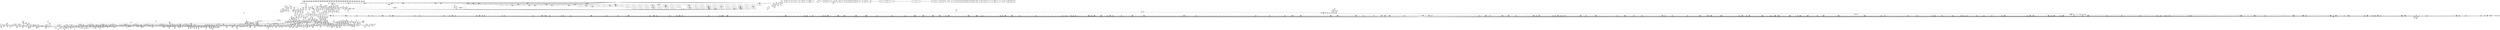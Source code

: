 digraph {
	CE0x5938270 [shape=record,shape=Mrecord,label="{CE0x5938270|apparmor_file_lock:tmp5|security/apparmor/lsm.c,463|*SummSource*}"]
	CE0x59b60c0 [shape=record,shape=Mrecord,label="{CE0x59b60c0|common_file_perm:tmp10|security/apparmor/lsm.c,432|*SummSink*}"]
	CE0x59c3890 [shape=record,shape=Mrecord,label="{CE0x59c3890|common_file_perm:neg|security/apparmor/lsm.c,448}"]
	CE0x5a46af0 [shape=record,shape=Mrecord,label="{CE0x5a46af0|0:_i16,_4:_i32,_8:_i16,_40:_%struct.super_block*,_:_SCMRE_872,873_}"]
	CE0x593d4a0 [shape=record,shape=Mrecord,label="{CE0x593d4a0|i32_17|*Constant*|*SummSink*}"]
	CE0x5a18160 [shape=record,shape=Mrecord,label="{CE0x5a18160|file_inode:bb|*SummSink*}"]
	CE0x59379e0 [shape=record,shape=Mrecord,label="{CE0x59379e0|i64_1|*Constant*|*SummSource*}"]
	CE0x59e0610 [shape=record,shape=Mrecord,label="{CE0x59e0610|0:_i16,_4:_i32,_8:_i16,_40:_%struct.super_block*,_:_SCMRE_232,236_|*MultipleSource*|security/apparmor/lsm.c,435|security/apparmor/include/apparmor.h,117|Function::mediated_filesystem&Arg::inode::|*LoadInst*|include/linux/fs.h,1916}"]
	CE0x59b4030 [shape=record,shape=Mrecord,label="{CE0x59b4030|aa_file_perm:entry|*SummSource*}"]
	CE0x59d6c90 [shape=record,shape=Mrecord,label="{CE0x59d6c90|mediated_filesystem:inode|Function::mediated_filesystem&Arg::inode::|*SummSource*}"]
	CE0x592d960 [shape=record,shape=Mrecord,label="{CE0x592d960|apparmor_file_lock:tmp}"]
	CE0x5a58000 [shape=record,shape=Mrecord,label="{CE0x5a58000|80:_i64,_:_CRE_594,595_}"]
	CE0x59cfa50 [shape=record,shape=Mrecord,label="{CE0x59cfa50|common_file_perm:tmp28|security/apparmor/lsm.c,434|*SummSource*}"]
	CE0x597d5d0 [shape=record,shape=Mrecord,label="{CE0x597d5d0|i32_14|*Constant*|*SummSource*}"]
	CE0x5956130 [shape=record,shape=Mrecord,label="{CE0x5956130|file_inode17:entry}"]
	CE0x5a56350 [shape=record,shape=Mrecord,label="{CE0x5a56350|80:_i64,_:_CRE_567,568_}"]
	CE0x59ba100 [shape=record,shape=Mrecord,label="{CE0x59ba100|i32_11|*Constant*}"]
	CE0x59b9ab0 [shape=record,shape=Mrecord,label="{CE0x59b9ab0|i64_2|*Constant*}"]
	CE0x5936090 [shape=record,shape=Mrecord,label="{CE0x5936090|16:_%struct.vfsmount*,_24:_%struct.dentry*,_32:_%struct.inode*,_408:_%struct.cred*,_456:_i8*,_:_CRE_60,61_}"]
	CE0x5a5a640 [shape=record,shape=Mrecord,label="{CE0x5a5a640|80:_i64,_:_CRE_630,631_}"]
	CE0x59d5a70 [shape=record,shape=Mrecord,label="{CE0x59d5a70|common_file_perm:tmp34|security/apparmor/lsm.c,436|*SummSource*}"]
	CE0x5a3b770 [shape=record,shape=Mrecord,label="{CE0x5a3b770|0:_i16,_4:_i32,_8:_i16,_40:_%struct.super_block*,_:_SCMRE_567,568_}"]
	CE0x593ea00 [shape=record,shape=Mrecord,label="{CE0x593ea00|common_file_perm:tmp22|security/apparmor/lsm.c,432|*SummSink*}"]
	CE0x5a5b680 [shape=record,shape=Mrecord,label="{CE0x5a5b680|80:_i64,_:_CRE_704,708_|*MultipleSource*|*LoadInst*|security/apparmor/include/apparmor.h,117|security/apparmor/include/apparmor.h,117}"]
	CE0x593f590 [shape=record,shape=Mrecord,label="{CE0x593f590|common_file_perm:tmp23|security/apparmor/lsm.c,432|*SummSource*}"]
	CE0x5967580 [shape=record,shape=Mrecord,label="{CE0x5967580|16:_%struct.vfsmount*,_24:_%struct.dentry*,_32:_%struct.inode*,_408:_%struct.cred*,_456:_i8*,_:_CRE_54,55_}"]
	CE0x598c780 [shape=record,shape=Mrecord,label="{CE0x598c780|16:_%struct.vfsmount*,_24:_%struct.dentry*,_32:_%struct.inode*,_408:_%struct.cred*,_456:_i8*,_:_CRE_396,400_|*MultipleSource*|security/apparmor/lsm.c,428|Function::common_file_perm&Arg::file::|Function::apparmor_file_lock&Arg::file::}"]
	CE0x5951e20 [shape=record,shape=Mrecord,label="{CE0x5951e20|aa_file_perm:profile|Function::aa_file_perm&Arg::profile::|*SummSink*}"]
	CE0x5af5820 [shape=record,shape=Mrecord,label="{CE0x5af5820|i64*_getelementptr_inbounds_(_16_x_i64_,_16_x_i64_*___llvm_gcov_ctr46,_i64_0,_i64_15)|*Constant*}"]
	CE0x59822c0 [shape=record,shape=Mrecord,label="{CE0x59822c0|44:_i32,_48:_i16,_128:_i8*,_:_SCMRE_144,152_|*MultipleSource*|Function::aa_cred_profile&Arg::cred::|*LoadInst*|security/apparmor/lsm.c,429|security/apparmor/include/context.h,99}"]
	CE0x5ae26d0 [shape=record,shape=Mrecord,label="{CE0x5ae26d0|aa_cred_profile:tmp8|security/apparmor/include/context.h,100}"]
	CE0x59e1770 [shape=record,shape=Mrecord,label="{CE0x59e1770|0:_i16,_4:_i32,_8:_i16,_40:_%struct.super_block*,_:_SCMRE_248,249_}"]
	CE0x59bd3f0 [shape=record,shape=Mrecord,label="{CE0x59bd3f0|common_file_perm:cmp18|security/apparmor/lsm.c,447}"]
	CE0x5a4ae20 [shape=record,shape=Mrecord,label="{CE0x5a4ae20|0:_i16,_4:_i32,_8:_i16,_40:_%struct.super_block*,_:_SCMRE_915,916_}"]
	CE0x593bed0 [shape=record,shape=Mrecord,label="{CE0x593bed0|apparmor_file_lock:tmp1|*SummSource*}"]
	CE0x5add130 [shape=record,shape=Mrecord,label="{CE0x5add130|aa_path_perm:path|Function::aa_path_perm&Arg::path::}"]
	CE0x5965cd0 [shape=record,shape=Mrecord,label="{CE0x5965cd0|16:_%struct.vfsmount*,_24:_%struct.dentry*,_32:_%struct.inode*,_408:_%struct.cred*,_456:_i8*,_:_CRE_172,173_}"]
	CE0x5a08440 [shape=record,shape=Mrecord,label="{CE0x5a08440|i64*_getelementptr_inbounds_(_16_x_i64_,_16_x_i64_*___llvm_gcov_ctr46,_i64_0,_i64_8)|*Constant*}"]
	CE0x5a0fa50 [shape=record,shape=Mrecord,label="{CE0x5a0fa50|aa_cred_profile:tmp31|security/apparmor/include/context.h,100|*SummSource*}"]
	CE0x59a5860 [shape=record,shape=Mrecord,label="{CE0x59a5860|i64*_getelementptr_inbounds_(_16_x_i64_,_16_x_i64_*___llvm_gcov_ctr46,_i64_0,_i64_4)|*Constant*|*SummSource*}"]
	CE0x597ad20 [shape=record,shape=Mrecord,label="{CE0x597ad20|16:_%struct.vfsmount*,_24:_%struct.dentry*,_32:_%struct.inode*,_408:_%struct.cred*,_456:_i8*,_:_CRE_63,64_}"]
	CE0x59e41a0 [shape=record,shape=Mrecord,label="{CE0x59e41a0|0:_i16,_4:_i32,_8:_i16,_40:_%struct.super_block*,_:_SCMRE_275,276_}"]
	CE0x5a4dd30 [shape=record,shape=Mrecord,label="{CE0x5a4dd30|0:_i16,_4:_i32,_8:_i16,_40:_%struct.super_block*,_:_SCMRE_977,978_}"]
	CE0x5a7ff80 [shape=record,shape=Mrecord,label="{CE0x5a7ff80|__aa_current_profile:tmp8|security/apparmor/include/context.h,138|*SummSink*}"]
	CE0x5a01fb0 [shape=record,shape=Mrecord,label="{CE0x5a01fb0|80:_i64,_:_CRE_1684,1685_}"]
	CE0x5a65250 [shape=record,shape=Mrecord,label="{CE0x5a65250|80:_i64,_:_CRE_1245,1246_}"]
	CE0x59d2c50 [shape=record,shape=Mrecord,label="{CE0x59d2c50|common_file_perm:tmp33|security/apparmor/lsm.c,434|*SummSink*}"]
	CE0x596eb40 [shape=record,shape=Mrecord,label="{CE0x596eb40|file_inode:tmp}"]
	CE0x59f99d0 [shape=record,shape=Mrecord,label="{CE0x59f99d0|aa_cred_profile:do.body5}"]
	CE0x5a59a90 [shape=record,shape=Mrecord,label="{CE0x5a59a90|80:_i64,_:_CRE_619,620_}"]
	CE0x59b24f0 [shape=record,shape=Mrecord,label="{CE0x59b24f0|aa_cred_profile:tmp16|security/apparmor/include/context.h,100|*SummSink*}"]
	CE0x5a58dd0 [shape=record,shape=Mrecord,label="{CE0x5a58dd0|80:_i64,_:_CRE_607,608_}"]
	CE0x596d0b0 [shape=record,shape=Mrecord,label="{CE0x596d0b0|common_file_perm:if.end28}"]
	CE0x59c11b0 [shape=record,shape=Mrecord,label="{CE0x59c11b0|common_file_perm:tmp48|security/apparmor/lsm.c,448}"]
	CE0x5985a60 [shape=record,shape=Mrecord,label="{CE0x5985a60|file_inode:f_inode|include/linux/fs.h,1916|*SummSource*}"]
	CE0x5a8c8c0 [shape=record,shape=Mrecord,label="{CE0x5a8c8c0|__aa_current_profile:tmp3|*SummSink*}"]
	CE0x5a66680 [shape=record,shape=Mrecord,label="{CE0x5a66680|80:_i64,_:_CRE_1264,1265_}"]
	CE0x59bea50 [shape=record,shape=Mrecord,label="{CE0x59bea50|common_file_perm:tmp43|security/apparmor/lsm.c,447|*SummSink*}"]
	CE0x5952300 [shape=record,shape=Mrecord,label="{CE0x5952300|aa_file_perm:file|Function::aa_file_perm&Arg::file::|*SummSink*}"]
	CE0x59ba480 [shape=record,shape=Mrecord,label="{CE0x59ba480|%struct.aa_profile*_null|*Constant*|*SummSource*}"]
	CE0x5a3a120 [shape=record,shape=Mrecord,label="{CE0x5a3a120|0:_i16,_4:_i32,_8:_i16,_40:_%struct.super_block*,_:_SCMRE_553,554_}"]
	CE0x5a64040 [shape=record,shape=Mrecord,label="{CE0x5a64040|80:_i64,_:_CRE_1228,1229_}"]
	CE0x5a0f0a0 [shape=record,shape=Mrecord,label="{CE0x5a0f0a0|i64*_getelementptr_inbounds_(_16_x_i64_,_16_x_i64_*___llvm_gcov_ctr46,_i64_0,_i64_14)|*Constant*|*SummSink*}"]
	CE0x5a07c50 [shape=record,shape=Mrecord,label="{CE0x5a07c50|aa_cred_profile:tmp18|security/apparmor/include/context.h,100}"]
	CE0x595e780 [shape=record,shape=Mrecord,label="{CE0x595e780|0:_i16,_4:_i32,_8:_i16,_40:_%struct.super_block*,_:_SCMRE_104,112_|*MultipleSource*|security/apparmor/lsm.c,435|security/apparmor/include/apparmor.h,117|Function::mediated_filesystem&Arg::inode::|*LoadInst*|include/linux/fs.h,1916}"]
	CE0x5981fd0 [shape=record,shape=Mrecord,label="{CE0x5981fd0|16:_%struct.vfsmount*,_24:_%struct.dentry*,_32:_%struct.inode*,_408:_%struct.cred*,_456:_i8*,_:_CRE_85,86_}"]
	CE0x59aeb80 [shape=record,shape=Mrecord,label="{CE0x59aeb80|aa_cred_profile:tmp|*SummSink*}"]
	CE0x59aa930 [shape=record,shape=Mrecord,label="{CE0x59aa930|aa_cred_profile:lnot.ext|security/apparmor/include/context.h,100|*SummSource*}"]
	CE0x5a0e980 [shape=record,shape=Mrecord,label="{CE0x5a0e980|i64*_getelementptr_inbounds_(_2_x_i64_,_2_x_i64_*___llvm_gcov_ctr112,_i64_0,_i64_0)|*Constant*|*SummSource*}"]
	CE0x5a64d00 [shape=record,shape=Mrecord,label="{CE0x5a64d00|80:_i64,_:_CRE_1240,1241_}"]
	CE0x5a100e0 [shape=record,shape=Mrecord,label="{CE0x5a100e0|aa_cred_profile:tmp23|security/apparmor/include/context.h,100|*SummSource*}"]
	CE0x5a538c0 [shape=record,shape=Mrecord,label="{CE0x5a538c0|80:_i64,_:_CRE_451,452_}"]
	CE0x5a8fa80 [shape=record,shape=Mrecord,label="{CE0x5a8fa80|aa_file_perm:tmp4|security/apparmor/file.c,452}"]
	CE0x5a3db60 [shape=record,shape=Mrecord,label="{CE0x5a3db60|0:_i16,_4:_i32,_8:_i16,_40:_%struct.super_block*,_:_SCMRE_590,591_}"]
	CE0x5a08db0 [shape=record,shape=Mrecord,label="{CE0x5a08db0|i64_1|*Constant*}"]
	CE0x5a0ba80 [shape=record,shape=Mrecord,label="{CE0x5a0ba80|0:_i16,_4:_i32,_8:_i16,_40:_%struct.super_block*,_:_SCMRE_120,128_|*MultipleSource*|security/apparmor/lsm.c,435|security/apparmor/include/apparmor.h,117|Function::mediated_filesystem&Arg::inode::|*LoadInst*|include/linux/fs.h,1916}"]
	CE0x5a0d060 [shape=record,shape=Mrecord,label="{CE0x5a0d060|i32_100|*Constant*|*SummSink*}"]
	CE0x593bb90 [shape=record,shape=Mrecord,label="{CE0x593bb90|apparmor_file_lock:if.end}"]
	CE0x596ce90 [shape=record,shape=Mrecord,label="{CE0x596ce90|common_file_perm:do.body5|*SummSource*}"]
	CE0x5a02a50 [shape=record,shape=Mrecord,label="{CE0x5a02a50|80:_i64,_:_CRE_1720,1728_|*MultipleSource*|*LoadInst*|security/apparmor/include/apparmor.h,117|security/apparmor/include/apparmor.h,117}"]
	CE0x5a0fd50 [shape=record,shape=Mrecord,label="{CE0x5a0fd50|aa_cred_profile:tmp22|security/apparmor/include/context.h,100|*SummSink*}"]
	CE0x596c2e0 [shape=record,shape=Mrecord,label="{CE0x596c2e0|44:_i32,_48:_i16,_128:_i8*,_:_SCMRE_44,48_|*MultipleSource*|Function::aa_cred_profile&Arg::cred::|*LoadInst*|security/apparmor/lsm.c,429|security/apparmor/include/context.h,99}"]
	CE0x5a3c580 [shape=record,shape=Mrecord,label="{CE0x5a3c580|0:_i16,_4:_i32,_8:_i16,_40:_%struct.super_block*,_:_SCMRE_576,577_}"]
	CE0x59c1c40 [shape=record,shape=Mrecord,label="{CE0x59c1c40|common_file_perm:allow|security/apparmor/lsm.c,448}"]
	CE0x5a4a650 [shape=record,shape=Mrecord,label="{CE0x5a4a650|0:_i16,_4:_i32,_8:_i16,_40:_%struct.super_block*,_:_SCMRE_910,911_}"]
	CE0x5976b70 [shape=record,shape=Mrecord,label="{CE0x5976b70|44:_i32,_48:_i16,_128:_i8*,_:_SCMRE_80,88_|*MultipleSource*|Function::aa_cred_profile&Arg::cred::|*LoadInst*|security/apparmor/lsm.c,429|security/apparmor/include/context.h,99}"]
	CE0x5a15830 [shape=record,shape=Mrecord,label="{CE0x5a15830|0:_i16,_4:_i32,_8:_i16,_40:_%struct.super_block*,_:_SCMRE_169,170_}"]
	CE0x5a888b0 [shape=record,shape=Mrecord,label="{CE0x5a888b0|%struct.task_struct*_(%struct.task_struct**)*_asm_movq_%gs:$_1:P_,$0_,_r,im,_dirflag_,_fpsr_,_flags_}"]
	CE0x59e3070 [shape=record,shape=Mrecord,label="{CE0x59e3070|0:_i16,_4:_i32,_8:_i16,_40:_%struct.super_block*,_:_SCMRE_264,265_}"]
	CE0x5938690 [shape=record,shape=Mrecord,label="{CE0x5938690|apparmor_file_lock:tmp3|security/apparmor/lsm.c,463|*SummSource*}"]
	CE0x59b0670 [shape=record,shape=Mrecord,label="{CE0x59b0670|common_file_perm:lnot.ext|security/apparmor/lsm.c,432}"]
	"CONST[source:1(input),value:2(dynamic)][purpose:{operation}][SrcIdx:5]"
	CE0x59d8d70 [shape=record,shape=Mrecord,label="{CE0x59d8d70|GLOBAL:mediated_filesystem|*Constant*|*SummSink*}"]
	CE0x5ae4040 [shape=record,shape=Mrecord,label="{CE0x5ae4040|i64*_getelementptr_inbounds_(_16_x_i64_,_16_x_i64_*___llvm_gcov_ctr46,_i64_0,_i64_0)|*Constant*}"]
	CE0x5a8d680 [shape=record,shape=Mrecord,label="{CE0x5a8d680|__aa_current_profile:tmp11|security/apparmor/include/context.h,138|*SummSink*}"]
	CE0x5a51170 [shape=record,shape=Mrecord,label="{CE0x5a51170|80:_i64,_:_CRE_414,415_}"]
	CE0x593b260 [shape=record,shape=Mrecord,label="{CE0x593b260|apparmor_file_lock:call|security/apparmor/lsm.c,466|*SummSink*}"]
	CE0x5968490 [shape=record,shape=Mrecord,label="{CE0x5968490|common_file_perm:lor.lhs.false|*SummSink*}"]
	CE0x5952af0 [shape=record,shape=Mrecord,label="{CE0x5952af0|16:_%struct.vfsmount*,_24:_%struct.dentry*,_32:_%struct.inode*,_408:_%struct.cred*,_456:_i8*,_:_CRE_113,114_}"]
	CE0x59e6400 [shape=record,shape=Mrecord,label="{CE0x59e6400|0:_i16,_4:_i32,_8:_i16,_40:_%struct.super_block*,_:_SCMRE_297,298_}"]
	CE0x59e6bd0 [shape=record,shape=Mrecord,label="{CE0x59e6bd0|0:_i16,_4:_i32,_8:_i16,_40:_%struct.super_block*,_:_SCMRE_302,303_}"]
	CE0x59ea9f0 [shape=record,shape=Mrecord,label="{CE0x59ea9f0|0:_i16,_4:_i32,_8:_i16,_40:_%struct.super_block*,_:_SCMRE_464,472_|*MultipleSource*|security/apparmor/lsm.c,435|security/apparmor/include/apparmor.h,117|Function::mediated_filesystem&Arg::inode::|*LoadInst*|include/linux/fs.h,1916}"]
	CE0x5a6baf0 [shape=record,shape=Mrecord,label="{CE0x5a6baf0|80:_i64,_:_CRE_1362,1363_}"]
	CE0x59e23f0 [shape=record,shape=Mrecord,label="{CE0x59e23f0|0:_i16,_4:_i32,_8:_i16,_40:_%struct.super_block*,_:_SCMRE_256,257_}"]
	CE0x5a6a4a0 [shape=record,shape=Mrecord,label="{CE0x5a6a4a0|80:_i64,_:_CRE_1341,1342_}"]
	CE0x5a86ea0 [shape=record,shape=Mrecord,label="{CE0x5a86ea0|_call_void_lockdep_rcu_suspicious(i8*_getelementptr_inbounds_(_36_x_i8_,_36_x_i8_*_.str12,_i32_0,_i32_0),_i32_138,_i8*_getelementptr_inbounds_(_45_x_i8_,_45_x_i8_*_.str14,_i32_0,_i32_0))_#7,_!dbg_!15483|security/apparmor/include/context.h,138|*SummSink*}"]
	CE0x593a4e0 [shape=record,shape=Mrecord,label="{CE0x593a4e0|16:_%struct.vfsmount*,_24:_%struct.dentry*,_32:_%struct.inode*,_408:_%struct.cred*,_456:_i8*,_:_CRE_74,75_}"]
	CE0x5a6e8e0 [shape=record,shape=Mrecord,label="{CE0x5a6e8e0|80:_i64,_:_CRE_1627,1628_}"]
	CE0x5a7ca60 [shape=record,shape=Mrecord,label="{CE0x5a7ca60|__aa_current_profile:tobool1|security/apparmor/include/context.h,138|*SummSource*}"]
	CE0x597b380 [shape=record,shape=Mrecord,label="{CE0x597b380|common_file_perm:tmp3|*SummSource*}"]
	CE0x5ae2e50 [shape=record,shape=Mrecord,label="{CE0x5ae2e50|aa_cred_profile:tmp4|*LoadInst*|security/apparmor/include/context.h,99}"]
	CE0x5a41080 [shape=record,shape=Mrecord,label="{CE0x5a41080|0:_i16,_4:_i32,_8:_i16,_40:_%struct.super_block*,_:_SCMRE_624,628_|*MultipleSource*|security/apparmor/lsm.c,435|security/apparmor/include/apparmor.h,117|Function::mediated_filesystem&Arg::inode::|*LoadInst*|include/linux/fs.h,1916}"]
	CE0x5a63e20 [shape=record,shape=Mrecord,label="{CE0x5a63e20|80:_i64,_:_CRE_1226,1227_}"]
	CE0x5a0c520 [shape=record,shape=Mrecord,label="{CE0x5a0c520|i8*_getelementptr_inbounds_(_36_x_i8_,_36_x_i8_*_.str12,_i32_0,_i32_0)|*Constant*}"]
	CE0x59c2a10 [shape=record,shape=Mrecord,label="{CE0x59c2a10|common_file_perm:tmp50|security/apparmor/lsm.c,448}"]
	CE0x59c1040 [shape=record,shape=Mrecord,label="{CE0x59c1040|common_file_perm:tmp47|security/apparmor/lsm.c,448|*SummSink*}"]
	CE0x5978eb0 [shape=record,shape=Mrecord,label="{CE0x5978eb0|16:_%struct.vfsmount*,_24:_%struct.dentry*,_32:_%struct.inode*,_408:_%struct.cred*,_456:_i8*,_:_CRE_8,9_}"]
	CE0x5553850 [shape=record,shape=Mrecord,label="{CE0x5553850|GLOBAL:__llvm_gcov_ctr98|Global_var:__llvm_gcov_ctr98|*SummSource*}"]
	CE0x5a8ea00 [shape=record,shape=Mrecord,label="{CE0x5a8ea00|i64*_getelementptr_inbounds_(_11_x_i64_,_11_x_i64_*___llvm_gcov_ctr58,_i64_0,_i64_1)|*Constant*|*SummSource*}"]
	CE0x5a4b910 [shape=record,shape=Mrecord,label="{CE0x5a4b910|0:_i16,_4:_i32,_8:_i16,_40:_%struct.super_block*,_:_SCMRE_922,923_}"]
	CE0x5979f20 [shape=record,shape=Mrecord,label="{CE0x5979f20|__aa_current_profile:if.then}"]
	CE0x5a6c040 [shape=record,shape=Mrecord,label="{CE0x5a6c040|80:_i64,_:_CRE_1367,1368_}"]
	CE0x597ff80 [shape=record,shape=Mrecord,label="{CE0x597ff80|_call_void_mcount()_#2}"]
	CE0x5a06240 [shape=record,shape=Mrecord,label="{CE0x5a06240|aa_cred_profile:tmp20|security/apparmor/include/context.h,100|*SummSink*}"]
	CE0x59e3390 [shape=record,shape=Mrecord,label="{CE0x59e3390|0:_i16,_4:_i32,_8:_i16,_40:_%struct.super_block*,_:_SCMRE_266,267_}"]
	CE0x59ca510 [shape=record,shape=Mrecord,label="{CE0x59ca510|common_file_perm:tmp19|security/apparmor/lsm.c,432|*SummSource*}"]
	CE0x5a8dc20 [shape=record,shape=Mrecord,label="{CE0x5a8dc20|__aa_current_profile:tmp1|*SummSink*}"]
	CE0x59ef7a0 [shape=record,shape=Mrecord,label="{CE0x59ef7a0|__aa_current_profile:tmp21|security/apparmor/include/context.h,138|*SummSink*}"]
	CE0x59e6d60 [shape=record,shape=Mrecord,label="{CE0x59e6d60|0:_i16,_4:_i32,_8:_i16,_40:_%struct.super_block*,_:_SCMRE_303,304_}"]
	CE0x5a5be40 [shape=record,shape=Mrecord,label="{CE0x5a5be40|80:_i64,_:_CRE_880,896_|*MultipleSource*|*LoadInst*|security/apparmor/include/apparmor.h,117|security/apparmor/include/apparmor.h,117}"]
	CE0x59c5d60 [shape=record,shape=Mrecord,label="{CE0x59c5d60|common_file_perm:mnt|security/apparmor/lsm.c,434}"]
	CE0x59a9f70 [shape=record,shape=Mrecord,label="{CE0x59a9f70|0:_i16,_4:_i32,_8:_i16,_40:_%struct.super_block*,_:_SCMRE_128,136_|*MultipleSource*|security/apparmor/lsm.c,435|security/apparmor/include/apparmor.h,117|Function::mediated_filesystem&Arg::inode::|*LoadInst*|include/linux/fs.h,1916}"]
	CE0x5a0cee0 [shape=record,shape=Mrecord,label="{CE0x5a0cee0|i32_100|*Constant*|*SummSource*}"]
	CE0x5a08e90 [shape=record,shape=Mrecord,label="{CE0x5a08e90|aa_cred_profile:tmp1|*SummSource*}"]
	CE0x5a6bf30 [shape=record,shape=Mrecord,label="{CE0x5a6bf30|80:_i64,_:_CRE_1366,1367_}"]
	CE0x5a57230 [shape=record,shape=Mrecord,label="{CE0x5a57230|80:_i64,_:_CRE_581,582_}"]
	CE0x5a7aca0 [shape=record,shape=Mrecord,label="{CE0x5a7aca0|80:_i64,_:_CRE_2248,2256_|*MultipleSource*|*LoadInst*|security/apparmor/include/apparmor.h,117|security/apparmor/include/apparmor.h,117}"]
	CE0x59b6400 [shape=record,shape=Mrecord,label="{CE0x59b6400|i64*_getelementptr_inbounds_(_28_x_i64_,_28_x_i64_*___llvm_gcov_ctr87,_i64_0,_i64_4)|*Constant*|*SummSource*}"]
	CE0x5a7ae90 [shape=record,shape=Mrecord,label="{CE0x5a7ae90|80:_i64,_:_CRE_2256,2264_|*MultipleSource*|*LoadInst*|security/apparmor/include/apparmor.h,117|security/apparmor/include/apparmor.h,117}"]
	CE0x59dc3a0 [shape=record,shape=Mrecord,label="{CE0x59dc3a0|common_file_perm:mode17|security/apparmor/lsm.c,447}"]
	CE0x5983b10 [shape=record,shape=Mrecord,label="{CE0x5983b10|16:_%struct.vfsmount*,_24:_%struct.dentry*,_32:_%struct.inode*,_408:_%struct.cred*,_456:_i8*,_:_CRE_98,99_}"]
	CE0x59e94c0 [shape=record,shape=Mrecord,label="{CE0x59e94c0|0:_i16,_4:_i32,_8:_i16,_40:_%struct.super_block*,_:_SCMRE_400,408_|*MultipleSource*|security/apparmor/lsm.c,435|security/apparmor/include/apparmor.h,117|Function::mediated_filesystem&Arg::inode::|*LoadInst*|include/linux/fs.h,1916}"]
	CE0x59dbec0 [shape=record,shape=Mrecord,label="{CE0x59dbec0|common_file_perm:tmp40|security/apparmor/lsm.c,447}"]
	CE0x593ef80 [shape=record,shape=Mrecord,label="{CE0x593ef80|i64*_getelementptr_inbounds_(_28_x_i64_,_28_x_i64_*___llvm_gcov_ctr87,_i64_0,_i64_11)|*Constant*|*SummSink*}"]
	CE0x5969e40 [shape=record,shape=Mrecord,label="{CE0x5969e40|common_file_perm:bb|*SummSource*}"]
	CE0x5a03210 [shape=record,shape=Mrecord,label="{CE0x5a03210|80:_i64,_:_CRE_1760,1764_|*MultipleSource*|*LoadInst*|security/apparmor/include/apparmor.h,117|security/apparmor/include/apparmor.h,117}"]
	CE0x59a3920 [shape=record,shape=Mrecord,label="{CE0x59a3920|i64*_getelementptr_inbounds_(_16_x_i64_,_16_x_i64_*___llvm_gcov_ctr46,_i64_0,_i64_0)|*Constant*|*SummSink*}"]
	CE0x59400d0 [shape=record,shape=Mrecord,label="{CE0x59400d0|i32_1024|*Constant*|*SummSink*}"]
	CE0x5a846d0 [shape=record,shape=Mrecord,label="{CE0x5a846d0|__aa_current_profile:tmp7|security/apparmor/include/context.h,138}"]
	CE0x595d3b0 [shape=record,shape=Mrecord,label="{CE0x595d3b0|16:_%struct.vfsmount*,_24:_%struct.dentry*,_32:_%struct.inode*,_408:_%struct.cred*,_456:_i8*,_:_CRE_109,110_}"]
	CE0x593b7e0 [shape=record,shape=Mrecord,label="{CE0x593b7e0|apparmor_file_lock:tmp4|security/apparmor/lsm.c,463|*SummSource*}"]
	CE0x59c30d0 [shape=record,shape=Mrecord,label="{CE0x59c30d0|common_file_perm:conv24|security/apparmor/lsm.c,448|*SummSource*}"]
	CE0x5977c70 [shape=record,shape=Mrecord,label="{CE0x5977c70|file_inode17:f|Function::file_inode17&Arg::f::|*SummSink*}"]
	CE0x5a09b00 [shape=record,shape=Mrecord,label="{CE0x5a09b00|0:_i16,_4:_i32,_8:_i16,_40:_%struct.super_block*,_:_SCMRE_145,146_}"]
	CE0x5985d70 [shape=record,shape=Mrecord,label="{CE0x5985d70|file_inode:tmp4|*LoadInst*|include/linux/fs.h,1916}"]
	CE0x59b53f0 [shape=record,shape=Mrecord,label="{CE0x59b53f0|common_file_perm:tmp8|security/apparmor/lsm.c,432|*SummSource*}"]
	CE0x5956dc0 [shape=record,shape=Mrecord,label="{CE0x5956dc0|0:_i16,_4:_i32,_8:_i16,_40:_%struct.super_block*,_:_SCMRE_154,155_}"]
	CE0x59eaca0 [shape=record,shape=Mrecord,label="{CE0x59eaca0|0:_i16,_4:_i32,_8:_i16,_40:_%struct.super_block*,_:_SCMRE_472,473_}"]
	CE0x5966e70 [shape=record,shape=Mrecord,label="{CE0x5966e70|16:_%struct.vfsmount*,_24:_%struct.dentry*,_32:_%struct.inode*,_408:_%struct.cred*,_456:_i8*,_:_CRE_200,201_}"]
	CE0x59b7ef0 [shape=record,shape=Mrecord,label="{CE0x59b7ef0|common_file_perm:tmp29|security/apparmor/lsm.c,434}"]
	CE0x59a9820 [shape=record,shape=Mrecord,label="{CE0x59a9820|aa_cred_profile:lnot|security/apparmor/include/context.h,100|*SummSink*}"]
	CE0x5adc700 [shape=record,shape=Mrecord,label="{CE0x5adc700|aa_path_perm:entry|*SummSource*}"]
	CE0x59e0b70 [shape=record,shape=Mrecord,label="{CE0x59e0b70|0:_i16,_4:_i32,_8:_i16,_40:_%struct.super_block*,_:_SCMRE_241,242_}"]
	CE0x5a09e20 [shape=record,shape=Mrecord,label="{CE0x5a09e20|0:_i16,_4:_i32,_8:_i16,_40:_%struct.super_block*,_:_SCMRE_147,148_}"]
	CE0x5a6ed20 [shape=record,shape=Mrecord,label="{CE0x5a6ed20|80:_i64,_:_CRE_1631,1632_}"]
	CE0x59eec50 [shape=record,shape=Mrecord,label="{CE0x59eec50|__aa_current_profile:cred|security/apparmor/include/context.h,138}"]
	CE0x596ba00 [shape=record,shape=Mrecord,label="{CE0x596ba00|file_inode:tmp|*SummSink*}"]
	CE0x59fce10 [shape=record,shape=Mrecord,label="{CE0x59fce10|aa_cred_profile:bb|*SummSink*}"]
	CE0x597c2f0 [shape=record,shape=Mrecord,label="{CE0x597c2f0|i64*_getelementptr_inbounds_(_28_x_i64_,_28_x_i64_*___llvm_gcov_ctr87,_i64_0,_i64_1)|*Constant*|*SummSource*}"]
	CE0x596ea30 [shape=record,shape=Mrecord,label="{CE0x596ea30|16:_%struct.vfsmount*,_24:_%struct.dentry*,_32:_%struct.inode*,_408:_%struct.cred*,_456:_i8*,_:_CRE_70,71_}"]
	CE0x5a11db0 [shape=record,shape=Mrecord,label="{CE0x5a11db0|i64*_getelementptr_inbounds_(_16_x_i64_,_16_x_i64_*___llvm_gcov_ctr46,_i64_0,_i64_12)|*Constant*|*SummSink*}"]
	CE0x59a3430 [shape=record,shape=Mrecord,label="{CE0x59a3430|0:_i16,_4:_i32,_8:_i16,_40:_%struct.super_block*,_:_SCMRE_12,16_|*MultipleSource*|security/apparmor/lsm.c,435|security/apparmor/include/apparmor.h,117|Function::mediated_filesystem&Arg::inode::|*LoadInst*|include/linux/fs.h,1916}"]
	CE0x59db2d0 [shape=record,shape=Mrecord,label="{CE0x59db2d0|common_file_perm:tmp37|security/apparmor/lsm.c,447|*SummSource*}"]
	CE0x59a8b30 [shape=record,shape=Mrecord,label="{CE0x59a8b30|0:_i16,_4:_i32,_8:_i16,_40:_%struct.super_block*,_:_SCMRE_112,120_|*MultipleSource*|security/apparmor/lsm.c,435|security/apparmor/include/apparmor.h,117|Function::mediated_filesystem&Arg::inode::|*LoadInst*|include/linux/fs.h,1916}"]
	CE0x5983360 [shape=record,shape=Mrecord,label="{CE0x5983360|i32_22|*Constant*|*SummSource*}"]
	CE0x59bc000 [shape=record,shape=Mrecord,label="{CE0x59bc000|aa_cred_profile:entry|*SummSource*}"]
	CE0x59b45f0 [shape=record,shape=Mrecord,label="{CE0x59b45f0|i64*_getelementptr_inbounds_(_28_x_i64_,_28_x_i64_*___llvm_gcov_ctr87,_i64_0,_i64_5)|*Constant*|*SummSource*}"]
	CE0x5a94320 [shape=record,shape=Mrecord,label="{CE0x5a94320|__aa_current_profile:tmp18|security/apparmor/include/context.h,138|*SummSink*}"]
	CE0x5a49840 [shape=record,shape=Mrecord,label="{CE0x5a49840|0:_i16,_4:_i32,_8:_i16,_40:_%struct.super_block*,_:_SCMRE_901,902_}"]
	CE0x5a57890 [shape=record,shape=Mrecord,label="{CE0x5a57890|80:_i64,_:_CRE_587,588_}"]
	CE0x59ceab0 [shape=record,shape=Mrecord,label="{CE0x59ceab0|i64_4|*Constant*}"]
	CE0x595eb50 [shape=record,shape=Mrecord,label="{CE0x595eb50|16:_%struct.vfsmount*,_24:_%struct.dentry*,_32:_%struct.inode*,_408:_%struct.cred*,_456:_i8*,_:_CRE_316,320_|*MultipleSource*|security/apparmor/lsm.c,428|Function::common_file_perm&Arg::file::|Function::apparmor_file_lock&Arg::file::}"]
	CE0x59e6a40 [shape=record,shape=Mrecord,label="{CE0x59e6a40|0:_i16,_4:_i32,_8:_i16,_40:_%struct.super_block*,_:_SCMRE_301,302_}"]
	CE0x59be520 [shape=record,shape=Mrecord,label="{CE0x59be520|common_file_perm:tmp42|security/apparmor/lsm.c,447|*SummSource*}"]
	CE0x59d98e0 [shape=record,shape=Mrecord,label="{CE0x59d98e0|common_file_perm:mode|security/apparmor/lsm.c,447}"]
	CE0x59c7bc0 [shape=record,shape=Mrecord,label="{CE0x59c7bc0|common_file_perm:tmp27|security/apparmor/lsm.c,434}"]
	CE0x6149e80 [shape=record,shape=Mrecord,label="{CE0x6149e80|i64_2|*Constant*|*SummSource*}"]
	CE0x59c0660 [shape=record,shape=Mrecord,label="{CE0x59c0660|i64_22|*Constant*}"]
	CE0x59ff060 [shape=record,shape=Mrecord,label="{CE0x59ff060|common_file_perm:tmp60|security/apparmor/lsm.c,452}"]
	CE0x59cda80 [shape=record,shape=Mrecord,label="{CE0x59cda80|aa_path_perm:flags|Function::aa_path_perm&Arg::flags::|*SummSource*}"]
	CE0x59b1760 [shape=record,shape=Mrecord,label="{CE0x59b1760|i64_5|*Constant*|*SummSink*}"]
	CE0x5a7c200 [shape=record,shape=Mrecord,label="{CE0x5a7c200|_ret_%struct.inode*_%tmp4,_!dbg_!15470|include/linux/fs.h,1916}"]
	CE0x5a04190 [shape=record,shape=Mrecord,label="{CE0x5a04190|80:_i64,_:_CRE_1824,1828_|*MultipleSource*|*LoadInst*|security/apparmor/include/apparmor.h,117|security/apparmor/include/apparmor.h,117}"]
	CE0x59779c0 [shape=record,shape=Mrecord,label="{CE0x59779c0|file_inode17:f|Function::file_inode17&Arg::f::}"]
	CE0x5a81a20 [shape=record,shape=Mrecord,label="{CE0x5a81a20|i64*_getelementptr_inbounds_(_11_x_i64_,_11_x_i64_*___llvm_gcov_ctr58,_i64_0,_i64_0)|*Constant*}"]
	CE0x5a40ef0 [shape=record,shape=Mrecord,label="{CE0x5a40ef0|0:_i16,_4:_i32,_8:_i16,_40:_%struct.super_block*,_:_SCMRE_623,624_}"]
	CE0x5a3cbc0 [shape=record,shape=Mrecord,label="{CE0x5a3cbc0|0:_i16,_4:_i32,_8:_i16,_40:_%struct.super_block*,_:_SCMRE_580,581_}"]
	CE0x5975420 [shape=record,shape=Mrecord,label="{CE0x5975420|16:_%struct.vfsmount*,_24:_%struct.dentry*,_32:_%struct.inode*,_408:_%struct.cred*,_456:_i8*,_:_CRE_480,488_|*MultipleSource*|security/apparmor/lsm.c,428|Function::common_file_perm&Arg::file::|Function::apparmor_file_lock&Arg::file::}"]
	CE0x5a694b0 [shape=record,shape=Mrecord,label="{CE0x5a694b0|80:_i64,_:_CRE_1326,1327_}"]
	CE0x5a54ad0 [shape=record,shape=Mrecord,label="{CE0x5a54ad0|80:_i64,_:_CRE_488,496_|*MultipleSource*|*LoadInst*|security/apparmor/include/apparmor.h,117|security/apparmor/include/apparmor.h,117}"]
	CE0x5a52d10 [shape=record,shape=Mrecord,label="{CE0x5a52d10|80:_i64,_:_CRE_440,441_}"]
	CE0x5964ed0 [shape=record,shape=Mrecord,label="{CE0x5964ed0|16:_%struct.vfsmount*,_24:_%struct.dentry*,_32:_%struct.inode*,_408:_%struct.cred*,_456:_i8*,_:_CRE_164,165_}"]
	CE0x5a50180 [shape=record,shape=Mrecord,label="{CE0x5a50180|80:_i64,_:_CRE_399,400_}"]
	CE0x59ee2b0 [shape=record,shape=Mrecord,label="{CE0x59ee2b0|get_current:entry|*SummSink*}"]
	CE0x5a8fe00 [shape=record,shape=Mrecord,label="{CE0x5a8fe00|aa_file_perm:call1|security/apparmor/file.c,453}"]
	CE0x59bbc10 [shape=record,shape=Mrecord,label="{CE0x59bbc10|aa_cred_profile:entry}"]
	CE0x5a7e640 [shape=record,shape=Mrecord,label="{CE0x5a7e640|__aa_current_profile:tobool|security/apparmor/include/context.h,138|*SummSink*}"]
	CE0x5a53e10 [shape=record,shape=Mrecord,label="{CE0x5a53e10|80:_i64,_:_CRE_456,457_}"]
	CE0x59bd7f0 [shape=record,shape=Mrecord,label="{CE0x59bd7f0|common_file_perm:cmp18|security/apparmor/lsm.c,447|*SummSink*}"]
	CE0x592d100 [shape=record,shape=Mrecord,label="{CE0x592d100|common_file_perm:f_security|security/apparmor/lsm.c,428}"]
	CE0x59f9740 [shape=record,shape=Mrecord,label="{CE0x59f9740|aa_cred_profile:do.body}"]
	CE0x5a71470 [shape=record,shape=Mrecord,label="{CE0x5a71470|80:_i64,_:_CRE_1668,1669_}"]
	CE0x5a6a8e0 [shape=record,shape=Mrecord,label="{CE0x5a6a8e0|80:_i64,_:_CRE_1345,1346_}"]
	CE0x55537e0 [shape=record,shape=Mrecord,label="{CE0x55537e0|GLOBAL:__llvm_gcov_ctr98|Global_var:__llvm_gcov_ctr98}"]
	CE0x59cc7f0 [shape=record,shape=Mrecord,label="{CE0x59cc7f0|common_file_perm:tmp54|security/apparmor/lsm.c,447|*SummSource*}"]
	CE0x5af2bc0 [shape=record,shape=Mrecord,label="{CE0x5af2bc0|i64*_getelementptr_inbounds_(_16_x_i64_,_16_x_i64_*___llvm_gcov_ctr46,_i64_0,_i64_1)|*Constant*}"]
	CE0x5a151f0 [shape=record,shape=Mrecord,label="{CE0x5a151f0|0:_i16,_4:_i32,_8:_i16,_40:_%struct.super_block*,_:_SCMRE_165,166_}"]
	CE0x5983950 [shape=record,shape=Mrecord,label="{CE0x5983950|16:_%struct.vfsmount*,_24:_%struct.dentry*,_32:_%struct.inode*,_408:_%struct.cred*,_456:_i8*,_:_CRE_97,98_}"]
	CE0x593e640 [shape=record,shape=Mrecord,label="{CE0x593e640|common_file_perm:tmp21|security/apparmor/lsm.c,432|*SummSink*}"]
	CE0x59d9510 [shape=record,shape=Mrecord,label="{CE0x59d9510|%struct.vfsmount*_null|*Constant*|*SummSink*}"]
	CE0x5a8f410 [shape=record,shape=Mrecord,label="{CE0x5a8f410|__aa_current_profile:tmp12|security/apparmor/include/context.h,138|*SummSource*}"]
	CE0x5a7be10 [shape=record,shape=Mrecord,label="{CE0x5a7be10|i64*_getelementptr_inbounds_(_11_x_i64_,_11_x_i64_*___llvm_gcov_ctr58,_i64_0,_i64_6)|*Constant*|*SummSink*}"]
	CE0x5965790 [shape=record,shape=Mrecord,label="{CE0x5965790|16:_%struct.vfsmount*,_24:_%struct.dentry*,_32:_%struct.inode*,_408:_%struct.cred*,_456:_i8*,_:_CRE_169,170_}"]
	CE0x5966070 [shape=record,shape=Mrecord,label="{CE0x5966070|16:_%struct.vfsmount*,_24:_%struct.dentry*,_32:_%struct.inode*,_408:_%struct.cred*,_456:_i8*,_:_CRE_192,193_}"]
	CE0x5a3b130 [shape=record,shape=Mrecord,label="{CE0x5a3b130|0:_i16,_4:_i32,_8:_i16,_40:_%struct.super_block*,_:_SCMRE_563,564_}"]
	CE0x59e2a30 [shape=record,shape=Mrecord,label="{CE0x59e2a30|0:_i16,_4:_i32,_8:_i16,_40:_%struct.super_block*,_:_SCMRE_260,261_}"]
	CE0x6149e10 [shape=record,shape=Mrecord,label="{CE0x6149e10|apparmor_file_lock:cmp|security/apparmor/lsm.c,463|*SummSink*}"]
	CE0x59c0870 [shape=record,shape=Mrecord,label="{CE0x59c0870|common_file_perm:tmp46|security/apparmor/lsm.c,448|*SummSink*}"]
	CE0x5ae0c60 [shape=record,shape=Mrecord,label="{CE0x5ae0c60|i64*_getelementptr_inbounds_(_16_x_i64_,_16_x_i64_*___llvm_gcov_ctr46,_i64_0,_i64_4)|*Constant*}"]
	CE0x5a3b2c0 [shape=record,shape=Mrecord,label="{CE0x5a3b2c0|0:_i16,_4:_i32,_8:_i16,_40:_%struct.super_block*,_:_SCMRE_564,565_}"]
	CE0x5adf7a0 [shape=record,shape=Mrecord,label="{CE0x5adf7a0|aa_cred_profile:tmp27|security/apparmor/include/context.h,100}"]
	CE0x59fcda0 [shape=record,shape=Mrecord,label="{CE0x59fcda0|aa_cred_profile:bb|*SummSource*}"]
	CE0x597d190 [shape=record,shape=Mrecord,label="{CE0x597d190|mediated_filesystem:tmp3|*SummSink*}"]
	CE0x59c0740 [shape=record,shape=Mrecord,label="{CE0x59c0740|i64_22|*Constant*|*SummSource*}"]
	CE0x5954120 [shape=record,shape=Mrecord,label="{CE0x5954120|16:_%struct.vfsmount*,_24:_%struct.dentry*,_32:_%struct.inode*,_408:_%struct.cred*,_456:_i8*,_:_CRE_216,224_|*MultipleSource*|security/apparmor/lsm.c,428|Function::common_file_perm&Arg::file::|Function::apparmor_file_lock&Arg::file::}"]
	CE0x59761e0 [shape=record,shape=Mrecord,label="{CE0x59761e0|16:_%struct.vfsmount*,_24:_%struct.dentry*,_32:_%struct.inode*,_408:_%struct.cred*,_456:_i8*,_:_CRE_91,92_}"]
	CE0x5955fc0 [shape=record,shape=Mrecord,label="{CE0x5955fc0|GLOBAL:file_inode17|*Constant*}"]
	CE0x59816f0 [shape=record,shape=Mrecord,label="{CE0x59816f0|16:_%struct.vfsmount*,_24:_%struct.dentry*,_32:_%struct.inode*,_408:_%struct.cred*,_456:_i8*,_:_CRE_312,316_|*MultipleSource*|security/apparmor/lsm.c,428|Function::common_file_perm&Arg::file::|Function::apparmor_file_lock&Arg::file::}"]
	CE0x5a5a0f0 [shape=record,shape=Mrecord,label="{CE0x5a5a0f0|80:_i64,_:_CRE_625,626_}"]
	CE0x59e1db0 [shape=record,shape=Mrecord,label="{CE0x59e1db0|0:_i16,_4:_i32,_8:_i16,_40:_%struct.super_block*,_:_SCMRE_252,253_}"]
	CE0x59a8680 [shape=record,shape=Mrecord,label="{CE0x59a8680|aa_cred_profile:profile|security/apparmor/include/context.h,100|*SummSource*}"]
	CE0x59ff1e0 [shape=record,shape=Mrecord,label="{CE0x59ff1e0|common_file_perm:tmp60|security/apparmor/lsm.c,452|*SummSource*}"]
	CE0x5a8d7a0 [shape=record,shape=Mrecord,label="{CE0x5a8d7a0|aa_file_perm:call|security/apparmor/file.c,452}"]
	CE0x59344f0 [shape=record,shape=Mrecord,label="{CE0x59344f0|apparmor_file_lock:or|security/apparmor/lsm.c,464|*SummSource*}"]
	CE0x5a6fd10 [shape=record,shape=Mrecord,label="{CE0x5a6fd10|80:_i64,_:_CRE_1646,1647_}"]
	CE0x59c8bd0 [shape=record,shape=Mrecord,label="{CE0x59c8bd0|i64*_getelementptr_inbounds_(_28_x_i64_,_28_x_i64_*___llvm_gcov_ctr87,_i64_0,_i64_7)|*Constant*|*SummSink*}"]
	CE0x5949520 [shape=record,shape=Mrecord,label="{CE0x5949520|16:_%struct.vfsmount*,_24:_%struct.dentry*,_32:_%struct.inode*,_408:_%struct.cred*,_456:_i8*,_:_CRE_105,106_}"]
	CE0x59dfec0 [shape=record,shape=Mrecord,label="{CE0x59dfec0|0:_i16,_4:_i32,_8:_i16,_40:_%struct.super_block*,_:_SCMRE_212,216_|*MultipleSource*|security/apparmor/lsm.c,435|security/apparmor/include/apparmor.h,117|Function::mediated_filesystem&Arg::inode::|*LoadInst*|include/linux/fs.h,1916}"]
	CE0x59f9400 [shape=record,shape=Mrecord,label="{CE0x59f9400|file_inode17:f_inode|include/linux/fs.h,1916|*SummSource*}"]
	CE0x5a548b0 [shape=record,shape=Mrecord,label="{CE0x5a548b0|80:_i64,_:_CRE_480,488_|*MultipleSource*|*LoadInst*|security/apparmor/include/apparmor.h,117|security/apparmor/include/apparmor.h,117}"]
	CE0x5950ee0 [shape=record,shape=Mrecord,label="{CE0x5950ee0|aa_cred_profile:tmp3|*SummSink*}"]
	CE0x5a01540 [shape=record,shape=Mrecord,label="{CE0x5a01540|80:_i64,_:_CRE_1674,1675_}"]
	CE0x597ebd0 [shape=record,shape=Mrecord,label="{CE0x597ebd0|i64*_getelementptr_inbounds_(_28_x_i64_,_28_x_i64_*___llvm_gcov_ctr87,_i64_0,_i64_1)|*Constant*}"]
	CE0x59ba260 [shape=record,shape=Mrecord,label="{CE0x59ba260|i32_11|*Constant*|*SummSource*}"]
	CE0x5a64590 [shape=record,shape=Mrecord,label="{CE0x5a64590|80:_i64,_:_CRE_1233,1234_}"]
	CE0x5a89060 [shape=record,shape=Mrecord,label="{CE0x5a89060|COLLAPSED:_GCMRE___llvm_gcov_ctr58_internal_global_11_x_i64_zeroinitializer:_elem_0:default:}"]
	CE0x5976e30 [shape=record,shape=Mrecord,label="{CE0x5976e30|16:_%struct.vfsmount*,_24:_%struct.dentry*,_32:_%struct.inode*,_408:_%struct.cred*,_456:_i8*,_:_CRE_148,149_}"]
	CE0x59c5e70 [shape=record,shape=Mrecord,label="{CE0x59c5e70|common_file_perm:f_path|security/apparmor/lsm.c,434|*SummSource*}"]
	CE0x5967bc0 [shape=record,shape=Mrecord,label="{CE0x5967bc0|common_file_perm:if.end14}"]
	CE0x5a57670 [shape=record,shape=Mrecord,label="{CE0x5a57670|80:_i64,_:_CRE_585,586_}"]
	CE0x5a03400 [shape=record,shape=Mrecord,label="{CE0x5a03400|80:_i64,_:_CRE_1768,1776_|*MultipleSource*|*LoadInst*|security/apparmor/include/apparmor.h,117|security/apparmor/include/apparmor.h,117}"]
	CE0x596f4b0 [shape=record,shape=Mrecord,label="{CE0x596f4b0|aa_cred_profile:tmp5|security/apparmor/include/context.h,99}"]
	CE0x59ba8b0 [shape=record,shape=Mrecord,label="{CE0x59ba8b0|common_file_perm:tobool|security/apparmor/lsm.c,432|*SummSink*}"]
	CE0x5a483f0 [shape=record,shape=Mrecord,label="{CE0x5a483f0|0:_i16,_4:_i32,_8:_i16,_40:_%struct.super_block*,_:_SCMRE_888,889_}"]
	CE0x5954810 [shape=record,shape=Mrecord,label="{CE0x5954810|16:_%struct.vfsmount*,_24:_%struct.dentry*,_32:_%struct.inode*,_408:_%struct.cred*,_456:_i8*,_:_CRE_240,248_|*MultipleSource*|security/apparmor/lsm.c,428|Function::common_file_perm&Arg::file::|Function::apparmor_file_lock&Arg::file::}"]
	CE0x5a6b380 [shape=record,shape=Mrecord,label="{CE0x5a6b380|80:_i64,_:_CRE_1355,1356_}"]
	CE0x592e7c0 [shape=record,shape=Mrecord,label="{CE0x592e7c0|apparmor_file_lock:tmp2|security/apparmor/lsm.c,463|*SummSource*}"]
	CE0x5a9d5f0 [shape=record,shape=Mrecord,label="{CE0x5a9d5f0|aa_cred_profile:tmp17|security/apparmor/include/context.h,100}"]
	CE0x5a9d880 [shape=record,shape=Mrecord,label="{CE0x5a9d880|aa_cred_profile:tmp16|security/apparmor/include/context.h,100}"]
	CE0x5a3ae10 [shape=record,shape=Mrecord,label="{CE0x5a3ae10|0:_i16,_4:_i32,_8:_i16,_40:_%struct.super_block*,_:_SCMRE_561,562_}"]
	CE0x5a46440 [shape=record,shape=Mrecord,label="{CE0x5a46440|0:_i16,_4:_i32,_8:_i16,_40:_%struct.super_block*,_:_SCMRE_867,868_}"]
	CE0x5a5a750 [shape=record,shape=Mrecord,label="{CE0x5a5a750|80:_i64,_:_CRE_631,632_}"]
	CE0x5a60840 [shape=record,shape=Mrecord,label="{CE0x5a60840|80:_i64,_:_CRE_264,268_|*MultipleSource*|*LoadInst*|security/apparmor/include/apparmor.h,117|security/apparmor/include/apparmor.h,117}"]
	CE0x5a63050 [shape=record,shape=Mrecord,label="{CE0x5a63050|80:_i64,_:_CRE_1213,1214_}"]
	CE0x5987ae0 [shape=record,shape=Mrecord,label="{CE0x5987ae0|16:_%struct.vfsmount*,_24:_%struct.dentry*,_32:_%struct.inode*,_408:_%struct.cred*,_456:_i8*,_:_CRE_12,13_}"]
	CE0x5a5ba60 [shape=record,shape=Mrecord,label="{CE0x5a5ba60|80:_i64,_:_CRE_720,736_|*MultipleSource*|*LoadInst*|security/apparmor/include/apparmor.h,117|security/apparmor/include/apparmor.h,117}"]
	CE0x59ccf60 [shape=record,shape=Mrecord,label="{CE0x59ccf60|i64*_getelementptr_inbounds_(_28_x_i64_,_28_x_i64_*___llvm_gcov_ctr87,_i64_0,_i64_25)|*Constant*|*SummSink*}"]
	CE0x5a42f80 [shape=record,shape=Mrecord,label="{CE0x5a42f80|0:_i16,_4:_i32,_8:_i16,_40:_%struct.super_block*,_:_SCMRE_712,728_|*MultipleSource*|security/apparmor/lsm.c,435|security/apparmor/include/apparmor.h,117|Function::mediated_filesystem&Arg::inode::|*LoadInst*|include/linux/fs.h,1916}"]
	CE0x5a459e0 [shape=record,shape=Mrecord,label="{CE0x5a459e0|0:_i16,_4:_i32,_8:_i16,_40:_%struct.super_block*,_:_SCMRE_856,864_|*MultipleSource*|security/apparmor/lsm.c,435|security/apparmor/include/apparmor.h,117|Function::mediated_filesystem&Arg::inode::|*LoadInst*|include/linux/fs.h,1916}"]
	CE0x594a190 [shape=record,shape=Mrecord,label="{CE0x594a190|16:_%struct.vfsmount*,_24:_%struct.dentry*,_32:_%struct.inode*,_408:_%struct.cred*,_456:_i8*,_:_CRE_174,175_}"]
	CE0x5a58aa0 [shape=record,shape=Mrecord,label="{CE0x5a58aa0|80:_i64,_:_CRE_604,605_}"]
	CE0x598d440 [shape=record,shape=Mrecord,label="{CE0x598d440|16:_%struct.vfsmount*,_24:_%struct.dentry*,_32:_%struct.inode*,_408:_%struct.cred*,_456:_i8*,_:_CRE_424,428_|*MultipleSource*|security/apparmor/lsm.c,428|Function::common_file_perm&Arg::file::|Function::apparmor_file_lock&Arg::file::}"]
	CE0x59fd540 [shape=record,shape=Mrecord,label="{CE0x59fd540|aa_cred_profile:tobool|security/apparmor/include/context.h,100|*SummSource*}"]
	CE0x5a0a200 [shape=record,shape=Mrecord,label="{CE0x5a0a200|aa_cred_profile:lnot2|security/apparmor/include/context.h,100|*SummSink*}"]
	CE0x59894a0 [shape=record,shape=Mrecord,label="{CE0x59894a0|44:_i32,_48:_i16,_128:_i8*,_:_SCMRE_8,16_|*MultipleSource*|Function::aa_cred_profile&Arg::cred::|*LoadInst*|security/apparmor/lsm.c,429|security/apparmor/include/context.h,99}"]
	CE0x59fd3d0 [shape=record,shape=Mrecord,label="{CE0x59fd3d0|i64_3|*Constant*}"]
	CE0x5a65580 [shape=record,shape=Mrecord,label="{CE0x5a65580|80:_i64,_:_CRE_1248,1249_}"]
	CE0x5a50a00 [shape=record,shape=Mrecord,label="{CE0x5a50a00|80:_i64,_:_CRE_407,408_}"]
	CE0x5a8fc20 [shape=record,shape=Mrecord,label="{CE0x5a8fc20|aa_file_perm:tmp4|security/apparmor/file.c,452|*SummSink*}"]
	CE0x5a395c0 [shape=record,shape=Mrecord,label="{CE0x5a395c0|0:_i16,_4:_i32,_8:_i16,_40:_%struct.super_block*,_:_SCMRE_536,540_|*MultipleSource*|security/apparmor/lsm.c,435|security/apparmor/include/apparmor.h,117|Function::mediated_filesystem&Arg::inode::|*LoadInst*|include/linux/fs.h,1916}"]
	CE0x5a5d4a0 [shape=record,shape=Mrecord,label="{CE0x5a5d4a0|80:_i64,_:_CRE_40,48_|*MultipleSource*|*LoadInst*|security/apparmor/include/apparmor.h,117|security/apparmor/include/apparmor.h,117}"]
	CE0x59b36d0 [shape=record,shape=Mrecord,label="{CE0x59b36d0|common_file_perm:call27|security/apparmor/lsm.c,449}"]
	CE0x5a15e70 [shape=record,shape=Mrecord,label="{CE0x5a15e70|0:_i16,_4:_i32,_8:_i16,_40:_%struct.super_block*,_:_SCMRE_173,174_}"]
	CE0x5966770 [shape=record,shape=Mrecord,label="{CE0x5966770|16:_%struct.vfsmount*,_24:_%struct.dentry*,_32:_%struct.inode*,_408:_%struct.cred*,_456:_i8*,_:_CRE_196,197_}"]
	CE0x597a7a0 [shape=record,shape=Mrecord,label="{CE0x597a7a0|aa_cred_profile:tmp11|security/apparmor/include/context.h,100|*SummSource*}"]
	CE0x59c47c0 [shape=record,shape=Mrecord,label="{CE0x59c47c0|i64_24|*Constant*|*SummSink*}"]
	CE0x5a0b640 [shape=record,shape=Mrecord,label="{CE0x5a0b640|aa_cred_profile:lor.end|*SummSource*}"]
	CE0x594f5d0 [shape=record,shape=Mrecord,label="{CE0x594f5d0|common_file_perm:mask|Function::common_file_perm&Arg::mask::}"]
	CE0x5a15b50 [shape=record,shape=Mrecord,label="{CE0x5a15b50|0:_i16,_4:_i32,_8:_i16,_40:_%struct.super_block*,_:_SCMRE_171,172_}"]
	CE0x5989ca0 [shape=record,shape=Mrecord,label="{CE0x5989ca0|_call_void_mcount()_#2}"]
	CE0x5a17280 [shape=record,shape=Mrecord,label="{CE0x5a17280|aa_cred_profile:profile11|security/apparmor/include/context.h,101|*SummSink*}"]
	CE0x59401b0 [shape=record,shape=Mrecord,label="{CE0x59401b0|apparmor_file_lock:or|security/apparmor/lsm.c,464}"]
	CE0x59cb190 [shape=record,shape=Mrecord,label="{CE0x59cb190|i64*_getelementptr_inbounds_(_28_x_i64_,_28_x_i64_*___llvm_gcov_ctr87,_i64_0,_i64_10)|*Constant*|*SummSink*}"]
	CE0x5a6e7d0 [shape=record,shape=Mrecord,label="{CE0x5a6e7d0|80:_i64,_:_CRE_1626,1627_}"]
	CE0x5a6e6c0 [shape=record,shape=Mrecord,label="{CE0x5a6e6c0|80:_i64,_:_CRE_1625,1626_}"]
	CE0x5954cb0 [shape=record,shape=Mrecord,label="{CE0x5954cb0|0:_i16,_4:_i32,_8:_i16,_40:_%struct.super_block*,_:_SCMRE_80,88_|*MultipleSource*|security/apparmor/lsm.c,435|security/apparmor/include/apparmor.h,117|Function::mediated_filesystem&Arg::inode::|*LoadInst*|include/linux/fs.h,1916}"]
	CE0x594b090 [shape=record,shape=Mrecord,label="{CE0x594b090|i64*_getelementptr_inbounds_(_2_x_i64_,_2_x_i64_*___llvm_gcov_ctr88,_i64_0,_i64_1)|*Constant*|*SummSource*}"]
	CE0x5a64ae0 [shape=record,shape=Mrecord,label="{CE0x5a64ae0|80:_i64,_:_CRE_1238,1239_}"]
	CE0x59d8af0 [shape=record,shape=Mrecord,label="{CE0x59d8af0|common_file_perm:call12|security/apparmor/lsm.c,435|*SummSource*}"]
	CE0x5a3c260 [shape=record,shape=Mrecord,label="{CE0x5a3c260|0:_i16,_4:_i32,_8:_i16,_40:_%struct.super_block*,_:_SCMRE_574,575_}"]
	CE0x59a3c40 [shape=record,shape=Mrecord,label="{CE0x59a3c40|0:_i16,_4:_i32,_8:_i16,_40:_%struct.super_block*,_:_SCMRE_138,139_}"]
	CE0x5a5df60 [shape=record,shape=Mrecord,label="{CE0x5a5df60|80:_i64,_:_CRE_88,96_|*MultipleSource*|*LoadInst*|security/apparmor/include/apparmor.h,117|security/apparmor/include/apparmor.h,117}"]
	CE0x59dd620 [shape=record,shape=Mrecord,label="{CE0x59dd620|0:_i16,_4:_i32,_8:_i16,_40:_%struct.super_block*,_:_SCMRE_183,184_}"]
	CE0x5a91400 [shape=record,shape=Mrecord,label="{CE0x5a91400|__aa_current_profile:land.lhs.true}"]
	CE0x5a63270 [shape=record,shape=Mrecord,label="{CE0x5a63270|80:_i64,_:_CRE_1215,1216_}"]
	CE0x59850f0 [shape=record,shape=Mrecord,label="{CE0x59850f0|common_file_perm:tmp|*SummSource*}"]
	CE0x59eff60 [shape=record,shape=Mrecord,label="{CE0x59eff60|aa_cred_profile:entry}"]
	CE0x5a71140 [shape=record,shape=Mrecord,label="{CE0x5a71140|80:_i64,_:_CRE_1665,1666_}"]
	CE0x59c19a0 [shape=record,shape=Mrecord,label="{CE0x59c19a0|common_file_perm:tmp49|security/apparmor/lsm.c,448|*SummSource*}"]
	CE0x5a8d070 [shape=record,shape=Mrecord,label="{CE0x5a8d070|__aa_current_profile:tmp10|security/apparmor/include/context.h,138|*SummSink*}"]
	CE0x5942d90 [shape=record,shape=Mrecord,label="{CE0x5942d90|16:_%struct.vfsmount*,_24:_%struct.dentry*,_32:_%struct.inode*,_408:_%struct.cred*,_456:_i8*,_:_CRE_123,124_}"]
	CE0x59d5fe0 [shape=record,shape=Mrecord,label="{CE0x59d5fe0|file_inode:f|Function::file_inode&Arg::f::|*SummSource*}"]
	CE0x59df240 [shape=record,shape=Mrecord,label="{CE0x59df240|0:_i16,_4:_i32,_8:_i16,_40:_%struct.super_block*,_:_SCMRE_201,202_}"]
	CE0x596e100 [shape=record,shape=Mrecord,label="{CE0x596e100|16:_%struct.vfsmount*,_24:_%struct.dentry*,_32:_%struct.inode*,_408:_%struct.cred*,_456:_i8*,_:_CRE_56,57_}"]
	CE0x5a6c9d0 [shape=record,shape=Mrecord,label="{CE0x5a6c9d0|80:_i64,_:_CRE_1376,1384_|*MultipleSource*|*LoadInst*|security/apparmor/include/apparmor.h,117|security/apparmor/include/apparmor.h,117}"]
	CE0x597d730 [shape=record,shape=Mrecord,label="{CE0x597d730|aa_cred_profile:tmp7|security/apparmor/include/context.h,100|*SummSink*}"]
	CE0x5a69c20 [shape=record,shape=Mrecord,label="{CE0x5a69c20|80:_i64,_:_CRE_1333,1334_}"]
	CE0x5a5f8c0 [shape=record,shape=Mrecord,label="{CE0x5a5f8c0|80:_i64,_:_CRE_192,200_|*MultipleSource*|*LoadInst*|security/apparmor/include/apparmor.h,117|security/apparmor/include/apparmor.h,117}"]
	CE0x592cc90 [shape=record,shape=Mrecord,label="{CE0x592cc90|i32_2|*Constant*}"]
	CE0x5a6b5a0 [shape=record,shape=Mrecord,label="{CE0x5a6b5a0|80:_i64,_:_CRE_1357,1358_}"]
	CE0x5955270 [shape=record,shape=Mrecord,label="{CE0x5955270|aa_cred_profile:tmp9|security/apparmor/include/context.h,100}"]
	CE0x593ab10 [shape=record,shape=Mrecord,label="{CE0x593ab10|_call_void_mcount()_#2}"]
	CE0x5a64370 [shape=record,shape=Mrecord,label="{CE0x5a64370|80:_i64,_:_CRE_1231,1232_}"]
	CE0x5989750 [shape=record,shape=Mrecord,label="{CE0x5989750|16:_%struct.vfsmount*,_24:_%struct.dentry*,_32:_%struct.inode*,_408:_%struct.cred*,_456:_i8*,_:_CRE_14,15_}"]
	CE0x5a0eda0 [shape=record,shape=Mrecord,label="{CE0x5a0eda0|i64*_getelementptr_inbounds_(_16_x_i64_,_16_x_i64_*___llvm_gcov_ctr46,_i64_0,_i64_14)|*Constant*|*SummSource*}"]
	CE0x5a70f20 [shape=record,shape=Mrecord,label="{CE0x5a70f20|80:_i64,_:_CRE_1663,1664_}"]
	CE0x5a693a0 [shape=record,shape=Mrecord,label="{CE0x5a693a0|80:_i64,_:_CRE_1325,1326_}"]
	CE0x5a62a30 [shape=record,shape=Mrecord,label="{CE0x5a62a30|i32_10|*Constant*|*SummSink*}"]
	CE0x5942ad0 [shape=record,shape=Mrecord,label="{CE0x5942ad0|16:_%struct.vfsmount*,_24:_%struct.dentry*,_32:_%struct.inode*,_408:_%struct.cred*,_456:_i8*,_:_CRE_121,122_}"]
	CE0x59d1750 [shape=record,shape=Mrecord,label="{CE0x59d1750|file_inode:entry}"]
	CE0x597fb70 [shape=record,shape=Mrecord,label="{CE0x597fb70|i64_1|*Constant*}"]
	CE0x596b460 [shape=record,shape=Mrecord,label="{CE0x596b460|44:_i32,_48:_i16,_128:_i8*,_:_SCMRE_136,144_|*MultipleSource*|Function::aa_cred_profile&Arg::cred::|*LoadInst*|security/apparmor/lsm.c,429|security/apparmor/include/context.h,99}"]
	CE0x5a5c220 [shape=record,shape=Mrecord,label="{CE0x5a5c220|80:_i64,_:_CRE_1208,1209_}"]
	CE0x5a927f0 [shape=record,shape=Mrecord,label="{CE0x5a927f0|__aa_current_profile:land.lhs.true|*SummSink*}"]
	CE0x59b1a00 [shape=record,shape=Mrecord,label="{CE0x59b1a00|aa_cred_profile:tmp14|security/apparmor/include/context.h,100|*SummSink*}"]
	CE0x5a9f540 [shape=record,shape=Mrecord,label="{CE0x5a9f540|i64*_getelementptr_inbounds_(_16_x_i64_,_16_x_i64_*___llvm_gcov_ctr46,_i64_0,_i64_8)|*Constant*}"]
	CE0x59525c0 [shape=record,shape=Mrecord,label="{CE0x59525c0|common_file_perm:tmp11|security/apparmor/lsm.c,432|*SummSink*}"]
	CE0x596d3f0 [shape=record,shape=Mrecord,label="{CE0x596d3f0|44:_i32,_48:_i16,_128:_i8*,_:_SCMRE_52,56_|*MultipleSource*|Function::aa_cred_profile&Arg::cred::|*LoadInst*|security/apparmor/lsm.c,429|security/apparmor/include/context.h,99}"]
	CE0x594f290 [shape=record,shape=Mrecord,label="{CE0x594f290|apparmor_file_lock:file|Function::apparmor_file_lock&Arg::file::|*SummSink*}"]
	CE0x5a12640 [shape=record,shape=Mrecord,label="{CE0x5a12640|aa_cred_profile:tmp27|security/apparmor/include/context.h,100}"]
	CE0x5a8d990 [shape=record,shape=Mrecord,label="{CE0x5a8d990|aa_file_perm:call|security/apparmor/file.c,452|*SummSink*}"]
	CE0x59805f0 [shape=record,shape=Mrecord,label="{CE0x59805f0|16:_%struct.vfsmount*,_24:_%struct.dentry*,_32:_%struct.inode*,_408:_%struct.cred*,_456:_i8*,_:_CRE_256,264_|*MultipleSource*|security/apparmor/lsm.c,428|Function::common_file_perm&Arg::file::|Function::apparmor_file_lock&Arg::file::}"]
	CE0x5a09470 [shape=record,shape=Mrecord,label="{CE0x5a09470|0:_i16,_4:_i32,_8:_i16,_40:_%struct.super_block*,_:_SCMRE_48,56_|*MultipleSource*|security/apparmor/lsm.c,435|security/apparmor/include/apparmor.h,117|Function::mediated_filesystem&Arg::inode::|*LoadInst*|include/linux/fs.h,1916}"]
	CE0x5a58220 [shape=record,shape=Mrecord,label="{CE0x5a58220|80:_i64,_:_CRE_596,597_}"]
	CE0x59b8130 [shape=record,shape=Mrecord,label="{CE0x59b8130|common_file_perm:tmp29|security/apparmor/lsm.c,434|*SummSource*}"]
	CE0x5a48d50 [shape=record,shape=Mrecord,label="{CE0x5a48d50|0:_i16,_4:_i32,_8:_i16,_40:_%struct.super_block*,_:_SCMRE_894,895_}"]
	CE0x59b7240 [shape=record,shape=Mrecord,label="{CE0x59b7240|common_file_perm:call|security/apparmor/lsm.c,429}"]
	CE0x5a02830 [shape=record,shape=Mrecord,label="{CE0x5a02830|80:_i64,_:_CRE_1712,1720_|*MultipleSource*|*LoadInst*|security/apparmor/include/apparmor.h,117|security/apparmor/include/apparmor.h,117}"]
	CE0x5982af0 [shape=record,shape=Mrecord,label="{CE0x5982af0|i32_8|*Constant*|*SummSource*}"]
	CE0x59a88e0 [shape=record,shape=Mrecord,label="{CE0x59a88e0|0:_i16,_4:_i32,_8:_i16,_40:_%struct.super_block*,_:_SCMRE_2,4_|*MultipleSource*|security/apparmor/lsm.c,435|security/apparmor/include/apparmor.h,117|Function::mediated_filesystem&Arg::inode::|*LoadInst*|include/linux/fs.h,1916}"]
	CE0x59a8ef0 [shape=record,shape=Mrecord,label="{CE0x59a8ef0|aa_cred_profile:tmp10|security/apparmor/include/context.h,100}"]
	CE0x5a719c0 [shape=record,shape=Mrecord,label="{CE0x5a719c0|80:_i64,_:_CRE_1673,1674_}"]
	CE0x5a131f0 [shape=record,shape=Mrecord,label="{CE0x5a131f0|i64*_getelementptr_inbounds_(_16_x_i64_,_16_x_i64_*___llvm_gcov_ctr46,_i64_0,_i64_13)|*Constant*|*SummSink*}"]
	CE0x5a4fe00 [shape=record,shape=Mrecord,label="{CE0x5a4fe00|80:_i64,_:_CRE_395,396_}"]
	CE0x59c7160 [shape=record,shape=Mrecord,label="{CE0x59c7160|common_file_perm:tmp25|security/apparmor/lsm.c,434}"]
	CE0x5a3faa0 [shape=record,shape=Mrecord,label="{CE0x5a3faa0|0:_i16,_4:_i32,_8:_i16,_40:_%struct.super_block*,_:_SCMRE_610,611_}"]
	CE0x59b56e0 [shape=record,shape=Mrecord,label="{CE0x59b56e0|common_file_perm:tmp9|security/apparmor/lsm.c,432|*SummSource*}"]
	CE0x59a9b90 [shape=record,shape=Mrecord,label="{CE0x59a9b90|aa_cred_profile:tmp13|*SummSink*}"]
	CE0x59561e0 [shape=record,shape=Mrecord,label="{CE0x59561e0|file_inode17:entry|*SummSource*}"]
	CE0x5a40a40 [shape=record,shape=Mrecord,label="{CE0x5a40a40|0:_i16,_4:_i32,_8:_i16,_40:_%struct.super_block*,_:_SCMRE_620,621_}"]
	CE0x5a3f2d0 [shape=record,shape=Mrecord,label="{CE0x5a3f2d0|0:_i16,_4:_i32,_8:_i16,_40:_%struct.super_block*,_:_SCMRE_605,606_}"]
	CE0x59b0f20 [shape=record,shape=Mrecord,label="{CE0x59b0f20|GLOBAL:llvm.expect.i64|*Constant*}"]
	CE0x5ae9870 [shape=record,shape=Mrecord,label="{CE0x5ae9870|file_inode17:bb|*SummSink*}"]
	CE0x5a08160 [shape=record,shape=Mrecord,label="{CE0x5a08160|aa_cred_profile:tmp19|security/apparmor/include/context.h,100|*SummSource*}"]
	CE0x595fc10 [shape=record,shape=Mrecord,label="{CE0x595fc10|16:_%struct.vfsmount*,_24:_%struct.dentry*,_32:_%struct.inode*,_408:_%struct.cred*,_456:_i8*,_:_CRE_360,368_|*MultipleSource*|security/apparmor/lsm.c,428|Function::common_file_perm&Arg::file::|Function::apparmor_file_lock&Arg::file::}"]
	CE0x5a0f4e0 [shape=record,shape=Mrecord,label="{CE0x5a0f4e0|aa_cred_profile:tmp30|security/apparmor/include/context.h,100|*SummSource*}"]
	CE0x5a898f0 [shape=record,shape=Mrecord,label="{CE0x5a898f0|__aa_current_profile:tmp9|security/apparmor/include/context.h,138|*SummSink*}"]
	CE0x5aa4580 [shape=record,shape=Mrecord,label="{CE0x5aa4580|get_current:tmp3|*SummSink*}"]
	CE0x5a4faa0 [shape=record,shape=Mrecord,label="{CE0x5a4faa0|80:_i64,_:_CRE_393,394_}"]
	CE0x5a52490 [shape=record,shape=Mrecord,label="{CE0x5a52490|80:_i64,_:_CRE_432,433_}"]
	CE0x5963680 [shape=record,shape=Mrecord,label="{CE0x5963680|16:_%struct.vfsmount*,_24:_%struct.dentry*,_32:_%struct.inode*,_408:_%struct.cred*,_456:_i8*,_:_CRE_158,159_}"]
	CE0x59e7080 [shape=record,shape=Mrecord,label="{CE0x59e7080|0:_i16,_4:_i32,_8:_i16,_40:_%struct.super_block*,_:_SCMRE_305,306_}"]
	CE0x59d9ab0 [shape=record,shape=Mrecord,label="{CE0x59d9ab0|common_file_perm:mode|security/apparmor/lsm.c,447|*SummSink*}"]
	CE0x5a87ff0 [shape=record,shape=Mrecord,label="{CE0x5a87ff0|i64*_getelementptr_inbounds_(_11_x_i64_,_11_x_i64_*___llvm_gcov_ctr58,_i64_0,_i64_8)|*Constant*}"]
	CE0x593a320 [shape=record,shape=Mrecord,label="{CE0x593a320|16:_%struct.vfsmount*,_24:_%struct.dentry*,_32:_%struct.inode*,_408:_%struct.cred*,_456:_i8*,_:_CRE_73,74_}"]
	"CONST[source:0(mediator),value:0(static)][purpose:{operation}][SnkIdx:0]"
	CE0x59c3060 [shape=record,shape=Mrecord,label="{CE0x59c3060|common_file_perm:conv24|security/apparmor/lsm.c,448}"]
	CE0x5a6d9e0 [shape=record,shape=Mrecord,label="{CE0x5a6d9e0|80:_i64,_:_CRE_1608,1612_|*MultipleSource*|*LoadInst*|security/apparmor/include/apparmor.h,117|security/apparmor/include/apparmor.h,117}"]
	CE0x5a65470 [shape=record,shape=Mrecord,label="{CE0x5a65470|80:_i64,_:_CRE_1247,1248_}"]
	CE0x5a579a0 [shape=record,shape=Mrecord,label="{CE0x5a579a0|80:_i64,_:_CRE_588,589_}"]
	CE0x5a03fa0 [shape=record,shape=Mrecord,label="{CE0x5a03fa0|80:_i64,_:_CRE_1816,1824_|*MultipleSource*|*LoadInst*|security/apparmor/include/apparmor.h,117|security/apparmor/include/apparmor.h,117}"]
	CE0x5a6f160 [shape=record,shape=Mrecord,label="{CE0x5a6f160|80:_i64,_:_CRE_1635,1636_}"]
	CE0x59b79e0 [shape=record,shape=Mrecord,label="{CE0x59b79e0|common_file_perm:mnt|security/apparmor/lsm.c,434|*SummSource*}"]
	CE0x596ba90 [shape=record,shape=Mrecord,label="{CE0x596ba90|file_inode:tmp1}"]
	CE0x5a6eb00 [shape=record,shape=Mrecord,label="{CE0x5a6eb00|80:_i64,_:_CRE_1629,1630_}"]
	CE0x5a7f110 [shape=record,shape=Mrecord,label="{CE0x5a7f110|0:_i8,_:_GCMR___aa_current_profile.__warned_internal_global_i8_0,_section_.data.unlikely_,_align_1:_elem_0:default:}"]
	CE0x597ae20 [shape=record,shape=Mrecord,label="{CE0x597ae20|i64*_getelementptr_inbounds_(_2_x_i64_,_2_x_i64_*___llvm_gcov_ctr55,_i64_0,_i64_1)|*Constant*|*SummSink*}"]
	CE0x59c8180 [shape=record,shape=Mrecord,label="{CE0x59c8180|common_file_perm:tmp15|security/apparmor/lsm.c,432|*SummSink*}"]
	CE0x5a67230 [shape=record,shape=Mrecord,label="{CE0x5a67230|80:_i64,_:_CRE_1275,1276_}"]
	CE0x5a87160 [shape=record,shape=Mrecord,label="{CE0x5a87160|GLOBAL:lockdep_rcu_suspicious|*Constant*}"]
	CE0x5a467d0 [shape=record,shape=Mrecord,label="{CE0x5a467d0|0:_i16,_4:_i32,_8:_i16,_40:_%struct.super_block*,_:_SCMRE_870,871_}"]
	CE0x5a569b0 [shape=record,shape=Mrecord,label="{CE0x5a569b0|80:_i64,_:_CRE_573,574_}"]
	CE0x5a7dcc0 [shape=record,shape=Mrecord,label="{CE0x5a7dcc0|file_inode17:tmp}"]
	CE0x592e920 [shape=record,shape=Mrecord,label="{CE0x592e920|apparmor_file_lock:if.then|*SummSource*}"]
	CE0x5989f70 [shape=record,shape=Mrecord,label="{CE0x5989f70|common_file_perm:do.body}"]
	CE0x59b39e0 [shape=record,shape=Mrecord,label="{CE0x59b39e0|GLOBAL:aa_file_perm|*Constant*|*SummSource*}"]
	"CONST[source:0(mediator),value:2(dynamic)][purpose:{subject}][SnkIdx:1]"
	CE0x5952e70 [shape=record,shape=Mrecord,label="{CE0x5952e70|16:_%struct.vfsmount*,_24:_%struct.dentry*,_32:_%struct.inode*,_408:_%struct.cred*,_456:_i8*,_:_CRE_115,116_}"]
	CE0x5a6b160 [shape=record,shape=Mrecord,label="{CE0x5a6b160|80:_i64,_:_CRE_1353,1354_}"]
	CE0x59e52d0 [shape=record,shape=Mrecord,label="{CE0x59e52d0|0:_i16,_4:_i32,_8:_i16,_40:_%struct.super_block*,_:_SCMRE_286,287_}"]
	CE0x597e400 [shape=record,shape=Mrecord,label="{CE0x597e400|aa_cred_profile:tmp6|security/apparmor/include/context.h,100|*SummSource*}"]
	CE0x5935de0 [shape=record,shape=Mrecord,label="{CE0x5935de0|apparmor_file_lock:cmd|Function::apparmor_file_lock&Arg::cmd::}"]
	CE0x5953be0 [shape=record,shape=Mrecord,label="{CE0x5953be0|16:_%struct.vfsmount*,_24:_%struct.dentry*,_32:_%struct.inode*,_408:_%struct.cred*,_456:_i8*,_:_CRE_213,214_}"]
	CE0x594f0d0 [shape=record,shape=Mrecord,label="{CE0x594f0d0|apparmor_file_lock:file|Function::apparmor_file_lock&Arg::file::|*SummSource*}"]
	CE0x5a50290 [shape=record,shape=Mrecord,label="{CE0x5a50290|80:_i64,_:_CRE_400,401_}"]
	CE0x59b3d90 [shape=record,shape=Mrecord,label="{CE0x59b3d90|GLOBAL:aa_file_perm|*Constant*|*SummSink*}"]
	CE0x59798d0 [shape=record,shape=Mrecord,label="{CE0x59798d0|i64_2|*Constant*}"]
	CE0x5981e10 [shape=record,shape=Mrecord,label="{CE0x5981e10|16:_%struct.vfsmount*,_24:_%struct.dentry*,_32:_%struct.inode*,_408:_%struct.cred*,_456:_i8*,_:_CRE_84,85_}"]
	CE0x595c6c0 [shape=record,shape=Mrecord,label="{CE0x595c6c0|i32_14|*Constant*|*SummSink*}"]
	CE0x5979c50 [shape=record,shape=Mrecord,label="{CE0x5979c50|common_file_perm:f_security|security/apparmor/lsm.c,428|*SummSink*}"]
	CE0x5986ba0 [shape=record,shape=Mrecord,label="{CE0x5986ba0|file_inode:f_inode|include/linux/fs.h,1916}"]
	CE0x59d8350 [shape=record,shape=Mrecord,label="{CE0x59d8350|common_file_perm:tmp31|security/apparmor/lsm.c,434|*SummSink*}"]
	CE0x5aa7350 [shape=record,shape=Mrecord,label="{CE0x5aa7350|i64*_getelementptr_inbounds_(_2_x_i64_,_2_x_i64_*___llvm_gcov_ctr2919,_i64_0,_i64_1)|*Constant*|*SummSink*}"]
	CE0x5a3cee0 [shape=record,shape=Mrecord,label="{CE0x5a3cee0|0:_i16,_4:_i32,_8:_i16,_40:_%struct.super_block*,_:_SCMRE_582,583_}"]
	CE0x59d8ea0 [shape=record,shape=Mrecord,label="{CE0x59d8ea0|mediated_filesystem:entry|*SummSource*}"]
	CE0x59f41f0 [shape=record,shape=Mrecord,label="{CE0x59f41f0|i64*_getelementptr_inbounds_(_2_x_i64_,_2_x_i64_*___llvm_gcov_ctr2919,_i64_0,_i64_0)|*Constant*}"]
	CE0x5af6370 [shape=record,shape=Mrecord,label="{CE0x5af6370|aa_cred_profile:tobool1|security/apparmor/include/context.h,100}"]
	CE0x5a86dc0 [shape=record,shape=Mrecord,label="{CE0x5a86dc0|_call_void_lockdep_rcu_suspicious(i8*_getelementptr_inbounds_(_36_x_i8_,_36_x_i8_*_.str12,_i32_0,_i32_0),_i32_138,_i8*_getelementptr_inbounds_(_45_x_i8_,_45_x_i8_*_.str14,_i32_0,_i32_0))_#7,_!dbg_!15483|security/apparmor/include/context.h,138}"]
	CE0x5a48260 [shape=record,shape=Mrecord,label="{CE0x5a48260|0:_i16,_4:_i32,_8:_i16,_40:_%struct.super_block*,_:_SCMRE_887,888_}"]
	CE0x5a5aec0 [shape=record,shape=Mrecord,label="{CE0x5a5aec0|80:_i64,_:_CRE_664,672_|*MultipleSource*|*LoadInst*|security/apparmor/include/apparmor.h,117|security/apparmor/include/apparmor.h,117}"]
	CE0x59d2b20 [shape=record,shape=Mrecord,label="{CE0x59d2b20|common_file_perm:tmp33|security/apparmor/lsm.c,434|*SummSource*}"]
	CE0x5a06550 [shape=record,shape=Mrecord,label="{CE0x5a06550|aa_cred_profile:tmp21|security/apparmor/include/context.h,100}"]
	CE0x59e73a0 [shape=record,shape=Mrecord,label="{CE0x59e73a0|0:_i16,_4:_i32,_8:_i16,_40:_%struct.super_block*,_:_SCMRE_307,308_}"]
	CE0x59db910 [shape=record,shape=Mrecord,label="{CE0x59db910|common_file_perm:tmp39|security/apparmor/lsm.c,447}"]
	CE0x59d2770 [shape=record,shape=Mrecord,label="{CE0x59d2770|common_file_perm:tmp32|security/apparmor/lsm.c,434|*SummSink*}"]
	CE0x5a04b40 [shape=record,shape=Mrecord,label="{CE0x5a04b40|80:_i64,_:_CRE_1864,1872_|*MultipleSource*|*LoadInst*|security/apparmor/include/apparmor.h,117|security/apparmor/include/apparmor.h,117}"]
	CE0x59bd6c0 [shape=record,shape=Mrecord,label="{CE0x59bd6c0|common_file_perm:cmp18|security/apparmor/lsm.c,447|*SummSource*}"]
	CE0x59bd960 [shape=record,shape=Mrecord,label="{CE0x59bd960|i64_19|*Constant*|*SummSource*}"]
	CE0x59e7d00 [shape=record,shape=Mrecord,label="{CE0x59e7d00|0:_i16,_4:_i32,_8:_i16,_40:_%struct.super_block*,_:_SCMRE_320,328_|*MultipleSource*|security/apparmor/lsm.c,435|security/apparmor/include/apparmor.h,117|Function::mediated_filesystem&Arg::inode::|*LoadInst*|include/linux/fs.h,1916}"]
	CE0x5940f20 [shape=record,shape=Mrecord,label="{CE0x5940f20|common_file_perm:entry}"]
	CE0x59c28a0 [shape=record,shape=Mrecord,label="{CE0x59c28a0|common_file_perm:tmp50|security/apparmor/lsm.c,448|*SummSink*}"]
	CE0x5a60650 [shape=record,shape=Mrecord,label="{CE0x5a60650|80:_i64,_:_CRE_256,264_|*MultipleSource*|*LoadInst*|security/apparmor/include/apparmor.h,117|security/apparmor/include/apparmor.h,117}"]
	CE0x5a527c0 [shape=record,shape=Mrecord,label="{CE0x5a527c0|80:_i64,_:_CRE_435,436_}"]
	CE0x59dd7b0 [shape=record,shape=Mrecord,label="{CE0x59dd7b0|0:_i16,_4:_i32,_8:_i16,_40:_%struct.super_block*,_:_SCMRE_184,185_}"]
	CE0x5955090 [shape=record,shape=Mrecord,label="{CE0x5955090|aa_cred_profile:tmp8|security/apparmor/include/context.h,100|*SummSink*}"]
	CE0x5a01b70 [shape=record,shape=Mrecord,label="{CE0x5a01b70|80:_i64,_:_CRE_1680,1681_}"]
	CE0x59d41a0 [shape=record,shape=Mrecord,label="{CE0x59d41a0|common_file_perm:call15|security/apparmor/lsm.c,438|*SummSource*}"]
	CE0x59ab810 [shape=record,shape=Mrecord,label="{CE0x59ab810|%struct.aa_profile*_null|*Constant*}"]
	CE0x59ac420 [shape=record,shape=Mrecord,label="{CE0x59ac420|aa_cred_profile:do.end10|*SummSink*}"]
	CE0x5a68900 [shape=record,shape=Mrecord,label="{CE0x5a68900|80:_i64,_:_CRE_1315,1316_}"]
	CE0x59e5aa0 [shape=record,shape=Mrecord,label="{CE0x59e5aa0|0:_i16,_4:_i32,_8:_i16,_40:_%struct.super_block*,_:_SCMRE_291,292_}"]
	CE0x5a05dc0 [shape=record,shape=Mrecord,label="{CE0x5a05dc0|i64*_getelementptr_inbounds_(_16_x_i64_,_16_x_i64_*___llvm_gcov_ctr46,_i64_0,_i64_8)|*Constant*|*SummSink*}"]
	CE0x59a4830 [shape=record,shape=Mrecord,label="{CE0x59a4830|i64*_getelementptr_inbounds_(_2_x_i64_,_2_x_i64_*___llvm_gcov_ctr55,_i64_0,_i64_1)|*Constant*|*SummSource*}"]
	CE0x5a47c20 [shape=record,shape=Mrecord,label="{CE0x5a47c20|0:_i16,_4:_i32,_8:_i16,_40:_%struct.super_block*,_:_SCMRE_883,884_}"]
	CE0x5a4c8b0 [shape=record,shape=Mrecord,label="{CE0x5a4c8b0|0:_i16,_4:_i32,_8:_i16,_40:_%struct.super_block*,_:_SCMRE_932,933_}"]
	CE0x5a508f0 [shape=record,shape=Mrecord,label="{CE0x5a508f0|80:_i64,_:_CRE_406,407_}"]
	CE0x597e5a0 [shape=record,shape=Mrecord,label="{CE0x597e5a0|aa_cred_profile:tmp6|security/apparmor/include/context.h,100}"]
	CE0x5a03020 [shape=record,shape=Mrecord,label="{CE0x5a03020|80:_i64,_:_CRE_1752,1760_|*MultipleSource*|*LoadInst*|security/apparmor/include/apparmor.h,117|security/apparmor/include/apparmor.h,117}"]
	CE0x5967df0 [shape=record,shape=Mrecord,label="{CE0x5967df0|common_file_perm:do.body5}"]
	CE0x5a7f180 [shape=record,shape=Mrecord,label="{CE0x5a7f180|__aa_current_profile:tmp8|security/apparmor/include/context.h,138|*SummSource*}"]
	CE0x5a42770 [shape=record,shape=Mrecord,label="{CE0x5a42770|0:_i16,_4:_i32,_8:_i16,_40:_%struct.super_block*,_:_SCMRE_688,692_|*MultipleSource*|security/apparmor/lsm.c,435|security/apparmor/include/apparmor.h,117|Function::mediated_filesystem&Arg::inode::|*LoadInst*|include/linux/fs.h,1916}"]
	CE0x5553930 [shape=record,shape=Mrecord,label="{CE0x5553930|i64_0|*Constant*|*SummSource*}"]
	CE0x59604a0 [shape=record,shape=Mrecord,label="{CE0x59604a0|aa_cred_profile:do.body6}"]
	CE0x596fc00 [shape=record,shape=Mrecord,label="{CE0x596fc00|i64*_getelementptr_inbounds_(_2_x_i64_,_2_x_i64_*___llvm_gcov_ctr88,_i64_0,_i64_0)|*Constant*|*SummSource*}"]
	CE0x5988c30 [shape=record,shape=Mrecord,label="{CE0x5988c30|i32_2|*Constant*}"]
	CE0x5a5f2f0 [shape=record,shape=Mrecord,label="{CE0x5a5f2f0|80:_i64,_:_CRE_160,176_|*MultipleSource*|*LoadInst*|security/apparmor/include/apparmor.h,117|security/apparmor/include/apparmor.h,117}"]
	CE0x5977ba0 [shape=record,shape=Mrecord,label="{CE0x5977ba0|file_inode17:f|Function::file_inode17&Arg::f::|*SummSource*}"]
	CE0x5966f60 [shape=record,shape=Mrecord,label="{CE0x5966f60|i32_8|*Constant*}"]
	CE0x5a037e0 [shape=record,shape=Mrecord,label="{CE0x5a037e0|80:_i64,_:_CRE_1784,1792_|*MultipleSource*|*LoadInst*|security/apparmor/include/apparmor.h,117|security/apparmor/include/apparmor.h,117}"]
	CE0x5adc380 [shape=record,shape=Mrecord,label="{CE0x5adc380|GLOBAL:aa_path_perm|*Constant*|*SummSource*}"]
	CE0x5a82480 [shape=record,shape=Mrecord,label="{CE0x5a82480|i64*_getelementptr_inbounds_(_2_x_i64_,_2_x_i64_*___llvm_gcov_ctr12,_i64_0,_i64_1)|*Constant*|*SummSink*}"]
	CE0x5a020c0 [shape=record,shape=Mrecord,label="{CE0x5a020c0|80:_i64,_:_CRE_1685,1686_}"]
	CE0x59def20 [shape=record,shape=Mrecord,label="{CE0x59def20|0:_i16,_4:_i32,_8:_i16,_40:_%struct.super_block*,_:_SCMRE_199,200_}"]
	CE0x59e1c20 [shape=record,shape=Mrecord,label="{CE0x59e1c20|0:_i16,_4:_i32,_8:_i16,_40:_%struct.super_block*,_:_SCMRE_251,252_}"]
	CE0x5af2c30 [shape=record,shape=Mrecord,label="{CE0x5af2c30|aa_cred_profile:tmp2}"]
	CE0x59844a0 [shape=record,shape=Mrecord,label="{CE0x59844a0|i64*_getelementptr_inbounds_(_2_x_i64_,_2_x_i64_*___llvm_gcov_ctr55,_i64_0,_i64_0)|*Constant*|*SummSource*}"]
	CE0x5a697e0 [shape=record,shape=Mrecord,label="{CE0x5a697e0|80:_i64,_:_CRE_1329,1330_}"]
	CE0x5a514a0 [shape=record,shape=Mrecord,label="{CE0x5a514a0|80:_i64,_:_CRE_417,418_}"]
	CE0x59dfa10 [shape=record,shape=Mrecord,label="{CE0x59dfa10|0:_i16,_4:_i32,_8:_i16,_40:_%struct.super_block*,_:_SCMRE_206,207_}"]
	CE0x5a52c00 [shape=record,shape=Mrecord,label="{CE0x5a52c00|80:_i64,_:_CRE_439,440_}"]
	CE0x59c7370 [shape=record,shape=Mrecord,label="{CE0x59c7370|i64_13|*Constant*|*SummSink*}"]
	CE0x597be80 [shape=record,shape=Mrecord,label="{CE0x597be80|mediated_filesystem:tmp2}"]
	CE0x5a92c60 [shape=record,shape=Mrecord,label="{CE0x5a92c60|mediated_filesystem:tobool|security/apparmor/include/apparmor.h,117}"]
	CE0x5975a20 [shape=record,shape=Mrecord,label="{CE0x5975a20|16:_%struct.vfsmount*,_24:_%struct.dentry*,_32:_%struct.inode*,_408:_%struct.cred*,_456:_i8*,_:_CRE_496,504_|*MultipleSource*|security/apparmor/lsm.c,428|Function::common_file_perm&Arg::file::|Function::apparmor_file_lock&Arg::file::}"]
	CE0x5950a40 [shape=record,shape=Mrecord,label="{CE0x5950a40|16:_%struct.vfsmount*,_24:_%struct.dentry*,_32:_%struct.inode*,_408:_%struct.cred*,_456:_i8*,_:_CRE_189,190_}"]
	CE0x5a7d680 [shape=record,shape=Mrecord,label="{CE0x5a7d680|__aa_current_profile:call|security/apparmor/include/context.h,138|*SummSink*}"]
	CE0x5937c60 [shape=record,shape=Mrecord,label="{CE0x5937c60|apparmor_file_lock:tmp8|security/apparmor/lsm.c,466}"]
	CE0x59abf10 [shape=record,shape=Mrecord,label="{CE0x59abf10|mediated_filesystem:tmp|*SummSink*}"]
	CE0x598b300 [shape=record,shape=Mrecord,label="{CE0x598b300|common_file_perm:if.end|*SummSink*}"]
	CE0x595bed0 [shape=record,shape=Mrecord,label="{CE0x595bed0|16:_%struct.vfsmount*,_24:_%struct.dentry*,_32:_%struct.inode*,_408:_%struct.cred*,_456:_i8*,_:_CRE_90,91_}"]
	CE0x59fa9a0 [shape=record,shape=Mrecord,label="{CE0x59fa9a0|i64*_getelementptr_inbounds_(_28_x_i64_,_28_x_i64_*___llvm_gcov_ctr87,_i64_0,_i64_26)|*Constant*|*SummSource*}"]
	CE0x5a04760 [shape=record,shape=Mrecord,label="{CE0x5a04760|80:_i64,_:_CRE_1848,1856_|*MultipleSource*|*LoadInst*|security/apparmor/include/apparmor.h,117|security/apparmor/include/apparmor.h,117}"]
	CE0x5a7b270 [shape=record,shape=Mrecord,label="{CE0x5a7b270|80:_i64,_:_CRE_2268,2304_|*MultipleSource*|*LoadInst*|security/apparmor/include/apparmor.h,117|security/apparmor/include/apparmor.h,117}"]
	CE0x59b7a50 [shape=record,shape=Mrecord,label="{CE0x59b7a50|common_file_perm:mnt|security/apparmor/lsm.c,434|*SummSink*}"]
	CE0x5960830 [shape=record,shape=Mrecord,label="{CE0x5960830|16:_%struct.vfsmount*,_24:_%struct.dentry*,_32:_%struct.inode*,_408:_%struct.cred*,_456:_i8*,_:_CRE_144,145_}"]
	CE0x5ae3f70 [shape=record,shape=Mrecord,label="{CE0x5ae3f70|aa_cred_profile:if.end}"]
	CE0x59c01c0 [shape=record,shape=Mrecord,label="{CE0x59c01c0|i64_21|*Constant*|*SummSink*}"]
	CE0x5a47770 [shape=record,shape=Mrecord,label="{CE0x5a47770|0:_i16,_4:_i32,_8:_i16,_40:_%struct.super_block*,_:_SCMRE_880,881_}"]
	CE0x59a8140 [shape=record,shape=Mrecord,label="{CE0x59a8140|aa_cred_profile:expval|security/apparmor/include/context.h,100}"]
	CE0x59b9940 [shape=record,shape=Mrecord,label="{CE0x59b9940|common_file_perm:tmp8|security/apparmor/lsm.c,432}"]
	CE0x5a64260 [shape=record,shape=Mrecord,label="{CE0x5a64260|80:_i64,_:_CRE_1230,1231_}"]
	CE0x5ada4d0 [shape=record,shape=Mrecord,label="{CE0x5ada4d0|file_inode17:tmp4|*LoadInst*|include/linux/fs.h,1916|*SummSource*}"]
	CE0x595f9d0 [shape=record,shape=Mrecord,label="{CE0x595f9d0|16:_%struct.vfsmount*,_24:_%struct.dentry*,_32:_%struct.inode*,_408:_%struct.cred*,_456:_i8*,_:_CRE_344,360_|*MultipleSource*|security/apparmor/lsm.c,428|Function::common_file_perm&Arg::file::|Function::apparmor_file_lock&Arg::file::}"]
	CE0x5a53260 [shape=record,shape=Mrecord,label="{CE0x5a53260|80:_i64,_:_CRE_445,446_}"]
	CE0x5a890d0 [shape=record,shape=Mrecord,label="{CE0x5a890d0|aa_file_perm:tmp3}"]
	CE0x59cf770 [shape=record,shape=Mrecord,label="{CE0x59cf770|common_file_perm:tmp28|security/apparmor/lsm.c,434}"]
	"CONST[source:0(mediator),value:0(static)][purpose:{operation}][SnkIdx:4]"
	CE0x59bb950 [shape=record,shape=Mrecord,label="{CE0x59bb950|GLOBAL:aa_cred_profile|*Constant*}"]
	CE0x5a11230 [shape=record,shape=Mrecord,label="{CE0x5a11230|aa_cred_profile:tmp25|security/apparmor/include/context.h,100}"]
	CE0x5a5dd80 [shape=record,shape=Mrecord,label="{CE0x5a5dd80|80:_i64,_:_CRE_80,88_|*MultipleSource*|*LoadInst*|security/apparmor/include/apparmor.h,117|security/apparmor/include/apparmor.h,117}"]
	CE0x59b8260 [shape=record,shape=Mrecord,label="{CE0x59b8260|common_file_perm:tmp29|security/apparmor/lsm.c,434|*SummSink*}"]
	CE0x59fb200 [shape=record,shape=Mrecord,label="{CE0x59fb200|common_file_perm:tmp57|security/apparmor/lsm.c,451|*SummSink*}"]
	CE0x5981a90 [shape=record,shape=Mrecord,label="{CE0x5981a90|16:_%struct.vfsmount*,_24:_%struct.dentry*,_32:_%struct.inode*,_408:_%struct.cred*,_456:_i8*,_:_CRE_82,83_}"]
	CE0x5a537b0 [shape=record,shape=Mrecord,label="{CE0x5a537b0|80:_i64,_:_CRE_450,451_}"]
	CE0x5957200 [shape=record,shape=Mrecord,label="{CE0x5957200|%struct.aa_task_cxt*_null|*Constant*}"]
	CE0x5a55e60 [shape=record,shape=Mrecord,label="{CE0x5a55e60|80:_i64,_:_CRE_562,563_}"]
	CE0x5a17100 [shape=record,shape=Mrecord,label="{CE0x5a17100|aa_cred_profile:profile11|security/apparmor/include/context.h,101|*SummSource*}"]
	CE0x5a536a0 [shape=record,shape=Mrecord,label="{CE0x5a536a0|80:_i64,_:_CRE_449,450_}"]
	CE0x5a9fac0 [shape=record,shape=Mrecord,label="{CE0x5a9fac0|aa_cred_profile:lnot|security/apparmor/include/context.h,100}"]
	CE0x59c7f20 [shape=record,shape=Mrecord,label="{CE0x59c7f20|common_file_perm:tmp15|security/apparmor/lsm.c,432}"]
	CE0x5a639e0 [shape=record,shape=Mrecord,label="{CE0x5a639e0|80:_i64,_:_CRE_1222,1223_}"]
	CE0x59dabb0 [shape=record,shape=Mrecord,label="{CE0x59dabb0|i64_18|*Constant*|*SummSink*}"]
	CE0x59da200 [shape=record,shape=Mrecord,label="{CE0x59da200|common_file_perm:tmp36|security/apparmor/lsm.c,447|*SummSource*}"]
	CE0x5a55a80 [shape=record,shape=Mrecord,label="{CE0x5a55a80|80:_i64,_:_CRE_560,561_}"]
	CE0x59faf70 [shape=record,shape=Mrecord,label="{CE0x59faf70|common_file_perm:tmp57|security/apparmor/lsm.c,451|*SummSource*}"]
	CE0x59b8aa0 [shape=record,shape=Mrecord,label="{CE0x59b8aa0|GLOBAL:llvm.expect.i64|*Constant*|*SummSink*}"]
	CE0x5a88b30 [shape=record,shape=Mrecord,label="{CE0x5a88b30|%struct.task_struct*_(%struct.task_struct**)*_asm_movq_%gs:$_1:P_,$0_,_r,im,_dirflag_,_fpsr_,_flags_|*SummSink*}"]
	CE0x5a06d90 [shape=record,shape=Mrecord,label="{CE0x5a06d90|_call_void_asm_sideeffect_1:_09ud2_0A.pushsection___bug_table,_22a_22_0A2:_09.long_1b_-_2b,_$_0:c_-_2b_0A_09.word_$_1:c_,_0_0A_09.org_2b+$_2:c_0A.popsection_,_i,i,i,_dirflag_,_fpsr_,_flags_(i8*_getelementptr_inbounds_(_36_x_i8_,_36_x_i8_*_.str12,_i32_0,_i32_0),_i32_100,_i64_12)_#2,_!dbg_!15490,_!srcloc_!15493|security/apparmor/include/context.h,100|*SummSource*}"]
	CE0x5a709d0 [shape=record,shape=Mrecord,label="{CE0x5a709d0|80:_i64,_:_CRE_1658,1659_}"]
	CE0x5958a20 [shape=record,shape=Mrecord,label="{CE0x5958a20|void_(i8*,_i32,_i64)*_asm_sideeffect_1:_09ud2_0A.pushsection___bug_table,_22a_22_0A2:_09.long_1b_-_2b,_$_0:c_-_2b_0A_09.word_$_1:c_,_0_0A_09.org_2b+$_2:c_0A.popsection_,_i,i,i,_dirflag_,_fpsr_,_flags_}"]
	CE0x593fc60 [shape=record,shape=Mrecord,label="{CE0x593fc60|common_file_perm:tmp24|security/apparmor/lsm.c,432|*SummSink*}"]
	CE0x5a49b60 [shape=record,shape=Mrecord,label="{CE0x5a49b60|0:_i16,_4:_i32,_8:_i16,_40:_%struct.super_block*,_:_SCMRE_903,904_}"]
	CE0x5a53370 [shape=record,shape=Mrecord,label="{CE0x5a53370|80:_i64,_:_CRE_446,447_}"]
	CE0x5a4e6b0 [shape=record,shape=Mrecord,label="{CE0x5a4e6b0|0:_i16,_4:_i32,_8:_i16,_40:_%struct.super_block*,_:_SCMRE_983,984_}"]
	CE0x59343f0 [shape=record,shape=Mrecord,label="{CE0x59343f0|i32_1024|*Constant*}"]
	CE0x59ac7f0 [shape=record,shape=Mrecord,label="{CE0x59ac7f0|aa_cred_profile:do.end8|*SummSink*}"]
	CE0x59e4fb0 [shape=record,shape=Mrecord,label="{CE0x59e4fb0|0:_i16,_4:_i32,_8:_i16,_40:_%struct.super_block*,_:_SCMRE_284,285_}"]
	CE0x5a552c0 [shape=record,shape=Mrecord,label="{CE0x5a552c0|80:_i64,_:_CRE_528,536_|*MultipleSource*|*LoadInst*|security/apparmor/include/apparmor.h,117|security/apparmor/include/apparmor.h,117}"]
	CE0x598b200 [shape=record,shape=Mrecord,label="{CE0x598b200|common_file_perm:if.end|*SummSource*}"]
	CE0x5a6bc00 [shape=record,shape=Mrecord,label="{CE0x5a6bc00|80:_i64,_:_CRE_1363,1364_}"]
	CE0x59642a0 [shape=record,shape=Mrecord,label="{CE0x59642a0|common_file_perm:tmp13|security/apparmor/lsm.c,432}"]
	CE0x5a8a9e0 [shape=record,shape=Mrecord,label="{CE0x5a8a9e0|i64_6|*Constant*}"]
	CE0x59cdd40 [shape=record,shape=Mrecord,label="{CE0x59cdd40|aa_path_perm:cond|Function::aa_path_perm&Arg::cond::|*SummSink*}"]
	CE0x5a3a960 [shape=record,shape=Mrecord,label="{CE0x5a3a960|0:_i16,_4:_i32,_8:_i16,_40:_%struct.super_block*,_:_SCMRE_558,559_}"]
	CE0x5a668a0 [shape=record,shape=Mrecord,label="{CE0x5a668a0|80:_i64,_:_CRE_1266,1267_}"]
	CE0x5adda30 [shape=record,shape=Mrecord,label="{CE0x5adda30|aa_path_perm:flags|Function::aa_path_perm&Arg::flags::}"]
	CE0x594b6d0 [shape=record,shape=Mrecord,label="{CE0x594b6d0|common_file_perm:do.end7|*SummSource*}"]
	CE0x59fd7a0 [shape=record,shape=Mrecord,label="{CE0x59fd7a0|0:_i16,_4:_i32,_8:_i16,_40:_%struct.super_block*,_:_SCMRE_64,72_|*MultipleSource*|security/apparmor/lsm.c,435|security/apparmor/include/apparmor.h,117|Function::mediated_filesystem&Arg::inode::|*LoadInst*|include/linux/fs.h,1916}"]
	CE0x5a16430 [shape=record,shape=Mrecord,label="{CE0x5a16430|aa_cred_profile:tmp32|security/apparmor/include/context.h,101}"]
	CE0x5a454d0 [shape=record,shape=Mrecord,label="{CE0x5a454d0|0:_i16,_4:_i32,_8:_i16,_40:_%struct.super_block*,_:_SCMRE_840,848_|*MultipleSource*|security/apparmor/lsm.c,435|security/apparmor/include/apparmor.h,117|Function::mediated_filesystem&Arg::inode::|*LoadInst*|include/linux/fs.h,1916}"]
	CE0x5a7e990 [shape=record,shape=Mrecord,label="{CE0x5a7e990|__aa_current_profile:tmp4|security/apparmor/include/context.h,138|*SummSource*}"]
	CE0x59afe10 [shape=record,shape=Mrecord,label="{CE0x59afe10|common_file_perm:lnot1|security/apparmor/lsm.c,432}"]
	CE0x59d3cb0 [shape=record,shape=Mrecord,label="{CE0x59d3cb0|common_file_perm:tmp35|security/apparmor/lsm.c,436|*SummSource*}"]
	CE0x5a6c370 [shape=record,shape=Mrecord,label="{CE0x5a6c370|80:_i64,_:_CRE_1370,1371_}"]
	CE0x5967fb0 [shape=record,shape=Mrecord,label="{CE0x5967fb0|common_file_perm:lor.lhs.false}"]
	CE0x59af660 [shape=record,shape=Mrecord,label="{CE0x59af660|common_file_perm:tmp4|*LoadInst*|security/apparmor/lsm.c,428}"]
	CE0x5ad8460 [shape=record,shape=Mrecord,label="{CE0x5ad8460|%struct.aa_task_cxt*_null|*Constant*}"]
	CE0x5a5f100 [shape=record,shape=Mrecord,label="{CE0x5a5f100|80:_i64,_:_CRE_152,160_|*MultipleSource*|*LoadInst*|security/apparmor/include/apparmor.h,117|security/apparmor/include/apparmor.h,117}"]
	CE0x5a9c670 [shape=record,shape=Mrecord,label="{CE0x5a9c670|aa_file_perm:i_mode|security/apparmor/file.c,453|*SummSource*}"]
	CE0x5942750 [shape=record,shape=Mrecord,label="{CE0x5942750|16:_%struct.vfsmount*,_24:_%struct.dentry*,_32:_%struct.inode*,_408:_%struct.cred*,_456:_i8*,_:_CRE_119,120_}"]
	CE0x59dce50 [shape=record,shape=Mrecord,label="{CE0x59dce50|0:_i16,_4:_i32,_8:_i16,_40:_%struct.super_block*,_:_SCMRE_178,179_}"]
	CE0x5a65140 [shape=record,shape=Mrecord,label="{CE0x5a65140|80:_i64,_:_CRE_1244,1245_}"]
	CE0x5a139a0 [shape=record,shape=Mrecord,label="{CE0x5a139a0|i64*_getelementptr_inbounds_(_16_x_i64_,_16_x_i64_*___llvm_gcov_ctr46,_i64_0,_i64_15)|*Constant*}"]
	CE0x59cb300 [shape=record,shape=Mrecord,label="{CE0x59cb300|i64*_getelementptr_inbounds_(_28_x_i64_,_28_x_i64_*___llvm_gcov_ctr87,_i64_0,_i64_11)|*Constant*}"]
	CE0x59cdeb0 [shape=record,shape=Mrecord,label="{CE0x59cdeb0|_ret_i32_%call17,_!dbg_!15526|security/apparmor/file.c,307}"]
	CE0x59f94d0 [shape=record,shape=Mrecord,label="{CE0x59f94d0|file_inode17:f_inode|include/linux/fs.h,1916|*SummSink*}"]
	CE0x5a92ae0 [shape=record,shape=Mrecord,label="{CE0x5a92ae0|i64_-2147483648|*Constant*|*SummSink*}"]
	CE0x5a516c0 [shape=record,shape=Mrecord,label="{CE0x5a516c0|80:_i64,_:_CRE_419,420_}"]
	CE0x5ae8c10 [shape=record,shape=Mrecord,label="{CE0x5ae8c10|aa_cred_profile:tmp31|security/apparmor/include/context.h,100}"]
	CE0x594f470 [shape=record,shape=Mrecord,label="{CE0x594f470|common_file_perm:file|Function::common_file_perm&Arg::file::|*SummSource*}"]
	CE0x5a0ad50 [shape=record,shape=Mrecord,label="{CE0x5a0ad50|aa_cred_profile:profile|security/apparmor/include/context.h,100|*SummSink*}"]
	CE0x5a86030 [shape=record,shape=Mrecord,label="{CE0x5a86030|__aa_current_profile:tmp16|security/apparmor/include/context.h,138|*SummSource*}"]
	CE0x592d8f0 [shape=record,shape=Mrecord,label="{CE0x592d8f0|apparmor_file_lock:tmp|*SummSource*}"]
	CE0x5a4a010 [shape=record,shape=Mrecord,label="{CE0x5a4a010|0:_i16,_4:_i32,_8:_i16,_40:_%struct.super_block*,_:_SCMRE_906,907_}"]
	CE0x5a7b460 [shape=record,shape=Mrecord,label="{CE0x5a7b460|mediated_filesystem:tmp5|security/apparmor/include/apparmor.h,117}"]
	CE0x5a5e940 [shape=record,shape=Mrecord,label="{CE0x5a5e940|80:_i64,_:_CRE_128,132_|*MultipleSource*|*LoadInst*|security/apparmor/include/apparmor.h,117|security/apparmor/include/apparmor.h,117}"]
	CE0x59c6d60 [shape=record,shape=Mrecord,label="{CE0x59c6d60|i64_6|*Constant*}"]
	CE0x59fbdc0 [shape=record,shape=Mrecord,label="{CE0x59fbdc0|i64*_getelementptr_inbounds_(_28_x_i64_,_28_x_i64_*___llvm_gcov_ctr87,_i64_0,_i64_27)|*Constant*|*SummSource*}"]
	CE0x597ab60 [shape=record,shape=Mrecord,label="{CE0x597ab60|16:_%struct.vfsmount*,_24:_%struct.dentry*,_32:_%struct.inode*,_408:_%struct.cred*,_456:_i8*,_:_CRE_62,63_}"]
	CE0x59ce0e0 [shape=record,shape=Mrecord,label="{CE0x59ce0e0|aa_path_perm:request|Function::aa_path_perm&Arg::request::}"]
	CE0x59506c0 [shape=record,shape=Mrecord,label="{CE0x59506c0|16:_%struct.vfsmount*,_24:_%struct.dentry*,_32:_%struct.inode*,_408:_%struct.cred*,_456:_i8*,_:_CRE_187,188_}"]
	CE0x5a5fab0 [shape=record,shape=Mrecord,label="{CE0x5a5fab0|80:_i64,_:_CRE_200,204_|*MultipleSource*|*LoadInst*|security/apparmor/include/apparmor.h,117|security/apparmor/include/apparmor.h,117}"]
	CE0x5af5890 [shape=record,shape=Mrecord,label="{CE0x5af5890|aa_cred_profile:tmp32|security/apparmor/include/context.h,101}"]
	CE0x5a57560 [shape=record,shape=Mrecord,label="{CE0x5a57560|80:_i64,_:_CRE_584,585_}"]
	CE0x594a350 [shape=record,shape=Mrecord,label="{CE0x594a350|16:_%struct.vfsmount*,_24:_%struct.dentry*,_32:_%struct.inode*,_408:_%struct.cred*,_456:_i8*,_:_CRE_175,176_}"]
	CE0x59df0b0 [shape=record,shape=Mrecord,label="{CE0x59df0b0|0:_i16,_4:_i32,_8:_i16,_40:_%struct.super_block*,_:_SCMRE_200,201_}"]
	CE0x5a61f80 [shape=record,shape=Mrecord,label="{CE0x5a61f80|80:_i64,_:_CRE_352,360_|*MultipleSource*|*LoadInst*|security/apparmor/include/apparmor.h,117|security/apparmor/include/apparmor.h,117}"]
	CE0x5add5c0 [shape=record,shape=Mrecord,label="{CE0x5add5c0|i32_32768|*Constant*}"]
	CE0x59e12c0 [shape=record,shape=Mrecord,label="{CE0x59e12c0|0:_i16,_4:_i32,_8:_i16,_40:_%struct.super_block*,_:_SCMRE_245,246_}"]
	CE0x59b1660 [shape=record,shape=Mrecord,label="{CE0x59b1660|i64_5|*Constant*}"]
	CE0x5937610 [shape=record,shape=Mrecord,label="{CE0x5937610|i32_1024|*Constant*|*SummSource*}"]
	CE0x597dd50 [shape=record,shape=Mrecord,label="{CE0x597dd50|i64*_getelementptr_inbounds_(_28_x_i64_,_28_x_i64_*___llvm_gcov_ctr87,_i64_0,_i64_5)|*Constant*|*SummSink*}"]
	CE0x59bebc0 [shape=record,shape=Mrecord,label="{CE0x59bebc0|common_file_perm:tmp44|security/apparmor/lsm.c,447}"]
	CE0x59eb200 [shape=record,shape=Mrecord,label="{CE0x59eb200|0:_i16,_4:_i32,_8:_i16,_40:_%struct.super_block*,_:_SCMRE_474,475_}"]
	CE0x59cb960 [shape=record,shape=Mrecord,label="{CE0x59cb960|common_file_perm:tmp51|security/apparmor/lsm.c,447|*SummSource*}"]
	CE0x5a68a10 [shape=record,shape=Mrecord,label="{CE0x5a68a10|80:_i64,_:_CRE_1316,1317_}"]
	CE0x59b4a00 [shape=record,shape=Mrecord,label="{CE0x59b4a00|common_file_perm:tmp7|security/apparmor/lsm.c,432}"]
	CE0x594fe40 [shape=record,shape=Mrecord,label="{CE0x594fe40|16:_%struct.vfsmount*,_24:_%struct.dentry*,_32:_%struct.inode*,_408:_%struct.cred*,_456:_i8*,_:_CRE_182,183_}"]
	CE0x5a52050 [shape=record,shape=Mrecord,label="{CE0x5a52050|80:_i64,_:_CRE_428,429_}"]
	CE0x5a50c20 [shape=record,shape=Mrecord,label="{CE0x5a50c20|80:_i64,_:_CRE_409,410_}"]
	CE0x5a3a7d0 [shape=record,shape=Mrecord,label="{CE0x5a3a7d0|0:_i16,_4:_i32,_8:_i16,_40:_%struct.super_block*,_:_SCMRE_557,558_}"]
	CE0x5976720 [shape=record,shape=Mrecord,label="{CE0x5976720|16:_%struct.vfsmount*,_24:_%struct.dentry*,_32:_%struct.inode*,_408:_%struct.cred*,_456:_i8*,_:_CRE_94,95_}"]
	CE0x59b2a40 [shape=record,shape=Mrecord,label="{CE0x59b2a40|aa_cred_profile:tmp17|security/apparmor/include/context.h,100|*SummSink*}"]
	CE0x5a15380 [shape=record,shape=Mrecord,label="{CE0x5a15380|0:_i16,_4:_i32,_8:_i16,_40:_%struct.super_block*,_:_SCMRE_166,167_}"]
	CE0x5a419b0 [shape=record,shape=Mrecord,label="{CE0x5a419b0|0:_i16,_4:_i32,_8:_i16,_40:_%struct.super_block*,_:_SCMRE_656,664_|*MultipleSource*|security/apparmor/lsm.c,435|security/apparmor/include/apparmor.h,117|Function::mediated_filesystem&Arg::inode::|*LoadInst*|include/linux/fs.h,1916}"]
	CE0x5a17440 [shape=record,shape=Mrecord,label="{CE0x5a17440|aa_cred_profile:tmp34|security/apparmor/include/context.h,101}"]
	CE0x5a95d60 [shape=record,shape=Mrecord,label="{CE0x5a95d60|i64*_getelementptr_inbounds_(_11_x_i64_,_11_x_i64_*___llvm_gcov_ctr58,_i64_0,_i64_9)|*Constant*}"]
	CE0x5a8fed0 [shape=record,shape=Mrecord,label="{CE0x5a8fed0|aa_file_perm:mode|security/apparmor/file.c,451|*SummSink*}"]
	CE0x5981170 [shape=record,shape=Mrecord,label="{CE0x5981170|16:_%struct.vfsmount*,_24:_%struct.dentry*,_32:_%struct.inode*,_408:_%struct.cred*,_456:_i8*,_:_CRE_296,304_|*MultipleSource*|security/apparmor/lsm.c,428|Function::common_file_perm&Arg::file::|Function::apparmor_file_lock&Arg::file::}"]
	CE0x5a480d0 [shape=record,shape=Mrecord,label="{CE0x5a480d0|0:_i16,_4:_i32,_8:_i16,_40:_%struct.super_block*,_:_SCMRE_886,887_}"]
	CE0x5a638d0 [shape=record,shape=Mrecord,label="{CE0x5a638d0|80:_i64,_:_CRE_1221,1222_}"]
	"CONST[source:0(mediator),value:0(static)][purpose:{operation}][SrcIdx:6]"
	CE0x592de80 [shape=record,shape=Mrecord,label="{CE0x592de80|apparmor_file_lock:bb}"]
	CE0x5a8f570 [shape=record,shape=Mrecord,label="{CE0x5a8f570|__aa_current_profile:tmp12|security/apparmor/include/context.h,138|*SummSink*}"]
	CE0x5add890 [shape=record,shape=Mrecord,label="{CE0x5add890|i32_32768|*Constant*|*SummSink*}"]
	CE0x59e2d50 [shape=record,shape=Mrecord,label="{CE0x59e2d50|0:_i16,_4:_i32,_8:_i16,_40:_%struct.super_block*,_:_SCMRE_262,263_}"]
	CE0x595e3e0 [shape=record,shape=Mrecord,label="{CE0x595e3e0|i64*_getelementptr_inbounds_(_16_x_i64_,_16_x_i64_*___llvm_gcov_ctr46,_i64_0,_i64_1)|*Constant*}"]
	CE0x5a10f20 [shape=record,shape=Mrecord,label="{CE0x5a10f20|aa_cred_profile:tmp24|security/apparmor/include/context.h,100|*SummSink*}"]
	CE0x5a84590 [shape=record,shape=Mrecord,label="{CE0x5a84590|_call_void_mcount()_#2}"]
	CE0x59fe710 [shape=record,shape=Mrecord,label="{CE0x59fe710|aa_cred_profile:do.body|*SummSource*}"]
	CE0x5958250 [shape=record,shape=Mrecord,label="{CE0x5958250|GLOBAL:__llvm_gcov_ctr46|Global_var:__llvm_gcov_ctr46|*SummSource*}"]
	CE0x59bdd00 [shape=record,shape=Mrecord,label="{CE0x59bdd00|i64_19|*Constant*|*SummSink*}"]
	CE0x5a6e9f0 [shape=record,shape=Mrecord,label="{CE0x5a6e9f0|80:_i64,_:_CRE_1628,1629_}"]
	CE0x5949cf0 [shape=record,shape=Mrecord,label="{CE0x5949cf0|apparmor_file_lock:tmp7|security/apparmor/lsm.c,464|*SummSink*}"]
	CE0x595b790 [shape=record,shape=Mrecord,label="{CE0x595b790|16:_%struct.vfsmount*,_24:_%struct.dentry*,_32:_%struct.inode*,_408:_%struct.cred*,_456:_i8*,_:_CRE_86,87_}"]
	CE0x5a6b7c0 [shape=record,shape=Mrecord,label="{CE0x5a6b7c0|80:_i64,_:_CRE_1359,1360_}"]
	CE0x593d1a0 [shape=record,shape=Mrecord,label="{CE0x593d1a0|i32_17|*Constant*}"]
	CE0x5a6c260 [shape=record,shape=Mrecord,label="{CE0x5a6c260|80:_i64,_:_CRE_1369,1370_}"]
	CE0x5a023f0 [shape=record,shape=Mrecord,label="{CE0x5a023f0|80:_i64,_:_CRE_1688,1696_|*MultipleSource*|*LoadInst*|security/apparmor/include/apparmor.h,117|security/apparmor/include/apparmor.h,117}"]
	CE0x59c45a0 [shape=record,shape=Mrecord,label="{CE0x59c45a0|common_file_perm:tobool25|security/apparmor/lsm.c,448|*SummSink*}"]
	CE0x59556f0 [shape=record,shape=Mrecord,label="{CE0x59556f0|__aa_current_profile:tmp2|*SummSource*}"]
	CE0x593d130 [shape=record,shape=Mrecord,label="{CE0x593d130|common_file_perm:entry|*SummSink*}"]
	CE0x596ac30 [shape=record,shape=Mrecord,label="{CE0x596ac30|__aa_current_profile:tobool|security/apparmor/include/context.h,138|*SummSource*}"]
	CE0x5a71360 [shape=record,shape=Mrecord,label="{CE0x5a71360|80:_i64,_:_CRE_1667,1668_}"]
	CE0x59c8650 [shape=record,shape=Mrecord,label="{CE0x59c8650|common_file_perm:tmp16|security/apparmor/lsm.c,432|*SummSink*}"]
	CE0x59e6590 [shape=record,shape=Mrecord,label="{CE0x59e6590|0:_i16,_4:_i32,_8:_i16,_40:_%struct.super_block*,_:_SCMRE_298,299_}"]
	CE0x59a9100 [shape=record,shape=Mrecord,label="{CE0x59a9100|GLOBAL:__llvm_gcov_ctr58|Global_var:__llvm_gcov_ctr58}"]
	CE0x59bfb20 [shape=record,shape=Mrecord,label="{CE0x59bfb20|common_file_perm:cmp21|security/apparmor/lsm.c,448|*SummSink*}"]
	CE0x5a58660 [shape=record,shape=Mrecord,label="{CE0x5a58660|80:_i64,_:_CRE_600,601_}"]
	CE0x5a56570 [shape=record,shape=Mrecord,label="{CE0x5a56570|80:_i64,_:_CRE_569,570_}"]
	CE0x5a65cf0 [shape=record,shape=Mrecord,label="{CE0x5a65cf0|80:_i64,_:_CRE_1255,1256_}"]
	CE0x5ada860 [shape=record,shape=Mrecord,label="{CE0x5ada860|aa_cred_profile:tmp18|security/apparmor/include/context.h,100}"]
	CE0x5ae0bf0 [shape=record,shape=Mrecord,label="{CE0x5ae0bf0|aa_cred_profile:tmp9|security/apparmor/include/context.h,100}"]
	CE0x5a035f0 [shape=record,shape=Mrecord,label="{CE0x5a035f0|80:_i64,_:_CRE_1776,1784_|*MultipleSource*|*LoadInst*|security/apparmor/include/apparmor.h,117|security/apparmor/include/apparmor.h,117}"]
	CE0x593cf80 [shape=record,shape=Mrecord,label="{CE0x593cf80|apparmor_file_lock:if.then|*SummSink*}"]
	CE0x59a40f0 [shape=record,shape=Mrecord,label="{CE0x59a40f0|0:_i16,_4:_i32,_8:_i16,_40:_%struct.super_block*,_:_SCMRE_142,143_}"]
	CE0x5aa4120 [shape=record,shape=Mrecord,label="{CE0x5aa4120|i64*_getelementptr_inbounds_(_2_x_i64_,_2_x_i64_*___llvm_gcov_ctr112,_i64_0,_i64_1)|*Constant*|*SummSource*}"]
	CE0x5a718b0 [shape=record,shape=Mrecord,label="{CE0x5a718b0|80:_i64,_:_CRE_1672,1673_}"]
	CE0x5980370 [shape=record,shape=Mrecord,label="{CE0x5980370|16:_%struct.vfsmount*,_24:_%struct.dentry*,_32:_%struct.inode*,_408:_%struct.cred*,_456:_i8*,_:_CRE_248,256_|*MultipleSource*|security/apparmor/lsm.c,428|Function::common_file_perm&Arg::file::|Function::apparmor_file_lock&Arg::file::}"]
	CE0x5a4feb0 [shape=record,shape=Mrecord,label="{CE0x5a4feb0|80:_i64,_:_CRE_396,397_}"]
	CE0x59d0ea0 [shape=record,shape=Mrecord,label="{CE0x59d0ea0|common_file_perm:call11|security/apparmor/lsm.c,435|*SummSink*}"]
	CE0x5a68e50 [shape=record,shape=Mrecord,label="{CE0x5a68e50|80:_i64,_:_CRE_1320,1321_}"]
	CE0x5a44500 [shape=record,shape=Mrecord,label="{CE0x5a44500|0:_i16,_4:_i32,_8:_i16,_40:_%struct.super_block*,_:_SCMRE_792,800_|*MultipleSource*|security/apparmor/lsm.c,435|security/apparmor/include/apparmor.h,117|Function::mediated_filesystem&Arg::inode::|*LoadInst*|include/linux/fs.h,1916}"]
	CE0x5a686e0 [shape=record,shape=Mrecord,label="{CE0x5a686e0|80:_i64,_:_CRE_1313,1314_}"]
	CE0x59e5460 [shape=record,shape=Mrecord,label="{CE0x59e5460|0:_i16,_4:_i32,_8:_i16,_40:_%struct.super_block*,_:_SCMRE_287,288_}"]
	CE0x59d0d70 [shape=record,shape=Mrecord,label="{CE0x59d0d70|common_file_perm:call11|security/apparmor/lsm.c,435|*SummSource*}"]
	CE0x59e76c0 [shape=record,shape=Mrecord,label="{CE0x59e76c0|0:_i16,_4:_i32,_8:_i16,_40:_%struct.super_block*,_:_SCMRE_309,310_}"]
	CE0x59de110 [shape=record,shape=Mrecord,label="{CE0x59de110|0:_i16,_4:_i32,_8:_i16,_40:_%struct.super_block*,_:_SCMRE_190,191_}"]
	CE0x5a83c20 [shape=record,shape=Mrecord,label="{CE0x5a83c20|aa_file_perm:cond|security/apparmor/file.c, 451|*SummSource*}"]
	CE0x5968d50 [shape=record,shape=Mrecord,label="{CE0x5968d50|common_file_perm:land.lhs.true20}"]
	CE0x5a7b650 [shape=record,shape=Mrecord,label="{CE0x5a7b650|mediated_filesystem:tmp5|security/apparmor/include/apparmor.h,117|*SummSource*}"]
	CE0x59cdb80 [shape=record,shape=Mrecord,label="{CE0x59cdb80|aa_path_perm:cond|Function::aa_path_perm&Arg::cond::|*SummSource*}"]
	CE0x59372c0 [shape=record,shape=Mrecord,label="{CE0x59372c0|apparmor_file_lock:mask.0|*SummSink*}"]
	CE0x59e3b60 [shape=record,shape=Mrecord,label="{CE0x59e3b60|0:_i16,_4:_i32,_8:_i16,_40:_%struct.super_block*,_:_SCMRE_271,272_}"]
	CE0x5a4a330 [shape=record,shape=Mrecord,label="{CE0x5a4a330|0:_i16,_4:_i32,_8:_i16,_40:_%struct.super_block*,_:_SCMRE_908,909_}"]
	CE0x5a5dba0 [shape=record,shape=Mrecord,label="{CE0x5a5dba0|80:_i64,_:_CRE_72,80_|*MultipleSource*|*LoadInst*|security/apparmor/include/apparmor.h,117|security/apparmor/include/apparmor.h,117}"]
	CE0x59da0c0 [shape=record,shape=Mrecord,label="{CE0x59da0c0|common_file_perm:tmp36|security/apparmor/lsm.c,447|*SummSink*}"]
	CE0x5adbf60 [shape=record,shape=Mrecord,label="{CE0x5adbf60|aa_file_perm:call2|security/apparmor/file.c,456}"]
	CE0x59ce940 [shape=record,shape=Mrecord,label="{CE0x59ce940|aa_file_perm:tmp5|security/apparmor/file.c,452}"]
	CE0x5a63d10 [shape=record,shape=Mrecord,label="{CE0x5a63d10|80:_i64,_:_CRE_1225,1226_}"]
	CE0x59afda0 [shape=record,shape=Mrecord,label="{CE0x59afda0|common_file_perm:conv|security/apparmor/lsm.c,432}"]
	CE0x59a62c0 [shape=record,shape=Mrecord,label="{CE0x59a62c0|aa_cred_profile:tmp29|security/apparmor/include/context.h,100|*SummSink*}"]
	CE0x5a45730 [shape=record,shape=Mrecord,label="{CE0x5a45730|0:_i16,_4:_i32,_8:_i16,_40:_%struct.super_block*,_:_SCMRE_848,856_|*MultipleSource*|security/apparmor/lsm.c,435|security/apparmor/include/apparmor.h,117|Function::mediated_filesystem&Arg::inode::|*LoadInst*|include/linux/fs.h,1916}"]
	CE0x5ae1e70 [shape=record,shape=Mrecord,label="{CE0x5ae1e70|aa_cred_profile:tmp25|security/apparmor/include/context.h,100}"]
	CE0x5a62aa0 [shape=record,shape=Mrecord,label="{CE0x5a62aa0|80:_i64,_:_CRE_0,8_|*MultipleSource*|*LoadInst*|security/apparmor/include/apparmor.h,117|security/apparmor/include/apparmor.h,117}"]
	"CONST[source:1(input),value:2(dynamic)][purpose:{object}][SrcIdx:4]"
	CE0x59acff0 [shape=record,shape=Mrecord,label="{CE0x59acff0|aa_cred_profile:tobool1|security/apparmor/include/context.h,100|*SummSource*}"]
	CE0x59aa6a0 [shape=record,shape=Mrecord,label="{CE0x59aa6a0|aa_cred_profile:lnot.ext|security/apparmor/include/context.h,100}"]
	CE0x59bde30 [shape=record,shape=Mrecord,label="{CE0x59bde30|common_file_perm:tmp42|security/apparmor/lsm.c,447|*SummSink*}"]
	CE0x5a4e520 [shape=record,shape=Mrecord,label="{CE0x5a4e520|0:_i16,_4:_i32,_8:_i16,_40:_%struct.super_block*,_:_SCMRE_982,983_}"]
	CE0x5a0fac0 [shape=record,shape=Mrecord,label="{CE0x5a0fac0|aa_cred_profile:tmp31|security/apparmor/include/context.h,100|*SummSink*}"]
	CE0x5a82900 [shape=record,shape=Mrecord,label="{CE0x5a82900|__aa_current_profile:do.body|*SummSource*}"]
	CE0x5a7c3e0 [shape=record,shape=Mrecord,label="{CE0x5a7c3e0|_ret_%struct.inode*_%tmp4,_!dbg_!15470|include/linux/fs.h,1916|*SummSource*}"]
	CE0x5a68b20 [shape=record,shape=Mrecord,label="{CE0x5a68b20|80:_i64,_:_CRE_1317,1318_}"]
	CE0x598d200 [shape=record,shape=Mrecord,label="{CE0x598d200|16:_%struct.vfsmount*,_24:_%struct.dentry*,_32:_%struct.inode*,_408:_%struct.cred*,_456:_i8*,_:_CRE_416,424_|*MultipleSource*|security/apparmor/lsm.c,428|Function::common_file_perm&Arg::file::|Function::apparmor_file_lock&Arg::file::}"]
	CE0x59b0930 [shape=record,shape=Mrecord,label="{CE0x59b0930|common_file_perm:lnot.ext|security/apparmor/lsm.c,432|*SummSource*}"]
	CE0x59d5c60 [shape=record,shape=Mrecord,label="{CE0x59d5c60|common_file_perm:tmp34|security/apparmor/lsm.c,436|*SummSink*}"]
	CE0x59fded0 [shape=record,shape=Mrecord,label="{CE0x59fded0|aa_cred_profile:tmp3|*SummSource*}"]
	CE0x5ada040 [shape=record,shape=Mrecord,label="{CE0x5ada040|i1_true|*Constant*}"]
	CE0x59529f0 [shape=record,shape=Mrecord,label="{CE0x59529f0|__aa_current_profile:tmp3}"]
	CE0x59d70b0 [shape=record,shape=Mrecord,label="{CE0x59d70b0|_ret_i1_%lnot,_!dbg_!15473|security/apparmor/include/apparmor.h,117|*SummSink*}"]
	CE0x595bd10 [shape=record,shape=Mrecord,label="{CE0x595bd10|16:_%struct.vfsmount*,_24:_%struct.dentry*,_32:_%struct.inode*,_408:_%struct.cred*,_456:_i8*,_:_CRE_89,90_}"]
	CE0x594a510 [shape=record,shape=Mrecord,label="{CE0x594a510|16:_%struct.vfsmount*,_24:_%struct.dentry*,_32:_%struct.inode*,_408:_%struct.cred*,_456:_i8*,_:_CRE_176,177_}"]
	CE0x5a6b9e0 [shape=record,shape=Mrecord,label="{CE0x5a6b9e0|80:_i64,_:_CRE_1361,1362_}"]
	CE0x5a6ff30 [shape=record,shape=Mrecord,label="{CE0x5a6ff30|80:_i64,_:_CRE_1648,1649_}"]
	CE0x598a110 [shape=record,shape=Mrecord,label="{CE0x598a110|common_file_perm:do.body|*SummSource*}"]
	CE0x59fa300 [shape=record,shape=Mrecord,label="{CE0x59fa300|i64*_getelementptr_inbounds_(_28_x_i64_,_28_x_i64_*___llvm_gcov_ctr87,_i64_0,_i64_26)|*Constant*}"]
	CE0x5a504b0 [shape=record,shape=Mrecord,label="{CE0x5a504b0|80:_i64,_:_CRE_402,403_}"]
	CE0x5a6a280 [shape=record,shape=Mrecord,label="{CE0x5a6a280|80:_i64,_:_CRE_1339,1340_}"]
	CE0x5a6d030 [shape=record,shape=Mrecord,label="{CE0x5a6d030|80:_i64,_:_CRE_1568,1584_|*MultipleSource*|*LoadInst*|security/apparmor/include/apparmor.h,117|security/apparmor/include/apparmor.h,117}"]
	CE0x5a70150 [shape=record,shape=Mrecord,label="{CE0x5a70150|80:_i64,_:_CRE_1650,1651_}"]
	CE0x59cc310 [shape=record,shape=Mrecord,label="{CE0x59cc310|common_file_perm:tmp53|security/apparmor/lsm.c,447|*SummSource*}"]
	CE0x5a81900 [shape=record,shape=Mrecord,label="{CE0x5a81900|__aa_current_profile:bb|*SummSink*}"]
	CE0x59eb4b0 [shape=record,shape=Mrecord,label="{CE0x59eb4b0|0:_i16,_4:_i32,_8:_i16,_40:_%struct.super_block*,_:_SCMRE_476,477_}"]
	CE0x596bf30 [shape=record,shape=Mrecord,label="{CE0x596bf30|common_file_perm:do.body4}"]
	CE0x59acb90 [shape=record,shape=Mrecord,label="{CE0x59acb90|aa_cred_profile:do.cond}"]
	CE0x5a550d0 [shape=record,shape=Mrecord,label="{CE0x5a550d0|80:_i64,_:_CRE_512,528_|*MultipleSource*|*LoadInst*|security/apparmor/include/apparmor.h,117|security/apparmor/include/apparmor.h,117}"]
	CE0x5a421c0 [shape=record,shape=Mrecord,label="{CE0x5a421c0|0:_i16,_4:_i32,_8:_i16,_40:_%struct.super_block*,_:_SCMRE_680,684_|*MultipleSource*|security/apparmor/lsm.c,435|security/apparmor/include/apparmor.h,117|Function::mediated_filesystem&Arg::inode::|*LoadInst*|include/linux/fs.h,1916}"]
	CE0x59498a0 [shape=record,shape=Mrecord,label="{CE0x59498a0|16:_%struct.vfsmount*,_24:_%struct.dentry*,_32:_%struct.inode*,_408:_%struct.cred*,_456:_i8*,_:_CRE_107,108_}"]
	CE0x5a0f550 [shape=record,shape=Mrecord,label="{CE0x5a0f550|aa_cred_profile:tmp30|security/apparmor/include/context.h,100|*SummSink*}"]
	CE0x5a547a0 [shape=record,shape=Mrecord,label="{CE0x5a547a0|80:_i64,_:_CRE_472,480_|*MultipleSource*|*LoadInst*|security/apparmor/include/apparmor.h,117|security/apparmor/include/apparmor.h,117}"]
	CE0x5aa6d20 [shape=record,shape=Mrecord,label="{CE0x5aa6d20|get_current:tmp2|*SummSink*}"]
	CE0x5963f40 [shape=record,shape=Mrecord,label="{CE0x5963f40|16:_%struct.vfsmount*,_24:_%struct.dentry*,_32:_%struct.inode*,_408:_%struct.cred*,_456:_i8*,_:_CRE_163,164_}"]
	CE0x59ac700 [shape=record,shape=Mrecord,label="{CE0x59ac700|aa_cred_profile:do.end8|*SummSource*}"]
	CE0x5977fe0 [shape=record,shape=Mrecord,label="{CE0x5977fe0|16:_%struct.vfsmount*,_24:_%struct.dentry*,_32:_%struct.inode*,_408:_%struct.cred*,_456:_i8*,_:_CRE_101,102_}"]
	CE0x59df880 [shape=record,shape=Mrecord,label="{CE0x59df880|0:_i16,_4:_i32,_8:_i16,_40:_%struct.super_block*,_:_SCMRE_205,206_}"]
	CE0x5a496b0 [shape=record,shape=Mrecord,label="{CE0x5a496b0|0:_i16,_4:_i32,_8:_i16,_40:_%struct.super_block*,_:_SCMRE_900,901_}"]
	CE0x597cca0 [shape=record,shape=Mrecord,label="{CE0x597cca0|16:_%struct.vfsmount*,_24:_%struct.dentry*,_32:_%struct.inode*,_408:_%struct.cred*,_456:_i8*,_:_CRE_1,2_}"]
	CE0x5a95fc0 [shape=record,shape=Mrecord,label="{CE0x5a95fc0|i64*_getelementptr_inbounds_(_11_x_i64_,_11_x_i64_*___llvm_gcov_ctr58,_i64_0,_i64_9)|*Constant*|*SummSink*}"]
	CE0x59b7970 [shape=record,shape=Mrecord,label="{CE0x59b7970|common_file_perm:f_path|security/apparmor/lsm.c,434|*SummSink*}"]
	CE0x59623b0 [shape=record,shape=Mrecord,label="{CE0x59623b0|16:_%struct.vfsmount*,_24:_%struct.dentry*,_32:_%struct.inode*,_408:_%struct.cred*,_456:_i8*,_:_CRE_207,208_}"]
	CE0x5a6be20 [shape=record,shape=Mrecord,label="{CE0x5a6be20|80:_i64,_:_CRE_1365,1366_}"]
	CE0x5a63490 [shape=record,shape=Mrecord,label="{CE0x5a63490|80:_i64,_:_CRE_1217,1218_}"]
	CE0x5a4afb0 [shape=record,shape=Mrecord,label="{CE0x5a4afb0|0:_i16,_4:_i32,_8:_i16,_40:_%struct.super_block*,_:_SCMRE_916,917_}"]
	CE0x5950dc0 [shape=record,shape=Mrecord,label="{CE0x5950dc0|16:_%struct.vfsmount*,_24:_%struct.dentry*,_32:_%struct.inode*,_408:_%struct.cred*,_456:_i8*,_:_CRE_191,192_}"]
	CE0x5a58bb0 [shape=record,shape=Mrecord,label="{CE0x5a58bb0|80:_i64,_:_CRE_605,606_}"]
	CE0x59389a0 [shape=record,shape=Mrecord,label="{CE0x59389a0|16:_%struct.vfsmount*,_24:_%struct.dentry*,_32:_%struct.inode*,_408:_%struct.cred*,_456:_i8*,_:_CRE_71,72_}"]
	CE0x5a52160 [shape=record,shape=Mrecord,label="{CE0x5a52160|80:_i64,_:_CRE_429,430_}"]
	CE0x5938000 [shape=record,shape=Mrecord,label="{CE0x5938000|apparmor_file_lock:tmp9|security/apparmor/lsm.c,466}"]
	CE0x59ae970 [shape=record,shape=Mrecord,label="{CE0x59ae970|COLLAPSED:_GCMRE___llvm_gcov_ctr46_internal_global_16_x_i64_zeroinitializer:_elem_0:default:}"]
	CE0x5a47900 [shape=record,shape=Mrecord,label="{CE0x5a47900|0:_i16,_4:_i32,_8:_i16,_40:_%struct.super_block*,_:_SCMRE_881,882_}"]
	CE0x5a55fd0 [shape=record,shape=Mrecord,label="{CE0x5a55fd0|80:_i64,_:_CRE_563,564_}"]
	CE0x59afb60 [shape=record,shape=Mrecord,label="{CE0x59afb60|common_file_perm:tmp4|*LoadInst*|security/apparmor/lsm.c,428|*SummSink*}"]
	CE0x5a472c0 [shape=record,shape=Mrecord,label="{CE0x5a472c0|0:_i16,_4:_i32,_8:_i16,_40:_%struct.super_block*,_:_SCMRE_877,878_}"]
	CE0x5965250 [shape=record,shape=Mrecord,label="{CE0x5965250|16:_%struct.vfsmount*,_24:_%struct.dentry*,_32:_%struct.inode*,_408:_%struct.cred*,_456:_i8*,_:_CRE_166,167_}"]
	CE0x593b130 [shape=record,shape=Mrecord,label="{CE0x593b130|apparmor_file_lock:call|security/apparmor/lsm.c,466|*SummSource*}"]
	CE0x5a5bc50 [shape=record,shape=Mrecord,label="{CE0x5a5bc50|80:_i64,_:_CRE_736,880_|*MultipleSource*|*LoadInst*|security/apparmor/include/apparmor.h,117|security/apparmor/include/apparmor.h,117}"]
	"CONST[source:0(mediator),value:2(dynamic)][purpose:{object}][SnkIdx:2]"
	CE0x5a56df0 [shape=record,shape=Mrecord,label="{CE0x5a56df0|80:_i64,_:_CRE_577,578_}"]
	CE0x598be30 [shape=record,shape=Mrecord,label="{CE0x598be30|file_inode:tmp2|*SummSource*}"]
	CE0x59a7120 [shape=record,shape=Mrecord,label="{CE0x59a7120|__aa_current_profile:tmp5|security/apparmor/include/context.h,138}"]
	CE0x59c8460 [shape=record,shape=Mrecord,label="{CE0x59c8460|common_file_perm:tmp16|security/apparmor/lsm.c,432}"]
	CE0x59b9460 [shape=record,shape=Mrecord,label="{CE0x59b9460|common_file_perm:tobool3|security/apparmor/lsm.c,432|*SummSink*}"]
	CE0x5989620 [shape=record,shape=Mrecord,label="{CE0x5989620|44:_i32,_48:_i16,_128:_i8*,_:_SCMRE_56,64_|*MultipleSource*|Function::aa_cred_profile&Arg::cred::|*LoadInst*|security/apparmor/lsm.c,429|security/apparmor/include/context.h,99}"]
	CE0x59ddf80 [shape=record,shape=Mrecord,label="{CE0x59ddf80|0:_i16,_4:_i32,_8:_i16,_40:_%struct.super_block*,_:_SCMRE_189,190_}"]
	CE0x59b0a60 [shape=record,shape=Mrecord,label="{CE0x59b0a60|common_file_perm:lnot.ext|security/apparmor/lsm.c,432|*SummSink*}"]
	CE0x5a64150 [shape=record,shape=Mrecord,label="{CE0x5a64150|80:_i64,_:_CRE_1229,1230_}"]
	CE0x5a71250 [shape=record,shape=Mrecord,label="{CE0x5a71250|80:_i64,_:_CRE_1666,1667_}"]
	CE0x59c87c0 [shape=record,shape=Mrecord,label="{CE0x59c87c0|i64*_getelementptr_inbounds_(_28_x_i64_,_28_x_i64_*___llvm_gcov_ctr87,_i64_0,_i64_7)|*Constant*|*SummSource*}"]
	CE0x597fc50 [shape=record,shape=Mrecord,label="{CE0x597fc50|common_file_perm:tmp1|*SummSource*}"]
	CE0x5a69180 [shape=record,shape=Mrecord,label="{CE0x5a69180|80:_i64,_:_CRE_1323,1324_}"]
	CE0x59caae0 [shape=record,shape=Mrecord,label="{CE0x59caae0|common_file_perm:tmp20|security/apparmor/lsm.c,432|*SummSource*}"]
	CE0x59889c0 [shape=record,shape=Mrecord,label="{CE0x59889c0|common_file_perm:if.then26}"]
	CE0x5adcae0 [shape=record,shape=Mrecord,label="{CE0x5adcae0|aa_path_perm:op|Function::aa_path_perm&Arg::op::|*SummSink*}"]
	CE0x5a5d640 [shape=record,shape=Mrecord,label="{CE0x5a5d640|80:_i64,_:_CRE_48,56_|*MultipleSource*|*LoadInst*|security/apparmor/include/apparmor.h,117|security/apparmor/include/apparmor.h,117}"]
	CE0x5959970 [shape=record,shape=Mrecord,label="{CE0x5959970|_ret_i32_%retval.0,_!dbg_!15536|security/apparmor/lsm.c,452}"]
	CE0x5a84950 [shape=record,shape=Mrecord,label="{CE0x5a84950|__aa_current_profile:tmp7|security/apparmor/include/context.h,138|*SummSource*}"]
	CE0x59c7c30 [shape=record,shape=Mrecord,label="{CE0x59c7c30|common_file_perm:tmp27|security/apparmor/lsm.c,434|*SummSource*}"]
	CE0x5aa5730 [shape=record,shape=Mrecord,label="{CE0x5aa5730|aa_cred_profile:lor.rhs}"]
	CE0x59b5080 [shape=record,shape=Mrecord,label="{CE0x59b5080|GLOBAL:__llvm_gcov_ctr87|Global_var:__llvm_gcov_ctr87|*SummSource*}"]
	CE0x5a62ba0 [shape=record,shape=Mrecord,label="{CE0x5a62ba0|mediated_filesystem:s_flags|security/apparmor/include/apparmor.h,117|*SummSource*}"]
	CE0x596cc80 [shape=record,shape=Mrecord,label="{CE0x596cc80|0:_i16,_4:_i32,_8:_i16,_40:_%struct.super_block*,_:_SCMRE_76,80_|*MultipleSource*|security/apparmor/lsm.c,435|security/apparmor/include/apparmor.h,117|Function::mediated_filesystem&Arg::inode::|*LoadInst*|include/linux/fs.h,1916}"]
	CE0x5941a20 [shape=record,shape=Mrecord,label="{CE0x5941a20|common_file_perm:do.end9|*SummSource*}"]
	CE0x59fd0b0 [shape=record,shape=Mrecord,label="{CE0x59fd0b0|aa_cred_profile:if.then|*SummSource*}"]
	CE0x5a58ee0 [shape=record,shape=Mrecord,label="{CE0x5a58ee0|80:_i64,_:_CRE_608,609_}"]
	CE0x5a0bd30 [shape=record,shape=Mrecord,label="{CE0x5a0bd30|GLOBAL:__aa_current_profile.__warned|Global_var:__aa_current_profile.__warned|*SummSource*}"]
	CE0x5a82280 [shape=record,shape=Mrecord,label="{CE0x5a82280|__aa_current_profile:tmp6|security/apparmor/include/context.h,138|*SummSource*}"]
	CE0x59fdd70 [shape=record,shape=Mrecord,label="{CE0x59fdd70|aa_cred_profile:tmp2|*SummSink*}"]
	CE0x59be8d0 [shape=record,shape=Mrecord,label="{CE0x59be8d0|common_file_perm:tmp43|security/apparmor/lsm.c,447|*SummSource*}"]
	CE0x59ee9d0 [shape=record,shape=Mrecord,label="{CE0x59ee9d0|i32_78|*Constant*}"]
	CE0x5a12250 [shape=record,shape=Mrecord,label="{CE0x5a12250|aa_cred_profile:tmp26|security/apparmor/include/context.h,100}"]
	CE0x5a0a7d0 [shape=record,shape=Mrecord,label="{CE0x5a0a7d0|aa_cred_profile:lnot3|security/apparmor/include/context.h,100|*SummSink*}"]
	CE0x59dfd30 [shape=record,shape=Mrecord,label="{CE0x59dfd30|0:_i16,_4:_i32,_8:_i16,_40:_%struct.super_block*,_:_SCMRE_208,210_|*MultipleSource*|security/apparmor/lsm.c,435|security/apparmor/include/apparmor.h,117|Function::mediated_filesystem&Arg::inode::|*LoadInst*|include/linux/fs.h,1916}"]
	CE0x5a11420 [shape=record,shape=Mrecord,label="{CE0x5a11420|aa_cred_profile:tmp25|security/apparmor/include/context.h,100|*SummSource*}"]
	CE0x5a6f5a0 [shape=record,shape=Mrecord,label="{CE0x5a6f5a0|80:_i64,_:_CRE_1639,1640_}"]
	CE0x59e4010 [shape=record,shape=Mrecord,label="{CE0x59e4010|0:_i16,_4:_i32,_8:_i16,_40:_%struct.super_block*,_:_SCMRE_274,275_}"]
	CE0x595db80 [shape=record,shape=Mrecord,label="{CE0x595db80|aa_cred_profile:tmp6|security/apparmor/include/context.h,100|*SummSink*}"]
	CE0x5a182e0 [shape=record,shape=Mrecord,label="{CE0x5a182e0|i64*_getelementptr_inbounds_(_2_x_i64_,_2_x_i64_*___llvm_gcov_ctr88,_i64_0,_i64_0)|*Constant*}"]
	CE0x5a0d6f0 [shape=record,shape=Mrecord,label="{CE0x5a0d6f0|i64_12|*Constant*}"]
	CE0x59d7ac0 [shape=record,shape=Mrecord,label="{CE0x59d7ac0|i64_14|*Constant*|*SummSink*}"]
	CE0x59dafa0 [shape=record,shape=Mrecord,label="{CE0x59dafa0|i64_17|*Constant*|*SummSink*}"]
	CE0x59fa190 [shape=record,shape=Mrecord,label="{CE0x59fa190|_ret_i32_%call2,_!dbg_!15480|security/apparmor/file.c,456|*SummSink*}"]
	CE0x5a6ef40 [shape=record,shape=Mrecord,label="{CE0x5a6ef40|80:_i64,_:_CRE_1633,1634_}"]
	CE0x59b85b0 [shape=record,shape=Mrecord,label="{CE0x59b85b0|i64_0|*Constant*}"]
	CE0x5a59ba0 [shape=record,shape=Mrecord,label="{CE0x5a59ba0|80:_i64,_:_CRE_620,621_}"]
	CE0x5a8faf0 [shape=record,shape=Mrecord,label="{CE0x5a8faf0|aa_file_perm:tmp4|security/apparmor/file.c,452|*SummSource*}"]
	CE0x5a51060 [shape=record,shape=Mrecord,label="{CE0x5a51060|80:_i64,_:_CRE_413,414_}"]
	CE0x5957fd0 [shape=record,shape=Mrecord,label="{CE0x5957fd0|i64*_getelementptr_inbounds_(_2_x_i64_,_2_x_i64_*___llvm_gcov_ctr12,_i64_0,_i64_0)|*Constant*|*SummSource*}"]
	CE0x59c3a80 [shape=record,shape=Mrecord,label="{CE0x59c3a80|common_file_perm:neg|security/apparmor/lsm.c,448|*SummSink*}"]
	CE0x59e7850 [shape=record,shape=Mrecord,label="{CE0x59e7850|0:_i16,_4:_i32,_8:_i16,_40:_%struct.super_block*,_:_SCMRE_310,311_}"]
	CE0x5a46540 [shape=record,shape=Mrecord,label="{CE0x5a46540|0:_i16,_4:_i32,_8:_i16,_40:_%struct.super_block*,_:_SCMRE_868,869_}"]
	CE0x59dfba0 [shape=record,shape=Mrecord,label="{CE0x59dfba0|0:_i16,_4:_i32,_8:_i16,_40:_%struct.super_block*,_:_SCMRE_207,208_}"]
	CE0x59d9f50 [shape=record,shape=Mrecord,label="{CE0x59d9f50|common_file_perm:tmp36|security/apparmor/lsm.c,447}"]
	CE0x593fb30 [shape=record,shape=Mrecord,label="{CE0x593fb30|common_file_perm:tmp24|security/apparmor/lsm.c,432|*SummSource*}"]
	CE0x5a3fc30 [shape=record,shape=Mrecord,label="{CE0x5a3fc30|0:_i16,_4:_i32,_8:_i16,_40:_%struct.super_block*,_:_SCMRE_611,612_}"]
	CE0x5a6dfb0 [shape=record,shape=Mrecord,label="{CE0x5a6dfb0|80:_i64,_:_CRE_1618,1619_}"]
	CE0x59597c0 [shape=record,shape=Mrecord,label="{CE0x59597c0|common_file_perm:mask|Function::common_file_perm&Arg::mask::|*SummSink*}"]
	CE0x5a3e650 [shape=record,shape=Mrecord,label="{CE0x5a3e650|0:_i16,_4:_i32,_8:_i16,_40:_%struct.super_block*,_:_SCMRE_597,598_}"]
	CE0x59d9150 [shape=record,shape=Mrecord,label="{CE0x59d9150|i64_13|*Constant*}"]
	CE0x5a01a60 [shape=record,shape=Mrecord,label="{CE0x5a01a60|80:_i64,_:_CRE_1679,1680_}"]
	CE0x59c7500 [shape=record,shape=Mrecord,label="{CE0x59c7500|common_file_perm:tmp26|security/apparmor/lsm.c,434|*SummSink*}"]
	CE0x59dd300 [shape=record,shape=Mrecord,label="{CE0x59dd300|0:_i16,_4:_i32,_8:_i16,_40:_%struct.super_block*,_:_SCMRE_181,182_}"]
	CE0x5a932d0 [shape=record,shape=Mrecord,label="{CE0x5a932d0|i32_138|*Constant*|*SummSource*}"]
	CE0x5a9cef0 [shape=record,shape=Mrecord,label="{CE0x5a9cef0|file_inode17:tmp3}"]
	CE0x5937a50 [shape=record,shape=Mrecord,label="{CE0x5937a50|apparmor_file_lock:tmp|*SummSink*}"]
	CE0x5a3bdb0 [shape=record,shape=Mrecord,label="{CE0x5a3bdb0|0:_i16,_4:_i32,_8:_i16,_40:_%struct.super_block*,_:_SCMRE_571,572_}"]
	CE0x59a69d0 [shape=record,shape=Mrecord,label="{CE0x59a69d0|mediated_filesystem:i_sb|security/apparmor/include/apparmor.h,117|*SummSource*}"]
	CE0x59ae560 [shape=record,shape=Mrecord,label="{CE0x59ae560|aa_cred_profile:tmp12|security/apparmor/include/context.h,100}"]
	CE0x596ebb0 [shape=record,shape=Mrecord,label="{CE0x596ebb0|COLLAPSED:_GCMRE___llvm_gcov_ctr88_internal_global_2_x_i64_zeroinitializer:_elem_0:default:}"]
	CE0x5a911f0 [shape=record,shape=Mrecord,label="{CE0x5a911f0|__aa_current_profile:do.end}"]
	CE0x5aa3b40 [shape=record,shape=Mrecord,label="{CE0x5aa3b40|file_inode17:tmp1}"]
	CE0x5a56bd0 [shape=record,shape=Mrecord,label="{CE0x5a56bd0|80:_i64,_:_CRE_575,576_}"]
	CE0x5a63380 [shape=record,shape=Mrecord,label="{CE0x5a63380|80:_i64,_:_CRE_1216,1217_}"]
	CE0x5a06740 [shape=record,shape=Mrecord,label="{CE0x5a06740|aa_cred_profile:tmp21|security/apparmor/include/context.h,100|*SummSource*}"]
	CE0x5a66240 [shape=record,shape=Mrecord,label="{CE0x5a66240|80:_i64,_:_CRE_1260,1261_}"]
	CE0x594b3e0 [shape=record,shape=Mrecord,label="{CE0x594b3e0|common_file_perm:do.end|*SummSource*}"]
	CE0x5961af0 [shape=record,shape=Mrecord,label="{CE0x5961af0|16:_%struct.vfsmount*,_24:_%struct.dentry*,_32:_%struct.inode*,_408:_%struct.cred*,_456:_i8*,_:_CRE_202,203_}"]
	CE0x5953a20 [shape=record,shape=Mrecord,label="{CE0x5953a20|16:_%struct.vfsmount*,_24:_%struct.dentry*,_32:_%struct.inode*,_408:_%struct.cred*,_456:_i8*,_:_CRE_212,213_}"]
	CE0x5969980 [shape=record,shape=Mrecord,label="{CE0x5969980|file_inode:tmp1|*SummSource*}"]
	CE0x5956780 [shape=record,shape=Mrecord,label="{CE0x5956780|0:_i16,_4:_i32,_8:_i16,_40:_%struct.super_block*,_:_SCMRE_150,151_}"]
	CE0x5987ce0 [shape=record,shape=Mrecord,label="{CE0x5987ce0|16:_%struct.vfsmount*,_24:_%struct.dentry*,_32:_%struct.inode*,_408:_%struct.cred*,_456:_i8*,_:_CRE_13,14_}"]
	CE0x59eb3b0 [shape=record,shape=Mrecord,label="{CE0x59eb3b0|0:_i16,_4:_i32,_8:_i16,_40:_%struct.super_block*,_:_SCMRE_475,476_}"]
	CE0x59778c0 [shape=record,shape=Mrecord,label="{CE0x59778c0|16:_%struct.vfsmount*,_24:_%struct.dentry*,_32:_%struct.inode*,_408:_%struct.cred*,_456:_i8*,_:_CRE_155,156_}"]
	CE0x5936430 [shape=record,shape=Mrecord,label="{CE0x5936430|i64*_getelementptr_inbounds_(_5_x_i64_,_5_x_i64_*___llvm_gcov_ctr98,_i64_0,_i64_3)|*Constant*|*SummSink*}"]
	CE0x5a3ca30 [shape=record,shape=Mrecord,label="{CE0x5a3ca30|0:_i16,_4:_i32,_8:_i16,_40:_%struct.super_block*,_:_SCMRE_579,580_}"]
	CE0x592df30 [shape=record,shape=Mrecord,label="{CE0x592df30|apparmor_file_lock:if.end|*SummSink*}"]
	CE0x5961cb0 [shape=record,shape=Mrecord,label="{CE0x5961cb0|16:_%struct.vfsmount*,_24:_%struct.dentry*,_32:_%struct.inode*,_408:_%struct.cred*,_456:_i8*,_:_CRE_203,204_}"]
	CE0x5a51e30 [shape=record,shape=Mrecord,label="{CE0x5a51e30|80:_i64,_:_CRE_426,427_}"]
	CE0x596de90 [shape=record,shape=Mrecord,label="{CE0x596de90|16:_%struct.vfsmount*,_24:_%struct.dentry*,_32:_%struct.inode*,_408:_%struct.cred*,_456:_i8*,_:_CRE_210,211_}"]
	CE0x596a010 [shape=record,shape=Mrecord,label="{CE0x596a010|common_file_perm:do.end}"]
	CE0x59ddad0 [shape=record,shape=Mrecord,label="{CE0x59ddad0|0:_i16,_4:_i32,_8:_i16,_40:_%struct.super_block*,_:_SCMRE_186,187_}"]
	CE0x5a62950 [shape=record,shape=Mrecord,label="{CE0x5a62950|i32_10|*Constant*|*SummSource*}"]
	CE0x5937780 [shape=record,shape=Mrecord,label="{CE0x5937780|apparmor_file_lock:tmp1}"]
	CE0x59a52b0 [shape=record,shape=Mrecord,label="{CE0x59a52b0|0:_i16,_4:_i32,_8:_i16,_40:_%struct.super_block*,_:_SCMRE_16,24_|*MultipleSource*|security/apparmor/lsm.c,435|security/apparmor/include/apparmor.h,117|Function::mediated_filesystem&Arg::inode::|*LoadInst*|include/linux/fs.h,1916}"]
	CE0x59fd4d0 [shape=record,shape=Mrecord,label="{CE0x59fd4d0|aa_cred_profile:tobool|security/apparmor/include/context.h,100}"]
	CE0x5a8d520 [shape=record,shape=Mrecord,label="{CE0x5a8d520|__aa_current_profile:tmp11|security/apparmor/include/context.h,138|*SummSource*}"]
	CE0x59e5dc0 [shape=record,shape=Mrecord,label="{CE0x59e5dc0|0:_i16,_4:_i32,_8:_i16,_40:_%struct.super_block*,_:_SCMRE_293,294_}"]
	CE0x5a57450 [shape=record,shape=Mrecord,label="{CE0x5a57450|80:_i64,_:_CRE_583,584_}"]
	CE0x5a3d520 [shape=record,shape=Mrecord,label="{CE0x5a3d520|0:_i16,_4:_i32,_8:_i16,_40:_%struct.super_block*,_:_SCMRE_586,587_}"]
	CE0x59b5a70 [shape=record,shape=Mrecord,label="{CE0x59b5a70|common_file_perm:tmp9|security/apparmor/lsm.c,432|*SummSink*}"]
	CE0x595c350 [shape=record,shape=Mrecord,label="{CE0x595c350|i32_14|*Constant*}"]
	CE0x59e47e0 [shape=record,shape=Mrecord,label="{CE0x59e47e0|0:_i16,_4:_i32,_8:_i16,_40:_%struct.super_block*,_:_SCMRE_279,280_}"]
	CE0x59c08e0 [shape=record,shape=Mrecord,label="{CE0x59c08e0|0:_i16,_:_CRE_0,1_}"]
	CE0x59f3360 [shape=record,shape=Mrecord,label="{CE0x59f3360|aa_cred_profile:tmp20|security/apparmor/include/context.h,100}"]
	CE0x5987090 [shape=record,shape=Mrecord,label="{CE0x5987090|common_file_perm:if.then}"]
	CE0x5a46c80 [shape=record,shape=Mrecord,label="{CE0x5a46c80|0:_i16,_4:_i32,_8:_i16,_40:_%struct.super_block*,_:_SCMRE_873,874_}"]
	CE0x5a6a390 [shape=record,shape=Mrecord,label="{CE0x5a6a390|80:_i64,_:_CRE_1340,1341_}"]
	CE0x5a5e140 [shape=record,shape=Mrecord,label="{CE0x5a5e140|80:_i64,_:_CRE_96,104_|*MultipleSource*|*LoadInst*|security/apparmor/include/apparmor.h,117|security/apparmor/include/apparmor.h,117}"]
	CE0x59b14e0 [shape=record,shape=Mrecord,label="{CE0x59b14e0|aa_cred_profile:tmp15|security/apparmor/include/context.h,100}"]
	CE0x5af2760 [shape=record,shape=Mrecord,label="{CE0x5af2760|aa_cred_profile:tmp}"]
	CE0x5a5a970 [shape=record,shape=Mrecord,label="{CE0x5a5a970|80:_i64,_:_CRE_640,648_|*MultipleSource*|*LoadInst*|security/apparmor/include/apparmor.h,117|security/apparmor/include/apparmor.h,117}"]
	CE0x5a3e330 [shape=record,shape=Mrecord,label="{CE0x5a3e330|0:_i16,_4:_i32,_8:_i16,_40:_%struct.super_block*,_:_SCMRE_595,596_}"]
	CE0x5a83860 [shape=record,shape=Mrecord,label="{CE0x5a83860|__aa_current_profile:if.end}"]
	CE0x5a5c030 [shape=record,shape=Mrecord,label="{CE0x5a5c030|80:_i64,_:_CRE_896,1208_|*MultipleSource*|*LoadInst*|security/apparmor/include/apparmor.h,117|security/apparmor/include/apparmor.h,117}"]
	CE0x5a40270 [shape=record,shape=Mrecord,label="{CE0x5a40270|0:_i16,_4:_i32,_8:_i16,_40:_%struct.super_block*,_:_SCMRE_615,616_}"]
	CE0x59fbb20 [shape=record,shape=Mrecord,label="{CE0x59fbb20|common_file_perm:retval.0|*SummSink*}"]
	CE0x5a4b2d0 [shape=record,shape=Mrecord,label="{CE0x5a4b2d0|0:_i16,_4:_i32,_8:_i16,_40:_%struct.super_block*,_:_SCMRE_918,919_}"]
	CE0x59ba2d0 [shape=record,shape=Mrecord,label="{CE0x59ba2d0|i32_11|*Constant*|*SummSink*}"]
	CE0x596a3e0 [shape=record,shape=Mrecord,label="{CE0x596a3e0|44:_i32,_48:_i16,_128:_i8*,_:_SCMRE_64,72_|*MultipleSource*|Function::aa_cred_profile&Arg::cred::|*LoadInst*|security/apparmor/lsm.c,429|security/apparmor/include/context.h,99}"]
	CE0x59f00c0 [shape=record,shape=Mrecord,label="{CE0x59f00c0|aa_cred_profile:cred|Function::aa_cred_profile&Arg::cred::}"]
	CE0x59c5810 [shape=record,shape=Mrecord,label="{CE0x59c5810|i64_12|*Constant*}"]
	CE0x5932f90 [shape=record,shape=Mrecord,label="{CE0x5932f90|apparmor_file_lock:bb|*SummSink*}"]
	CE0x5a51390 [shape=record,shape=Mrecord,label="{CE0x5a51390|80:_i64,_:_CRE_416,417_}"]
	CE0x5a03bc0 [shape=record,shape=Mrecord,label="{CE0x5a03bc0|80:_i64,_:_CRE_1800,1804_|*MultipleSource*|*LoadInst*|security/apparmor/include/apparmor.h,117|security/apparmor/include/apparmor.h,117}"]
	CE0x5a62360 [shape=record,shape=Mrecord,label="{CE0x5a62360|80:_i64,_:_CRE_368,372_|*MultipleSource*|*LoadInst*|security/apparmor/include/apparmor.h,117|security/apparmor/include/apparmor.h,117}"]
	CE0x59d7980 [shape=record,shape=Mrecord,label="{CE0x59d7980|i64_14|*Constant*}"]
	CE0x59e0050 [shape=record,shape=Mrecord,label="{CE0x59e0050|0:_i16,_4:_i32,_8:_i16,_40:_%struct.super_block*,_:_SCMRE_216,224_|*MultipleSource*|security/apparmor/lsm.c,435|security/apparmor/include/apparmor.h,117|Function::mediated_filesystem&Arg::inode::|*LoadInst*|include/linux/fs.h,1916}"]
	CE0x5a7b840 [shape=record,shape=Mrecord,label="{CE0x5a7b840|mediated_filesystem:tmp5|security/apparmor/include/apparmor.h,117|*SummSink*}"]
	CE0x59e1450 [shape=record,shape=Mrecord,label="{CE0x59e1450|0:_i16,_4:_i32,_8:_i16,_40:_%struct.super_block*,_:_SCMRE_246,247_}"]
	CE0x594a6d0 [shape=record,shape=Mrecord,label="{CE0x594a6d0|16:_%struct.vfsmount*,_24:_%struct.dentry*,_32:_%struct.inode*,_408:_%struct.cred*,_456:_i8*,_:_CRE_177,178_}"]
	CE0x5a17fe0 [shape=record,shape=Mrecord,label="{CE0x5a17fe0|file_inode:bb|*SummSource*}"]
	CE0x5a9d130 [shape=record,shape=Mrecord,label="{CE0x5a9d130|file_inode17:tmp3|*SummSource*}"]
	CE0x5a48bc0 [shape=record,shape=Mrecord,label="{CE0x5a48bc0|0:_i16,_4:_i32,_8:_i16,_40:_%struct.super_block*,_:_SCMRE_893,894_}"]
	CE0x5aa4390 [shape=record,shape=Mrecord,label="{CE0x5aa4390|get_current:tmp3}"]
	CE0x5a4cef0 [shape=record,shape=Mrecord,label="{CE0x5a4cef0|0:_i16,_4:_i32,_8:_i16,_40:_%struct.super_block*,_:_SCMRE_936,944_|*MultipleSource*|security/apparmor/lsm.c,435|security/apparmor/include/apparmor.h,117|Function::mediated_filesystem&Arg::inode::|*LoadInst*|include/linux/fs.h,1916}"]
	CE0x5adb720 [shape=record,shape=Mrecord,label="{CE0x5adb720|aa_file_perm:f_path|security/apparmor/file.c,456}"]
	CE0x5a69290 [shape=record,shape=Mrecord,label="{CE0x5a69290|80:_i64,_:_CRE_1324,1325_}"]
	CE0x5a56080 [shape=record,shape=Mrecord,label="{CE0x5a56080|80:_i64,_:_CRE_564,565_}"]
	CE0x5a0dd20 [shape=record,shape=Mrecord,label="{CE0x5a0dd20|_ret_i32_%call17,_!dbg_!15526|security/apparmor/file.c,307|*SummSink*}"]
	CE0x59fdd00 [shape=record,shape=Mrecord,label="{CE0x59fdd00|aa_cred_profile:tmp2|*SummSource*}"]
	CE0x59acf00 [shape=record,shape=Mrecord,label="{CE0x59acf00|aa_cred_profile:tobool1|security/apparmor/include/context.h,100}"]
	CE0x59e9210 [shape=record,shape=Mrecord,label="{CE0x59e9210|0:_i16,_4:_i32,_8:_i16,_40:_%struct.super_block*,_:_SCMRE_392,400_|*MultipleSource*|security/apparmor/lsm.c,435|security/apparmor/include/apparmor.h,117|Function::mediated_filesystem&Arg::inode::|*LoadInst*|include/linux/fs.h,1916}"]
	CE0x5a706a0 [shape=record,shape=Mrecord,label="{CE0x5a706a0|80:_i64,_:_CRE_1655,1656_}"]
	CE0x59e3520 [shape=record,shape=Mrecord,label="{CE0x59e3520|0:_i16,_4:_i32,_8:_i16,_40:_%struct.super_block*,_:_SCMRE_267,268_}"]
	CE0x5a83680 [shape=record,shape=Mrecord,label="{CE0x5a83680|aa_cred_profile:tmp26|security/apparmor/include/context.h,100}"]
	CE0x5976cc0 [shape=record,shape=Mrecord,label="{CE0x5976cc0|16:_%struct.vfsmount*,_24:_%struct.dentry*,_32:_%struct.inode*,_408:_%struct.cred*,_456:_i8*,_:_CRE_147,148_}"]
	CE0x5984d10 [shape=record,shape=Mrecord,label="{CE0x5984d10|mediated_filesystem:tmp|*SummSource*}"]
	CE0x5a8b4b0 [shape=record,shape=Mrecord,label="{CE0x5a8b4b0|mediated_filesystem:and|security/apparmor/include/apparmor.h,117|*SummSink*}"]
	CE0x5a0f470 [shape=record,shape=Mrecord,label="{CE0x5a0f470|aa_cred_profile:tmp30|security/apparmor/include/context.h,100}"]
	CE0x593e860 [shape=record,shape=Mrecord,label="{CE0x593e860|common_file_perm:tmp22|security/apparmor/lsm.c,432}"]
	CE0x5942910 [shape=record,shape=Mrecord,label="{CE0x5942910|16:_%struct.vfsmount*,_24:_%struct.dentry*,_32:_%struct.inode*,_408:_%struct.cred*,_456:_i8*,_:_CRE_120,121_}"]
	CE0x5a4c720 [shape=record,shape=Mrecord,label="{CE0x5a4c720|0:_i16,_4:_i32,_8:_i16,_40:_%struct.super_block*,_:_SCMRE_931,932_}"]
	CE0x5951700 [shape=record,shape=Mrecord,label="{CE0x5951700|aa_file_perm:op|Function::aa_file_perm&Arg::op::}"]
	CE0x5aa2f10 [shape=record,shape=Mrecord,label="{CE0x5aa2f10|i32_2|*Constant*}"]
	CE0x5a10e40 [shape=record,shape=Mrecord,label="{CE0x5a10e40|aa_cred_profile:tmp24|security/apparmor/include/context.h,100}"]
	CE0x595d730 [shape=record,shape=Mrecord,label="{CE0x595d730|16:_%struct.vfsmount*,_24:_%struct.dentry*,_32:_%struct.inode*,_408:_%struct.cred*,_456:_i8*,_:_CRE_111,112_}"]
	CE0x59d3e20 [shape=record,shape=Mrecord,label="{CE0x59d3e20|common_file_perm:tmp35|security/apparmor/lsm.c,436|*SummSink*}"]
	CE0x5a413a0 [shape=record,shape=Mrecord,label="{CE0x5a413a0|0:_i16,_4:_i32,_8:_i16,_40:_%struct.super_block*,_:_SCMRE_640,648_|*MultipleSource*|security/apparmor/lsm.c,435|security/apparmor/include/apparmor.h,117|Function::mediated_filesystem&Arg::inode::|*LoadInst*|include/linux/fs.h,1916}"]
	CE0x5a4a970 [shape=record,shape=Mrecord,label="{CE0x5a4a970|0:_i16,_4:_i32,_8:_i16,_40:_%struct.super_block*,_:_SCMRE_912,913_}"]
	CE0x5a3a3d0 [shape=record,shape=Mrecord,label="{CE0x5a3a3d0|0:_i16,_4:_i32,_8:_i16,_40:_%struct.super_block*,_:_SCMRE_554,555_}"]
	CE0x59d4e20 [shape=record,shape=Mrecord,label="{CE0x59d4e20|_ret_%struct.aa_profile*_%call4,_!dbg_!15494|security/apparmor/include/context.h,138|*SummSource*}"]
	CE0x5941290 [shape=record,shape=Mrecord,label="{CE0x5941290|apparmor_file_lock:tmp6|security/apparmor/lsm.c,464}"]
	CE0x59d91c0 [shape=record,shape=Mrecord,label="{CE0x59d91c0|%struct.vfsmount*_null|*Constant*|*SummSource*}"]
	CE0x5a424c0 [shape=record,shape=Mrecord,label="{CE0x5a424c0|0:_i16,_4:_i32,_8:_i16,_40:_%struct.super_block*,_:_SCMRE_684,688_|*MultipleSource*|security/apparmor/lsm.c,435|security/apparmor/include/apparmor.h,117|Function::mediated_filesystem&Arg::inode::|*LoadInst*|include/linux/fs.h,1916}"]
	CE0x59c35f0 [shape=record,shape=Mrecord,label="{CE0x59c35f0|i32_-1|*Constant*|*SummSink*}"]
	CE0x5a89470 [shape=record,shape=Mrecord,label="{CE0x5a89470|_call_void_mcount()_#2|*SummSource*}"]
	CE0x5a58770 [shape=record,shape=Mrecord,label="{CE0x5a58770|80:_i64,_:_CRE_601,602_}"]
	CE0x5ade510 [shape=record,shape=Mrecord,label="{CE0x5ade510|aa_cred_profile:lnot2|security/apparmor/include/context.h,100}"]
	CE0x5966930 [shape=record,shape=Mrecord,label="{CE0x5966930|16:_%struct.vfsmount*,_24:_%struct.dentry*,_32:_%struct.inode*,_408:_%struct.cred*,_456:_i8*,_:_CRE_197,198_}"]
	CE0x5957110 [shape=record,shape=Mrecord,label="{CE0x5957110|aa_cred_profile:tmp5|security/apparmor/include/context.h,99|*SummSink*}"]
	CE0x5a3b900 [shape=record,shape=Mrecord,label="{CE0x5a3b900|0:_i16,_4:_i32,_8:_i16,_40:_%struct.super_block*,_:_SCMRE_568,569_}"]
	CE0x5a14570 [shape=record,shape=Mrecord,label="{CE0x5a14570|0:_i16,_4:_i32,_8:_i16,_40:_%struct.super_block*,_:_SCMRE_157,158_}"]
	CE0x5a0bff0 [shape=record,shape=Mrecord,label="{CE0x5a0bff0|void_(i8*,_i32,_i64)*_asm_sideeffect_1:_09ud2_0A.pushsection___bug_table,_22a_22_0A2:_09.long_1b_-_2b,_$_0:c_-_2b_0A_09.word_$_1:c_,_0_0A_09.org_2b+$_2:c_0A.popsection_,_i,i,i,_dirflag_,_fpsr_,_flags_}"]
	CE0x59383a0 [shape=record,shape=Mrecord,label="{CE0x59383a0|apparmor_file_lock:tmp5|security/apparmor/lsm.c,463|*SummSink*}"]
	CE0x5a54ee0 [shape=record,shape=Mrecord,label="{CE0x5a54ee0|80:_i64,_:_CRE_504,512_|*MultipleSource*|*LoadInst*|security/apparmor/include/apparmor.h,117|security/apparmor/include/apparmor.h,117}"]
	CE0x5a59210 [shape=record,shape=Mrecord,label="{CE0x5a59210|80:_i64,_:_CRE_611,612_}"]
	CE0x5aa58a0 [shape=record,shape=Mrecord,label="{CE0x5aa58a0|get_current:tmp|*SummSource*}"]
	CE0x5a637c0 [shape=record,shape=Mrecord,label="{CE0x5a637c0|80:_i64,_:_CRE_1220,1221_}"]
	CE0x59b8ee0 [shape=record,shape=Mrecord,label="{CE0x59b8ee0|common_file_perm:expval|security/apparmor/lsm.c,432|*SummSource*}"]
	CE0x5983cd0 [shape=record,shape=Mrecord,label="{CE0x5983cd0|16:_%struct.vfsmount*,_24:_%struct.dentry*,_32:_%struct.inode*,_408:_%struct.cred*,_456:_i8*,_:_CRE_99,100_}"]
	CE0x5a57cd0 [shape=record,shape=Mrecord,label="{CE0x5a57cd0|80:_i64,_:_CRE_591,592_}"]
	CE0x5a46960 [shape=record,shape=Mrecord,label="{CE0x5a46960|0:_i16,_4:_i32,_8:_i16,_40:_%struct.super_block*,_:_SCMRE_871,872_}"]
	CE0x5a4dfe0 [shape=record,shape=Mrecord,label="{CE0x5a4dfe0|0:_i16,_4:_i32,_8:_i16,_40:_%struct.super_block*,_:_SCMRE_978,979_}"]
	CE0x5a6c480 [shape=record,shape=Mrecord,label="{CE0x5a6c480|80:_i64,_:_CRE_1371,1372_}"]
	CE0x5a7b080 [shape=record,shape=Mrecord,label="{CE0x5a7b080|80:_i64,_:_CRE_2264,2268_|*MultipleSource*|*LoadInst*|security/apparmor/include/apparmor.h,117|security/apparmor/include/apparmor.h,117}"]
	CE0x5a62ef0 [shape=record,shape=Mrecord,label="{CE0x5a62ef0|80:_i64,_:_CRE_1211,1212_}"]
	CE0x593f520 [shape=record,shape=Mrecord,label="{CE0x593f520|common_file_perm:tmp23|security/apparmor/lsm.c,432}"]
	CE0x59ef480 [shape=record,shape=Mrecord,label="{CE0x59ef480|__aa_current_profile:tmp21|security/apparmor/include/context.h,138|*SummSource*}"]
	CE0x5a6ad20 [shape=record,shape=Mrecord,label="{CE0x5a6ad20|80:_i64,_:_CRE_1349,1350_}"]
	CE0x5ad9090 [shape=record,shape=Mrecord,label="{CE0x5ad9090|_call_void_mcount()_#2}"]
	CE0x5a70370 [shape=record,shape=Mrecord,label="{CE0x5a70370|80:_i64,_:_CRE_1652,1653_}"]
	CE0x5a7f760 [shape=record,shape=Mrecord,label="{CE0x5a7f760|__aa_current_profile:tmp7|security/apparmor/include/context.h,138|*SummSink*}"]
	CE0x59580d0 [shape=record,shape=Mrecord,label="{CE0x59580d0|GLOBAL:__llvm_gcov_ctr46|Global_var:__llvm_gcov_ctr46}"]
	CE0x59e68b0 [shape=record,shape=Mrecord,label="{CE0x59e68b0|0:_i16,_4:_i32,_8:_i16,_40:_%struct.super_block*,_:_SCMRE_300,301_}"]
	CE0x5a40400 [shape=record,shape=Mrecord,label="{CE0x5a40400|0:_i16,_4:_i32,_8:_i16,_40:_%struct.super_block*,_:_SCMRE_616,617_}"]
	CE0x5a9d340 [shape=record,shape=Mrecord,label="{CE0x5a9d340|aa_cred_profile:tmp12|security/apparmor/include/context.h,100}"]
	CE0x59d4440 [shape=record,shape=Mrecord,label="{CE0x59d4440|GLOBAL:__aa_current_profile|*Constant*|*SummSource*}"]
	CE0x5a0e7d0 [shape=record,shape=Mrecord,label="{CE0x5a0e7d0|get_current:tmp1|*SummSource*}"]
	CE0x5a85b20 [shape=record,shape=Mrecord,label="{CE0x5a85b20|__aa_current_profile:tmp15|security/apparmor/include/context.h,138|*SummSink*}"]
	CE0x59cca90 [shape=record,shape=Mrecord,label="{CE0x59cca90|i64*_getelementptr_inbounds_(_28_x_i64_,_28_x_i64_*___llvm_gcov_ctr87,_i64_0,_i64_25)|*Constant*|*SummSource*}"]
	CE0x59c15f0 [shape=record,shape=Mrecord,label="{CE0x59c15f0|common_file_perm:tmp48|security/apparmor/lsm.c,448|*SummSink*}"]
	CE0x5a5e720 [shape=record,shape=Mrecord,label="{CE0x5a5e720|80:_i64,_:_CRE_120,128_|*MultipleSource*|*LoadInst*|security/apparmor/include/apparmor.h,117|security/apparmor/include/apparmor.h,117}"]
	CE0x5935740 [shape=record,shape=Mrecord,label="{CE0x5935740|i64_0|*Constant*|*SummSink*}"]
	CE0x597b230 [shape=record,shape=Mrecord,label="{CE0x597b230|common_file_perm:tmp3}"]
	CE0x5a7dac0 [shape=record,shape=Mrecord,label="{CE0x5a7dac0|i64*_getelementptr_inbounds_(_2_x_i64_,_2_x_i64_*___llvm_gcov_ctr2919,_i64_0,_i64_0)|*Constant*|*SummSink*}"]
	CE0x5a11700 [shape=record,shape=Mrecord,label="{CE0x5a11700|i64*_getelementptr_inbounds_(_16_x_i64_,_16_x_i64_*___llvm_gcov_ctr46,_i64_0,_i64_12)|*Constant*}"]
	CE0x59c58f0 [shape=record,shape=Mrecord,label="{CE0x59c58f0|i64_12|*Constant*|*SummSink*}"]
	CE0x5a3d6b0 [shape=record,shape=Mrecord,label="{CE0x5a3d6b0|0:_i16,_4:_i32,_8:_i16,_40:_%struct.super_block*,_:_SCMRE_587,588_}"]
	CE0x59e5c30 [shape=record,shape=Mrecord,label="{CE0x59e5c30|0:_i16,_4:_i32,_8:_i16,_40:_%struct.super_block*,_:_SCMRE_292,293_}"]
	CE0x59c2b90 [shape=record,shape=Mrecord,label="{CE0x59c2b90|common_file_perm:tmp50|security/apparmor/lsm.c,448|*SummSource*}"]
	CE0x5a8d810 [shape=record,shape=Mrecord,label="{CE0x5a8d810|aa_file_perm:call|security/apparmor/file.c,452|*SummSource*}"]
	CE0x5a4ee30 [shape=record,shape=Mrecord,label="{CE0x5a4ee30|0:_i16,_4:_i32,_8:_i16,_40:_%struct.super_block*,_:_SCMRE_1000,1008_|*MultipleSource*|security/apparmor/lsm.c,435|security/apparmor/include/apparmor.h,117|Function::mediated_filesystem&Arg::inode::|*LoadInst*|include/linux/fs.h,1916}"]
	CE0x5a9dc70 [shape=record,shape=Mrecord,label="{CE0x5a9dc70|i64*_getelementptr_inbounds_(_2_x_i64_,_2_x_i64_*___llvm_gcov_ctr112,_i64_0,_i64_0)|*Constant*|*SummSink*}"]
	CE0x5a89140 [shape=record,shape=Mrecord,label="{CE0x5a89140|aa_file_perm:tmp3|*SummSink*}"]
	CE0x59da400 [shape=record,shape=Mrecord,label="{CE0x59da400|common_file_perm:cmp|security/apparmor/lsm.c,447|*SummSink*}"]
	CE0x5984e80 [shape=record,shape=Mrecord,label="{CE0x5984e80|i64*_getelementptr_inbounds_(_28_x_i64_,_28_x_i64_*___llvm_gcov_ctr87,_i64_0,_i64_0)|*Constant*|*SummSink*}"]
	CE0x5a6ee30 [shape=record,shape=Mrecord,label="{CE0x5a6ee30|80:_i64,_:_CRE_1632,1633_}"]
	CE0x5960f40 [shape=record,shape=Mrecord,label="{CE0x5960f40|16:_%struct.vfsmount*,_24:_%struct.dentry*,_32:_%struct.inode*,_408:_%struct.cred*,_456:_i8*,_:_CRE_146,147_}"]
	CE0x597cd60 [shape=record,shape=Mrecord,label="{CE0x597cd60|16:_%struct.vfsmount*,_24:_%struct.dentry*,_32:_%struct.inode*,_408:_%struct.cred*,_456:_i8*,_:_CRE_2,3_}"]
	CE0x59e2bc0 [shape=record,shape=Mrecord,label="{CE0x59e2bc0|0:_i16,_4:_i32,_8:_i16,_40:_%struct.super_block*,_:_SCMRE_261,262_}"]
	CE0x59ec6e0 [shape=record,shape=Mrecord,label="{CE0x59ec6e0|0:_i16,_4:_i32,_8:_i16,_40:_%struct.super_block*,_:_SCMRE_488,496_|*MultipleSource*|security/apparmor/lsm.c,435|security/apparmor/include/apparmor.h,117|Function::mediated_filesystem&Arg::inode::|*LoadInst*|include/linux/fs.h,1916}"]
	CE0x5940b00 [shape=record,shape=Mrecord,label="{CE0x5940b00|GLOBAL:common_file_perm|*Constant*|*SummSink*}"]
	CE0x5a8d210 [shape=record,shape=Mrecord,label="{CE0x5a8d210|__aa_current_profile:tmp11|security/apparmor/include/context.h,138}"]
	CE0x5a164a0 [shape=record,shape=Mrecord,label="{CE0x5a164a0|aa_cred_profile:tmp32|security/apparmor/include/context.h,101|*SummSource*}"]
	CE0x59b51f0 [shape=record,shape=Mrecord,label="{CE0x59b51f0|GLOBAL:__llvm_gcov_ctr87|Global_var:__llvm_gcov_ctr87|*SummSink*}"]
	CE0x59648e0 [shape=record,shape=Mrecord,label="{CE0x59648e0|common_file_perm:tmp14|security/apparmor/lsm.c,432|*SummSink*}"]
	CE0x5938410 [shape=record,shape=Mrecord,label="{CE0x5938410|i64*_getelementptr_inbounds_(_5_x_i64_,_5_x_i64_*___llvm_gcov_ctr98,_i64_0,_i64_3)|*Constant*|*SummSource*}"]
	CE0x5aa14e0 [shape=record,shape=Mrecord,label="{CE0x5aa14e0|aa_cred_profile:tmp19|security/apparmor/include/context.h,100}"]
	CE0x59da6f0 [shape=record,shape=Mrecord,label="{CE0x59da6f0|i64_18|*Constant*|*SummSource*}"]
	CE0x5a01840 [shape=record,shape=Mrecord,label="{CE0x5a01840|80:_i64,_:_CRE_1677,1678_}"]
	CE0x59cb730 [shape=record,shape=Mrecord,label="{CE0x59cb730|i64*_getelementptr_inbounds_(_28_x_i64_,_28_x_i64_*___llvm_gcov_ctr87,_i64_0,_i64_25)|*Constant*}"]
	CE0x59eea80 [shape=record,shape=Mrecord,label="{CE0x59eea80|i32_78|*Constant*|*SummSink*}"]
	CE0x5a66bd0 [shape=record,shape=Mrecord,label="{CE0x5a66bd0|80:_i64,_:_CRE_1269,1270_}"]
	CE0x597c710 [shape=record,shape=Mrecord,label="{CE0x597c710|aa_cred_profile:tmp11|security/apparmor/include/context.h,100}"]
	CE0x59a9680 [shape=record,shape=Mrecord,label="{CE0x59a9680|aa_cred_profile:tmp13}"]
	CE0x59da390 [shape=record,shape=Mrecord,label="{CE0x59da390|common_file_perm:cmp|security/apparmor/lsm.c,447|*SummSource*}"]
	CE0x59bfc90 [shape=record,shape=Mrecord,label="{CE0x59bfc90|i64_21|*Constant*|*SummSource*}"]
	CE0x59a3720 [shape=record,shape=Mrecord,label="{CE0x59a3720|i64*_getelementptr_inbounds_(_16_x_i64_,_16_x_i64_*___llvm_gcov_ctr46,_i64_0,_i64_0)|*Constant*|*SummSource*}"]
	CE0x5a83610 [shape=record,shape=Mrecord,label="{CE0x5a83610|i64*_getelementptr_inbounds_(_16_x_i64_,_16_x_i64_*___llvm_gcov_ctr46,_i64_0,_i64_12)|*Constant*}"]
	CE0x59d2220 [shape=record,shape=Mrecord,label="{CE0x59d2220|common_file_perm:tmp25|security/apparmor/lsm.c,434|*SummSource*}"]
	CE0x5a15ce0 [shape=record,shape=Mrecord,label="{CE0x5a15ce0|0:_i16,_4:_i32,_8:_i16,_40:_%struct.super_block*,_:_SCMRE_172,173_}"]
	CE0x59bb770 [shape=record,shape=Mrecord,label="{CE0x59bb770|common_file_perm:call|security/apparmor/lsm.c,429|*SummSink*}"]
	CE0x59c4750 [shape=record,shape=Mrecord,label="{CE0x59c4750|i64_24|*Constant*|*SummSource*}"]
	CE0x5937430 [shape=record,shape=Mrecord,label="{CE0x5937430|i64*_getelementptr_inbounds_(_5_x_i64_,_5_x_i64_*___llvm_gcov_ctr98,_i64_0,_i64_4)|*Constant*}"]
	CE0x59542e0 [shape=record,shape=Mrecord,label="{CE0x59542e0|16:_%struct.vfsmount*,_24:_%struct.dentry*,_32:_%struct.inode*,_408:_%struct.cred*,_456:_i8*,_:_CRE_224,232_|*MultipleSource*|security/apparmor/lsm.c,428|Function::common_file_perm&Arg::file::|Function::apparmor_file_lock&Arg::file::}"]
	CE0x59e7e90 [shape=record,shape=Mrecord,label="{CE0x59e7e90|0:_i16,_4:_i32,_8:_i16,_40:_%struct.super_block*,_:_SCMRE_328,336_|*MultipleSource*|security/apparmor/lsm.c,435|security/apparmor/include/apparmor.h,117|Function::mediated_filesystem&Arg::inode::|*LoadInst*|include/linux/fs.h,1916}"]
	CE0x59521b0 [shape=record,shape=Mrecord,label="{CE0x59521b0|aa_file_perm:file|Function::aa_file_perm&Arg::file::|*SummSource*}"]
	CE0x596c130 [shape=record,shape=Mrecord,label="{CE0x596c130|common_file_perm:do.body4|*SummSink*}"]
	CE0x59ebbf0 [shape=record,shape=Mrecord,label="{CE0x59ebbf0|0:_i16,_4:_i32,_8:_i16,_40:_%struct.super_block*,_:_SCMRE_481,482_}"]
	CE0x59b8d80 [shape=record,shape=Mrecord,label="{CE0x59b8d80|common_file_perm:expval|security/apparmor/lsm.c,432|*SummSink*}"]
	CE0x5a0f860 [shape=record,shape=Mrecord,label="{CE0x5a0f860|aa_cred_profile:tmp31|security/apparmor/include/context.h,100}"]
	CE0x5adc270 [shape=record,shape=Mrecord,label="{CE0x5adc270|GLOBAL:aa_path_perm|*Constant*}"]
	CE0x5a4e9d0 [shape=record,shape=Mrecord,label="{CE0x5a4e9d0|0:_i16,_4:_i32,_8:_i16,_40:_%struct.super_block*,_:_SCMRE_988,992_|*MultipleSource*|security/apparmor/lsm.c,435|security/apparmor/include/apparmor.h,117|Function::mediated_filesystem&Arg::inode::|*LoadInst*|include/linux/fs.h,1916}"]
	CE0x592cef0 [shape=record,shape=Mrecord,label="{CE0x592cef0|i32_0|*Constant*}"]
	CE0x5a4a1a0 [shape=record,shape=Mrecord,label="{CE0x5a4a1a0|0:_i16,_4:_i32,_8:_i16,_40:_%struct.super_block*,_:_SCMRE_907,908_}"]
	CE0x5a6d7f0 [shape=record,shape=Mrecord,label="{CE0x5a6d7f0|80:_i64,_:_CRE_1600,1604_|*MultipleSource*|*LoadInst*|security/apparmor/include/apparmor.h,117|security/apparmor/include/apparmor.h,117}"]
	CE0x59fa6d0 [shape=record,shape=Mrecord,label="{CE0x59fa6d0|common_file_perm:error.0|*SummSink*}"]
	CE0x5a88dc0 [shape=record,shape=Mrecord,label="{CE0x5a88dc0|i64*_getelementptr_inbounds_(_11_x_i64_,_11_x_i64_*___llvm_gcov_ctr58,_i64_0,_i64_0)|*Constant*|*SummSink*}"]
	CE0x5a4d820 [shape=record,shape=Mrecord,label="{CE0x5a4d820|0:_i16,_4:_i32,_8:_i16,_40:_%struct.super_block*,_:_SCMRE_968,976_|*MultipleSource*|security/apparmor/lsm.c,435|security/apparmor/include/apparmor.h,117|Function::mediated_filesystem&Arg::inode::|*LoadInst*|include/linux/fs.h,1916}"]
	CE0x5984200 [shape=record,shape=Mrecord,label="{CE0x5984200|COLLAPSED:_GCMRE___llvm_gcov_ctr55_internal_global_2_x_i64_zeroinitializer:_elem_0:default:}"]
	CE0x5a17090 [shape=record,shape=Mrecord,label="{CE0x5a17090|aa_cred_profile:profile11|security/apparmor/include/context.h,101}"]
	CE0x5a92a10 [shape=record,shape=Mrecord,label="{CE0x5a92a10|i64_-2147483648|*Constant*|*SummSource*}"]
	CE0x5a4e290 [shape=record,shape=Mrecord,label="{CE0x5a4e290|0:_i16,_4:_i32,_8:_i16,_40:_%struct.super_block*,_:_SCMRE_980,981_}"]
	CE0x59f9cc0 [shape=record,shape=Mrecord,label="{CE0x59f9cc0|aa_file_perm:request|Function::aa_file_perm&Arg::request::|*SummSink*}"]
	CE0x5976560 [shape=record,shape=Mrecord,label="{CE0x5976560|16:_%struct.vfsmount*,_24:_%struct.dentry*,_32:_%struct.inode*,_408:_%struct.cred*,_456:_i8*,_:_CRE_93,94_}"]
	CE0x59f3440 [shape=record,shape=Mrecord,label="{CE0x59f3440|aa_cred_profile:tmp21|security/apparmor/include/context.h,100}"]
	CE0x5aea3a0 [shape=record,shape=Mrecord,label="{CE0x5aea3a0|aa_cred_profile:tmp34|security/apparmor/include/context.h,101}"]
	CE0x5adedd0 [shape=record,shape=Mrecord,label="{CE0x5adedd0|aa_cred_profile:tmp23|security/apparmor/include/context.h,100}"]
	CE0x5a3ee20 [shape=record,shape=Mrecord,label="{CE0x5a3ee20|0:_i16,_4:_i32,_8:_i16,_40:_%struct.super_block*,_:_SCMRE_602,603_}"]
	CE0x595e5d0 [shape=record,shape=Mrecord,label="{CE0x595e5d0|aa_cred_profile:tmp1|*SummSink*}"]
	CE0x5a3f460 [shape=record,shape=Mrecord,label="{CE0x5a3f460|0:_i16,_4:_i32,_8:_i16,_40:_%struct.super_block*,_:_SCMRE_606,607_}"]
	CE0x5a9cb30 [shape=record,shape=Mrecord,label="{CE0x5a9cb30|aa_file_perm:tmp6|security/apparmor/file.c,453|*SummSink*}"]
	CE0x5a70040 [shape=record,shape=Mrecord,label="{CE0x5a70040|80:_i64,_:_CRE_1649,1650_}"]
	CE0x5a08280 [shape=record,shape=Mrecord,label="{CE0x5a08280|aa_cred_profile:tmp19|security/apparmor/include/context.h,100|*SummSink*}"]
	CE0x593dc30 [shape=record,shape=Mrecord,label="{CE0x593dc30|common_file_perm:op|Function::common_file_perm&Arg::op::|*SummSource*}"]
	CE0x5951c80 [shape=record,shape=Mrecord,label="{CE0x5951c80|aa_file_perm:profile|Function::aa_file_perm&Arg::profile::|*SummSource*}"]
	CE0x59b71b0 [shape=record,shape=Mrecord,label="{CE0x59b71b0|common_file_perm:tmp6|*LoadInst*|security/apparmor/lsm.c,429|*SummSink*}"]
	CE0x59c9710 [shape=record,shape=Mrecord,label="{CE0x59c9710|common_file_perm:tmp18|security/apparmor/lsm.c,432}"]
	CE0x59893d0 [shape=record,shape=Mrecord,label="{CE0x59893d0|44:_i32,_48:_i16,_128:_i8*,_:_SCMRE_4,8_|*MultipleSource*|Function::aa_cred_profile&Arg::cred::|*LoadInst*|security/apparmor/lsm.c,429|security/apparmor/include/context.h,99}"]
	CE0x598b0c0 [shape=record,shape=Mrecord,label="{CE0x598b0c0|common_file_perm:if.end}"]
	CE0x59e4330 [shape=record,shape=Mrecord,label="{CE0x59e4330|0:_i16,_4:_i32,_8:_i16,_40:_%struct.super_block*,_:_SCMRE_276,277_}"]
	CE0x5a7efa0 [shape=record,shape=Mrecord,label="{CE0x5a7efa0|__aa_current_profile:tmp8|security/apparmor/include/context.h,138}"]
	CE0x596a1a0 [shape=record,shape=Mrecord,label="{CE0x596a1a0|aa_cred_profile:tmp4|*LoadInst*|security/apparmor/include/context.h,99|*SummSink*}"]
	CE0x5a53040 [shape=record,shape=Mrecord,label="{CE0x5a53040|80:_i64,_:_CRE_443,444_}"]
	CE0x5a12980 [shape=record,shape=Mrecord,label="{CE0x5a12980|aa_cred_profile:tmp27|security/apparmor/include/context.h,100|*SummSink*}"]
	CE0x59af920 [shape=record,shape=Mrecord,label="{CE0x59af920|common_file_perm:tmp4|*LoadInst*|security/apparmor/lsm.c,428|*SummSource*}"]
	CE0x59e8c60 [shape=record,shape=Mrecord,label="{CE0x59e8c60|0:_i16,_4:_i32,_8:_i16,_40:_%struct.super_block*,_:_SCMRE_376,384_|*MultipleSource*|security/apparmor/lsm.c,435|security/apparmor/include/apparmor.h,117|Function::mediated_filesystem&Arg::inode::|*LoadInst*|include/linux/fs.h,1916}"]
	CE0x59756e0 [shape=record,shape=Mrecord,label="{CE0x59756e0|16:_%struct.vfsmount*,_24:_%struct.dentry*,_32:_%struct.inode*,_408:_%struct.cred*,_456:_i8*,_:_CRE_488,496_|*MultipleSource*|security/apparmor/lsm.c,428|Function::common_file_perm&Arg::file::|Function::apparmor_file_lock&Arg::file::}"]
	CE0x59feaa0 [shape=record,shape=Mrecord,label="{CE0x59feaa0|common_file_perm:tmp59|security/apparmor/lsm.c,452|*SummSource*}"]
	CE0x5a659c0 [shape=record,shape=Mrecord,label="{CE0x5a659c0|80:_i64,_:_CRE_1252,1253_}"]
	CE0x594ac10 [shape=record,shape=Mrecord,label="{CE0x594ac10|16:_%struct.vfsmount*,_24:_%struct.dentry*,_32:_%struct.inode*,_408:_%struct.cred*,_456:_i8*,_:_CRE_180,181_}"]
	CE0x59b83d0 [shape=record,shape=Mrecord,label="{CE0x59b83d0|common_file_perm:call11|security/apparmor/lsm.c,435}"]
	CE0x59af160 [shape=record,shape=Mrecord,label="{CE0x59af160|aa_cred_profile:if.end}"]
	CE0x59df560 [shape=record,shape=Mrecord,label="{CE0x59df560|0:_i16,_4:_i32,_8:_i16,_40:_%struct.super_block*,_:_SCMRE_203,204_}"]
	CE0x59c1fe0 [shape=record,shape=Mrecord,label="{CE0x59c1fe0|common_file_perm:allow|security/apparmor/lsm.c,448|*SummSource*}"]
	CE0x59fea30 [shape=record,shape=Mrecord,label="{CE0x59fea30|common_file_perm:tmp59|security/apparmor/lsm.c,452}"]
	CE0x5a85e30 [shape=record,shape=Mrecord,label="{CE0x5a85e30|__aa_current_profile:tmp16|security/apparmor/include/context.h,138}"]
	CE0x5a091c0 [shape=record,shape=Mrecord,label="{CE0x5a091c0|0:_i16,_4:_i32,_8:_i16,_40:_%struct.super_block*,_:_SCMRE_40,48_|*MultipleSource*|security/apparmor/lsm.c,435|security/apparmor/include/apparmor.h,117|Function::mediated_filesystem&Arg::inode::|*LoadInst*|include/linux/fs.h,1916}"]
	CE0x59ad550 [shape=record,shape=Mrecord,label="{CE0x59ad550|aa_cred_profile:lnot|security/apparmor/include/context.h,100}"]
	CE0x5a39360 [shape=record,shape=Mrecord,label="{CE0x5a39360|0:_i16,_4:_i32,_8:_i16,_40:_%struct.super_block*,_:_SCMRE_528,536_|*MultipleSource*|security/apparmor/lsm.c,435|security/apparmor/include/apparmor.h,117|Function::mediated_filesystem&Arg::inode::|*LoadInst*|include/linux/fs.h,1916}"]
	CE0x59b0bd0 [shape=record,shape=Mrecord,label="{CE0x59b0bd0|common_file_perm:conv|security/apparmor/lsm.c,432|*SummSource*}"]
	CE0x5a54470 [shape=record,shape=Mrecord,label="{CE0x5a54470|80:_i64,_:_CRE_462,463_}"]
	CE0x5a6f050 [shape=record,shape=Mrecord,label="{CE0x5a6f050|80:_i64,_:_CRE_1634,1635_}"]
	CE0x5a62170 [shape=record,shape=Mrecord,label="{CE0x5a62170|80:_i64,_:_CRE_360,368_|*MultipleSource*|*LoadInst*|security/apparmor/include/apparmor.h,117|security/apparmor/include/apparmor.h,117}"]
	CE0x5a8b3b0 [shape=record,shape=Mrecord,label="{CE0x5a8b3b0|mediated_filesystem:and|security/apparmor/include/apparmor.h,117}"]
	CE0x594f7b0 [shape=record,shape=Mrecord,label="{CE0x594f7b0|common_file_perm:mask|Function::common_file_perm&Arg::mask::|*SummSource*}"]
	CE0x597e770 [shape=record,shape=Mrecord,label="{CE0x597e770|mediated_filesystem:tmp1|*SummSink*}"]
	CE0x59b5570 [shape=record,shape=Mrecord,label="{CE0x59b5570|common_file_perm:tmp9|security/apparmor/lsm.c,432}"]
	CE0x5980b70 [shape=record,shape=Mrecord,label="{CE0x5980b70|16:_%struct.vfsmount*,_24:_%struct.dentry*,_32:_%struct.inode*,_408:_%struct.cred*,_456:_i8*,_:_CRE_280,288_|*MultipleSource*|security/apparmor/lsm.c,428|Function::common_file_perm&Arg::file::|Function::apparmor_file_lock&Arg::file::}"]
	CE0x5a6b8d0 [shape=record,shape=Mrecord,label="{CE0x5a6b8d0|80:_i64,_:_CRE_1360,1361_}"]
	CE0x593c040 [shape=record,shape=Mrecord,label="{CE0x593c040|apparmor_file_lock:entry}"]
	CE0x5a5a200 [shape=record,shape=Mrecord,label="{CE0x5a5a200|80:_i64,_:_CRE_626,627_}"]
	CE0x5a708c0 [shape=record,shape=Mrecord,label="{CE0x5a708c0|80:_i64,_:_CRE_1657,1658_}"]
	CE0x5a0fce0 [shape=record,shape=Mrecord,label="{CE0x5a0fce0|aa_cred_profile:tmp22|security/apparmor/include/context.h,100|*SummSource*}"]
	CE0x59b3870 [shape=record,shape=Mrecord,label="{CE0x59b3870|common_file_perm:call27|security/apparmor/lsm.c,449|*SummSink*}"]
	CE0x5a58880 [shape=record,shape=Mrecord,label="{CE0x5a58880|80:_i64,_:_CRE_602,603_}"]
	CE0x59fa5a0 [shape=record,shape=Mrecord,label="{CE0x59fa5a0|common_file_perm:error.0|*SummSource*}"]
	CE0x59c0e50 [shape=record,shape=Mrecord,label="{CE0x59c0e50|common_file_perm:tmp47|security/apparmor/lsm.c,448}"]
	CE0x596adf0 [shape=record,shape=Mrecord,label="{CE0x596adf0|common_file_perm:return}"]
	CE0x5a3bc20 [shape=record,shape=Mrecord,label="{CE0x5a3bc20|0:_i16,_4:_i32,_8:_i16,_40:_%struct.super_block*,_:_SCMRE_570,571_}"]
	CE0x5a7dd30 [shape=record,shape=Mrecord,label="{CE0x5a7dd30|COLLAPSED:_GCMRE___llvm_gcov_ctr2919_internal_global_2_x_i64_zeroinitializer:_elem_0:default:}"]
	CE0x5a8b780 [shape=record,shape=Mrecord,label="{CE0x5a8b780|mediated_filesystem:tobool|security/apparmor/include/apparmor.h,117|*SummSource*}"]
	CE0x59a3db0 [shape=record,shape=Mrecord,label="{CE0x59a3db0|0:_i16,_4:_i32,_8:_i16,_40:_%struct.super_block*,_:_SCMRE_139,140_}"]
	CE0x5a400e0 [shape=record,shape=Mrecord,label="{CE0x5a400e0|0:_i16,_4:_i32,_8:_i16,_40:_%struct.super_block*,_:_SCMRE_614,615_}"]
	CE0x59d1cb0 [shape=record,shape=Mrecord,label="{CE0x59d1cb0|file_inode:f|Function::file_inode&Arg::f::}"]
	CE0x59d9e20 [shape=record,shape=Mrecord,label="{CE0x59d9e20|common_file_perm:cmp|security/apparmor/lsm.c,447}"]
	CE0x59f46e0 [shape=record,shape=Mrecord,label="{CE0x59f46e0|i64_1|*Constant*}"]
	CE0x5a8f190 [shape=record,shape=Mrecord,label="{CE0x5a8f190|__aa_current_profile:tmp12|security/apparmor/include/context.h,138}"]
	CE0x59aca30 [shape=record,shape=Mrecord,label="{CE0x59aca30|aa_cred_profile:do.body6|*SummSink*}"]
	CE0x5a61ba0 [shape=record,shape=Mrecord,label="{CE0x5a61ba0|80:_i64,_:_CRE_336,344_|*MultipleSource*|*LoadInst*|security/apparmor/include/apparmor.h,117|security/apparmor/include/apparmor.h,117}"]
	CE0x59b4ab0 [shape=record,shape=Mrecord,label="{CE0x59b4ab0|common_file_perm:tmp7|security/apparmor/lsm.c,432|*SummSource*}"]
	CE0x59d4850 [shape=record,shape=Mrecord,label="{CE0x59d4850|GLOBAL:__aa_current_profile|*Constant*|*SummSink*}"]
	CE0x5a5cad0 [shape=record,shape=Mrecord,label="{CE0x5a5cad0|80:_i64,_:_CRE_8,16_|*MultipleSource*|*LoadInst*|security/apparmor/include/apparmor.h,117|security/apparmor/include/apparmor.h,117}"]
	CE0x59dbc20 [shape=record,shape=Mrecord,label="{CE0x59dbc20|common_file_perm:tmp39|security/apparmor/lsm.c,447|*SummSource*}"]
	CE0x59ece70 [shape=record,shape=Mrecord,label="{CE0x59ece70|__aa_current_profile:tmp20|security/apparmor/include/context.h,138}"]
	CE0x5953da0 [shape=record,shape=Mrecord,label="{CE0x5953da0|16:_%struct.vfsmount*,_24:_%struct.dentry*,_32:_%struct.inode*,_408:_%struct.cred*,_456:_i8*,_:_CRE_214,215_}"]
	CE0x5ad96b0 [shape=record,shape=Mrecord,label="{CE0x5ad96b0|i64*_getelementptr_inbounds_(_16_x_i64_,_16_x_i64_*___llvm_gcov_ctr46,_i64_0,_i64_13)|*Constant*}"]
	CE0x59ed7b0 [shape=record,shape=Mrecord,label="{CE0x59ed7b0|__aa_current_profile:call3|security/apparmor/include/context.h,138|*SummSink*}"]
	CE0x592d240 [shape=record,shape=Mrecord,label="{CE0x592d240|i64_1|*Constant*}"]
	CE0x5a0ab30 [shape=record,shape=Mrecord,label="{CE0x5a0ab30|0:_i16,_4:_i32,_8:_i16,_40:_%struct.super_block*,_:_SCMRE_56,64_|*MultipleSource*|security/apparmor/lsm.c,435|security/apparmor/include/apparmor.h,117|Function::mediated_filesystem&Arg::inode::|*LoadInst*|include/linux/fs.h,1916}"]
	CE0x5a4cd60 [shape=record,shape=Mrecord,label="{CE0x5a4cd60|0:_i16,_4:_i32,_8:_i16,_40:_%struct.super_block*,_:_SCMRE_935,936_}"]
	CE0x5977e20 [shape=record,shape=Mrecord,label="{CE0x5977e20|16:_%struct.vfsmount*,_24:_%struct.dentry*,_32:_%struct.inode*,_408:_%struct.cred*,_456:_i8*,_:_CRE_100,101_}"]
	CE0x59a7b10 [shape=record,shape=Mrecord,label="{CE0x59a7b10|0:_i16,_4:_i32,_8:_i16,_40:_%struct.super_block*,_:_SCMRE_8,12_|*MultipleSource*|security/apparmor/lsm.c,435|security/apparmor/include/apparmor.h,117|Function::mediated_filesystem&Arg::inode::|*LoadInst*|include/linux/fs.h,1916}"]
	CE0x59e5140 [shape=record,shape=Mrecord,label="{CE0x59e5140|0:_i16,_4:_i32,_8:_i16,_40:_%struct.super_block*,_:_SCMRE_285,286_}"]
	CE0x59680f0 [shape=record,shape=Mrecord,label="{CE0x59680f0|common_file_perm:if.then13|*SummSink*}"]
	CE0x5a7d240 [shape=record,shape=Mrecord,label="{CE0x5a7d240|aa_file_perm:tmp1|*SummSink*}"]
	CE0x5941220 [shape=record,shape=Mrecord,label="{CE0x5941220|apparmor_file_lock:tmp6|security/apparmor/lsm.c,464|*SummSource*}"]
	CE0x5a65ad0 [shape=record,shape=Mrecord,label="{CE0x5a65ad0|80:_i64,_:_CRE_1253,1254_}"]
	CE0x59f07a0 [shape=record,shape=Mrecord,label="{CE0x59f07a0|aa_file_perm:bb|*SummSource*}"]
	CE0x59ce530 [shape=record,shape=Mrecord,label="{CE0x59ce530|i32_4|*Constant*}"]
	CE0x59cbe90 [shape=record,shape=Mrecord,label="{CE0x59cbe90|common_file_perm:tmp52|security/apparmor/lsm.c,447|*SummSink*}"]
	CE0x59bd150 [shape=record,shape=Mrecord,label="{CE0x59bd150|common_file_perm:tmp41|security/apparmor/lsm.c,447|*SummSource*}"]
	CE0x5aa0290 [shape=record,shape=Mrecord,label="{CE0x5aa0290|i8*_getelementptr_inbounds_(_36_x_i8_,_36_x_i8_*_.str12,_i32_0,_i32_0)|*Constant*}"]
	CE0x5a611f0 [shape=record,shape=Mrecord,label="{CE0x5a611f0|80:_i64,_:_CRE_296,304_|*MultipleSource*|*LoadInst*|security/apparmor/include/apparmor.h,117|security/apparmor/include/apparmor.h,117}"]
	CE0x5a507e0 [shape=record,shape=Mrecord,label="{CE0x5a507e0|80:_i64,_:_CRE_405,406_}"]
	CE0x5a6ae30 [shape=record,shape=Mrecord,label="{CE0x5a6ae30|80:_i64,_:_CRE_1350,1351_}"]
	CE0x59e3cf0 [shape=record,shape=Mrecord,label="{CE0x59e3cf0|0:_i16,_4:_i32,_8:_i16,_40:_%struct.super_block*,_:_SCMRE_272,273_}"]
	CE0x59699f0 [shape=record,shape=Mrecord,label="{CE0x59699f0|file_inode:tmp1|*SummSink*}"]
	CE0x596b220 [shape=record,shape=Mrecord,label="{CE0x596b220|44:_i32,_48:_i16,_128:_i8*,_:_SCMRE_128,136_|*MultipleSource*|Function::aa_cred_profile&Arg::cred::|*LoadInst*|security/apparmor/lsm.c,429|security/apparmor/include/context.h,99}"]
	CE0x595cd50 [shape=record,shape=Mrecord,label="{CE0x595cd50|mediated_filesystem:bb|*SummSource*}"]
	CE0x5a04d30 [shape=record,shape=Mrecord,label="{CE0x5a04d30|80:_i64,_:_CRE_1872,1873_}"]
	CE0x5ada350 [shape=record,shape=Mrecord,label="{CE0x5ada350|aa_cred_profile:tmp13}"]
	CE0x5983e70 [shape=record,shape=Mrecord,label="{CE0x5983e70|_call_void_mcount()_#2|*SummSource*}"]
	CE0x59c4920 [shape=record,shape=Mrecord,label="{CE0x59c4920|common_file_perm:tmp51|security/apparmor/lsm.c,447|*SummSink*}"]
	CE0x5a51280 [shape=record,shape=Mrecord,label="{CE0x5a51280|80:_i64,_:_CRE_415,416_}"]
	CE0x5a93970 [shape=record,shape=Mrecord,label="{CE0x5a93970|i8*_getelementptr_inbounds_(_45_x_i8_,_45_x_i8_*_.str14,_i32_0,_i32_0)|*Constant*|*SummSink*}"]
	CE0x59b5f50 [shape=record,shape=Mrecord,label="{CE0x59b5f50|common_file_perm:tmp10|security/apparmor/lsm.c,432|*SummSource*}"]
	CE0x59a9390 [shape=record,shape=Mrecord,label="{CE0x59a9390|__aa_current_profile:tmp5|security/apparmor/include/context.h,138|*SummSink*}"]
	CE0x5a67560 [shape=record,shape=Mrecord,label="{CE0x5a67560|80:_i64,_:_CRE_1278,1279_}"]
	CE0x5989bd0 [shape=record,shape=Mrecord,label="{CE0x5989bd0|file_inode:tmp3|*SummSink*}"]
	CE0x5a45c90 [shape=record,shape=Mrecord,label="{CE0x5a45c90|0:_i16,_4:_i32,_8:_i16,_40:_%struct.super_block*,_:_SCMRE_864,865_}"]
	CE0x597b640 [shape=record,shape=Mrecord,label="{CE0x597b640|aa_cred_profile:tmp4|*LoadInst*|security/apparmor/include/context.h,99}"]
	CE0x5aa7600 [shape=record,shape=Mrecord,label="{CE0x5aa7600|get_current:tmp1|*SummSink*}"]
	CE0x5978360 [shape=record,shape=Mrecord,label="{CE0x5978360|16:_%struct.vfsmount*,_24:_%struct.dentry*,_32:_%struct.inode*,_408:_%struct.cred*,_456:_i8*,_:_CRE_103,104_}"]
	CE0x5a62740 [shape=record,shape=Mrecord,label="{CE0x5a62740|80:_i64,_:_CRE_384,388_|*MultipleSource*|*LoadInst*|security/apparmor/include/apparmor.h,117|security/apparmor/include/apparmor.h,117}"]
	CE0x5962570 [shape=record,shape=Mrecord,label="{CE0x5962570|16:_%struct.vfsmount*,_24:_%struct.dentry*,_32:_%struct.inode*,_408:_%struct.cred*,_456:_i8*,_:_CRE_208,209_}"]
	CE0x5955680 [shape=record,shape=Mrecord,label="{CE0x5955680|__aa_current_profile:tmp2}"]
	CE0x597b540 [shape=record,shape=Mrecord,label="{CE0x597b540|_call_void_mcount()_#2}"]
	CE0x5a82c30 [shape=record,shape=Mrecord,label="{CE0x5a82c30|aa_cred_profile:if.then}"]
	CE0x5a4cbd0 [shape=record,shape=Mrecord,label="{CE0x5a4cbd0|0:_i16,_4:_i32,_8:_i16,_40:_%struct.super_block*,_:_SCMRE_934,935_}"]
	CE0x5a8e080 [shape=record,shape=Mrecord,label="{CE0x5a8e080|aa_cred_profile:tmp22|security/apparmor/include/context.h,100}"]
	CE0x5a8ec30 [shape=record,shape=Mrecord,label="{CE0x5a8ec30|i64*_getelementptr_inbounds_(_11_x_i64_,_11_x_i64_*___llvm_gcov_ctr58,_i64_0,_i64_1)|*Constant*|*SummSink*}"]
	CE0x59c6320 [shape=record,shape=Mrecord,label="{CE0x59c6320|aa_cred_profile:expval|security/apparmor/include/context.h,100}"]
	CE0x5949360 [shape=record,shape=Mrecord,label="{CE0x5949360|16:_%struct.vfsmount*,_24:_%struct.dentry*,_32:_%struct.inode*,_408:_%struct.cred*,_456:_i8*,_:_CRE_104,105_}"]
	CE0x598cf40 [shape=record,shape=Mrecord,label="{CE0x598cf40|16:_%struct.vfsmount*,_24:_%struct.dentry*,_32:_%struct.inode*,_408:_%struct.cred*,_456:_i8*,_:_CRE_408,416_|*MultipleSource*|security/apparmor/lsm.c,428|Function::common_file_perm&Arg::file::|Function::apparmor_file_lock&Arg::file::}"]
	CE0x5973d50 [shape=record,shape=Mrecord,label="{CE0x5973d50|i8*_getelementptr_inbounds_(_24_x_i8_,_24_x_i8_*_.str8,_i32_0,_i32_0)|*Constant*|*SummSource*}"]
	CE0x59b4f50 [shape=record,shape=Mrecord,label="{CE0x59b4f50|GLOBAL:__llvm_gcov_ctr87|Global_var:__llvm_gcov_ctr87}"]
	CE0x59c2770 [shape=record,shape=Mrecord,label="{CE0x59c2770|i32_-1|*Constant*}"]
	CE0x593db70 [shape=record,shape=Mrecord,label="{CE0x593db70|common_file_perm:op|Function::common_file_perm&Arg::op::}"]
	CE0x598bdc0 [shape=record,shape=Mrecord,label="{CE0x598bdc0|file_inode:tmp2}"]
	CE0x5960210 [shape=record,shape=Mrecord,label="{CE0x5960210|16:_%struct.vfsmount*,_24:_%struct.dentry*,_32:_%struct.inode*,_408:_%struct.cred*,_456:_i8*,_:_CRE_376,384_|*MultipleSource*|security/apparmor/lsm.c,428|Function::common_file_perm&Arg::file::|Function::apparmor_file_lock&Arg::file::}"]
	CE0x5941090 [shape=record,shape=Mrecord,label="{CE0x5941090|common_file_perm:entry|*SummSource*}"]
	CE0x595b290 [shape=record,shape=Mrecord,label="{CE0x595b290|16:_%struct.vfsmount*,_24:_%struct.dentry*,_32:_%struct.inode*,_408:_%struct.cred*,_456:_i8*,_:_CRE_128,132_|*MultipleSource*|security/apparmor/lsm.c,428|Function::common_file_perm&Arg::file::|Function::apparmor_file_lock&Arg::file::}"]
	CE0x597bef0 [shape=record,shape=Mrecord,label="{CE0x597bef0|mediated_filesystem:tmp2|*SummSource*}"]
	CE0x5a91e80 [shape=record,shape=Mrecord,label="{CE0x5a91e80|__aa_current_profile:tmp|*SummSink*}"]
	CE0x59f8c40 [shape=record,shape=Mrecord,label="{CE0x59f8c40|file_inode17:f_inode|include/linux/fs.h,1916}"]
	CE0x5951a60 [shape=record,shape=Mrecord,label="{CE0x5951a60|aa_file_perm:profile|Function::aa_file_perm&Arg::profile::}"]
	CE0x5a3b450 [shape=record,shape=Mrecord,label="{CE0x5a3b450|0:_i16,_4:_i32,_8:_i16,_40:_%struct.super_block*,_:_SCMRE_565,566_}"]
	CE0x597fbe0 [shape=record,shape=Mrecord,label="{CE0x597fbe0|common_file_perm:tmp1}"]
	CE0x5a518e0 [shape=record,shape=Mrecord,label="{CE0x5a518e0|80:_i64,_:_CRE_421,422_}"]
	CE0x59c7eb0 [shape=record,shape=Mrecord,label="{CE0x59c7eb0|i64*_getelementptr_inbounds_(_28_x_i64_,_28_x_i64_*___llvm_gcov_ctr87,_i64_0,_i64_7)|*Constant*}"]
	CE0x5a66460 [shape=record,shape=Mrecord,label="{CE0x5a66460|80:_i64,_:_CRE_1262,1263_}"]
	CE0x5aa6cb0 [shape=record,shape=Mrecord,label="{CE0x5aa6cb0|get_current:tmp2|*SummSource*}"]
	CE0x5963300 [shape=record,shape=Mrecord,label="{CE0x5963300|16:_%struct.vfsmount*,_24:_%struct.dentry*,_32:_%struct.inode*,_408:_%struct.cred*,_456:_i8*,_:_CRE_156,157_}"]
	CE0x5937f90 [shape=record,shape=Mrecord,label="{CE0x5937f90|GLOBAL:common_file_perm|*Constant*}"]
	CE0x59d8160 [shape=record,shape=Mrecord,label="{CE0x59d8160|common_file_perm:tmp31|security/apparmor/lsm.c,434}"]
	CE0x59e0ec0 [shape=record,shape=Mrecord,label="{CE0x59e0ec0|0:_i16,_4:_i32,_8:_i16,_40:_%struct.super_block*,_:_SCMRE_242,243_}"]
	CE0x59ac980 [shape=record,shape=Mrecord,label="{CE0x59ac980|aa_cred_profile:if.then|*SummSink*}"]
	CE0x5aa3440 [shape=record,shape=Mrecord,label="{CE0x5aa3440|aa_cred_profile:tmp10|security/apparmor/include/context.h,100}"]
	CE0x5a4ab00 [shape=record,shape=Mrecord,label="{CE0x5a4ab00|0:_i16,_4:_i32,_8:_i16,_40:_%struct.super_block*,_:_SCMRE_913,914_}"]
	CE0x5a3a6d0 [shape=record,shape=Mrecord,label="{CE0x5a3a6d0|0:_i16,_4:_i32,_8:_i16,_40:_%struct.super_block*,_:_SCMRE_556,557_}"]
	CE0x5a57340 [shape=record,shape=Mrecord,label="{CE0x5a57340|80:_i64,_:_CRE_582,583_}"]
	CE0x5966cb0 [shape=record,shape=Mrecord,label="{CE0x5966cb0|16:_%struct.vfsmount*,_24:_%struct.dentry*,_32:_%struct.inode*,_408:_%struct.cred*,_456:_i8*,_:_CRE_199,200_}"]
	CE0x5a461f0 [shape=record,shape=Mrecord,label="{CE0x5a461f0|0:_i16,_4:_i32,_8:_i16,_40:_%struct.super_block*,_:_SCMRE_866,867_}"]
	CE0x5a79c90 [shape=record,shape=Mrecord,label="{CE0x5a79c90|80:_i64,_:_CRE_1880,1884_|*MultipleSource*|*LoadInst*|security/apparmor/include/apparmor.h,117|security/apparmor/include/apparmor.h,117}"]
	CE0x5a88c00 [shape=record,shape=Mrecord,label="{CE0x5a88c00|aa_cred_profile:bb}"]
	CE0x593df60 [shape=record,shape=Mrecord,label="{CE0x593df60|apparmor_file_lock:file|Function::apparmor_file_lock&Arg::file::}"]
	CE0x5ae2c70 [shape=record,shape=Mrecord,label="{CE0x5ae2c70|aa_cred_profile:security|security/apparmor/include/context.h,99}"]
	CE0x596f0d0 [shape=record,shape=Mrecord,label="{CE0x596f0d0|16:_%struct.vfsmount*,_24:_%struct.dentry*,_32:_%struct.inode*,_408:_%struct.cred*,_456:_i8*,_:_CRE_58,59_}"]
	CE0x5a59cb0 [shape=record,shape=Mrecord,label="{CE0x5a59cb0|80:_i64,_:_CRE_621,622_}"]
	CE0x5950c00 [shape=record,shape=Mrecord,label="{CE0x5950c00|16:_%struct.vfsmount*,_24:_%struct.dentry*,_32:_%struct.inode*,_408:_%struct.cred*,_456:_i8*,_:_CRE_190,191_}"]
	CE0x5aa7480 [shape=record,shape=Mrecord,label="{CE0x5aa7480|aa_cred_profile:do.end8}"]
	CE0x59ae6c0 [shape=record,shape=Mrecord,label="{CE0x59ae6c0|aa_cred_profile:tmp12|security/apparmor/include/context.h,100|*SummSource*}"]
	CE0x5a619b0 [shape=record,shape=Mrecord,label="{CE0x5a619b0|80:_i64,_:_CRE_328,336_|*MultipleSource*|*LoadInst*|security/apparmor/include/apparmor.h,117|security/apparmor/include/apparmor.h,117}"]
	CE0x5a66130 [shape=record,shape=Mrecord,label="{CE0x5a66130|80:_i64,_:_CRE_1259,1260_}"]
	CE0x59377f0 [shape=record,shape=Mrecord,label="{CE0x59377f0|apparmor_file_lock:tmp1|*SummSink*}"]
	CE0x5af2a30 [shape=record,shape=Mrecord,label="{CE0x5af2a30|aa_cred_profile:tmp3}"]
	CE0x5a6f8d0 [shape=record,shape=Mrecord,label="{CE0x5a6f8d0|80:_i64,_:_CRE_1642,1643_}"]
	CE0x59bbcf0 [shape=record,shape=Mrecord,label="{CE0x59bbcf0|GLOBAL:aa_cred_profile|*Constant*|*SummSource*}"]
	CE0x5a7a2f0 [shape=record,shape=Mrecord,label="{CE0x5a7a2f0|80:_i64,_:_CRE_1920,1928_|*MultipleSource*|*LoadInst*|security/apparmor/include/apparmor.h,117|security/apparmor/include/apparmor.h,117}"]
	CE0x5a6d410 [shape=record,shape=Mrecord,label="{CE0x5a6d410|80:_i64,_:_CRE_1592,1596_|*MultipleSource*|*LoadInst*|security/apparmor/include/apparmor.h,117|security/apparmor/include/apparmor.h,117}"]
	CE0x5938c70 [shape=record,shape=Mrecord,label="{CE0x5938c70|apparmor_file_lock:tmp5|security/apparmor/lsm.c,463}"]
	CE0x5a07d30 [shape=record,shape=Mrecord,label="{CE0x5a07d30|aa_cred_profile:tmp18|security/apparmor/include/context.h,100|*SummSink*}"]
	CE0x59634c0 [shape=record,shape=Mrecord,label="{CE0x59634c0|16:_%struct.vfsmount*,_24:_%struct.dentry*,_32:_%struct.inode*,_408:_%struct.cred*,_456:_i8*,_:_CRE_157,158_}"]
	CE0x5a6d600 [shape=record,shape=Mrecord,label="{CE0x5a6d600|80:_i64,_:_CRE_1596,1600_|*MultipleSource*|*LoadInst*|security/apparmor/include/apparmor.h,117|security/apparmor/include/apparmor.h,117}"]
	CE0x5a5a530 [shape=record,shape=Mrecord,label="{CE0x5a5a530|80:_i64,_:_CRE_629,630_}"]
	CE0x5a685d0 [shape=record,shape=Mrecord,label="{CE0x5a685d0|80:_i64,_:_CRE_1312,1313_}"]
	CE0x59b7140 [shape=record,shape=Mrecord,label="{CE0x59b7140|common_file_perm:tmp6|*LoadInst*|security/apparmor/lsm.c,429|*SummSource*}"]
	CE0x59fe2d0 [shape=record,shape=Mrecord,label="{CE0x59fe2d0|__aa_current_profile:call|security/apparmor/include/context.h,138}"]
	CE0x5a59320 [shape=record,shape=Mrecord,label="{CE0x5a59320|80:_i64,_:_CRE_612,613_}"]
	CE0x59db1c0 [shape=record,shape=Mrecord,label="{CE0x59db1c0|common_file_perm:tmp37|security/apparmor/lsm.c,447}"]
	CE0x5a79b80 [shape=record,shape=Mrecord,label="{CE0x5a79b80|80:_i64,_:_CRE_1879,1880_}"]
	CE0x59c4fc0 [shape=record,shape=Mrecord,label="{CE0x59c4fc0|i32_432|*Constant*|*SummSource*}"]
	CE0x5af96d0 [shape=record,shape=Mrecord,label="{CE0x5af96d0|aa_cred_profile:tmp11|security/apparmor/include/context.h,100}"]
	CE0x59de430 [shape=record,shape=Mrecord,label="{CE0x59de430|0:_i16,_4:_i32,_8:_i16,_40:_%struct.super_block*,_:_SCMRE_192,193_}"]
	CE0x59cac10 [shape=record,shape=Mrecord,label="{CE0x59cac10|common_file_perm:tmp20|security/apparmor/lsm.c,432|*SummSink*}"]
	CE0x5a7cf90 [shape=record,shape=Mrecord,label="{CE0x5a7cf90|i64_4|*Constant*|*SummSource*}"]
	CE0x59b11e0 [shape=record,shape=Mrecord,label="{CE0x59b11e0|i64_6|*Constant*|*SummSource*}"]
	CE0x59c78d0 [shape=record,shape=Mrecord,label="{CE0x59c78d0|common_file_perm:tmp26|security/apparmor/lsm.c,434|*SummSource*}"]
	CE0x5a9c260 [shape=record,shape=Mrecord,label="{CE0x5a9c260|aa_file_perm:call1|security/apparmor/file.c,453|*SummSink*}"]
	CE0x5a54360 [shape=record,shape=Mrecord,label="{CE0x5a54360|80:_i64,_:_CRE_461,462_}"]
	CE0x59bf000 [shape=record,shape=Mrecord,label="{CE0x59bf000|common_file_perm:tmp44|security/apparmor/lsm.c,447|*SummSink*}"]
	CE0x5957600 [shape=record,shape=Mrecord,label="{CE0x5957600|0:_i16,_4:_i32,_8:_i16,_40:_%struct.super_block*,_:_SCMRE_96,104_|*MultipleSource*|security/apparmor/lsm.c,435|security/apparmor/include/apparmor.h,117|Function::mediated_filesystem&Arg::inode::|*LoadInst*|include/linux/fs.h,1916}"]
	CE0x59d65a0 [shape=record,shape=Mrecord,label="{CE0x59d65a0|common_file_perm:call12|security/apparmor/lsm.c,435|*SummSink*}"]
	CE0x5a54cf0 [shape=record,shape=Mrecord,label="{CE0x5a54cf0|80:_i64,_:_CRE_496,504_|*MultipleSource*|*LoadInst*|security/apparmor/include/apparmor.h,117|security/apparmor/include/apparmor.h,117}"]
	CE0x59d3290 [shape=record,shape=Mrecord,label="{CE0x59d3290|i64*_getelementptr_inbounds_(_28_x_i64_,_28_x_i64_*___llvm_gcov_ctr87,_i64_0,_i64_16)|*Constant*|*SummSink*}"]
	CE0x5a93cc0 [shape=record,shape=Mrecord,label="{CE0x5a93cc0|__aa_current_profile:tmp17|security/apparmor/include/context.h,138}"]
	CE0x59eeee0 [shape=record,shape=Mrecord,label="{CE0x59eeee0|__aa_current_profile:cred|security/apparmor/include/context.h,138|*SummSink*}"]
	CE0x5a9c750 [shape=record,shape=Mrecord,label="{CE0x5a9c750|aa_file_perm:i_mode|security/apparmor/file.c,453|*SummSink*}"]
	CE0x5a44a60 [shape=record,shape=Mrecord,label="{CE0x5a44a60|0:_i16,_4:_i32,_8:_i16,_40:_%struct.super_block*,_:_SCMRE_808,816_|*MultipleSource*|security/apparmor/lsm.c,435|security/apparmor/include/apparmor.h,117|Function::mediated_filesystem&Arg::inode::|*LoadInst*|include/linux/fs.h,1916}"]
	CE0x5a06a20 [shape=record,shape=Mrecord,label="{CE0x5a06a20|_call_void_asm_sideeffect_1:_09ud2_0A.pushsection___bug_table,_22a_22_0A2:_09.long_1b_-_2b,_$_0:c_-_2b_0A_09.word_$_1:c_,_0_0A_09.org_2b+$_2:c_0A.popsection_,_i,i,i,_dirflag_,_fpsr_,_flags_(i8*_getelementptr_inbounds_(_36_x_i8_,_36_x_i8_*_.str12,_i32_0,_i32_0),_i32_100,_i64_12)_#2,_!dbg_!15490,_!srcloc_!15493|security/apparmor/include/context.h,100}"]
	CE0x5a48710 [shape=record,shape=Mrecord,label="{CE0x5a48710|0:_i16,_4:_i32,_8:_i16,_40:_%struct.super_block*,_:_SCMRE_890,891_}"]
	CE0x5a43a90 [shape=record,shape=Mrecord,label="{CE0x5a43a90|0:_i16,_4:_i32,_8:_i16,_40:_%struct.super_block*,_:_SCMRE_752,756_|*MultipleSource*|security/apparmor/lsm.c,435|security/apparmor/include/apparmor.h,117|Function::mediated_filesystem&Arg::inode::|*LoadInst*|include/linux/fs.h,1916}"]
	CE0x59cc000 [shape=record,shape=Mrecord,label="{CE0x59cc000|common_file_perm:tmp53|security/apparmor/lsm.c,447}"]
	CE0x5a14700 [shape=record,shape=Mrecord,label="{CE0x5a14700|0:_i16,_4:_i32,_8:_i16,_40:_%struct.super_block*,_:_SCMRE_158,159_}"]
	CE0x596d190 [shape=record,shape=Mrecord,label="{CE0x596d190|common_file_perm:if.end28|*SummSource*}"]
	CE0x5a89720 [shape=record,shape=Mrecord,label="{CE0x5a89720|__aa_current_profile:tmp9|security/apparmor/include/context.h,138}"]
	CE0x59c6680 [shape=record,shape=Mrecord,label="{CE0x59c6680|aa_cred_profile:expval|security/apparmor/include/context.h,100|*SummSink*}"]
	CE0x5a5f6d0 [shape=record,shape=Mrecord,label="{CE0x5a5f6d0|80:_i64,_:_CRE_184,188_|*MultipleSource*|*LoadInst*|security/apparmor/include/apparmor.h,117|security/apparmor/include/apparmor.h,117}"]
	CE0x5986710 [shape=record,shape=Mrecord,label="{CE0x5986710|16:_%struct.vfsmount*,_24:_%struct.dentry*,_32:_%struct.inode*,_408:_%struct.cred*,_456:_i8*,_:_CRE_10,11_}"]
	CE0x59e7b70 [shape=record,shape=Mrecord,label="{CE0x59e7b70|0:_i16,_4:_i32,_8:_i16,_40:_%struct.super_block*,_:_SCMRE_312,320_|*MultipleSource*|security/apparmor/lsm.c,435|security/apparmor/include/apparmor.h,117|Function::mediated_filesystem&Arg::inode::|*LoadInst*|include/linux/fs.h,1916}"]
	CE0x5a554b0 [shape=record,shape=Mrecord,label="{CE0x5a554b0|80:_i64,_:_CRE_536,540_|*MultipleSource*|*LoadInst*|security/apparmor/include/apparmor.h,117|security/apparmor/include/apparmor.h,117}"]
	CE0x5936250 [shape=record,shape=Mrecord,label="{CE0x5936250|16:_%struct.vfsmount*,_24:_%struct.dentry*,_32:_%struct.inode*,_408:_%struct.cred*,_456:_i8*,_:_CRE_61,62_}"]
	CE0x59c3720 [shape=record,shape=Mrecord,label="{CE0x59c3720|common_file_perm:and|security/apparmor/lsm.c,448}"]
	CE0x5a63c00 [shape=record,shape=Mrecord,label="{CE0x5a63c00|80:_i64,_:_CRE_1224,1225_}"]
	CE0x5974c60 [shape=record,shape=Mrecord,label="{CE0x5974c60|16:_%struct.vfsmount*,_24:_%struct.dentry*,_32:_%struct.inode*,_408:_%struct.cred*,_456:_i8*,_:_CRE_456,464_|*MultipleSource*|security/apparmor/lsm.c,428|Function::common_file_perm&Arg::file::|Function::apparmor_file_lock&Arg::file::}"]
	CE0x59eb5b0 [shape=record,shape=Mrecord,label="{CE0x59eb5b0|0:_i16,_4:_i32,_8:_i16,_40:_%struct.super_block*,_:_SCMRE_477,478_}"]
	CE0x5a65e00 [shape=record,shape=Mrecord,label="{CE0x5a65e00|80:_i64,_:_CRE_1256,1257_}"]
	CE0x59b33c0 [shape=record,shape=Mrecord,label="{CE0x59b33c0|common_file_perm:tmp56|security/apparmor/lsm.c,449|*SummSink*}"]
	CE0x5adc8c0 [shape=record,shape=Mrecord,label="{CE0x5adc8c0|aa_path_perm:op|Function::aa_path_perm&Arg::op::}"]
	CE0x5a04380 [shape=record,shape=Mrecord,label="{CE0x5a04380|80:_i64,_:_CRE_1832,1840_|*MultipleSource*|*LoadInst*|security/apparmor/include/apparmor.h,117|security/apparmor/include/apparmor.h,117}"]
	CE0x5a87960 [shape=record,shape=Mrecord,label="{CE0x5a87960|__aa_current_profile:tmp13|security/apparmor/include/context.h,138|*SummSink*}"]
	CE0x5a84600 [shape=record,shape=Mrecord,label="{CE0x5a84600|i32_0|*Constant*}"]
	CE0x5a16190 [shape=record,shape=Mrecord,label="{CE0x5a16190|0:_i16,_4:_i32,_8:_i16,_40:_%struct.super_block*,_:_SCMRE_175,176_}"]
	CE0x5adc100 [shape=record,shape=Mrecord,label="{CE0x5adc100|aa_file_perm:call2|security/apparmor/file.c,456|*SummSink*}"]
	CE0x5a5a420 [shape=record,shape=Mrecord,label="{CE0x5a5a420|80:_i64,_:_CRE_628,629_}"]
	CE0x5967020 [shape=record,shape=Mrecord,label="{CE0x5967020|i32_8|*Constant*|*SummSink*}"]
	CE0x5a93900 [shape=record,shape=Mrecord,label="{CE0x5a93900|i8*_getelementptr_inbounds_(_45_x_i8_,_45_x_i8_*_.str14,_i32_0,_i32_0)|*Constant*|*SummSource*}"]
	CE0x5aa3620 [shape=record,shape=Mrecord,label="{CE0x5aa3620|aa_path_perm:request|Function::aa_path_perm&Arg::request::|*SummSink*}"]
	CE0x5a4b5f0 [shape=record,shape=Mrecord,label="{CE0x5a4b5f0|0:_i16,_4:_i32,_8:_i16,_40:_%struct.super_block*,_:_SCMRE_920,921_}"]
	CE0x5adcbf0 [shape=record,shape=Mrecord,label="{CE0x5adcbf0|aa_path_perm:profile|Function::aa_path_perm&Arg::profile::}"]
	CE0x59d6850 [shape=record,shape=Mrecord,label="{CE0x59d6850|mediated_filesystem:entry|*SummSink*}"]
	CE0x5a0d7d0 [shape=record,shape=Mrecord,label="{CE0x5a0d7d0|i64*_getelementptr_inbounds_(_16_x_i64_,_16_x_i64_*___llvm_gcov_ctr46,_i64_0,_i64_9)|*Constant*|*SummSource*}"]
	CE0x5a43ff0 [shape=record,shape=Mrecord,label="{CE0x5a43ff0|0:_i16,_4:_i32,_8:_i16,_40:_%struct.super_block*,_:_SCMRE_768,776_|*MultipleSource*|security/apparmor/lsm.c,435|security/apparmor/include/apparmor.h,117|Function::mediated_filesystem&Arg::inode::|*LoadInst*|include/linux/fs.h,1916}"]
	CE0x5a8c5e0 [shape=record,shape=Mrecord,label="{CE0x5a8c5e0|__aa_current_profile:land.lhs.true2|*SummSource*}"]
	CE0x5a8b070 [shape=record,shape=Mrecord,label="{CE0x5a8b070|_call_void_mcount()_#2|*SummSource*}"]
	CE0x5a3dcf0 [shape=record,shape=Mrecord,label="{CE0x5a3dcf0|0:_i16,_4:_i32,_8:_i16,_40:_%struct.super_block*,_:_SCMRE_591,592_}"]
	CE0x5940140 [shape=record,shape=Mrecord,label="{CE0x5940140|apparmor_file_lock:mask.0}"]
	CE0x597dec0 [shape=record,shape=Mrecord,label="{CE0x597dec0|_call_void_asm_sideeffect_1:_09ud2_0A.pushsection___bug_table,_22a_22_0A2:_09.long_1b_-_2b,_$_0:c_-_2b_0A_09.word_$_1:c_,_0_0A_09.org_2b+$_2:c_0A.popsection_,_i,i,i,_dirflag_,_fpsr_,_flags_(i8*_getelementptr_inbounds_(_24_x_i8_,_24_x_i8_*_.str8,_i32_0,_i32_0),_i32_432,_i64_12)_#2,_!dbg_!15488,_!srcloc_!15491|security/apparmor/lsm.c,432}"]
	CE0x5a681f0 [shape=record,shape=Mrecord,label="{CE0x5a681f0|80:_i64,_:_CRE_1308,1309_}"]
	CE0x5a48ee0 [shape=record,shape=Mrecord,label="{CE0x5a48ee0|0:_i16,_4:_i32,_8:_i16,_40:_%struct.super_block*,_:_SCMRE_895,896_}"]
	CE0x593b0c0 [shape=record,shape=Mrecord,label="{CE0x593b0c0|apparmor_file_lock:call|security/apparmor/lsm.c,466}"]
	CE0x59d4980 [shape=record,shape=Mrecord,label="{CE0x59d4980|__aa_current_profile:entry}"]
	CE0x59ec870 [shape=record,shape=Mrecord,label="{CE0x59ec870|0:_i16,_4:_i32,_8:_i16,_40:_%struct.super_block*,_:_SCMRE_496,500_|*MultipleSource*|security/apparmor/lsm.c,435|security/apparmor/include/apparmor.h,117|Function::mediated_filesystem&Arg::inode::|*LoadInst*|include/linux/fs.h,1916}"]
	CE0x5a47f40 [shape=record,shape=Mrecord,label="{CE0x5a47f40|0:_i16,_4:_i32,_8:_i16,_40:_%struct.super_block*,_:_SCMRE_885,886_}"]
	CE0x5a53ae0 [shape=record,shape=Mrecord,label="{CE0x5a53ae0|80:_i64,_:_CRE_453,454_}"]
	CE0x59c3370 [shape=record,shape=Mrecord,label="{CE0x59c3370|i32_-1|*Constant*|*SummSource*}"]
	CE0x5a4c590 [shape=record,shape=Mrecord,label="{CE0x5a4c590|0:_i16,_4:_i32,_8:_i16,_40:_%struct.super_block*,_:_SCMRE_930,931_}"]
	CE0x59b1930 [shape=record,shape=Mrecord,label="{CE0x59b1930|aa_cred_profile:tmp14|security/apparmor/include/context.h,100|*SummSource*}"]
	CE0x592e3d0 [shape=record,shape=Mrecord,label="{CE0x592e3d0|apparmor_file_lock:if.end|*SummSource*}"]
	CE0x5a4c400 [shape=record,shape=Mrecord,label="{CE0x5a4c400|0:_i16,_4:_i32,_8:_i16,_40:_%struct.super_block*,_:_SCMRE_929,930_}"]
	CE0x59d84c0 [shape=record,shape=Mrecord,label="{CE0x59d84c0|common_file_perm:tmp32|security/apparmor/lsm.c,434}"]
	CE0x5a10eb0 [shape=record,shape=Mrecord,label="{CE0x5a10eb0|aa_cred_profile:tmp24|security/apparmor/include/context.h,100|*SummSource*}"]
	CE0x5a6c590 [shape=record,shape=Mrecord,label="{CE0x5a6c590|80:_i64,_:_CRE_1372,1373_}"]
	CE0x5a52e20 [shape=record,shape=Mrecord,label="{CE0x5a52e20|80:_i64,_:_CRE_441,442_}"]
	CE0x59dc230 [shape=record,shape=Mrecord,label="{CE0x59dc230|common_file_perm:tmp40|security/apparmor/lsm.c,447|*SummSink*}"]
	CE0x55539a0 [shape=record,shape=Mrecord,label="{CE0x55539a0|apparmor_file_lock:bb|*SummSource*}"]
	CE0x59d6510 [shape=record,shape=Mrecord,label="{CE0x59d6510|_ret_%struct.inode*_%tmp4,_!dbg_!15470|include/linux/fs.h,1916|*SummSink*}"]
	CE0x59af070 [shape=record,shape=Mrecord,label="{CE0x59af070|aa_cred_profile:do.body|*SummSink*}"]
	CE0x59b9830 [shape=record,shape=Mrecord,label="{CE0x59b9830|i64_3|*Constant*|*SummSink*}"]
	CE0x59858e0 [shape=record,shape=Mrecord,label="{CE0x59858e0|16:_%struct.vfsmount*,_24:_%struct.dentry*,_32:_%struct.inode*,_408:_%struct.cred*,_456:_i8*,_:_CRE_5,6_}"]
	CE0x5adc500 [shape=record,shape=Mrecord,label="{CE0x5adc500|GLOBAL:aa_path_perm|*Constant*|*SummSink*}"]
	CE0x5ae2d80 [shape=record,shape=Mrecord,label="{CE0x5ae2d80|aa_cred_profile:tmp5|security/apparmor/include/context.h,99}"]
	CE0x59565f0 [shape=record,shape=Mrecord,label="{CE0x59565f0|0:_i16,_4:_i32,_8:_i16,_40:_%struct.super_block*,_:_SCMRE_149,150_}"]
	CE0x593f8a0 [shape=record,shape=Mrecord,label="{CE0x593f8a0|common_file_perm:tmp23|security/apparmor/lsm.c,432|*SummSink*}"]
	CE0x5a50f50 [shape=record,shape=Mrecord,label="{CE0x5a50f50|80:_i64,_:_CRE_412,413_}"]
	CE0x5a526b0 [shape=record,shape=Mrecord,label="{CE0x5a526b0|80:_i64,_:_CRE_434,435_}"]
	CE0x5a67de0 [shape=record,shape=Mrecord,label="{CE0x5a67de0|80:_i64,_:_CRE_1305,1306_}"]
	CE0x59531f0 [shape=record,shape=Mrecord,label="{CE0x59531f0|16:_%struct.vfsmount*,_24:_%struct.dentry*,_32:_%struct.inode*,_408:_%struct.cred*,_456:_i8*,_:_CRE_117,118_}"]
	CE0x5955d10 [shape=record,shape=Mrecord,label="{CE0x5955d10|aa_cred_profile:tmp7|security/apparmor/include/context.h,100}"]
	CE0x5a0e8a0 [shape=record,shape=Mrecord,label="{CE0x5a0e8a0|i64*_getelementptr_inbounds_(_2_x_i64_,_2_x_i64_*___llvm_gcov_ctr112,_i64_0,_i64_1)|*Constant*}"]
	CE0x5935d40 [shape=record,shape=Mrecord,label="{CE0x5935d40|apparmor_file_lock:cmd|Function::apparmor_file_lock&Arg::cmd::|*SummSource*}"]
	CE0x59d7800 [shape=record,shape=Mrecord,label="{CE0x59d7800|i64_15|*Constant*|*SummSink*}"]
	CE0x5a4f170 [shape=record,shape=Mrecord,label="{CE0x5a4f170|i32_10|*Constant*}"]
	CE0x59e4970 [shape=record,shape=Mrecord,label="{CE0x59e4970|0:_i16,_4:_i32,_8:_i16,_40:_%struct.super_block*,_:_SCMRE_280,281_}"]
	CE0x5adc7e0 [shape=record,shape=Mrecord,label="{CE0x5adc7e0|aa_path_perm:entry|*SummSink*}"]
	CE0x5a6ab00 [shape=record,shape=Mrecord,label="{CE0x5a6ab00|80:_i64,_:_CRE_1347,1348_}"]
	CE0x5a14a20 [shape=record,shape=Mrecord,label="{CE0x5a14a20|0:_i16,_4:_i32,_8:_i16,_40:_%struct.super_block*,_:_SCMRE_160,161_}"]
	CE0x59735c0 [shape=record,shape=Mrecord,label="{CE0x59735c0|void_(i8*,_i32,_i64)*_asm_sideeffect_1:_09ud2_0A.pushsection___bug_table,_22a_22_0A2:_09.long_1b_-_2b,_$_0:c_-_2b_0A_09.word_$_1:c_,_0_0A_09.org_2b+$_2:c_0A.popsection_,_i,i,i,_dirflag_,_fpsr_,_flags_|*SummSink*}"]
	CE0x5988b90 [shape=record,shape=Mrecord,label="{CE0x5988b90|_call_void_mcount()_#2|*SummSink*}"]
	CE0x5a48580 [shape=record,shape=Mrecord,label="{CE0x5a48580|0:_i16,_4:_i32,_8:_i16,_40:_%struct.super_block*,_:_SCMRE_889,890_}"]
	CE0x5a67340 [shape=record,shape=Mrecord,label="{CE0x5a67340|80:_i64,_:_CRE_1276,1277_}"]
	CE0x5a6f6b0 [shape=record,shape=Mrecord,label="{CE0x5a6f6b0|80:_i64,_:_CRE_1640,1641_}"]
	CE0x59e8f60 [shape=record,shape=Mrecord,label="{CE0x59e8f60|0:_i16,_4:_i32,_8:_i16,_40:_%struct.super_block*,_:_SCMRE_384,388_|*MultipleSource*|security/apparmor/lsm.c,435|security/apparmor/include/apparmor.h,117|Function::mediated_filesystem&Arg::inode::|*LoadInst*|include/linux/fs.h,1916}"]
	CE0x5949f90 [shape=record,shape=Mrecord,label="{CE0x5949f90|16:_%struct.vfsmount*,_24:_%struct.dentry*,_32:_%struct.inode*,_408:_%struct.cred*,_456:_i8*,_:_CRE_173,174_}"]
	CE0x5a59980 [shape=record,shape=Mrecord,label="{CE0x5a59980|80:_i64,_:_CRE_618,619_}"]
	CE0x59cc440 [shape=record,shape=Mrecord,label="{CE0x59cc440|common_file_perm:tmp53|security/apparmor/lsm.c,447|*SummSink*}"]
	CE0x5a51b00 [shape=record,shape=Mrecord,label="{CE0x5a51b00|80:_i64,_:_CRE_423,424_}"]
	CE0x5a4e390 [shape=record,shape=Mrecord,label="{CE0x5a4e390|0:_i16,_4:_i32,_8:_i16,_40:_%struct.super_block*,_:_SCMRE_981,982_}"]
	CE0x5a4bdc0 [shape=record,shape=Mrecord,label="{CE0x5a4bdc0|0:_i16,_4:_i32,_8:_i16,_40:_%struct.super_block*,_:_SCMRE_925,926_}"]
	CE0x5a867f0 [shape=record,shape=Mrecord,label="{CE0x5a867f0|i8_1|*Constant*|*SummSink*}"]
	CE0x5aa7070 [shape=record,shape=Mrecord,label="{CE0x5aa7070|file_inode17:tmp1|*SummSink*}"]
	CE0x59bc420 [shape=record,shape=Mrecord,label="{CE0x59bc420|aa_cred_profile:cred|Function::aa_cred_profile&Arg::cred::|*SummSink*}"]
	CE0x5ad9a20 [shape=record,shape=Mrecord,label="{CE0x5ad9a20|i64*_getelementptr_inbounds_(_2_x_i64_,_2_x_i64_*___llvm_gcov_ctr112,_i64_0,_i64_1)|*Constant*|*SummSink*}"]
	CE0x59c42b0 [shape=record,shape=Mrecord,label="{CE0x59c42b0|common_file_perm:tobool25|security/apparmor/lsm.c,448}"]
	CE0x5961460 [shape=record,shape=Mrecord,label="{CE0x5961460|common_file_perm:lor.lhs.false23|*SummSource*}"]
	CE0x5a02c40 [shape=record,shape=Mrecord,label="{CE0x5a02c40|80:_i64,_:_CRE_1728,1736_|*MultipleSource*|*LoadInst*|security/apparmor/include/apparmor.h,117|security/apparmor/include/apparmor.h,117}"]
	CE0x5a635a0 [shape=record,shape=Mrecord,label="{CE0x5a635a0|80:_i64,_:_CRE_1218,1219_}"]
	CE0x5a87d70 [shape=record,shape=Mrecord,label="{CE0x5a87d70|__aa_current_profile:tmp14|security/apparmor/include/context.h,138|*SummSource*}"]
	CE0x598afb0 [shape=record,shape=Mrecord,label="{CE0x598afb0|common_file_perm:do.end7|*SummSink*}"]
	CE0x5a06860 [shape=record,shape=Mrecord,label="{CE0x5a06860|aa_cred_profile:tmp21|security/apparmor/include/context.h,100|*SummSink*}"]
	CE0x5972570 [shape=record,shape=Mrecord,label="{CE0x5972570|common_file_perm:tmp56|security/apparmor/lsm.c,449|*SummSource*}"]
	CE0x5a71580 [shape=record,shape=Mrecord,label="{CE0x5a71580|80:_i64,_:_CRE_1669,1670_}"]
	CE0x5a9db70 [shape=record,shape=Mrecord,label="{CE0x5a9db70|COLLAPSED:_GCMRE___llvm_gcov_ctr112_internal_global_2_x_i64_zeroinitializer:_elem_0:default:}"]
	CE0x5a475e0 [shape=record,shape=Mrecord,label="{CE0x5a475e0|0:_i16,_4:_i32,_8:_i16,_40:_%struct.super_block*,_:_SCMRE_879,880_}"]
	CE0x59fa040 [shape=record,shape=Mrecord,label="{CE0x59fa040|_ret_i32_%call2,_!dbg_!15480|security/apparmor/file.c,456|*SummSource*}"]
	CE0x5961930 [shape=record,shape=Mrecord,label="{CE0x5961930|16:_%struct.vfsmount*,_24:_%struct.dentry*,_32:_%struct.inode*,_408:_%struct.cred*,_456:_i8*,_:_CRE_201,202_}"]
	CE0x5a3ba90 [shape=record,shape=Mrecord,label="{CE0x5a3ba90|0:_i16,_4:_i32,_8:_i16,_40:_%struct.super_block*,_:_SCMRE_569,570_}"]
	CE0x5955830 [shape=record,shape=Mrecord,label="{CE0x5955830|i64_1|*Constant*}"]
	CE0x5957ef0 [shape=record,shape=Mrecord,label="{CE0x5957ef0|aa_file_perm:tmp|*SummSource*}"]
	CE0x59dd170 [shape=record,shape=Mrecord,label="{CE0x59dd170|0:_i16,_4:_i32,_8:_i16,_40:_%struct.super_block*,_:_SCMRE_180,181_}"]
	CE0x596fd90 [shape=record,shape=Mrecord,label="{CE0x596fd90|i64*_getelementptr_inbounds_(_2_x_i64_,_2_x_i64_*___llvm_gcov_ctr88,_i64_0,_i64_0)|*Constant*|*SummSink*}"]
	CE0x59fd5b0 [shape=record,shape=Mrecord,label="{CE0x59fd5b0|aa_cred_profile:tobool|security/apparmor/include/context.h,100|*SummSink*}"]
	CE0x5a5cdb0 [shape=record,shape=Mrecord,label="{CE0x5a5cdb0|i64_-2147483648|*Constant*}"]
	CE0x5a826c0 [shape=record,shape=Mrecord,label="{CE0x5a826c0|aa_file_perm:tmp2|*SummSource*}"]
	CE0x59d7680 [shape=record,shape=Mrecord,label="{CE0x59d7680|i64_15|*Constant*|*SummSource*}"]
	CE0x5a7f350 [shape=record,shape=Mrecord,label="{CE0x5a7f350|file_inode17:tmp|*SummSource*}"]
	CE0x59b1ed0 [shape=record,shape=Mrecord,label="{CE0x59b1ed0|aa_cred_profile:tmp15|security/apparmor/include/context.h,100|*SummSink*}"]
	CE0x5a10200 [shape=record,shape=Mrecord,label="{CE0x5a10200|aa_cred_profile:tmp23|security/apparmor/include/context.h,100|*SummSink*}"]
	CE0x5a82650 [shape=record,shape=Mrecord,label="{CE0x5a82650|aa_file_perm:tmp2}"]
	CE0x597c4a0 [shape=record,shape=Mrecord,label="{CE0x597c4a0|i64*_getelementptr_inbounds_(_28_x_i64_,_28_x_i64_*___llvm_gcov_ctr87,_i64_0,_i64_1)|*Constant*|*SummSink*}"]
	CE0x596c060 [shape=record,shape=Mrecord,label="{CE0x596c060|common_file_perm:do.body4|*SummSource*}"]
	CE0x59572d0 [shape=record,shape=Mrecord,label="{CE0x59572d0|%struct.aa_task_cxt*_null|*Constant*|*SummSource*}"]
	CE0x595af10 [shape=record,shape=Mrecord,label="{CE0x595af10|16:_%struct.vfsmount*,_24:_%struct.dentry*,_32:_%struct.inode*,_408:_%struct.cred*,_456:_i8*,_:_CRE_126,127_}"]
	CE0x5a8ba80 [shape=record,shape=Mrecord,label="{CE0x5a8ba80|mediated_filesystem:lnot|security/apparmor/include/apparmor.h,117}"]
	CE0x5a66f00 [shape=record,shape=Mrecord,label="{CE0x5a66f00|80:_i64,_:_CRE_1272,1273_}"]
	CE0x59bc1e0 [shape=record,shape=Mrecord,label="{CE0x59bc1e0|aa_cred_profile:cred|Function::aa_cred_profile&Arg::cred::|*SummSource*}"]
	CE0x593eb70 [shape=record,shape=Mrecord,label="{CE0x593eb70|i64*_getelementptr_inbounds_(_28_x_i64_,_28_x_i64_*___llvm_gcov_ctr87,_i64_0,_i64_11)|*Constant*|*SummSource*}"]
	CE0x59d4c90 [shape=record,shape=Mrecord,label="{CE0x59d4c90|__aa_current_profile:entry|*SummSink*}"]
	CE0x59ff350 [shape=record,shape=Mrecord,label="{CE0x59ff350|common_file_perm:tmp60|security/apparmor/lsm.c,452|*SummSink*}"]
	CE0x5a67670 [shape=record,shape=Mrecord,label="{CE0x5a67670|80:_i64,_:_CRE_1279,1280_}"]
	CE0x5950880 [shape=record,shape=Mrecord,label="{CE0x5950880|16:_%struct.vfsmount*,_24:_%struct.dentry*,_32:_%struct.inode*,_408:_%struct.cred*,_456:_i8*,_:_CRE_188,189_}"]
	CE0x5a682a0 [shape=record,shape=Mrecord,label="{CE0x5a682a0|80:_i64,_:_CRE_1309,1310_}"]
	CE0x59ce7e0 [shape=record,shape=Mrecord,label="{CE0x59ce7e0|i32_4|*Constant*|*SummSink*}"]
	CE0x5a3efb0 [shape=record,shape=Mrecord,label="{CE0x5a3efb0|0:_i16,_4:_i32,_8:_i16,_40:_%struct.super_block*,_:_SCMRE_603,604_}"]
	CE0x5a47a90 [shape=record,shape=Mrecord,label="{CE0x5a47a90|0:_i16,_4:_i32,_8:_i16,_40:_%struct.super_block*,_:_SCMRE_882,883_}"]
	CE0x5a4c0e0 [shape=record,shape=Mrecord,label="{CE0x5a4c0e0|0:_i16,_4:_i32,_8:_i16,_40:_%struct.super_block*,_:_SCMRE_927,928_}"]
	CE0x59b5460 [shape=record,shape=Mrecord,label="{CE0x59b5460|common_file_perm:tmp8|security/apparmor/lsm.c,432|*SummSink*}"]
	CE0x59e10c0 [shape=record,shape=Mrecord,label="{CE0x59e10c0|0:_i16,_4:_i32,_8:_i16,_40:_%struct.super_block*,_:_SCMRE_243,244_}"]
	CE0x5a40bd0 [shape=record,shape=Mrecord,label="{CE0x5a40bd0|0:_i16,_4:_i32,_8:_i16,_40:_%struct.super_block*,_:_SCMRE_621,622_}"]
	CE0x5974f20 [shape=record,shape=Mrecord,label="{CE0x5974f20|16:_%struct.vfsmount*,_24:_%struct.dentry*,_32:_%struct.inode*,_408:_%struct.cred*,_456:_i8*,_:_CRE_464,472_|*MultipleSource*|security/apparmor/lsm.c,428|Function::common_file_perm&Arg::file::|Function::apparmor_file_lock&Arg::file::}"]
	CE0x5a3f140 [shape=record,shape=Mrecord,label="{CE0x5a3f140|0:_i16,_4:_i32,_8:_i16,_40:_%struct.super_block*,_:_SCMRE_604,605_}"]
	CE0x5a82730 [shape=record,shape=Mrecord,label="{CE0x5a82730|aa_file_perm:tmp2|*SummSink*}"]
	CE0x59e1a90 [shape=record,shape=Mrecord,label="{CE0x59e1a90|0:_i16,_4:_i32,_8:_i16,_40:_%struct.super_block*,_:_SCMRE_250,251_}"]
	CE0x59ebd80 [shape=record,shape=Mrecord,label="{CE0x59ebd80|0:_i16,_4:_i32,_8:_i16,_40:_%struct.super_block*,_:_SCMRE_482,483_}"]
	CE0x5a56680 [shape=record,shape=Mrecord,label="{CE0x5a56680|80:_i64,_:_CRE_570,571_}"]
	CE0x59621f0 [shape=record,shape=Mrecord,label="{CE0x59621f0|16:_%struct.vfsmount*,_24:_%struct.dentry*,_32:_%struct.inode*,_408:_%struct.cred*,_456:_i8*,_:_CRE_206,207_}"]
	CE0x59c60f0 [shape=record,shape=Mrecord,label="{CE0x59c60f0|GLOBAL:llvm.expect.i64|*Constant*}"]
	CE0x59fa4a0 [shape=record,shape=Mrecord,label="{CE0x59fa4a0|common_file_perm:error.0}"]
	CE0x5945f00 [shape=record,shape=Mrecord,label="{CE0x5945f00|i64*_getelementptr_inbounds_(_5_x_i64_,_5_x_i64_*___llvm_gcov_ctr98,_i64_0,_i64_3)|*Constant*}"]
	CE0x59cbca0 [shape=record,shape=Mrecord,label="{CE0x59cbca0|common_file_perm:tmp52|security/apparmor/lsm.c,447}"]
	CE0x59dec00 [shape=record,shape=Mrecord,label="{CE0x59dec00|0:_i16,_4:_i32,_8:_i16,_40:_%struct.super_block*,_:_SCMRE_197,198_}"]
	CE0x59cd060 [shape=record,shape=Mrecord,label="{CE0x59cd060|aa_path_perm:request|Function::aa_path_perm&Arg::request::|*SummSource*}"]
	CE0x595f550 [shape=record,shape=Mrecord,label="{CE0x595f550|16:_%struct.vfsmount*,_24:_%struct.dentry*,_32:_%struct.inode*,_408:_%struct.cred*,_456:_i8*,_:_CRE_328,336_|*MultipleSource*|security/apparmor/lsm.c,428|Function::common_file_perm&Arg::file::|Function::apparmor_file_lock&Arg::file::}"]
	CE0x5a91330 [shape=record,shape=Mrecord,label="{CE0x5a91330|__aa_current_profile:do.end|*SummSource*}"]
	CE0x5a65360 [shape=record,shape=Mrecord,label="{CE0x5a65360|80:_i64,_:_CRE_1246,1247_}"]
	CE0x5a021d0 [shape=record,shape=Mrecord,label="{CE0x5a021d0|80:_i64,_:_CRE_1686,1687_}"]
	CE0x5936c90 [shape=record,shape=Mrecord,label="{CE0x5936c90|i64_2|*Constant*}"]
	CE0x5a6c150 [shape=record,shape=Mrecord,label="{CE0x5a6c150|80:_i64,_:_CRE_1368,1369_}"]
	CE0x5937dc0 [shape=record,shape=Mrecord,label="{CE0x5937dc0|apparmor_file_lock:tmp8|security/apparmor/lsm.c,466|*SummSink*}"]
	CE0x5a09670 [shape=record,shape=Mrecord,label="{CE0x5a09670|aa_cred_profile:do.end10}"]
	CE0x59da580 [shape=record,shape=Mrecord,label="{CE0x59da580|i64_18|*Constant*}"]
	CE0x5986c40 [shape=record,shape=Mrecord,label="{CE0x5986c40|file_inode:f_inode|include/linux/fs.h,1916|*SummSink*}"]
	CE0x592db10 [shape=record,shape=Mrecord,label="{CE0x592db10|apparmor_file_lock:entry|*SummSource*}"]
	CE0x5972500 [shape=record,shape=Mrecord,label="{CE0x5972500|GLOBAL:aa_file_perm|*Constant*}"]
	CE0x5a4a7e0 [shape=record,shape=Mrecord,label="{CE0x5a4a7e0|0:_i16,_4:_i32,_8:_i16,_40:_%struct.super_block*,_:_SCMRE_911,912_}"]
	CE0x59781a0 [shape=record,shape=Mrecord,label="{CE0x59781a0|16:_%struct.vfsmount*,_24:_%struct.dentry*,_32:_%struct.inode*,_408:_%struct.cred*,_456:_i8*,_:_CRE_102,103_}"]
	CE0x59c0b10 [shape=record,shape=Mrecord,label="{CE0x59c0b10|common_file_perm:tmp46|security/apparmor/lsm.c,448|*SummSource*}"]
	CE0x5a91f10 [shape=record,shape=Mrecord,label="{CE0x5a91f10|__aa_current_profile:tmp1}"]
	CE0x5af69b0 [shape=record,shape=Mrecord,label="{CE0x5af69b0|aa_cred_profile:tmp33|security/apparmor/include/context.h,101}"]
	CE0x5a6cae0 [shape=record,shape=Mrecord,label="{CE0x5a6cae0|80:_i64,_:_CRE_1384,1392_|*MultipleSource*|*LoadInst*|security/apparmor/include/apparmor.h,117|security/apparmor/include/apparmor.h,117}"]
	CE0x5968c00 [shape=record,shape=Mrecord,label="{CE0x5968c00|16:_%struct.vfsmount*,_24:_%struct.dentry*,_32:_%struct.inode*,_408:_%struct.cred*,_456:_i8*,_:_CRE_81,82_}"]
	CE0x5a3f5f0 [shape=record,shape=Mrecord,label="{CE0x5a3f5f0|0:_i16,_4:_i32,_8:_i16,_40:_%struct.super_block*,_:_SCMRE_607,608_}"]
	CE0x5a09970 [shape=record,shape=Mrecord,label="{CE0x5a09970|0:_i16,_4:_i32,_8:_i16,_40:_%struct.super_block*,_:_SCMRE_144,145_}"]
	CE0x5a65be0 [shape=record,shape=Mrecord,label="{CE0x5a65be0|80:_i64,_:_CRE_1254,1255_}"]
	CE0x5a3ac80 [shape=record,shape=Mrecord,label="{CE0x5a3ac80|0:_i16,_4:_i32,_8:_i16,_40:_%struct.super_block*,_:_SCMRE_560,561_}"]
	CE0x5a60a30 [shape=record,shape=Mrecord,label="{CE0x5a60a30|80:_i64,_:_CRE_268,272_|*MultipleSource*|*LoadInst*|security/apparmor/include/apparmor.h,117|security/apparmor/include/apparmor.h,117}"]
	CE0x5553460 [shape=record,shape=Mrecord,label="{CE0x5553460|apparmor_file_lock:tmp2|security/apparmor/lsm.c,463|*SummSink*}"]
	CE0x5a143e0 [shape=record,shape=Mrecord,label="{CE0x5a143e0|0:_i16,_4:_i32,_8:_i16,_40:_%struct.super_block*,_:_SCMRE_156,157_}"]
	CE0x59d81d0 [shape=record,shape=Mrecord,label="{CE0x59d81d0|common_file_perm:tmp31|security/apparmor/lsm.c,434|*SummSource*}"]
	CE0x59ac5d0 [shape=record,shape=Mrecord,label="{CE0x59ac5d0|aa_cred_profile:do.end8}"]
	CE0x5a46fa0 [shape=record,shape=Mrecord,label="{CE0x5a46fa0|0:_i16,_4:_i32,_8:_i16,_40:_%struct.super_block*,_:_SCMRE_875,876_}"]
	CE0x59cb850 [shape=record,shape=Mrecord,label="{CE0x59cb850|common_file_perm:tmp51|security/apparmor/lsm.c,447}"]
	CE0x5a6f9e0 [shape=record,shape=Mrecord,label="{CE0x5a6f9e0|80:_i64,_:_CRE_1643,1644_}"]
	CE0x5a52f30 [shape=record,shape=Mrecord,label="{CE0x5a52f30|80:_i64,_:_CRE_442,443_}"]
	CE0x59e7210 [shape=record,shape=Mrecord,label="{CE0x59e7210|0:_i16,_4:_i32,_8:_i16,_40:_%struct.super_block*,_:_SCMRE_306,307_}"]
	CE0x593c400 [shape=record,shape=Mrecord,label="{CE0x593c400|apparmor_file_lock:cmp|security/apparmor/lsm.c,463|*SummSource*}"]
	CE0x59ba6a0 [shape=record,shape=Mrecord,label="{CE0x59ba6a0|common_file_perm:tobool|security/apparmor/lsm.c,432}"]
	CE0x5a0cbc0 [shape=record,shape=Mrecord,label="{CE0x5a0cbc0|i8*_getelementptr_inbounds_(_36_x_i8_,_36_x_i8_*_.str12,_i32_0,_i32_0)|*Constant*|*SummSink*}"]
	CE0x5a90bc0 [shape=record,shape=Mrecord,label="{CE0x5a90bc0|GLOBAL:__llvm_gcov_ctr58|Global_var:__llvm_gcov_ctr58|*SummSource*}"]
	CE0x59bc090 [shape=record,shape=Mrecord,label="{CE0x59bc090|aa_cred_profile:entry|*SummSink*}"]
	CE0x5964310 [shape=record,shape=Mrecord,label="{CE0x5964310|common_file_perm:tmp13|security/apparmor/lsm.c,432|*SummSource*}"]
	CE0x598adb0 [shape=record,shape=Mrecord,label="{CE0x598adb0|file_inode:tmp3}"]
	CE0x59557a0 [shape=record,shape=Mrecord,label="{CE0x59557a0|file_inode17:tmp|*SummSink*}"]
	CE0x59a35f0 [shape=record,shape=Mrecord,label="{CE0x59a35f0|i64*_getelementptr_inbounds_(_16_x_i64_,_16_x_i64_*___llvm_gcov_ctr46,_i64_0,_i64_0)|*Constant*}"]
	CE0x5960b80 [shape=record,shape=Mrecord,label="{CE0x5960b80|16:_%struct.vfsmount*,_24:_%struct.dentry*,_32:_%struct.inode*,_408:_%struct.cred*,_456:_i8*,_:_CRE_145,146_}"]
	CE0x5a61000 [shape=record,shape=Mrecord,label="{CE0x5a61000|80:_i64,_:_CRE_288,296_|*MultipleSource*|*LoadInst*|security/apparmor/include/apparmor.h,117|security/apparmor/include/apparmor.h,117}"]
	CE0x59b42e0 [shape=record,shape=Mrecord,label="{CE0x59b42e0|common_file_perm:tmp12|security/apparmor/lsm.c,432}"]
	CE0x59d66a0 [shape=record,shape=Mrecord,label="{CE0x59d66a0|mediated_filesystem:entry}"]
	CE0x59dc870 [shape=record,shape=Mrecord,label="{CE0x59dc870|common_file_perm:mode17|security/apparmor/lsm.c,447|*SummSink*}"]
	CE0x59e4c90 [shape=record,shape=Mrecord,label="{CE0x59e4c90|0:_i16,_4:_i32,_8:_i16,_40:_%struct.super_block*,_:_SCMRE_282,283_}"]
	CE0x5a70d00 [shape=record,shape=Mrecord,label="{CE0x5a70d00|80:_i64,_:_CRE_1661,1662_}"]
	CE0x5968e60 [shape=record,shape=Mrecord,label="{CE0x5968e60|common_file_perm:lor.lhs.false23|*SummSink*}"]
	CE0x5a437e0 [shape=record,shape=Mrecord,label="{CE0x5a437e0|0:_i16,_4:_i32,_8:_i16,_40:_%struct.super_block*,_:_SCMRE_744,752_|*MultipleSource*|security/apparmor/lsm.c,435|security/apparmor/include/apparmor.h,117|Function::mediated_filesystem&Arg::inode::|*LoadInst*|include/linux/fs.h,1916}"]
	CE0x59cc5b0 [shape=record,shape=Mrecord,label="{CE0x59cc5b0|common_file_perm:tmp54|security/apparmor/lsm.c,447}"]
	CE0x5a0c920 [shape=record,shape=Mrecord,label="{CE0x5a0c920|i8*_getelementptr_inbounds_(_36_x_i8_,_36_x_i8_*_.str12,_i32_0,_i32_0)|*Constant*|*SummSource*}"]
	CE0x5a90700 [shape=record,shape=Mrecord,label="{CE0x5a90700|aa_file_perm:uid|security/apparmor/file.c,451}"]
	CE0x595e120 [shape=record,shape=Mrecord,label="{CE0x595e120|16:_%struct.vfsmount*,_24:_%struct.dentry*,_32:_%struct.inode*,_408:_%struct.cred*,_456:_i8*,_:_CRE_67,68_}"]
	CE0x5a53d00 [shape=record,shape=Mrecord,label="{CE0x5a53d00|80:_i64,_:_CRE_455,456_}"]
	CE0x5956050 [shape=record,shape=Mrecord,label="{CE0x5956050|GLOBAL:file_inode17|*Constant*|*SummSink*}"]
	CE0x5a4da80 [shape=record,shape=Mrecord,label="{CE0x5a4da80|0:_i16,_4:_i32,_8:_i16,_40:_%struct.super_block*,_:_SCMRE_976,977_}"]
	CE0x5a0fec0 [shape=record,shape=Mrecord,label="{CE0x5a0fec0|aa_cred_profile:tmp23|security/apparmor/include/context.h,100}"]
	CE0x59ea490 [shape=record,shape=Mrecord,label="{CE0x59ea490|0:_i16,_4:_i32,_8:_i16,_40:_%struct.super_block*,_:_SCMRE_448,456_|*MultipleSource*|security/apparmor/lsm.c,435|security/apparmor/include/apparmor.h,117|Function::mediated_filesystem&Arg::inode::|*LoadInst*|include/linux/fs.h,1916}"]
	CE0x59b0500 [shape=record,shape=Mrecord,label="{CE0x59b0500|common_file_perm:lnot2|security/apparmor/lsm.c,432|*SummSink*}"]
	CE0x59fedb0 [shape=record,shape=Mrecord,label="{CE0x59fedb0|common_file_perm:tmp59|security/apparmor/lsm.c,452|*SummSink*}"]
	CE0x5a7d1d0 [shape=record,shape=Mrecord,label="{CE0x5a7d1d0|aa_file_perm:tmp1|*SummSource*}"]
	CE0x5a86e30 [shape=record,shape=Mrecord,label="{CE0x5a86e30|_call_void_lockdep_rcu_suspicious(i8*_getelementptr_inbounds_(_36_x_i8_,_36_x_i8_*_.str12,_i32_0,_i32_0),_i32_138,_i8*_getelementptr_inbounds_(_45_x_i8_,_45_x_i8_*_.str14,_i32_0,_i32_0))_#7,_!dbg_!15483|security/apparmor/include/context.h,138|*SummSource*}"]
	CE0x5a50d30 [shape=record,shape=Mrecord,label="{CE0x5a50d30|80:_i64,_:_CRE_410,411_}"]
	CE0x59df6f0 [shape=record,shape=Mrecord,label="{CE0x59df6f0|0:_i16,_4:_i32,_8:_i16,_40:_%struct.super_block*,_:_SCMRE_204,205_}"]
	CE0x59a6480 [shape=record,shape=Mrecord,label="{CE0x59a6480|i64*_getelementptr_inbounds_(_16_x_i64_,_16_x_i64_*___llvm_gcov_ctr46,_i64_0,_i64_14)|*Constant*}"]
	CE0x593b5d0 [shape=record,shape=Mrecord,label="{CE0x593b5d0|16:_%struct.vfsmount*,_24:_%struct.dentry*,_32:_%struct.inode*,_408:_%struct.cred*,_456:_i8*,_:_CRE_6,7_}"]
	CE0x5a81af0 [shape=record,shape=Mrecord,label="{CE0x5a81af0|i64*_getelementptr_inbounds_(_11_x_i64_,_11_x_i64_*___llvm_gcov_ctr58,_i64_0,_i64_0)|*Constant*|*SummSource*}"]
	CE0x59b2090 [shape=record,shape=Mrecord,label="{CE0x59b2090|aa_cred_profile:tmp16|security/apparmor/include/context.h,100}"]
	CE0x5a82e50 [shape=record,shape=Mrecord,label="{CE0x5a82e50|aa_cred_profile:do.end}"]
	CE0x5942c90 [shape=record,shape=Mrecord,label="{CE0x5942c90|16:_%struct.vfsmount*,_24:_%struct.dentry*,_32:_%struct.inode*,_408:_%struct.cred*,_456:_i8*,_:_CRE_122,123_}"]
	CE0x5981c50 [shape=record,shape=Mrecord,label="{CE0x5981c50|16:_%struct.vfsmount*,_24:_%struct.dentry*,_32:_%struct.inode*,_408:_%struct.cred*,_456:_i8*,_:_CRE_83,84_}"]
	CE0x5971f60 [shape=record,shape=Mrecord,label="{CE0x5971f60|common_file_perm:tmp55|security/apparmor/lsm.c,449}"]
	CE0x5a59540 [shape=record,shape=Mrecord,label="{CE0x5a59540|80:_i64,_:_CRE_614,615_}"]
	CE0x5ae6470 [shape=record,shape=Mrecord,label="{CE0x5ae6470|GLOBAL:__llvm_gcov_ctr46|Global_var:__llvm_gcov_ctr46}"]
	CE0x5a47db0 [shape=record,shape=Mrecord,label="{CE0x5a47db0|0:_i16,_4:_i32,_8:_i16,_40:_%struct.super_block*,_:_SCMRE_884,885_}"]
	CE0x594f9c0 [shape=record,shape=Mrecord,label="{CE0x594f9c0|i64*_getelementptr_inbounds_(_5_x_i64_,_5_x_i64_*___llvm_gcov_ctr98,_i64_0,_i64_4)|*Constant*|*SummSource*}"]
	CE0x59c4430 [shape=record,shape=Mrecord,label="{CE0x59c4430|common_file_perm:tobool25|security/apparmor/lsm.c,448|*SummSource*}"]
	CE0x5983790 [shape=record,shape=Mrecord,label="{CE0x5983790|16:_%struct.vfsmount*,_24:_%struct.dentry*,_32:_%struct.inode*,_408:_%struct.cred*,_456:_i8*,_:_CRE_96,97_}"]
	CE0x59c0ec0 [shape=record,shape=Mrecord,label="{CE0x59c0ec0|common_file_perm:tmp47|security/apparmor/lsm.c,448|*SummSource*}"]
	CE0x59655d0 [shape=record,shape=Mrecord,label="{CE0x59655d0|16:_%struct.vfsmount*,_24:_%struct.dentry*,_32:_%struct.inode*,_408:_%struct.cred*,_456:_i8*,_:_CRE_168,169_}"]
	CE0x59d1010 [shape=record,shape=Mrecord,label="{CE0x59d1010|GLOBAL:file_inode|*Constant*|*SummSource*}"]
	CE0x59e2ee0 [shape=record,shape=Mrecord,label="{CE0x59e2ee0|0:_i16,_4:_i32,_8:_i16,_40:_%struct.super_block*,_:_SCMRE_263,264_}"]
	CE0x59d1920 [shape=record,shape=Mrecord,label="{CE0x59d1920|file_inode:entry|*SummSource*}"]
	CE0x59faf00 [shape=record,shape=Mrecord,label="{CE0x59faf00|common_file_perm:tmp57|security/apparmor/lsm.c,451}"]
	CE0x5ada650 [shape=record,shape=Mrecord,label="{CE0x5ada650|file_inode17:tmp4|*LoadInst*|include/linux/fs.h,1916|*SummSink*}"]
	CE0x596df40 [shape=record,shape=Mrecord,label="{CE0x596df40|16:_%struct.vfsmount*,_24:_%struct.dentry*,_32:_%struct.inode*,_408:_%struct.cred*,_456:_i8*,_:_CRE_55,56_}"]
	CE0x5a65f10 [shape=record,shape=Mrecord,label="{CE0x5a65f10|80:_i64,_:_CRE_1257,1258_}"]
	CE0x5a56460 [shape=record,shape=Mrecord,label="{CE0x5a56460|80:_i64,_:_CRE_568,569_}"]
	CE0x5a0b510 [shape=record,shape=Mrecord,label="{CE0x5a0b510|aa_cred_profile:lor.end}"]
	CE0x5962730 [shape=record,shape=Mrecord,label="{CE0x5962730|16:_%struct.vfsmount*,_24:_%struct.dentry*,_32:_%struct.inode*,_408:_%struct.cred*,_456:_i8*,_:_CRE_209,210_}"]
	CE0x597fac0 [shape=record,shape=Mrecord,label="{CE0x597fac0|44:_i32,_48:_i16,_128:_i8*,_:_SCMRE_168,176_|*MultipleSource*|Function::aa_cred_profile&Arg::cred::|*LoadInst*|security/apparmor/lsm.c,429|security/apparmor/include/context.h,99}"]
	CE0x597a4b0 [shape=record,shape=Mrecord,label="{CE0x597a4b0|common_file_perm:tmp2|*SummSink*}"]
	CE0x5a53150 [shape=record,shape=Mrecord,label="{CE0x5a53150|80:_i64,_:_CRE_444,445_}"]
	CE0x5a85390 [shape=record,shape=Mrecord,label="{CE0x5a85390|GLOBAL:llvm.expect.i64|*Constant*}"]
	"CONST[source:2(external),value:2(dynamic)][purpose:{subject}][SrcIdx:8]"
	CE0x5a159c0 [shape=record,shape=Mrecord,label="{CE0x5a159c0|0:_i16,_4:_i32,_8:_i16,_40:_%struct.super_block*,_:_SCMRE_170,171_}"]
	CE0x59c64a0 [shape=record,shape=Mrecord,label="{CE0x59c64a0|aa_cred_profile:expval|security/apparmor/include/context.h,100|*SummSource*}"]
	CE0x5a01950 [shape=record,shape=Mrecord,label="{CE0x5a01950|80:_i64,_:_CRE_1678,1679_}"]
	CE0x5a59430 [shape=record,shape=Mrecord,label="{CE0x5a59430|80:_i64,_:_CRE_613,614_}"]
	CE0x5aa0220 [shape=record,shape=Mrecord,label="{CE0x5aa0220|void_(i8*,_i32,_i64)*_asm_sideeffect_1:_09ud2_0A.pushsection___bug_table,_22a_22_0A2:_09.long_1b_-_2b,_$_0:c_-_2b_0A_09.word_$_1:c_,_0_0A_09.org_2b+$_2:c_0A.popsection_,_i,i,i,_dirflag_,_fpsr_,_flags_}"]
	CE0x59d2390 [shape=record,shape=Mrecord,label="{CE0x59d2390|common_file_perm:tmp25|security/apparmor/lsm.c,434|*SummSink*}"]
	CE0x5a7cb30 [shape=record,shape=Mrecord,label="{CE0x5a7cb30|__aa_current_profile:tobool1|security/apparmor/include/context.h,138|*SummSink*}"]
	CE0x5962c20 [shape=record,shape=Mrecord,label="{CE0x5962c20|16:_%struct.vfsmount*,_24:_%struct.dentry*,_32:_%struct.inode*,_408:_%struct.cred*,_456:_i8*,_:_CRE_75,76_}"]
	CE0x5952cb0 [shape=record,shape=Mrecord,label="{CE0x5952cb0|16:_%struct.vfsmount*,_24:_%struct.dentry*,_32:_%struct.inode*,_408:_%struct.cred*,_456:_i8*,_:_CRE_114,115_}"]
	CE0x5974420 [shape=record,shape=Mrecord,label="{CE0x5974420|16:_%struct.vfsmount*,_24:_%struct.dentry*,_32:_%struct.inode*,_408:_%struct.cred*,_456:_i8*,_:_CRE_436,440_|*MultipleSource*|security/apparmor/lsm.c,428|Function::common_file_perm&Arg::file::|Function::apparmor_file_lock&Arg::file::}"]
	CE0x59e2260 [shape=record,shape=Mrecord,label="{CE0x59e2260|0:_i16,_4:_i32,_8:_i16,_40:_%struct.super_block*,_:_SCMRE_255,256_}"]
	CE0x595cec0 [shape=record,shape=Mrecord,label="{CE0x595cec0|i64*_getelementptr_inbounds_(_2_x_i64_,_2_x_i64_*___llvm_gcov_ctr55,_i64_0,_i64_0)|*Constant*}"]
	CE0x59887b0 [shape=record,shape=Mrecord,label="{CE0x59887b0|common_file_perm:do.cond|*SummSource*}"]
	CE0x5a442a0 [shape=record,shape=Mrecord,label="{CE0x5a442a0|0:_i16,_4:_i32,_8:_i16,_40:_%struct.super_block*,_:_SCMRE_776,792_|*MultipleSource*|security/apparmor/lsm.c,435|security/apparmor/include/apparmor.h,117|Function::mediated_filesystem&Arg::inode::|*LoadInst*|include/linux/fs.h,1916}"]
	CE0x5ae7a40 [shape=record,shape=Mrecord,label="{CE0x5ae7a40|aa_cred_profile:tmp6|security/apparmor/include/context.h,100}"]
	CE0x5a14890 [shape=record,shape=Mrecord,label="{CE0x5a14890|0:_i16,_4:_i32,_8:_i16,_40:_%struct.super_block*,_:_SCMRE_159,160_}"]
	CE0x5957e80 [shape=record,shape=Mrecord,label="{CE0x5957e80|COLLAPSED:_GCMRE___llvm_gcov_ctr12_internal_global_2_x_i64_zeroinitializer:_elem_0:default:}"]
	CE0x597a110 [shape=record,shape=Mrecord,label="{CE0x597a110|__aa_current_profile:if.then|*SummSink*}"]
	CE0x59efa00 [shape=record,shape=Mrecord,label="{CE0x59efa00|__aa_current_profile:call4|security/apparmor/include/context.h,138|*SummSource*}"]
	CE0x5934380 [shape=record,shape=Mrecord,label="{CE0x5934380|i32_2|*Constant*|*SummSink*}"]
	CE0x59bf9f0 [shape=record,shape=Mrecord,label="{CE0x59bf9f0|common_file_perm:cmp21|security/apparmor/lsm.c,448|*SummSource*}"]
	CE0x59ea1e0 [shape=record,shape=Mrecord,label="{CE0x59ea1e0|0:_i16,_4:_i32,_8:_i16,_40:_%struct.super_block*,_:_SCMRE_440,448_|*MultipleSource*|security/apparmor/lsm.c,435|security/apparmor/include/apparmor.h,117|Function::mediated_filesystem&Arg::inode::|*LoadInst*|include/linux/fs.h,1916}"]
	CE0x5a8fd90 [shape=record,shape=Mrecord,label="{CE0x5a8fd90|aa_file_perm:tmp5|security/apparmor/file.c,452}"]
	CE0x5a053e0 [shape=record,shape=Mrecord,label="{CE0x5a053e0|80:_i64,_:_CRE_1877,1878_}"]
	CE0x59be140 [shape=record,shape=Mrecord,label="{CE0x59be140|i64_20|*Constant*|*SummSource*}"]
	CE0x5984ac0 [shape=record,shape=Mrecord,label="{CE0x5984ac0|file_inode:tmp4|*LoadInst*|include/linux/fs.h,1916|*SummSink*}"]
	CE0x5addd70 [shape=record,shape=Mrecord,label="{CE0x5addd70|i64*_getelementptr_inbounds_(_16_x_i64_,_16_x_i64_*___llvm_gcov_ctr46,_i64_0,_i64_9)|*Constant*}"]
	CE0x595ff50 [shape=record,shape=Mrecord,label="{CE0x595ff50|16:_%struct.vfsmount*,_24:_%struct.dentry*,_32:_%struct.inode*,_408:_%struct.cred*,_456:_i8*,_:_CRE_368,372_|*MultipleSource*|security/apparmor/lsm.c,428|Function::common_file_perm&Arg::file::|Function::apparmor_file_lock&Arg::file::}"]
	CE0x59e20d0 [shape=record,shape=Mrecord,label="{CE0x59e20d0|0:_i16,_4:_i32,_8:_i16,_40:_%struct.super_block*,_:_SCMRE_254,255_}"]
	CE0x5a46e10 [shape=record,shape=Mrecord,label="{CE0x5a46e10|0:_i16,_4:_i32,_8:_i16,_40:_%struct.super_block*,_:_SCMRE_874,875_}"]
	CE0x59808b0 [shape=record,shape=Mrecord,label="{CE0x59808b0|16:_%struct.vfsmount*,_24:_%struct.dentry*,_32:_%struct.inode*,_408:_%struct.cred*,_456:_i8*,_:_CRE_264,280_|*MultipleSource*|security/apparmor/lsm.c,428|Function::common_file_perm&Arg::file::|Function::apparmor_file_lock&Arg::file::}"]
	CE0x59834a0 [shape=record,shape=Mrecord,label="{CE0x59834a0|aa_cred_profile:security|security/apparmor/include/context.h,99}"]
	CE0x5a8cb70 [shape=record,shape=Mrecord,label="{CE0x5a8cb70|get_current:tmp4|./arch/x86/include/asm/current.h,14}"]
	CE0x59ebf10 [shape=record,shape=Mrecord,label="{CE0x59ebf10|0:_i16,_4:_i32,_8:_i16,_40:_%struct.super_block*,_:_SCMRE_483,484_}"]
	CE0x59df3d0 [shape=record,shape=Mrecord,label="{CE0x59df3d0|0:_i16,_4:_i32,_8:_i16,_40:_%struct.super_block*,_:_SCMRE_202,203_}"]
	CE0x5a4d080 [shape=record,shape=Mrecord,label="{CE0x5a4d080|0:_i16,_4:_i32,_8:_i16,_40:_%struct.super_block*,_:_SCMRE_944,952_|*MultipleSource*|security/apparmor/lsm.c,435|security/apparmor/include/apparmor.h,117|Function::mediated_filesystem&Arg::inode::|*LoadInst*|include/linux/fs.h,1916}"]
	CE0x5984ca0 [shape=record,shape=Mrecord,label="{CE0x5984ca0|mediated_filesystem:tmp}"]
	CE0x5955bb0 [shape=record,shape=Mrecord,label="{CE0x5955bb0|GLOBAL:__llvm_gcov_ctr46|Global_var:__llvm_gcov_ctr46|*SummSink*}"]
	CE0x5961330 [shape=record,shape=Mrecord,label="{CE0x5961330|common_file_perm:lor.lhs.false23}"]
	CE0x5a17930 [shape=record,shape=Mrecord,label="{CE0x5a17930|aa_cred_profile:tmp34|security/apparmor/include/context.h,101|*SummSink*}"]
	CE0x59dccc0 [shape=record,shape=Mrecord,label="{CE0x59dccc0|0:_i16,_4:_i32,_8:_i16,_40:_%struct.super_block*,_:_SCMRE_177,178_}"]
	CE0x5a58550 [shape=record,shape=Mrecord,label="{CE0x5a58550|80:_i64,_:_CRE_599,600_}"]
	CE0x59ce400 [shape=record,shape=Mrecord,label="{CE0x59ce400|aa_file_perm:tmp5|security/apparmor/file.c,452|*SummSink*}"]
	CE0x59be410 [shape=record,shape=Mrecord,label="{CE0x59be410|common_file_perm:tmp42|security/apparmor/lsm.c,447}"]
	CE0x5935ed0 [shape=record,shape=Mrecord,label="{CE0x5935ed0|16:_%struct.vfsmount*,_24:_%struct.dentry*,_32:_%struct.inode*,_408:_%struct.cred*,_456:_i8*,_:_CRE_59,60_}"]
	CE0x5a60270 [shape=record,shape=Mrecord,label="{CE0x5a60270|80:_i64,_:_CRE_240,248_|*MultipleSource*|*LoadInst*|security/apparmor/include/apparmor.h,117|security/apparmor/include/apparmor.h,117}"]
	CE0x5968880 [shape=record,shape=Mrecord,label="{CE0x5968880|16:_%struct.vfsmount*,_24:_%struct.dentry*,_32:_%struct.inode*,_408:_%struct.cred*,_456:_i8*,_:_CRE_79,80_}"]
	CE0x5a3aaf0 [shape=record,shape=Mrecord,label="{CE0x5a3aaf0|0:_i16,_4:_i32,_8:_i16,_40:_%struct.super_block*,_:_SCMRE_559,560_}"]
	CE0x59868d0 [shape=record,shape=Mrecord,label="{CE0x59868d0|16:_%struct.vfsmount*,_24:_%struct.dentry*,_32:_%struct.inode*,_408:_%struct.cred*,_456:_i8*,_:_CRE_11,12_}"]
	CE0x5a6fe20 [shape=record,shape=Mrecord,label="{CE0x5a6fe20|80:_i64,_:_CRE_1647,1648_}"]
	CE0x59f9a80 [shape=record,shape=Mrecord,label="{CE0x59f9a80|aa_cred_profile:do.end10}"]
	CE0x5a7e920 [shape=record,shape=Mrecord,label="{CE0x5a7e920|__aa_current_profile:tmp4|security/apparmor/include/context.h,138}"]
	CE0x59e2710 [shape=record,shape=Mrecord,label="{CE0x59e2710|0:_i16,_4:_i32,_8:_i16,_40:_%struct.super_block*,_:_SCMRE_258,259_}"]
	CE0x59d6b80 [shape=record,shape=Mrecord,label="{CE0x59d6b80|mediated_filesystem:inode|Function::mediated_filesystem&Arg::inode::}"]
	CE0x5a89200 [shape=record,shape=Mrecord,label="{CE0x5a89200|_call_void_mcount()_#2}"]
	CE0x5a02500 [shape=record,shape=Mrecord,label="{CE0x5a02500|80:_i64,_:_CRE_1696,1704_|*MultipleSource*|*LoadInst*|security/apparmor/include/apparmor.h,117|security/apparmor/include/apparmor.h,117}"]
	CE0x5a3eb00 [shape=record,shape=Mrecord,label="{CE0x5a3eb00|0:_i16,_4:_i32,_8:_i16,_40:_%struct.super_block*,_:_SCMRE_600,601_}"]
	CE0x5a65690 [shape=record,shape=Mrecord,label="{CE0x5a65690|80:_i64,_:_CRE_1249,1250_}"]
	CE0x59cd820 [shape=record,shape=Mrecord,label="{CE0x59cd820|aa_path_perm:flags|Function::aa_path_perm&Arg::flags::|*SummSink*}"]
	CE0x59e8160 [shape=record,shape=Mrecord,label="{CE0x59e8160|0:_i16,_4:_i32,_8:_i16,_40:_%struct.super_block*,_:_SCMRE_336,344_|*MultipleSource*|security/apparmor/lsm.c,435|security/apparmor/include/apparmor.h,117|Function::mediated_filesystem&Arg::inode::|*LoadInst*|include/linux/fs.h,1916}"]
	CE0x5a38b50 [shape=record,shape=Mrecord,label="{CE0x5a38b50|0:_i16,_4:_i32,_8:_i16,_40:_%struct.super_block*,_:_SCMRE_508,512_|*MultipleSource*|security/apparmor/lsm.c,435|security/apparmor/include/apparmor.h,117|Function::mediated_filesystem&Arg::inode::|*LoadInst*|include/linux/fs.h,1916}"]
	CE0x5a58990 [shape=record,shape=Mrecord,label="{CE0x5a58990|80:_i64,_:_CRE_603,604_}"]
	CE0x59ee5d0 [shape=record,shape=Mrecord,label="{CE0x59ee5d0|_ret_%struct.task_struct*_%tmp4,_!dbg_!15471|./arch/x86/include/asm/current.h,14}"]
	CE0x5a44d10 [shape=record,shape=Mrecord,label="{CE0x5a44d10|0:_i16,_4:_i32,_8:_i16,_40:_%struct.super_block*,_:_SCMRE_816,824_|*MultipleSource*|security/apparmor/lsm.c,435|security/apparmor/include/apparmor.h,117|Function::mediated_filesystem&Arg::inode::|*LoadInst*|include/linux/fs.h,1916}"]
	CE0x59e4b00 [shape=record,shape=Mrecord,label="{CE0x59e4b00|0:_i16,_4:_i32,_8:_i16,_40:_%struct.super_block*,_:_SCMRE_281,282_}"]
	CE0x5a6ac10 [shape=record,shape=Mrecord,label="{CE0x5a6ac10|80:_i64,_:_CRE_1348,1349_}"]
	CE0x59e6ef0 [shape=record,shape=Mrecord,label="{CE0x59e6ef0|0:_i16,_4:_i32,_8:_i16,_40:_%struct.super_block*,_:_SCMRE_304,305_}"]
	CE0x597ee10 [shape=record,shape=Mrecord,label="{CE0x597ee10|common_file_perm:tmp1|*SummSink*}"]
	CE0x5956910 [shape=record,shape=Mrecord,label="{CE0x5956910|0:_i16,_4:_i32,_8:_i16,_40:_%struct.super_block*,_:_SCMRE_151,152_}"]
	CE0x5a11540 [shape=record,shape=Mrecord,label="{CE0x5a11540|aa_cred_profile:tmp25|security/apparmor/include/context.h,100|*SummSink*}"]
	CE0x5a5b490 [shape=record,shape=Mrecord,label="{CE0x5a5b490|80:_i64,_:_CRE_696,704_|*MultipleSource*|*LoadInst*|security/apparmor/include/apparmor.h,117|security/apparmor/include/apparmor.h,117}"]
	CE0x5a56ce0 [shape=record,shape=Mrecord,label="{CE0x5a56ce0|80:_i64,_:_CRE_576,577_}"]
	CE0x5968a40 [shape=record,shape=Mrecord,label="{CE0x5968a40|16:_%struct.vfsmount*,_24:_%struct.dentry*,_32:_%struct.inode*,_408:_%struct.cred*,_456:_i8*,_:_CRE_80,81_}"]
	CE0x595a000 [shape=record,shape=Mrecord,label="{CE0x595a000|_ret_i32_%call,_!dbg_!15478|security/apparmor/lsm.c,466}"]
	CE0x5a4f430 [shape=record,shape=Mrecord,label="{CE0x5a4f430|mediated_filesystem:tmp4|*LoadInst*|security/apparmor/include/apparmor.h,117}"]
	CE0x5a3f910 [shape=record,shape=Mrecord,label="{CE0x5a3f910|0:_i16,_4:_i32,_8:_i16,_40:_%struct.super_block*,_:_SCMRE_609,610_}"]
	CE0x598c9c0 [shape=record,shape=Mrecord,label="{CE0x598c9c0|16:_%struct.vfsmount*,_24:_%struct.dentry*,_32:_%struct.inode*,_408:_%struct.cred*,_456:_i8*,_:_CRE_400,404_|*MultipleSource*|security/apparmor/lsm.c,428|Function::common_file_perm&Arg::file::|Function::apparmor_file_lock&Arg::file::}"]
	CE0x59dc100 [shape=record,shape=Mrecord,label="{CE0x59dc100|common_file_perm:tmp40|security/apparmor/lsm.c,447|*SummSource*}"]
	CE0x59a7310 [shape=record,shape=Mrecord,label="{CE0x59a7310|aa_cred_profile:if.end|*SummSink*}"]
	CE0x59fb630 [shape=record,shape=Mrecord,label="{CE0x59fb630|common_file_perm:tmp58|security/apparmor/lsm.c,451|*SummSource*}"]
	CE0x5934590 [shape=record,shape=Mrecord,label="{CE0x5934590|apparmor_file_lock:or|security/apparmor/lsm.c,464|*SummSink*}"]
	CE0x59aac30 [shape=record,shape=Mrecord,label="{CE0x59aac30|aa_cred_profile:conv|security/apparmor/include/context.h,100}"]
	CE0x597f5b0 [shape=record,shape=Mrecord,label="{CE0x597f5b0|16:_%struct.vfsmount*,_24:_%struct.dentry*,_32:_%struct.inode*,_408:_%struct.cred*,_456:_i8*,_:_CRE_65,66_}"]
	CE0x5a87b70 [shape=record,shape=Mrecord,label="{CE0x5a87b70|__aa_current_profile:tmp14|security/apparmor/include/context.h,138}"]
	CE0x59d2dc0 [shape=record,shape=Mrecord,label="{CE0x59d2dc0|i64*_getelementptr_inbounds_(_28_x_i64_,_28_x_i64_*___llvm_gcov_ctr87,_i64_0,_i64_16)|*Constant*|*SummSource*}"]
	CE0x597e700 [shape=record,shape=Mrecord,label="{CE0x597e700|mediated_filesystem:tmp1|*SummSource*}"]
	CE0x5a8dac0 [shape=record,shape=Mrecord,label="{CE0x5a8dac0|GLOBAL:file_inode17|*Constant*|*SummSource*}"]
	CE0x5a4b140 [shape=record,shape=Mrecord,label="{CE0x5a4b140|0:_i16,_4:_i32,_8:_i16,_40:_%struct.super_block*,_:_SCMRE_917,918_}"]
	CE0x59b3740 [shape=record,shape=Mrecord,label="{CE0x59b3740|common_file_perm:call27|security/apparmor/lsm.c,449|*SummSource*}"]
	CE0x5969c20 [shape=record,shape=Mrecord,label="{CE0x5969c20|i64*_getelementptr_inbounds_(_2_x_i64_,_2_x_i64_*___llvm_gcov_ctr88,_i64_0,_i64_1)|*Constant*}"]
	CE0x5a0e3c0 [shape=record,shape=Mrecord,label="{CE0x5a0e3c0|file_inode17:tmp2|*SummSource*}"]
	CE0x59526e0 [shape=record,shape=Mrecord,label="{CE0x59526e0|__aa_current_profile:tmp2|*SummSink*}"]
	CE0x5add300 [shape=record,shape=Mrecord,label="{CE0x5add300|aa_path_perm:path|Function::aa_path_perm&Arg::path::|*SummSource*}"]
	CE0x59aecd0 [shape=record,shape=Mrecord,label="{CE0x59aecd0|aa_file_perm:tmp1}"]
	CE0x5a62fa0 [shape=record,shape=Mrecord,label="{CE0x5a62fa0|80:_i64,_:_CRE_1212,1213_}"]
	CE0x5a8ad40 [shape=record,shape=Mrecord,label="{CE0x5a8ad40|file_inode17:tmp3|*SummSink*}"]
	CE0x5a6f7c0 [shape=record,shape=Mrecord,label="{CE0x5a6f7c0|80:_i64,_:_CRE_1641,1642_}"]
	CE0x59aff90 [shape=record,shape=Mrecord,label="{CE0x59aff90|common_file_perm:lnot1|security/apparmor/lsm.c,432|*SummSource*}"]
	CE0x5a3d840 [shape=record,shape=Mrecord,label="{CE0x5a3d840|0:_i16,_4:_i32,_8:_i16,_40:_%struct.super_block*,_:_SCMRE_588,589_}"]
	CE0x596e6b0 [shape=record,shape=Mrecord,label="{CE0x596e6b0|16:_%struct.vfsmount*,_24:_%struct.dentry*,_32:_%struct.inode*,_408:_%struct.cred*,_456:_i8*,_:_CRE_68,69_}"]
	CE0x5a506d0 [shape=record,shape=Mrecord,label="{CE0x5a506d0|80:_i64,_:_CRE_404,405_}"]
	CE0x5a088c0 [shape=record,shape=Mrecord,label="{CE0x5a088c0|0:_i16,_4:_i32,_8:_i16,_40:_%struct.super_block*,_:_SCMRE_32,40_|*MultipleSource*|security/apparmor/lsm.c,435|security/apparmor/include/apparmor.h,117|Function::mediated_filesystem&Arg::inode::|*LoadInst*|include/linux/fs.h,1916}"]
	CE0x5958450 [shape=record,shape=Mrecord,label="{CE0x5958450|common_file_perm:land.lhs.true20|*SummSink*}"]
	CE0x59db0a0 [shape=record,shape=Mrecord,label="{CE0x59db0a0|i64_19|*Constant*}"]
	CE0x5a9d7b0 [shape=record,shape=Mrecord,label="{CE0x5a9d7b0|aa_cred_profile:tmp15|security/apparmor/include/context.h,100}"]
	CE0x5957860 [shape=record,shape=Mrecord,label="{CE0x5957860|i64*_getelementptr_inbounds_(_16_x_i64_,_16_x_i64_*___llvm_gcov_ctr46,_i64_0,_i64_1)|*Constant*|*SummSource*}"]
	CE0x5a9c0e0 [shape=record,shape=Mrecord,label="{CE0x5a9c0e0|aa_file_perm:call1|security/apparmor/file.c,453|*SummSource*}"]
	CE0x5a64e10 [shape=record,shape=Mrecord,label="{CE0x5a64e10|80:_i64,_:_CRE_1241,1242_}"]
	CE0x5a707b0 [shape=record,shape=Mrecord,label="{CE0x5a707b0|80:_i64,_:_CRE_1656,1657_}"]
	CE0x5a4d4e0 [shape=record,shape=Mrecord,label="{CE0x5a4d4e0|0:_i16,_4:_i32,_8:_i16,_40:_%struct.super_block*,_:_SCMRE_960,968_|*MultipleSource*|security/apparmor/lsm.c,435|security/apparmor/include/apparmor.h,117|Function::mediated_filesystem&Arg::inode::|*LoadInst*|include/linux/fs.h,1916}"]
	CE0x59acad0 [shape=record,shape=Mrecord,label="{CE0x59acad0|aa_cred_profile:do.body5}"]
	CE0x59c91e0 [shape=record,shape=Mrecord,label="{CE0x59c91e0|common_file_perm:tmp17|security/apparmor/lsm.c,432|*SummSource*}"]
	CE0x59544a0 [shape=record,shape=Mrecord,label="{CE0x59544a0|16:_%struct.vfsmount*,_24:_%struct.dentry*,_32:_%struct.inode*,_408:_%struct.cred*,_456:_i8*,_:_CRE_232,240_|*MultipleSource*|security/apparmor/lsm.c,428|Function::common_file_perm&Arg::file::|Function::apparmor_file_lock&Arg::file::}"]
	CE0x59edd20 [shape=record,shape=Mrecord,label="{CE0x59edd20|GLOBAL:get_current|*Constant*|*SummSource*}"]
	CE0x5a55890 [shape=record,shape=Mrecord,label="{CE0x5a55890|80:_i64,_:_CRE_552,556_|*MultipleSource*|*LoadInst*|security/apparmor/include/apparmor.h,117|security/apparmor/include/apparmor.h,117}"]
	CE0x5aea330 [shape=record,shape=Mrecord,label="{CE0x5aea330|aa_cred_profile:profile11|security/apparmor/include/context.h,101}"]
	CE0x5a0d0d0 [shape=record,shape=Mrecord,label="{CE0x5a0d0d0|i64*_getelementptr_inbounds_(_16_x_i64_,_16_x_i64_*___llvm_gcov_ctr46,_i64_0,_i64_9)|*Constant*|*SummSink*}"]
	CE0x59dddf0 [shape=record,shape=Mrecord,label="{CE0x59dddf0|0:_i16,_4:_i32,_8:_i16,_40:_%struct.super_block*,_:_SCMRE_188,189_}"]
	CE0x5a12eb0 [shape=record,shape=Mrecord,label="{CE0x5a12eb0|i64*_getelementptr_inbounds_(_16_x_i64_,_16_x_i64_*___llvm_gcov_ctr46,_i64_0,_i64_13)|*Constant*|*SummSource*}"]
	CE0x59c02f0 [shape=record,shape=Mrecord,label="{CE0x59c02f0|i64_22|*Constant*|*SummSink*}"]
	CE0x59f8d50 [shape=record,shape=Mrecord,label="{CE0x59f8d50|file_inode17:tmp4|*LoadInst*|include/linux/fs.h,1916}"]
	CE0x59d79f0 [shape=record,shape=Mrecord,label="{CE0x59d79f0|i64_14|*Constant*|*SummSource*}"]
	CE0x5a505c0 [shape=record,shape=Mrecord,label="{CE0x5a505c0|80:_i64,_:_CRE_403,404_}"]
	CE0x59b7d80 [shape=record,shape=Mrecord,label="{CE0x59b7d80|common_file_perm:tmp28|security/apparmor/lsm.c,434|*SummSink*}"]
	CE0x592d2b0 [shape=record,shape=Mrecord,label="{CE0x592d2b0|_call_void_mcount()_#2|*SummSink*}"]
	CE0x5938b60 [shape=record,shape=Mrecord,label="{CE0x5938b60|16:_%struct.vfsmount*,_24:_%struct.dentry*,_32:_%struct.inode*,_408:_%struct.cred*,_456:_i8*,_:_CRE_72,73_}"]
	CE0x5951fe0 [shape=record,shape=Mrecord,label="{CE0x5951fe0|aa_file_perm:file|Function::aa_file_perm&Arg::file::}"]
	CE0x596eed0 [shape=record,shape=Mrecord,label="{CE0x596eed0|16:_%struct.vfsmount*,_24:_%struct.dentry*,_32:_%struct.inode*,_408:_%struct.cred*,_456:_i8*,_:_CRE_57,58_}"]
	"CONST[source:0(mediator),value:2(dynamic)][purpose:{subject}][SrcIdx:7]"
	CE0x5a103c0 [shape=record,shape=Mrecord,label="{CE0x5a103c0|i64*_getelementptr_inbounds_(_16_x_i64_,_16_x_i64_*___llvm_gcov_ctr46,_i64_0,_i64_10)|*Constant*}"]
	CE0x5a69070 [shape=record,shape=Mrecord,label="{CE0x5a69070|80:_i64,_:_CRE_1322,1323_}"]
	CE0x59e6720 [shape=record,shape=Mrecord,label="{CE0x59e6720|0:_i16,_4:_i32,_8:_i16,_40:_%struct.super_block*,_:_SCMRE_299,300_}"]
	CE0x59cb590 [shape=record,shape=Mrecord,label="{CE0x59cb590|i64_23|*Constant*|*SummSource*}"]
	CE0x55260f0 [shape=record,shape=Mrecord,label="{CE0x55260f0|apparmor_file_lock:tmp2|security/apparmor/lsm.c,463}"]
	CE0x5967ce0 [shape=record,shape=Mrecord,label="{CE0x5967ce0|common_file_perm:if.end14|*SummSink*}"]
	CE0x5a649d0 [shape=record,shape=Mrecord,label="{CE0x5a649d0|80:_i64,_:_CRE_1237,1238_}"]
	CE0x5a6b270 [shape=record,shape=Mrecord,label="{CE0x5a6b270|80:_i64,_:_CRE_1354,1355_}"]
	CE0x597f3f0 [shape=record,shape=Mrecord,label="{CE0x597f3f0|16:_%struct.vfsmount*,_24:_%struct.dentry*,_32:_%struct.inode*,_408:_%struct.cred*,_456:_i8*,_:_CRE_64,65_}"]
	CE0x5a14bb0 [shape=record,shape=Mrecord,label="{CE0x5a14bb0|0:_i16,_4:_i32,_8:_i16,_40:_%struct.super_block*,_:_SCMRE_161,162_}"]
	CE0x598a6c0 [shape=record,shape=Mrecord,label="{CE0x598a6c0|44:_i32,_48:_i16,_128:_i8*,_:_SCMRE_96,104_|*MultipleSource*|Function::aa_cred_profile&Arg::cred::|*LoadInst*|security/apparmor/lsm.c,429|security/apparmor/include/context.h,99}"]
	CE0x5961650 [shape=record,shape=Mrecord,label="{CE0x5961650|common_file_perm:land.lhs.true|*SummSource*}"]
	CE0x59dc9e0 [shape=record,shape=Mrecord,label="{CE0x59dc9e0|common_file_perm:tmp41|security/apparmor/lsm.c,447}"]
	CE0x59efc80 [shape=record,shape=Mrecord,label="{CE0x59efc80|GLOBAL:aa_cred_profile|*Constant*}"]
	CE0x592e710 [shape=record,shape=Mrecord,label="{CE0x592e710|apparmor_file_lock:entry|*SummSink*}"]
	CE0x5951950 [shape=record,shape=Mrecord,label="{CE0x5951950|aa_file_perm:op|Function::aa_file_perm&Arg::op::|*SummSink*}"]
	CE0x59ad9a0 [shape=record,shape=Mrecord,label="{CE0x59ad9a0|aa_cred_profile:tmp9|security/apparmor/include/context.h,100|*SummSink*}"]
	CE0x59a3e60 [shape=record,shape=Mrecord,label="{CE0x59a3e60|0:_i16,_4:_i32,_8:_i16,_40:_%struct.super_block*,_:_SCMRE_140,141_}"]
	CE0x5a8c7b0 [shape=record,shape=Mrecord,label="{CE0x5a8c7b0|__aa_current_profile:tmp3|*SummSource*}"]
	CE0x59ed970 [shape=record,shape=Mrecord,label="{CE0x59ed970|GLOBAL:get_current|*Constant*}"]
	CE0x59e5910 [shape=record,shape=Mrecord,label="{CE0x59e5910|0:_i16,_4:_i32,_8:_i16,_40:_%struct.super_block*,_:_SCMRE_290,291_}"]
	"CONST[source:0(mediator),value:2(dynamic)][purpose:{object}][SnkIdx:3]"
	CE0x59ad820 [shape=record,shape=Mrecord,label="{CE0x59ad820|aa_cred_profile:tmp9|security/apparmor/include/context.h,100|*SummSource*}"]
	CE0x5a6b050 [shape=record,shape=Mrecord,label="{CE0x5a6b050|80:_i64,_:_CRE_1352,1353_}"]
	CE0x596b670 [shape=record,shape=Mrecord,label="{CE0x596b670|16:_%struct.vfsmount*,_24:_%struct.dentry*,_32:_%struct.inode*,_408:_%struct.cred*,_456:_i8*,_:_CRE_50,51_}"]
	CE0x5a3e4c0 [shape=record,shape=Mrecord,label="{CE0x5a3e4c0|0:_i16,_4:_i32,_8:_i16,_40:_%struct.super_block*,_:_SCMRE_596,597_}"]
	CE0x5a8c9d0 [shape=record,shape=Mrecord,label="{CE0x5a8c9d0|_call_void_mcount()_#2}"]
	CE0x5a646a0 [shape=record,shape=Mrecord,label="{CE0x5a646a0|80:_i64,_:_CRE_1234,1235_}"]
	CE0x59c7860 [shape=record,shape=Mrecord,label="{CE0x59c7860|common_file_perm:tmp26|security/apparmor/lsm.c,434}"]
	CE0x5a7f920 [shape=record,shape=Mrecord,label="{CE0x5a7f920|GLOBAL:__aa_current_profile.__warned|Global_var:__aa_current_profile.__warned}"]
	CE0x59e11c0 [shape=record,shape=Mrecord,label="{CE0x59e11c0|0:_i16,_4:_i32,_8:_i16,_40:_%struct.super_block*,_:_SCMRE_244,245_}"]
	CE0x59d7270 [shape=record,shape=Mrecord,label="{CE0x59d7270|common_file_perm:tmp30|security/apparmor/lsm.c,434|*SummSink*}"]
	CE0x59fc2b0 [shape=record,shape=Mrecord,label="{CE0x59fc2b0|i64*_getelementptr_inbounds_(_28_x_i64_,_28_x_i64_*___llvm_gcov_ctr87,_i64_0,_i64_27)|*Constant*|*SummSink*}"]
	CE0x5956f50 [shape=record,shape=Mrecord,label="{CE0x5956f50|0:_i16,_4:_i32,_8:_i16,_40:_%struct.super_block*,_:_SCMRE_155,156_}"]
	CE0x5a45f40 [shape=record,shape=Mrecord,label="{CE0x5a45f40|0:_i16,_4:_i32,_8:_i16,_40:_%struct.super_block*,_:_SCMRE_865,866_}"]
	CE0x59f9b90 [shape=record,shape=Mrecord,label="{CE0x59f9b90|aa_file_perm:request|Function::aa_file_perm&Arg::request::|*SummSource*}"]
	CE0x5a49390 [shape=record,shape=Mrecord,label="{CE0x5a49390|0:_i16,_4:_i32,_8:_i16,_40:_%struct.super_block*,_:_SCMRE_898,899_}"]
	CE0x5a59870 [shape=record,shape=Mrecord,label="{CE0x5a59870|80:_i64,_:_CRE_617,618_}"]
	CE0x5a9eb50 [shape=record,shape=Mrecord,label="{CE0x5a9eb50|aa_cred_profile:conv|security/apparmor/include/context.h,100}"]
	CE0x592d090 [shape=record,shape=Mrecord,label="{CE0x592d090|16:_%struct.vfsmount*,_24:_%struct.dentry*,_32:_%struct.inode*,_408:_%struct.cred*,_456:_i8*,_:_CRE_0,1_}"]
	CE0x59feff0 [shape=record,shape=Mrecord,label="{CE0x59feff0|aa_cred_profile:bb}"]
	CE0x5a696d0 [shape=record,shape=Mrecord,label="{CE0x5a696d0|80:_i64,_:_CRE_1328,1329_}"]
	CE0x5a60080 [shape=record,shape=Mrecord,label="{CE0x5a60080|80:_i64,_:_CRE_224,240_|*MultipleSource*|*LoadInst*|security/apparmor/include/apparmor.h,117|security/apparmor/include/apparmor.h,117}"]
	CE0x596e530 [shape=record,shape=Mrecord,label="{CE0x596e530|44:_i32,_48:_i16,_128:_i8*,_:_SCMRE_40,44_|*MultipleSource*|Function::aa_cred_profile&Arg::cred::|*LoadInst*|security/apparmor/lsm.c,429|security/apparmor/include/context.h,99}"]
	CE0x5aa44e0 [shape=record,shape=Mrecord,label="{CE0x5aa44e0|get_current:tmp3|*SummSource*}"]
	CE0x59babf0 [shape=record,shape=Mrecord,label="{CE0x59babf0|i1_true|*Constant*|*SummSink*}"]
	CE0x59c84d0 [shape=record,shape=Mrecord,label="{CE0x59c84d0|common_file_perm:tmp16|security/apparmor/lsm.c,432|*SummSource*}"]
	CE0x5a9d3b0 [shape=record,shape=Mrecord,label="{CE0x5a9d3b0|%struct.aa_profile*_null|*Constant*}"]
	CE0x5a3afa0 [shape=record,shape=Mrecord,label="{CE0x5a3afa0|0:_i16,_4:_i32,_8:_i16,_40:_%struct.super_block*,_:_SCMRE_562,563_}"]
	CE0x5a44fc0 [shape=record,shape=Mrecord,label="{CE0x5a44fc0|0:_i16,_4:_i32,_8:_i16,_40:_%struct.super_block*,_:_SCMRE_824,832_|*MultipleSource*|security/apparmor/lsm.c,435|security/apparmor/include/apparmor.h,117|Function::mediated_filesystem&Arg::inode::|*LoadInst*|include/linux/fs.h,1916}"]
	CE0x5a56130 [shape=record,shape=Mrecord,label="{CE0x5a56130|80:_i64,_:_CRE_565,566_}"]
	CE0x5a85a40 [shape=record,shape=Mrecord,label="{CE0x5a85a40|__aa_current_profile:tmp15|security/apparmor/include/context.h,138}"]
	CE0x5a03db0 [shape=record,shape=Mrecord,label="{CE0x5a03db0|80:_i64,_:_CRE_1808,1816_|*MultipleSource*|*LoadInst*|security/apparmor/include/apparmor.h,117|security/apparmor/include/apparmor.h,117}"]
	CE0x59663f0 [shape=record,shape=Mrecord,label="{CE0x59663f0|16:_%struct.vfsmount*,_24:_%struct.dentry*,_32:_%struct.inode*,_408:_%struct.cred*,_456:_i8*,_:_CRE_194,195_}"]
	CE0x5a3c8a0 [shape=record,shape=Mrecord,label="{CE0x5a3c8a0|0:_i16,_4:_i32,_8:_i16,_40:_%struct.super_block*,_:_SCMRE_578,579_}"]
	CE0x59ecff0 [shape=record,shape=Mrecord,label="{CE0x59ecff0|__aa_current_profile:tmp20|security/apparmor/include/context.h,138|*SummSource*}"]
	CE0x5986280 [shape=record,shape=Mrecord,label="{CE0x5986280|aa_cred_profile:security|security/apparmor/include/context.h,99|*SummSource*}"]
	CE0x5a69d30 [shape=record,shape=Mrecord,label="{CE0x5a69d30|80:_i64,_:_CRE_1334,1335_}"]
	CE0x5964520 [shape=record,shape=Mrecord,label="{CE0x5964520|common_file_perm:tmp13|security/apparmor/lsm.c,432|*SummSink*}"]
	CE0x5a3d200 [shape=record,shape=Mrecord,label="{CE0x5a3d200|0:_i16,_4:_i32,_8:_i16,_40:_%struct.super_block*,_:_SCMRE_584,585_}"]
	CE0x5a58cc0 [shape=record,shape=Mrecord,label="{CE0x5a58cc0|80:_i64,_:_CRE_606,607_}"]
	CE0x594add0 [shape=record,shape=Mrecord,label="{CE0x594add0|16:_%struct.vfsmount*,_24:_%struct.dentry*,_32:_%struct.inode*,_408:_%struct.cred*,_456:_i8*,_:_CRE_181,182_}"]
	CE0x59d1e30 [shape=record,shape=Mrecord,label="{CE0x59d1e30|common_file_perm:tobool10|security/apparmor/lsm.c,434|*SummSource*}"]
	CE0x59c3200 [shape=record,shape=Mrecord,label="{CE0x59c3200|common_file_perm:conv24|security/apparmor/lsm.c,448|*SummSink*}"]
	CE0x596a780 [shape=record,shape=Mrecord,label="{CE0x596a780|16:_%struct.vfsmount*,_24:_%struct.dentry*,_32:_%struct.inode*,_408:_%struct.cred*,_456:_i8*,_:_CRE_49,50_}"]
	CE0x5ae1500 [shape=record,shape=Mrecord,label="{CE0x5ae1500|aa_cred_profile:tmp24|security/apparmor/include/context.h,100}"]
	CE0x5a43230 [shape=record,shape=Mrecord,label="{CE0x5a43230|0:_i16,_4:_i32,_8:_i16,_40:_%struct.super_block*,_:_SCMRE_728,736_|*MultipleSource*|security/apparmor/lsm.c,435|security/apparmor/include/apparmor.h,117|Function::mediated_filesystem&Arg::inode::|*LoadInst*|include/linux/fs.h,1916}"]
	CE0x59b32e0 [shape=record,shape=Mrecord,label="{CE0x59b32e0|common_file_perm:tmp56|security/apparmor/lsm.c,449}"]
	CE0x5a53480 [shape=record,shape=Mrecord,label="{CE0x5a53480|80:_i64,_:_CRE_447,448_}"]
	CE0x59aae40 [shape=record,shape=Mrecord,label="{CE0x59aae40|aa_cred_profile:conv|security/apparmor/include/context.h,100|*SummSource*}"]
	CE0x59ed650 [shape=record,shape=Mrecord,label="{CE0x59ed650|__aa_current_profile:call3|security/apparmor/include/context.h,138|*SummSource*}"]
	CE0x5a56ac0 [shape=record,shape=Mrecord,label="{CE0x5a56ac0|80:_i64,_:_CRE_574,575_}"]
	CE0x597bf60 [shape=record,shape=Mrecord,label="{CE0x597bf60|mediated_filesystem:tmp2|*SummSink*}"]
	CE0x5a8dbb0 [shape=record,shape=Mrecord,label="{CE0x5a8dbb0|__aa_current_profile:tmp1|*SummSource*}"]
	CE0x5969490 [shape=record,shape=Mrecord,label="{CE0x5969490|44:_i32,_48:_i16,_128:_i8*,_:_SCMRE_20,24_|*MultipleSource*|Function::aa_cred_profile&Arg::cred::|*LoadInst*|security/apparmor/lsm.c,429|security/apparmor/include/context.h,99}"]
	CE0x5977090 [shape=record,shape=Mrecord,label="{CE0x5977090|16:_%struct.vfsmount*,_24:_%struct.dentry*,_32:_%struct.inode*,_408:_%struct.cred*,_456:_i8*,_:_CRE_150,151_}"]
	CE0x5a390b0 [shape=record,shape=Mrecord,label="{CE0x5a390b0|0:_i16,_4:_i32,_8:_i16,_40:_%struct.super_block*,_:_SCMRE_520,528_|*MultipleSource*|security/apparmor/lsm.c,435|security/apparmor/include/apparmor.h,117|Function::mediated_filesystem&Arg::inode::|*LoadInst*|include/linux/fs.h,1916}"]
	CE0x5a70bf0 [shape=record,shape=Mrecord,label="{CE0x5a70bf0|80:_i64,_:_CRE_1660,1661_}"]
	CE0x59d5a00 [shape=record,shape=Mrecord,label="{CE0x59d5a00|common_file_perm:tmp34|security/apparmor/lsm.c,436}"]
	CE0x5977540 [shape=record,shape=Mrecord,label="{CE0x5977540|16:_%struct.vfsmount*,_24:_%struct.dentry*,_32:_%struct.inode*,_408:_%struct.cred*,_456:_i8*,_:_CRE_153,154_}"]
	CE0x59fb7a0 [shape=record,shape=Mrecord,label="{CE0x59fb7a0|common_file_perm:tmp58|security/apparmor/lsm.c,451|*SummSink*}"]
	CE0x59417f0 [shape=record,shape=Mrecord,label="{CE0x59417f0|i32_1|*Constant*|*SummSink*}"]
	CE0x59e1900 [shape=record,shape=Mrecord,label="{CE0x59e1900|0:_i16,_4:_i32,_8:_i16,_40:_%struct.super_block*,_:_SCMRE_249,250_}"]
	CE0x59b2f70 [shape=record,shape=Mrecord,label="{CE0x59b2f70|i64*_getelementptr_inbounds_(_16_x_i64_,_16_x_i64_*___llvm_gcov_ctr46,_i64_0,_i64_7)|*Constant*|*SummSource*}"]
	CE0x5a6d220 [shape=record,shape=Mrecord,label="{CE0x5a6d220|80:_i64,_:_CRE_1584,1592_|*MultipleSource*|*LoadInst*|security/apparmor/include/apparmor.h,117|security/apparmor/include/apparmor.h,117}"]
	CE0x59fcf40 [shape=record,shape=Mrecord,label="{CE0x59fcf40|aa_cred_profile:if.then}"]
	CE0x5a3cd50 [shape=record,shape=Mrecord,label="{CE0x5a3cd50|0:_i16,_4:_i32,_8:_i16,_40:_%struct.super_block*,_:_SCMRE_581,582_}"]
	CE0x5a67010 [shape=record,shape=Mrecord,label="{CE0x5a67010|80:_i64,_:_CRE_1273,1274_}"]
	CE0x5a3a5d0 [shape=record,shape=Mrecord,label="{CE0x5a3a5d0|0:_i16,_4:_i32,_8:_i16,_40:_%struct.super_block*,_:_SCMRE_555,556_}"]
	CE0x5943130 [shape=record,shape=Mrecord,label="{CE0x5943130|i64*_getelementptr_inbounds_(_11_x_i64_,_11_x_i64_*___llvm_gcov_ctr58,_i64_0,_i64_10)|*Constant*|*SummSource*}"]
	CE0x59ae900 [shape=record,shape=Mrecord,label="{CE0x59ae900|aa_cred_profile:tmp}"]
	CE0x59bf3b0 [shape=record,shape=Mrecord,label="{CE0x59bf3b0|common_file_perm:tmp45|security/apparmor/lsm.c,447|*SummSource*}"]
	CE0x5a916b0 [shape=record,shape=Mrecord,label="{CE0x5a916b0|aa_file_perm:i_uid|security/apparmor/file.c,452}"]
	CE0x59848e0 [shape=record,shape=Mrecord,label="{CE0x59848e0|16:_%struct.vfsmount*,_24:_%struct.dentry*,_32:_%struct.inode*,_408:_%struct.cred*,_456:_i8*,_:_CRE_4,5_}"]
	CE0x5982470 [shape=record,shape=Mrecord,label="{CE0x5982470|44:_i32,_48:_i16,_128:_i8*,_:_SCMRE_152,160_|*MultipleSource*|Function::aa_cred_profile&Arg::cred::|*LoadInst*|security/apparmor/lsm.c,429|security/apparmor/include/context.h,99}"]
	CE0x59aec60 [shape=record,shape=Mrecord,label="{CE0x59aec60|aa_file_perm:tmp|*SummSink*}"]
	CE0x5a6a6c0 [shape=record,shape=Mrecord,label="{CE0x5a6a6c0|80:_i64,_:_CRE_1343,1344_}"]
	CE0x598c200 [shape=record,shape=Mrecord,label="{CE0x598c200|16:_%struct.vfsmount*,_24:_%struct.dentry*,_32:_%struct.inode*,_408:_%struct.cred*,_456:_i8*,_:_CRE_384,392_|*MultipleSource*|security/apparmor/lsm.c,428|Function::common_file_perm&Arg::file::|Function::apparmor_file_lock&Arg::file::}"]
	CE0x5a6af40 [shape=record,shape=Mrecord,label="{CE0x5a6af40|80:_i64,_:_CRE_1351,1352_}"]
	CE0x594fd10 [shape=record,shape=Mrecord,label="{CE0x594fd10|apparmor_file_lock:tmp8|security/apparmor/lsm.c,466|*SummSource*}"]
	CE0x5a408b0 [shape=record,shape=Mrecord,label="{CE0x5a408b0|0:_i16,_4:_i32,_8:_i16,_40:_%struct.super_block*,_:_SCMRE_619,620_}"]
	CE0x5a4d210 [shape=record,shape=Mrecord,label="{CE0x5a4d210|0:_i16,_4:_i32,_8:_i16,_40:_%struct.super_block*,_:_SCMRE_952,960_|*MultipleSource*|security/apparmor/lsm.c,435|security/apparmor/include/apparmor.h,117|Function::mediated_filesystem&Arg::inode::|*LoadInst*|include/linux/fs.h,1916}"]
	CE0x5a679a0 [shape=record,shape=Mrecord,label="{CE0x5a679a0|80:_i64,_:_CRE_1296,1300_|*MultipleSource*|*LoadInst*|security/apparmor/include/apparmor.h,117|security/apparmor/include/apparmor.h,117}"]
	CE0x5953f60 [shape=record,shape=Mrecord,label="{CE0x5953f60|16:_%struct.vfsmount*,_24:_%struct.dentry*,_32:_%struct.inode*,_408:_%struct.cred*,_456:_i8*,_:_CRE_215,216_}"]
	CE0x59e9c80 [shape=record,shape=Mrecord,label="{CE0x59e9c80|0:_i16,_4:_i32,_8:_i16,_40:_%struct.super_block*,_:_SCMRE_424,432_|*MultipleSource*|security/apparmor/lsm.c,435|security/apparmor/include/apparmor.h,117|Function::mediated_filesystem&Arg::inode::|*LoadInst*|include/linux/fs.h,1916}"]
	CE0x59beed0 [shape=record,shape=Mrecord,label="{CE0x59beed0|common_file_perm:tmp44|security/apparmor/lsm.c,447|*SummSource*}"]
	CE0x59be2f0 [shape=record,shape=Mrecord,label="{CE0x59be2f0|i64_21|*Constant*}"]
	CE0x59ca4a0 [shape=record,shape=Mrecord,label="{CE0x59ca4a0|common_file_perm:tmp19|security/apparmor/lsm.c,432}"]
	CE0x59f03a0 [shape=record,shape=Mrecord,label="{CE0x59f03a0|_ret_%struct.aa_profile*_%tmp34,_!dbg_!15510|security/apparmor/include/context.h,101}"]
	CE0x5a09f70 [shape=record,shape=Mrecord,label="{CE0x5a09f70|aa_cred_profile:lnot2|security/apparmor/include/context.h,100}"]
	CE0x5963bc0 [shape=record,shape=Mrecord,label="{CE0x5963bc0|16:_%struct.vfsmount*,_24:_%struct.dentry*,_32:_%struct.inode*,_408:_%struct.cred*,_456:_i8*,_:_CRE_161,162_}"]
	CE0x5a684c0 [shape=record,shape=Mrecord,label="{CE0x5a684c0|80:_i64,_:_CRE_1311,1312_}"]
	CE0x59d42d0 [shape=record,shape=Mrecord,label="{CE0x59d42d0|common_file_perm:call15|security/apparmor/lsm.c,438|*SummSink*}"]
	CE0x59bc530 [shape=record,shape=Mrecord,label="{CE0x59bc530|_ret_%struct.aa_profile*_%tmp34,_!dbg_!15510|security/apparmor/include/context.h,101|*SummSource*}"]
	CE0x59e2580 [shape=record,shape=Mrecord,label="{CE0x59e2580|0:_i16,_4:_i32,_8:_i16,_40:_%struct.super_block*,_:_SCMRE_257,258_}"]
	CE0x5a10a70 [shape=record,shape=Mrecord,label="{CE0x5a10a70|i64*_getelementptr_inbounds_(_16_x_i64_,_16_x_i64_*___llvm_gcov_ctr46,_i64_0,_i64_10)|*Constant*|*SummSink*}"]
	CE0x5976930 [shape=record,shape=Mrecord,label="{CE0x5976930|44:_i32,_48:_i16,_128:_i8*,_:_SCMRE_72,80_|*MultipleSource*|Function::aa_cred_profile&Arg::cred::|*LoadInst*|security/apparmor/lsm.c,429|security/apparmor/include/context.h,99}"]
	CE0x5a70480 [shape=record,shape=Mrecord,label="{CE0x5a70480|80:_i64,_:_CRE_1653,1654_}"]
	CE0x5a50070 [shape=record,shape=Mrecord,label="{CE0x5a50070|80:_i64,_:_CRE_398,399_}"]
	CE0x59a7550 [shape=record,shape=Mrecord,label="{CE0x59a7550|aa_cred_profile:lor.rhs|*SummSource*}"]
	CE0x59c5be0 [shape=record,shape=Mrecord,label="{CE0x59c5be0|i64*_getelementptr_inbounds_(_28_x_i64_,_28_x_i64_*___llvm_gcov_ctr87,_i64_0,_i64_6)|*Constant*|*SummSource*}"]
	CE0x59abf80 [shape=record,shape=Mrecord,label="{CE0x59abf80|mediated_filesystem:tmp1}"]
	CE0x5a14ed0 [shape=record,shape=Mrecord,label="{CE0x5a14ed0|0:_i16,_4:_i32,_8:_i16,_40:_%struct.super_block*,_:_SCMRE_163,164_}"]
	CE0x5980eb0 [shape=record,shape=Mrecord,label="{CE0x5980eb0|16:_%struct.vfsmount*,_24:_%struct.dentry*,_32:_%struct.inode*,_408:_%struct.cred*,_456:_i8*,_:_CRE_288,292_|*MultipleSource*|security/apparmor/lsm.c,428|Function::common_file_perm&Arg::file::|Function::apparmor_file_lock&Arg::file::}"]
	CE0x5a5d300 [shape=record,shape=Mrecord,label="{CE0x5a5d300|80:_i64,_:_CRE_32,40_|*MultipleSource*|*LoadInst*|security/apparmor/include/apparmor.h,117|security/apparmor/include/apparmor.h,117}"]
	CE0x59871c0 [shape=record,shape=Mrecord,label="{CE0x59871c0|common_file_perm:if.then|*SummSource*}"]
	CE0x59d6da0 [shape=record,shape=Mrecord,label="{CE0x59d6da0|mediated_filesystem:inode|Function::mediated_filesystem&Arg::inode::|*SummSink*}"]
	CE0x59a7680 [shape=record,shape=Mrecord,label="{CE0x59a7680|aa_cred_profile:do.body5|*SummSource*}"]
	CE0x598cc00 [shape=record,shape=Mrecord,label="{CE0x598cc00|16:_%struct.vfsmount*,_24:_%struct.dentry*,_32:_%struct.inode*,_408:_%struct.cred*,_456:_i8*,_:_CRE_404,408_|*MultipleSource*|security/apparmor/lsm.c,428|Function::common_file_perm&Arg::file::|Function::apparmor_file_lock&Arg::file::}"]
	CE0x59ac320 [shape=record,shape=Mrecord,label="{CE0x59ac320|aa_cred_profile:do.end10|*SummSource*}"]
	CE0x5a5a860 [shape=record,shape=Mrecord,label="{CE0x5a5a860|80:_i64,_:_CRE_632,640_|*MultipleSource*|*LoadInst*|security/apparmor/include/apparmor.h,117|security/apparmor/include/apparmor.h,117}"]
	CE0x59e9770 [shape=record,shape=Mrecord,label="{CE0x59e9770|0:_i16,_4:_i32,_8:_i16,_40:_%struct.super_block*,_:_SCMRE_408,416_|*MultipleSource*|security/apparmor/lsm.c,435|security/apparmor/include/apparmor.h,117|Function::mediated_filesystem&Arg::inode::|*LoadInst*|include/linux/fs.h,1916}"]
	CE0x59c6a60 [shape=record,shape=Mrecord,label="{CE0x59c6a60|aa_cred_profile:tobool4|security/apparmor/include/context.h,100|*SummSource*}"]
	CE0x5937140 [shape=record,shape=Mrecord,label="{CE0x5937140|apparmor_file_lock:mask.0|*SummSource*}"]
	CE0x5a5d160 [shape=record,shape=Mrecord,label="{CE0x5a5d160|80:_i64,_:_CRE_24,32_|*MultipleSource*|*LoadInst*|security/apparmor/include/apparmor.h,117|security/apparmor/include/apparmor.h,117}"]
	CE0x5936e60 [shape=record,shape=Mrecord,label="{CE0x5936e60|i64*_getelementptr_inbounds_(_5_x_i64_,_5_x_i64_*___llvm_gcov_ctr98,_i64_0,_i64_0)|*Constant*}"]
	CE0x5a67890 [shape=record,shape=Mrecord,label="{CE0x5a67890|80:_i64,_:_CRE_1288,1296_|*MultipleSource*|*LoadInst*|security/apparmor/include/apparmor.h,117|security/apparmor/include/apparmor.h,117}"]
	CE0x5a62550 [shape=record,shape=Mrecord,label="{CE0x5a62550|80:_i64,_:_CRE_376,380_|*MultipleSource*|*LoadInst*|security/apparmor/include/apparmor.h,117|security/apparmor/include/apparmor.h,117}"]
	CE0x59a6de0 [shape=record,shape=Mrecord,label="{CE0x59a6de0|aa_cred_profile:do.end|*SummSink*}"]
	CE0x5941780 [shape=record,shape=Mrecord,label="{CE0x5941780|i32_1|*Constant*|*SummSource*}"]
	CE0x5a3e1a0 [shape=record,shape=Mrecord,label="{CE0x5a3e1a0|0:_i16,_4:_i32,_8:_i16,_40:_%struct.super_block*,_:_SCMRE_594,595_}"]
	CE0x5a57ab0 [shape=record,shape=Mrecord,label="{CE0x5a57ab0|80:_i64,_:_CRE_589,590_}"]
	CE0x5a8b420 [shape=record,shape=Mrecord,label="{CE0x5a8b420|mediated_filesystem:and|security/apparmor/include/apparmor.h,117|*SummSource*}"]
	CE0x5a6a9f0 [shape=record,shape=Mrecord,label="{CE0x5a6a9f0|80:_i64,_:_CRE_1346,1347_}"]
	CE0x59d69e0 [shape=record,shape=Mrecord,label="{CE0x59d69e0|_ret_i1_%lnot,_!dbg_!15473|security/apparmor/include/apparmor.h,117}"]
	CE0x59af3a0 [shape=record,shape=Mrecord,label="{CE0x59af3a0|16:_%struct.vfsmount*,_24:_%struct.dentry*,_32:_%struct.inode*,_408:_%struct.cred*,_456:_i8*,_:_CRE_504,512_|*MultipleSource*|security/apparmor/lsm.c,428|Function::common_file_perm&Arg::file::|Function::apparmor_file_lock&Arg::file::}"]
	CE0x5aa33d0 [shape=record,shape=Mrecord,label="{CE0x5aa33d0|aa_cred_profile:tobool|security/apparmor/include/context.h,100}"]
	CE0x59aa4d0 [shape=record,shape=Mrecord,label="{CE0x59aa4d0|0:_i16,_4:_i32,_8:_i16,_40:_%struct.super_block*,_:_SCMRE_137,138_}"]
	CE0x5988b20 [shape=record,shape=Mrecord,label="{CE0x5988b20|_call_void_mcount()_#2|*SummSource*}"]
	CE0x5a6e280 [shape=record,shape=Mrecord,label="{CE0x5a6e280|80:_i64,_:_CRE_1621,1622_}"]
	CE0x59860c0 [shape=record,shape=Mrecord,label="{CE0x59860c0|i64*_getelementptr_inbounds_(_28_x_i64_,_28_x_i64_*___llvm_gcov_ctr87,_i64_0,_i64_0)|*Constant*|*SummSource*}"]
	CE0x59c7f90 [shape=record,shape=Mrecord,label="{CE0x59c7f90|common_file_perm:tmp15|security/apparmor/lsm.c,432|*SummSource*}"]
	CE0x5a05110 [shape=record,shape=Mrecord,label="{CE0x5a05110|80:_i64,_:_CRE_1874,1875_}"]
	CE0x5a4e840 [shape=record,shape=Mrecord,label="{CE0x5a4e840|0:_i16,_4:_i32,_8:_i16,_40:_%struct.super_block*,_:_SCMRE_984,988_|*MultipleSource*|security/apparmor/lsm.c,435|security/apparmor/include/apparmor.h,117|Function::mediated_filesystem&Arg::inode::|*LoadInst*|include/linux/fs.h,1916}"]
	CE0x5a69b10 [shape=record,shape=Mrecord,label="{CE0x5a69b10|80:_i64,_:_CRE_1332,1333_}"]
	CE0x59ca820 [shape=record,shape=Mrecord,label="{CE0x59ca820|common_file_perm:tmp19|security/apparmor/lsm.c,432|*SummSink*}"]
	CE0x5a16510 [shape=record,shape=Mrecord,label="{CE0x5a16510|aa_cred_profile:tmp32|security/apparmor/include/context.h,101|*SummSink*}"]
	CE0x59c2110 [shape=record,shape=Mrecord,label="{CE0x59c2110|common_file_perm:allow|security/apparmor/lsm.c,448|*SummSink*}"]
	CE0x59c9a20 [shape=record,shape=Mrecord,label="{CE0x59c9a20|i64*_getelementptr_inbounds_(_28_x_i64_,_28_x_i64_*___llvm_gcov_ctr87,_i64_0,_i64_9)|*Constant*|*SummSource*}"]
	CE0x598a1d0 [shape=record,shape=Mrecord,label="{CE0x598a1d0|common_file_perm:do.body|*SummSink*}"]
	CE0x5983ff0 [shape=record,shape=Mrecord,label="{CE0x5983ff0|i32_0|*Constant*}"]
	CE0x5a52af0 [shape=record,shape=Mrecord,label="{CE0x5a52af0|80:_i64,_:_CRE_438,439_}"]
	CE0x5aea410 [shape=record,shape=Mrecord,label="{CE0x5aea410|file_inode17:bb}"]
	CE0x5a7a0d0 [shape=record,shape=Mrecord,label="{CE0x5a7a0d0|80:_i64,_:_CRE_1904,1920_|*MultipleSource*|*LoadInst*|security/apparmor/include/apparmor.h,117|security/apparmor/include/apparmor.h,117}"]
	CE0x59e1f40 [shape=record,shape=Mrecord,label="{CE0x59e1f40|0:_i16,_4:_i32,_8:_i16,_40:_%struct.super_block*,_:_SCMRE_253,254_}"]
	CE0x5a3de80 [shape=record,shape=Mrecord,label="{CE0x5a3de80|0:_i16,_4:_i32,_8:_i16,_40:_%struct.super_block*,_:_SCMRE_592,593_}"]
	CE0x59bf4e0 [shape=record,shape=Mrecord,label="{CE0x59bf4e0|common_file_perm:tmp45|security/apparmor/lsm.c,447|*SummSink*}"]
	CE0x597d090 [shape=record,shape=Mrecord,label="{CE0x597d090|mediated_filesystem:tmp3|*SummSource*}"]
	CE0x5a7fe00 [shape=record,shape=Mrecord,label="{CE0x5a7fe00|i64*_getelementptr_inbounds_(_2_x_i64_,_2_x_i64_*___llvm_gcov_ctr12,_i64_0,_i64_1)|*Constant*|*SummSource*}"]
	CE0x5ae1490 [shape=record,shape=Mrecord,label="{CE0x5ae1490|i64*_getelementptr_inbounds_(_16_x_i64_,_16_x_i64_*___llvm_gcov_ctr46,_i64_0,_i64_10)|*Constant*}"]
	CE0x5975ea0 [shape=record,shape=Mrecord,label="{CE0x5975ea0|i64*_getelementptr_inbounds_(_2_x_i64_,_2_x_i64_*___llvm_gcov_ctr12,_i64_0,_i64_0)|*Constant*|*SummSink*}"]
	CE0x59e02d0 [shape=record,shape=Mrecord,label="{CE0x59e02d0|0:_i16,_4:_i32,_8:_i16,_40:_%struct.super_block*,_:_SCMRE_224,232_|*MultipleSource*|security/apparmor/lsm.c,435|security/apparmor/include/apparmor.h,117|Function::mediated_filesystem&Arg::inode::|*LoadInst*|include/linux/fs.h,1916}"]
	CE0x59bc7d0 [shape=record,shape=Mrecord,label="{CE0x59bc7d0|_ret_%struct.aa_profile*_%tmp34,_!dbg_!15510|security/apparmor/include/context.h,101}"]
	CE0x59ad2f0 [shape=record,shape=Mrecord,label="{CE0x59ad2f0|aa_cred_profile:tobool1|security/apparmor/include/context.h,100|*SummSink*}"]
	CE0x59dcb30 [shape=record,shape=Mrecord,label="{CE0x59dcb30|0:_i16,_4:_i32,_8:_i16,_40:_%struct.super_block*,_:_SCMRE_176,177_}"]
	CE0x5a94220 [shape=record,shape=Mrecord,label="{CE0x5a94220|__aa_current_profile:tmp18|security/apparmor/include/context.h,138|*SummSource*}"]
	CE0x5a58440 [shape=record,shape=Mrecord,label="{CE0x5a58440|80:_i64,_:_CRE_598,599_}"]
	CE0x59dcfe0 [shape=record,shape=Mrecord,label="{CE0x59dcfe0|0:_i16,_4:_i32,_8:_i16,_40:_%struct.super_block*,_:_SCMRE_179,180_}"]
	CE0x5aa49b0 [shape=record,shape=Mrecord,label="{CE0x5aa49b0|aa_cred_profile:tmp1}"]
	CE0x5969010 [shape=record,shape=Mrecord,label="{CE0x5969010|common_file_perm:if.then13|*SummSource*}"]
	CE0x59c1ad0 [shape=record,shape=Mrecord,label="{CE0x59c1ad0|common_file_perm:tmp49|security/apparmor/lsm.c,448|*SummSink*}"]
	CE0x5a12b40 [shape=record,shape=Mrecord,label="{CE0x5a12b40|i64*_getelementptr_inbounds_(_16_x_i64_,_16_x_i64_*___llvm_gcov_ctr46,_i64_0,_i64_13)|*Constant*}"]
	CE0x59c4080 [shape=record,shape=Mrecord,label="{CE0x59c4080|i64_24|*Constant*}"]
	CE0x5a503a0 [shape=record,shape=Mrecord,label="{CE0x5a503a0|80:_i64,_:_CRE_401,402_}"]
	CE0x5a54580 [shape=record,shape=Mrecord,label="{CE0x5a54580|80:_i64,_:_CRE_463,464_}"]
	CE0x59fdde0 [shape=record,shape=Mrecord,label="{CE0x59fdde0|aa_cred_profile:tmp3}"]
	CE0x5a91860 [shape=record,shape=Mrecord,label="{CE0x5a91860|aa_file_perm:i_uid|security/apparmor/file.c,452|*SummSource*}"]
	CE0x59c4ac0 [shape=record,shape=Mrecord,label="{CE0x59c4ac0|i64_23|*Constant*}"]
	CE0x5958780 [shape=record,shape=Mrecord,label="{CE0x5958780|_call_void_asm_sideeffect_1:_09ud2_0A.pushsection___bug_table,_22a_22_0A2:_09.long_1b_-_2b,_$_0:c_-_2b_0A_09.word_$_1:c_,_0_0A_09.org_2b+$_2:c_0A.popsection_,_i,i,i,_dirflag_,_fpsr_,_flags_(i8*_getelementptr_inbounds_(_24_x_i8_,_24_x_i8_*_.str8,_i32_0,_i32_0),_i32_432,_i64_12)_#2,_!dbg_!15488,_!srcloc_!15491|security/apparmor/lsm.c,432|*SummSink*}"]
	CE0x59b4bb0 [shape=record,shape=Mrecord,label="{CE0x59b4bb0|common_file_perm:tmp7|security/apparmor/lsm.c,432|*SummSink*}"]
	CE0x5a66790 [shape=record,shape=Mrecord,label="{CE0x5a66790|80:_i64,_:_CRE_1265,1266_}"]
	CE0x592cf90 [shape=record,shape=Mrecord,label="{CE0x592cf90|i32_0|*Constant*|*SummSource*}"]
	CE0x5a69f50 [shape=record,shape=Mrecord,label="{CE0x5a69f50|80:_i64,_:_CRE_1336,1337_}"]
	CE0x59bdfa0 [shape=record,shape=Mrecord,label="{CE0x59bdfa0|i64_20|*Constant*}"]
	CE0x5a9c540 [shape=record,shape=Mrecord,label="{CE0x5a9c540|aa_file_perm:i_mode|security/apparmor/file.c,453}"]
	CE0x5a85ab0 [shape=record,shape=Mrecord,label="{CE0x5a85ab0|__aa_current_profile:tmp15|security/apparmor/include/context.h,138|*SummSource*}"]
	CE0x5adb8a0 [shape=record,shape=Mrecord,label="{CE0x5adb8a0|aa_file_perm:f_path|security/apparmor/file.c,456|*SummSource*}"]
	CE0x5a3c3f0 [shape=record,shape=Mrecord,label="{CE0x5a3c3f0|0:_i16,_4:_i32,_8:_i16,_40:_%struct.super_block*,_:_SCMRE_575,576_}"]
	CE0x59d9870 [shape=record,shape=Mrecord,label="{CE0x59d9870|common_file_perm:mode|security/apparmor/lsm.c,447|*SummSource*}"]
	CE0x598bea0 [shape=record,shape=Mrecord,label="{CE0x598bea0|file_inode:tmp2|*SummSink*}"]
	CE0x5a86130 [shape=record,shape=Mrecord,label="{CE0x5a86130|__aa_current_profile:tmp16|security/apparmor/include/context.h,138|*SummSink*}"]
	CE0x5a5c410 [shape=record,shape=Mrecord,label="{CE0x5a5c410|80:_i64,_:_CRE_1209,1210_}"]
	CE0x5a7a4e0 [shape=record,shape=Mrecord,label="{CE0x5a7a4e0|80:_i64,_:_CRE_1928,2056_|*MultipleSource*|*LoadInst*|security/apparmor/include/apparmor.h,117|security/apparmor/include/apparmor.h,117}"]
	CE0x59771c0 [shape=record,shape=Mrecord,label="{CE0x59771c0|16:_%struct.vfsmount*,_24:_%struct.dentry*,_32:_%struct.inode*,_408:_%struct.cred*,_456:_i8*,_:_CRE_151,152_}"]
	CE0x5a40d60 [shape=record,shape=Mrecord,label="{CE0x5a40d60|0:_i16,_4:_i32,_8:_i16,_40:_%struct.super_block*,_:_SCMRE_622,623_}"]
	CE0x5a68140 [shape=record,shape=Mrecord,label="{CE0x5a68140|80:_i64,_:_CRE_1307,1308_}"]
	CE0x59b0100 [shape=record,shape=Mrecord,label="{CE0x59b0100|common_file_perm:lnot1|security/apparmor/lsm.c,432|*SummSink*}"]
	CE0x5940df0 [shape=record,shape=Mrecord,label="{CE0x5940df0|GLOBAL:common_file_perm|*Constant*|*SummSource*}"]
	CE0x5a41f10 [shape=record,shape=Mrecord,label="{CE0x5a41f10|0:_i16,_4:_i32,_8:_i16,_40:_%struct.super_block*,_:_SCMRE_672,680_|*MultipleSource*|security/apparmor/lsm.c,435|security/apparmor/include/apparmor.h,117|Function::mediated_filesystem&Arg::inode::|*LoadInst*|include/linux/fs.h,1916}"]
	CE0x59f9030 [shape=record,shape=Mrecord,label="{CE0x59f9030|i64*_getelementptr_inbounds_(_16_x_i64_,_16_x_i64_*___llvm_gcov_ctr46,_i64_0,_i64_7)|*Constant*}"]
	CE0x5adecd0 [shape=record,shape=Mrecord,label="{CE0x5adecd0|i32_100|*Constant*}"]
	CE0x5985440 [shape=record,shape=Mrecord,label="{CE0x5985440|44:_i32,_48:_i16,_128:_i8*,_:_SCMRE_120,128_|*MultipleSource*|Function::aa_cred_profile&Arg::cred::|*LoadInst*|security/apparmor/lsm.c,429|security/apparmor/include/context.h,99}"]
	CE0x5a8be80 [shape=record,shape=Mrecord,label="{CE0x5a8be80|mediated_filesystem:lnot|security/apparmor/include/apparmor.h,117|*SummSink*}"]
	CE0x5a0d760 [shape=record,shape=Mrecord,label="{CE0x5a0d760|i64*_getelementptr_inbounds_(_16_x_i64_,_16_x_i64_*___llvm_gcov_ctr46,_i64_0,_i64_9)|*Constant*}"]
	CE0x5a568a0 [shape=record,shape=Mrecord,label="{CE0x5a568a0|80:_i64,_:_CRE_572,573_}"]
	CE0x5a832d0 [shape=record,shape=Mrecord,label="{CE0x5a832d0|__aa_current_profile:tmp6|security/apparmor/include/context.h,138|*SummSink*}"]
	CE0x595ab90 [shape=record,shape=Mrecord,label="{CE0x595ab90|16:_%struct.vfsmount*,_24:_%struct.dentry*,_32:_%struct.inode*,_408:_%struct.cred*,_456:_i8*,_:_CRE_124,125_}"]
	CE0x59a7280 [shape=record,shape=Mrecord,label="{CE0x59a7280|aa_cred_profile:if.end|*SummSource*}"]
	CE0x5967f20 [shape=record,shape=Mrecord,label="{CE0x5967f20|common_file_perm:do.end9|*SummSink*}"]
	CE0x5938780 [shape=record,shape=Mrecord,label="{CE0x5938780|apparmor_file_lock:tmp4|security/apparmor/lsm.c,463}"]
	CE0x59d9a40 [shape=record,shape=Mrecord,label="{CE0x59d9a40|COLLAPSED:_CRE:_elem_0::|security/apparmor/lsm.c,447}"]
	CE0x5968680 [shape=record,shape=Mrecord,label="{CE0x5968680|16:_%struct.vfsmount*,_24:_%struct.dentry*,_32:_%struct.inode*,_408:_%struct.cred*,_456:_i8*,_:_CRE_78,79_}"]
	CE0x59e3e80 [shape=record,shape=Mrecord,label="{CE0x59e3e80|0:_i16,_4:_i32,_8:_i16,_40:_%struct.super_block*,_:_SCMRE_273,274_}"]
	CE0x59b28c0 [shape=record,shape=Mrecord,label="{CE0x59b28c0|aa_cred_profile:tmp17|security/apparmor/include/context.h,100|*SummSource*}"]
	CE0x5a07cc0 [shape=record,shape=Mrecord,label="{CE0x5a07cc0|aa_cred_profile:tmp18|security/apparmor/include/context.h,100|*SummSource*}"]
	CE0x5a53f20 [shape=record,shape=Mrecord,label="{CE0x5a53f20|80:_i64,_:_CRE_457,458_}"]
	CE0x5a039d0 [shape=record,shape=Mrecord,label="{CE0x5a039d0|80:_i64,_:_CRE_1792,1800_|*MultipleSource*|*LoadInst*|security/apparmor/include/apparmor.h,117|security/apparmor/include/apparmor.h,117}"]
	CE0x5a7ea30 [shape=record,shape=Mrecord,label="{CE0x5a7ea30|aa_cred_profile:do.cond}"]
	CE0x596c760 [shape=record,shape=Mrecord,label="{CE0x596c760|16:_%struct.vfsmount*,_24:_%struct.dentry*,_32:_%struct.inode*,_408:_%struct.cred*,_456:_i8*,_:_CRE_52,53_}"]
	CE0x5a88ff0 [shape=record,shape=Mrecord,label="{CE0x5a88ff0|__aa_current_profile:tmp}"]
	CE0x5a0df70 [shape=record,shape=Mrecord,label="{CE0x5a0df70|get_current:bb|*SummSink*}"]
	CE0x59f9e60 [shape=record,shape=Mrecord,label="{CE0x59f9e60|_ret_i32_%call2,_!dbg_!15480|security/apparmor/file.c,456}"]
	CE0x5a695c0 [shape=record,shape=Mrecord,label="{CE0x5a695c0|80:_i64,_:_CRE_1327,1328_}"]
	CE0x59be1f0 [shape=record,shape=Mrecord,label="{CE0x59be1f0|i64_20|*Constant*|*SummSink*}"]
	CE0x5a93da0 [shape=record,shape=Mrecord,label="{CE0x5a93da0|__aa_current_profile:tmp17|security/apparmor/include/context.h,138|*SummSink*}"]
	CE0x59db620 [shape=record,shape=Mrecord,label="{CE0x59db620|common_file_perm:tmp38|security/apparmor/lsm.c,447|*SummSource*}"]
	CE0x59abbc0 [shape=record,shape=Mrecord,label="{CE0x59abbc0|get_current:tmp4|./arch/x86/include/asm/current.h,14|*SummSource*}"]
	CE0x5962030 [shape=record,shape=Mrecord,label="{CE0x5962030|16:_%struct.vfsmount*,_24:_%struct.dentry*,_32:_%struct.inode*,_408:_%struct.cred*,_456:_i8*,_:_CRE_205,206_}"]
	CE0x5a488a0 [shape=record,shape=Mrecord,label="{CE0x5a488a0|0:_i16,_4:_i32,_8:_i16,_40:_%struct.super_block*,_:_SCMRE_891,892_}"]
	CE0x59eee40 [shape=record,shape=Mrecord,label="{CE0x59eee40|__aa_current_profile:cred|security/apparmor/include/context.h,138|*SummSource*}"]
	CE0x59b5be0 [shape=record,shape=Mrecord,label="{CE0x59b5be0|i64*_getelementptr_inbounds_(_28_x_i64_,_28_x_i64_*___llvm_gcov_ctr87,_i64_0,_i64_4)|*Constant*}"]
	CE0x595b990 [shape=record,shape=Mrecord,label="{CE0x595b990|16:_%struct.vfsmount*,_24:_%struct.dentry*,_32:_%struct.inode*,_408:_%struct.cred*,_456:_i8*,_:_CRE_87,88_}"]
	CE0x5a56790 [shape=record,shape=Mrecord,label="{CE0x5a56790|80:_i64,_:_CRE_571,572_}"]
	CE0x5a92290 [shape=record,shape=Mrecord,label="{CE0x5a92290|aa_file_perm:uid|security/apparmor/file.c,451|*SummSink*}"]
	CE0x594a890 [shape=record,shape=Mrecord,label="{CE0x594a890|16:_%struct.vfsmount*,_24:_%struct.dentry*,_32:_%struct.inode*,_408:_%struct.cred*,_456:_i8*,_:_CRE_178,179_}"]
	CE0x5a6cbf0 [shape=record,shape=Mrecord,label="{CE0x5a6cbf0|80:_i64,_:_CRE_1392,1536_|*MultipleSource*|*LoadInst*|security/apparmor/include/apparmor.h,117|security/apparmor/include/apparmor.h,117}"]
	CE0x59ed0f0 [shape=record,shape=Mrecord,label="{CE0x59ed0f0|__aa_current_profile:tmp20|security/apparmor/include/context.h,138|*SummSink*}"]
	CE0x5a66570 [shape=record,shape=Mrecord,label="{CE0x5a66570|80:_i64,_:_CRE_1263,1264_}"]
	CE0x59ad170 [shape=record,shape=Mrecord,label="{CE0x59ad170|i1_true|*Constant*}"]
	CE0x5a57de0 [shape=record,shape=Mrecord,label="{CE0x5a57de0|80:_i64,_:_CRE_592,593_}"]
	CE0x5a64bf0 [shape=record,shape=Mrecord,label="{CE0x5a64bf0|80:_i64,_:_CRE_1239,1240_}"]
	CE0x597a3d0 [shape=record,shape=Mrecord,label="{CE0x597a3d0|common_file_perm:tmp2}"]
	CE0x59e4e20 [shape=record,shape=Mrecord,label="{CE0x59e4e20|0:_i16,_4:_i32,_8:_i16,_40:_%struct.super_block*,_:_SCMRE_283,284_}"]
	CE0x5a3d9d0 [shape=record,shape=Mrecord,label="{CE0x5a3d9d0|0:_i16,_4:_i32,_8:_i16,_40:_%struct.super_block*,_:_SCMRE_589,590_}"]
	CE0x5a4e190 [shape=record,shape=Mrecord,label="{CE0x5a4e190|0:_i16,_4:_i32,_8:_i16,_40:_%struct.super_block*,_:_SCMRE_979,980_}"]
	CE0x5a10730 [shape=record,shape=Mrecord,label="{CE0x5a10730|i64*_getelementptr_inbounds_(_16_x_i64_,_16_x_i64_*___llvm_gcov_ctr46,_i64_0,_i64_10)|*Constant*|*SummSource*}"]
	CE0x59cb660 [shape=record,shape=Mrecord,label="{CE0x59cb660|i64_23|*Constant*|*SummSink*}"]
	CE0x59c6ff0 [shape=record,shape=Mrecord,label="{CE0x59c6ff0|%struct.vfsmount*_null|*Constant*}"]
	CE0x5aa37d0 [shape=record,shape=Mrecord,label="{CE0x5aa37d0|get_current:tmp|*SummSink*}"]
	CE0x5a68f60 [shape=record,shape=Mrecord,label="{CE0x5a68f60|80:_i64,_:_CRE_1321,1322_}"]
	CE0x5a82110 [shape=record,shape=Mrecord,label="{CE0x5a82110|__aa_current_profile:tmp6|security/apparmor/include/context.h,138}"]
	CE0x5a57120 [shape=record,shape=Mrecord,label="{CE0x5a57120|80:_i64,_:_CRE_580,581_}"]
	CE0x59c6780 [shape=record,shape=Mrecord,label="{CE0x59c6780|aa_cred_profile:tobool4|security/apparmor/include/context.h,100}"]
	CE0x598a8e0 [shape=record,shape=Mrecord,label="{CE0x598a8e0|16:_%struct.vfsmount*,_24:_%struct.dentry*,_32:_%struct.inode*,_408:_%struct.cred*,_456:_i8*,_:_CRE_24,32_|*MultipleSource*|security/apparmor/lsm.c,428|Function::common_file_perm&Arg::file::|Function::apparmor_file_lock&Arg::file::}"]
	CE0x5a387c0 [shape=record,shape=Mrecord,label="{CE0x5a387c0|0:_i16,_4:_i32,_8:_i16,_40:_%struct.super_block*,_:_SCMRE_504,508_|*MultipleSource*|security/apparmor/lsm.c,435|security/apparmor/include/apparmor.h,117|Function::mediated_filesystem&Arg::inode::|*LoadInst*|include/linux/fs.h,1916}"]
	CE0x5a7a6d0 [shape=record,shape=Mrecord,label="{CE0x5a7a6d0|80:_i64,_:_CRE_2056,2112_|*MultipleSource*|*LoadInst*|security/apparmor/include/apparmor.h,117|security/apparmor/include/apparmor.h,117}"]
	CE0x5a6c6a0 [shape=record,shape=Mrecord,label="{CE0x5a6c6a0|80:_i64,_:_CRE_1373,1374_}"]
	CE0x59c4c30 [shape=record,shape=Mrecord,label="{CE0x59c4c30|i8*_getelementptr_inbounds_(_24_x_i8_,_24_x_i8_*_.str8,_i32_0,_i32_0)|*Constant*|*SummSink*}"]
	CE0x59ee670 [shape=record,shape=Mrecord,label="{CE0x59ee670|_ret_%struct.task_struct*_%tmp4,_!dbg_!15471|./arch/x86/include/asm/current.h,14|*SummSink*}"]
	CE0x59cad80 [shape=record,shape=Mrecord,label="{CE0x59cad80|i64*_getelementptr_inbounds_(_28_x_i64_,_28_x_i64_*___llvm_gcov_ctr87,_i64_0,_i64_10)|*Constant*|*SummSource*}"]
	CE0x59ae9e0 [shape=record,shape=Mrecord,label="{CE0x59ae9e0|aa_cred_profile:tmp|*SummSource*}"]
	CE0x59801a0 [shape=record,shape=Mrecord,label="{CE0x59801a0|_call_void_mcount()_#2|*SummSink*}"]
	CE0x59763a0 [shape=record,shape=Mrecord,label="{CE0x59763a0|16:_%struct.vfsmount*,_24:_%struct.dentry*,_32:_%struct.inode*,_408:_%struct.cred*,_456:_i8*,_:_CRE_92,93_}"]
	CE0x5a4bf50 [shape=record,shape=Mrecord,label="{CE0x5a4bf50|0:_i16,_4:_i32,_8:_i16,_40:_%struct.super_block*,_:_SCMRE_926,927_}"]
	CE0x5982630 [shape=record,shape=Mrecord,label="{CE0x5982630|common_file_perm:tmp|*SummSink*}"]
	CE0x59c9780 [shape=record,shape=Mrecord,label="{CE0x59c9780|common_file_perm:tmp18|security/apparmor/lsm.c,432|*SummSource*}"]
	CE0x59bf170 [shape=record,shape=Mrecord,label="{CE0x59bf170|common_file_perm:tmp45|security/apparmor/lsm.c,447}"]
	CE0x5a921b0 [shape=record,shape=Mrecord,label="{CE0x5a921b0|aa_file_perm:uid|security/apparmor/file.c,451|*SummSource*}"]
	CE0x5963d80 [shape=record,shape=Mrecord,label="{CE0x5963d80|16:_%struct.vfsmount*,_24:_%struct.dentry*,_32:_%struct.inode*,_408:_%struct.cred*,_456:_i8*,_:_CRE_162,163_}"]
	CE0x5943830 [shape=record,shape=Mrecord,label="{CE0x5943830|__aa_current_profile:tmp19|security/apparmor/include/context.h,138}"]
	CE0x5a0b400 [shape=record,shape=Mrecord,label="{CE0x5a0b400|aa_cred_profile:lor.rhs|*SummSink*}"]
	CE0x5a61d90 [shape=record,shape=Mrecord,label="{CE0x5a61d90|80:_i64,_:_CRE_344,352_|*MultipleSource*|*LoadInst*|security/apparmor/include/apparmor.h,117|security/apparmor/include/apparmor.h,117}"]
	CE0x5aa3840 [shape=record,shape=Mrecord,label="{CE0x5aa3840|get_current:tmp1}"]
	CE0x59eaf50 [shape=record,shape=Mrecord,label="{CE0x59eaf50|0:_i16,_4:_i32,_8:_i16,_40:_%struct.super_block*,_:_SCMRE_473,474_}"]
	CE0x59c3a10 [shape=record,shape=Mrecord,label="{CE0x59c3a10|common_file_perm:neg|security/apparmor/lsm.c,448|*SummSource*}"]
	CE0x5a636b0 [shape=record,shape=Mrecord,label="{CE0x5a636b0|80:_i64,_:_CRE_1219,1220_}"]
	CE0x5a8b900 [shape=record,shape=Mrecord,label="{CE0x5a8b900|mediated_filesystem:tobool|security/apparmor/include/apparmor.h,117|*SummSink*}"]
	CE0x59d6350 [shape=record,shape=Mrecord,label="{CE0x59d6350|_ret_%struct.inode*_%tmp4,_!dbg_!15470|include/linux/fs.h,1916|*SummSource*}"]
	CE0x5a88390 [shape=record,shape=Mrecord,label="{CE0x5a88390|i64*_getelementptr_inbounds_(_11_x_i64_,_11_x_i64_*___llvm_gcov_ctr58,_i64_0,_i64_8)|*Constant*|*SummSource*}"]
	CE0x5a55c70 [shape=record,shape=Mrecord,label="{CE0x5a55c70|80:_i64,_:_CRE_561,562_}"]
	CE0x55538c0 [shape=record,shape=Mrecord,label="{CE0x55538c0|GLOBAL:__llvm_gcov_ctr98|Global_var:__llvm_gcov_ctr98|*SummSink*}"]
	CE0x596e870 [shape=record,shape=Mrecord,label="{CE0x596e870|16:_%struct.vfsmount*,_24:_%struct.dentry*,_32:_%struct.inode*,_408:_%struct.cred*,_456:_i8*,_:_CRE_69,70_}"]
	CE0x5968f10 [shape=record,shape=Mrecord,label="{CE0x5968f10|common_file_perm:if.then13}"]
	CE0x5a3e010 [shape=record,shape=Mrecord,label="{CE0x5a3e010|0:_i16,_4:_i32,_8:_i16,_40:_%struct.super_block*,_:_SCMRE_593,594_}"]
	CE0x6149ef0 [shape=record,shape=Mrecord,label="{CE0x6149ef0|i64_2|*Constant*|*SummSink*}"]
	CE0x5aa5a60 [shape=record,shape=Mrecord,label="{CE0x5aa5a60|aa_cred_profile:tmp14|security/apparmor/include/context.h,100}"]
	CE0x5a15060 [shape=record,shape=Mrecord,label="{CE0x5a15060|0:_i16,_4:_i32,_8:_i16,_40:_%struct.super_block*,_:_SCMRE_164,165_}"]
	CE0x5a02e30 [shape=record,shape=Mrecord,label="{CE0x5a02e30|80:_i64,_:_CRE_1736,1752_|*MultipleSource*|*LoadInst*|security/apparmor/include/apparmor.h,117|security/apparmor/include/apparmor.h,117}"]
	CE0x59888b0 [shape=record,shape=Mrecord,label="{CE0x59888b0|common_file_perm:do.cond|*SummSink*}"]
	CE0x59615a0 [shape=record,shape=Mrecord,label="{CE0x59615a0|common_file_perm:land.lhs.true}"]
	CE0x5a67fd0 [shape=record,shape=Mrecord,label="{CE0x5a67fd0|80:_i64,_:_CRE_1306,1307_}"]
	CE0x5a46640 [shape=record,shape=Mrecord,label="{CE0x5a46640|0:_i16,_4:_i32,_8:_i16,_40:_%struct.super_block*,_:_SCMRE_869,870_}"]
	CE0x59cea40 [shape=record,shape=Mrecord,label="{CE0x59cea40|aa_file_perm:mode|security/apparmor/file.c,451|*SummSource*}"]
	CE0x5a4b460 [shape=record,shape=Mrecord,label="{CE0x5a4b460|0:_i16,_4:_i32,_8:_i16,_40:_%struct.super_block*,_:_SCMRE_919,920_}"]
	CE0x59fb440 [shape=record,shape=Mrecord,label="{CE0x59fb440|common_file_perm:retval.0}"]
	CE0x59f8ba0 [shape=record,shape=Mrecord,label="{CE0x59f8ba0|i32_0|*Constant*}"]
	CE0x5a669b0 [shape=record,shape=Mrecord,label="{CE0x5a669b0|80:_i64,_:_CRE_1267,1268_}"]
	CE0x5957bc0 [shape=record,shape=Mrecord,label="{CE0x5957bc0|aa_cred_profile:tmp2}"]
	CE0x59518b0 [shape=record,shape=Mrecord,label="{CE0x59518b0|aa_file_perm:op|Function::aa_file_perm&Arg::op::|*SummSource*}"]
	CE0x59e9a20 [shape=record,shape=Mrecord,label="{CE0x59e9a20|0:_i16,_4:_i32,_8:_i16,_40:_%struct.super_block*,_:_SCMRE_416,424_|*MultipleSource*|security/apparmor/lsm.c,435|security/apparmor/include/apparmor.h,117|Function::mediated_filesystem&Arg::inode::|*LoadInst*|include/linux/fs.h,1916}"]
	CE0x5adbfd0 [shape=record,shape=Mrecord,label="{CE0x5adbfd0|aa_file_perm:call2|security/apparmor/file.c,456|*SummSource*}"]
	CE0x59b03d0 [shape=record,shape=Mrecord,label="{CE0x59b03d0|common_file_perm:lnot2|security/apparmor/lsm.c,432|*SummSource*}"]
	CE0x5a6a170 [shape=record,shape=Mrecord,label="{CE0x5a6a170|80:_i64,_:_CRE_1338,1339_}"]
	CE0x5a08b90 [shape=record,shape=Mrecord,label="{CE0x5a08b90|aa_cred_profile:do.body6|*SummSource*}"]
	CE0x5a528d0 [shape=record,shape=Mrecord,label="{CE0x5a528d0|80:_i64,_:_CRE_436,437_}"]
	CE0x59698c0 [shape=record,shape=Mrecord,label="{CE0x59698c0|16:_%struct.vfsmount*,_24:_%struct.dentry*,_32:_%struct.inode*,_408:_%struct.cred*,_456:_i8*,_:_CRE_48,49_}"]
	CE0x5969250 [shape=record,shape=Mrecord,label="{CE0x5969250|44:_i32,_48:_i16,_128:_i8*,_:_SCMRE_16,20_|*MultipleSource*|Function::aa_cred_profile&Arg::cred::|*LoadInst*|security/apparmor/lsm.c,429|security/apparmor/include/context.h,99}"]
	CE0x5a0de20 [shape=record,shape=Mrecord,label="{CE0x5a0de20|get_current:bb|*SummSource*}"]
	CE0x59671f0 [shape=record,shape=Mrecord,label="{CE0x59671f0|0:_i16,_4:_i32,_8:_i16,_40:_%struct.super_block*,_:_SCMRE_0,2_|*MultipleSource*|security/apparmor/lsm.c,435|security/apparmor/include/apparmor.h,117|Function::mediated_filesystem&Arg::inode::|*LoadInst*|include/linux/fs.h,1916}"]
	CE0x59d2640 [shape=record,shape=Mrecord,label="{CE0x59d2640|common_file_perm:tmp32|security/apparmor/lsm.c,434|*SummSource*}"]
	CE0x5a67120 [shape=record,shape=Mrecord,label="{CE0x5a67120|80:_i64,_:_CRE_1274,1275_}"]
	CE0x59bab80 [shape=record,shape=Mrecord,label="{CE0x59bab80|i1_true|*Constant*|*SummSource*}"]
	CE0x5a447b0 [shape=record,shape=Mrecord,label="{CE0x5a447b0|0:_i16,_4:_i32,_8:_i16,_40:_%struct.super_block*,_:_SCMRE_800,804_|*MultipleSource*|security/apparmor/lsm.c,435|security/apparmor/include/apparmor.h,117|Function::mediated_filesystem&Arg::inode::|*LoadInst*|include/linux/fs.h,1916}"]
	CE0x59c0a00 [shape=record,shape=Mrecord,label="{CE0x59c0a00|common_file_perm:tmp46|security/apparmor/lsm.c,448}"]
	CE0x5950ff0 [shape=record,shape=Mrecord,label="{CE0x5950ff0|_call_void_mcount()_#2}"]
	CE0x59fdb10 [shape=record,shape=Mrecord,label="{CE0x59fdb10|0:_i16,_4:_i32,_8:_i16,_40:_%struct.super_block*,_:_SCMRE_88,96_|*MultipleSource*|security/apparmor/lsm.c,435|security/apparmor/include/apparmor.h,117|Function::mediated_filesystem&Arg::inode::|*LoadInst*|include/linux/fs.h,1916}"]
	CE0x59dbd50 [shape=record,shape=Mrecord,label="{CE0x59dbd50|common_file_perm:tmp39|security/apparmor/lsm.c,447|*SummSink*}"]
	CE0x59ef320 [shape=record,shape=Mrecord,label="{CE0x59ef320|__aa_current_profile:tmp21|security/apparmor/include/context.h,138}"]
	CE0x59ec0a0 [shape=record,shape=Mrecord,label="{CE0x59ec0a0|0:_i16,_4:_i32,_8:_i16,_40:_%struct.super_block*,_:_SCMRE_484,485_}"]
	CE0x59e6270 [shape=record,shape=Mrecord,label="{CE0x59e6270|0:_i16,_4:_i32,_8:_i16,_40:_%struct.super_block*,_:_SCMRE_296,297_}"]
	CE0x5a43530 [shape=record,shape=Mrecord,label="{CE0x5a43530|0:_i16,_4:_i32,_8:_i16,_40:_%struct.super_block*,_:_SCMRE_736,740_|*MultipleSource*|security/apparmor/lsm.c,435|security/apparmor/include/apparmor.h,117|Function::mediated_filesystem&Arg::inode::|*LoadInst*|include/linux/fs.h,1916}"]
	CE0x59fe5e0 [shape=record,shape=Mrecord,label="{CE0x59fe5e0|aa_cred_profile:do.body}"]
	CE0x5a0dbf0 [shape=record,shape=Mrecord,label="{CE0x5a0dbf0|_ret_i32_%call17,_!dbg_!15526|security/apparmor/file.c,307|*SummSource*}"]
	CE0x5a539d0 [shape=record,shape=Mrecord,label="{CE0x5a539d0|80:_i64,_:_CRE_452,453_}"]
	CE0x59ec3c0 [shape=record,shape=Mrecord,label="{CE0x59ec3c0|0:_i16,_4:_i32,_8:_i16,_40:_%struct.super_block*,_:_SCMRE_486,487_}"]
	CE0x59f0a50 [shape=record,shape=Mrecord,label="{CE0x59f0a50|i64*_getelementptr_inbounds_(_2_x_i64_,_2_x_i64_*___llvm_gcov_ctr12,_i64_0,_i64_0)|*Constant*}"]
	CE0x598b760 [shape=record,shape=Mrecord,label="{CE0x598b760|44:_i32,_48:_i16,_128:_i8*,_:_SCMRE_32,36_|*MultipleSource*|Function::aa_cred_profile&Arg::cred::|*LoadInst*|security/apparmor/lsm.c,429|security/apparmor/include/context.h,99}"]
	CE0x5985080 [shape=record,shape=Mrecord,label="{CE0x5985080|COLLAPSED:_GCMRE___llvm_gcov_ctr87_internal_global_28_x_i64_zeroinitializer:_elem_0:default:}"]
	CE0x59685a0 [shape=record,shape=Mrecord,label="{CE0x59685a0|common_file_perm:land.lhs.true20|*SummSource*}"]
	CE0x59c50e0 [shape=record,shape=Mrecord,label="{CE0x59c50e0|i32_432|*Constant*|*SummSink*}"]
	CE0x59d3b80 [shape=record,shape=Mrecord,label="{CE0x59d3b80|common_file_perm:tmp35|security/apparmor/lsm.c,436}"]
	CE0x5a8ae00 [shape=record,shape=Mrecord,label="{CE0x5a8ae00|_call_void_mcount()_#2}"]
	CE0x59683f0 [shape=record,shape=Mrecord,label="{CE0x59683f0|common_file_perm:lor.lhs.false|*SummSource*}"]
	CE0x5adc670 [shape=record,shape=Mrecord,label="{CE0x5adc670|aa_path_perm:entry}"]
	CE0x5a838d0 [shape=record,shape=Mrecord,label="{CE0x5a838d0|__aa_current_profile:if.end|*SummSource*}"]
	CE0x5a0e350 [shape=record,shape=Mrecord,label="{CE0x5a0e350|file_inode17:tmp2}"]
	CE0x5a6faf0 [shape=record,shape=Mrecord,label="{CE0x5a6faf0|80:_i64,_:_CRE_1644,1645_}"]
	CE0x5a87e70 [shape=record,shape=Mrecord,label="{CE0x5a87e70|__aa_current_profile:tmp14|security/apparmor/include/context.h,138|*SummSink*}"]
	CE0x59eb8d0 [shape=record,shape=Mrecord,label="{CE0x59eb8d0|0:_i16,_4:_i32,_8:_i16,_40:_%struct.super_block*,_:_SCMRE_479,480_}"]
	CE0x595f790 [shape=record,shape=Mrecord,label="{CE0x595f790|16:_%struct.vfsmount*,_24:_%struct.dentry*,_32:_%struct.inode*,_408:_%struct.cred*,_456:_i8*,_:_CRE_336,344_|*MultipleSource*|security/apparmor/lsm.c,428|Function::common_file_perm&Arg::file::|Function::apparmor_file_lock&Arg::file::}"]
	CE0x59d6080 [shape=record,shape=Mrecord,label="{CE0x59d6080|file_inode:f|Function::file_inode&Arg::f::|*SummSink*}"]
	CE0x5a68c30 [shape=record,shape=Mrecord,label="{CE0x5a68c30|80:_i64,_:_CRE_1318,1319_}"]
	CE0x59ba4f0 [shape=record,shape=Mrecord,label="{CE0x59ba4f0|%struct.aa_profile*_null|*Constant*|*SummSink*}"]
	CE0x593fac0 [shape=record,shape=Mrecord,label="{CE0x593fac0|common_file_perm:tmp24|security/apparmor/lsm.c,432}"]
	CE0x5a62d80 [shape=record,shape=Mrecord,label="{CE0x5a62d80|80:_i64,_:_CRE_1210,1211_}"]
	CE0x5a66ac0 [shape=record,shape=Mrecord,label="{CE0x5a66ac0|80:_i64,_:_CRE_1268,1269_}"]
	CE0x59b6dd0 [shape=record,shape=Mrecord,label="{CE0x59b6dd0|common_file_perm:tmp6|*LoadInst*|security/apparmor/lsm.c,429}"]
	CE0x5a56240 [shape=record,shape=Mrecord,label="{CE0x5a56240|80:_i64,_:_CRE_566,567_}"]
	CE0x5a93d30 [shape=record,shape=Mrecord,label="{CE0x5a93d30|__aa_current_profile:tmp17|security/apparmor/include/context.h,138|*SummSource*}"]
	CE0x5a5d7e0 [shape=record,shape=Mrecord,label="{CE0x5a5d7e0|80:_i64,_:_CRE_56,64_|*MultipleSource*|*LoadInst*|security/apparmor/include/apparmor.h,117|security/apparmor/include/apparmor.h,117}"]
	CE0x597c920 [shape=record,shape=Mrecord,label="{CE0x597c920|aa_cred_profile:profile|security/apparmor/include/context.h,100}"]
	CE0x597b3f0 [shape=record,shape=Mrecord,label="{CE0x597b3f0|common_file_perm:tmp3|*SummSink*}"]
	CE0x5a12860 [shape=record,shape=Mrecord,label="{CE0x5a12860|aa_cred_profile:tmp27|security/apparmor/include/context.h,100|*SummSource*}"]
	CE0x5a4eb60 [shape=record,shape=Mrecord,label="{CE0x5a4eb60|0:_i16,_4:_i32,_8:_i16,_40:_%struct.super_block*,_:_SCMRE_992,1000_|*MultipleSource*|security/apparmor/lsm.c,435|security/apparmor/include/apparmor.h,117|Function::mediated_filesystem&Arg::inode::|*LoadInst*|include/linux/fs.h,1916}"]
	CE0x5963a00 [shape=record,shape=Mrecord,label="{CE0x5963a00|16:_%struct.vfsmount*,_24:_%struct.dentry*,_32:_%struct.inode*,_408:_%struct.cred*,_456:_i8*,_:_CRE_160,161_}"]
	CE0x59ee1f0 [shape=record,shape=Mrecord,label="{CE0x59ee1f0|get_current:entry|*SummSource*}"]
	CE0x5965b10 [shape=record,shape=Mrecord,label="{CE0x5965b10|16:_%struct.vfsmount*,_24:_%struct.dentry*,_32:_%struct.inode*,_408:_%struct.cred*,_456:_i8*,_:_CRE_171,172_}"]
	CE0x59831f0 [shape=record,shape=Mrecord,label="{CE0x59831f0|i32_22|*Constant*|*SummSink*}"]
	CE0x5a71690 [shape=record,shape=Mrecord,label="{CE0x5a71690|80:_i64,_:_CRE_1670,1671_}"]
	CE0x593e2c0 [shape=record,shape=Mrecord,label="{CE0x593e2c0|common_file_perm:tmp21|security/apparmor/lsm.c,432}"]
	CE0x595db10 [shape=record,shape=Mrecord,label="{CE0x595db10|i64_0|*Constant*}"]
	CE0x59c8d40 [shape=record,shape=Mrecord,label="{CE0x59c8d40|i64*_getelementptr_inbounds_(_28_x_i64_,_28_x_i64_*___llvm_gcov_ctr87,_i64_0,_i64_9)|*Constant*}"]
	CE0x5a16cf0 [shape=record,shape=Mrecord,label="{CE0x5a16cf0|aa_cred_profile:tmp33|security/apparmor/include/context.h,101|*SummSink*}"]
	CE0x594b200 [shape=record,shape=Mrecord,label="{CE0x594b200|i64*_getelementptr_inbounds_(_2_x_i64_,_2_x_i64_*___llvm_gcov_ctr88,_i64_0,_i64_1)|*Constant*|*SummSink*}"]
	CE0x59b8d10 [shape=record,shape=Mrecord,label="{CE0x59b8d10|common_file_perm:expval|security/apparmor/lsm.c,432}"]
	CE0x59ce280 [shape=record,shape=Mrecord,label="{CE0x59ce280|aa_file_perm:tmp5|security/apparmor/file.c,452|*SummSource*}"]
	CE0x5a83b80 [shape=record,shape=Mrecord,label="{CE0x5a83b80|aa_file_perm:cond|security/apparmor/file.c, 451}"]
	CE0x593c8b0 [shape=record,shape=Mrecord,label="{CE0x593c8b0|i64*_getelementptr_inbounds_(_5_x_i64_,_5_x_i64_*___llvm_gcov_ctr98,_i64_0,_i64_0)|*Constant*|*SummSource*}"]
	CE0x5967260 [shape=record,shape=Mrecord,label="{CE0x5967260|mediated_filesystem:i_sb|security/apparmor/include/apparmor.h,117}"]
	CE0x5a839c0 [shape=record,shape=Mrecord,label="{CE0x5a839c0|__aa_current_profile:if.end|*SummSink*}"]
	CE0x5aa2c90 [shape=record,shape=Mrecord,label="{CE0x5aa2c90|aa_cred_profile:tmp29|security/apparmor/include/context.h,100}"]
	CE0x59c3d90 [shape=record,shape=Mrecord,label="{CE0x59c3d90|common_file_perm:and|security/apparmor/lsm.c,448|*SummSource*}"]
	CE0x59b9270 [shape=record,shape=Mrecord,label="{CE0x59b9270|common_file_perm:tobool3|security/apparmor/lsm.c,432}"]
	CE0x593d920 [shape=record,shape=Mrecord,label="{CE0x593d920|i32_17|*Constant*|*SummSource*}"]
	CE0x5a5b0b0 [shape=record,shape=Mrecord,label="{CE0x5a5b0b0|80:_i64,_:_CRE_672,680_|*MultipleSource*|*LoadInst*|security/apparmor/include/apparmor.h,117|security/apparmor/include/apparmor.h,117}"]
	CE0x5a93400 [shape=record,shape=Mrecord,label="{CE0x5a93400|i32_138|*Constant*|*SummSink*}"]
	CE0x59bad70 [shape=record,shape=Mrecord,label="{CE0x59bad70|common_file_perm:lnot|security/apparmor/lsm.c,432|*SummSink*}"]
	CE0x5a41210 [shape=record,shape=Mrecord,label="{CE0x5a41210|0:_i16,_4:_i32,_8:_i16,_40:_%struct.super_block*,_:_SCMRE_632,640_|*MultipleSource*|security/apparmor/lsm.c,435|security/apparmor/include/apparmor.h,117|Function::mediated_filesystem&Arg::inode::|*LoadInst*|include/linux/fs.h,1916}"]
	CE0x59c98b0 [shape=record,shape=Mrecord,label="{CE0x59c98b0|common_file_perm:tmp18|security/apparmor/lsm.c,432|*SummSink*}"]
	CE0x5a49520 [shape=record,shape=Mrecord,label="{CE0x5a49520|0:_i16,_4:_i32,_8:_i16,_40:_%struct.super_block*,_:_SCMRE_899,900_}"]
	CE0x5a829f0 [shape=record,shape=Mrecord,label="{CE0x5a829f0|__aa_current_profile:do.body|*SummSink*}"]
	CE0x59d5050 [shape=record,shape=Mrecord,label="{CE0x59d5050|_ret_%struct.aa_profile*_%call4,_!dbg_!15494|security/apparmor/include/context.h,138}"]
	CE0x5adb9d0 [shape=record,shape=Mrecord,label="{CE0x5adb9d0|aa_file_perm:f_path|security/apparmor/file.c,456|*SummSink*}"]
	CE0x5a63f30 [shape=record,shape=Mrecord,label="{CE0x5a63f30|80:_i64,_:_CRE_1227,1228_}"]
	CE0x5955d80 [shape=record,shape=Mrecord,label="{CE0x5955d80|aa_cred_profile:tmp7|security/apparmor/include/context.h,100|*SummSource*}"]
	CE0x5956aa0 [shape=record,shape=Mrecord,label="{CE0x5956aa0|0:_i16,_4:_i32,_8:_i16,_40:_%struct.super_block*,_:_SCMRE_152,153_}"]
	CE0x5930b60 [shape=record,shape=Mrecord,label="{CE0x5930b60|apparmor_file_lock:if.then}"]
	CE0x59be860 [shape=record,shape=Mrecord,label="{CE0x59be860|common_file_perm:tmp43|security/apparmor/lsm.c,447}"]
	CE0x5a5a310 [shape=record,shape=Mrecord,label="{CE0x5a5a310|80:_i64,_:_CRE_627,628_}"]
	CE0x5a17ab0 [shape=record,shape=Mrecord,label="{CE0x5a17ab0|file_inode:bb}"]
	CE0x5a8e460 [shape=record,shape=Mrecord,label="{CE0x5a8e460|__aa_current_profile:land.lhs.true2|*SummSink*}"]
	CE0x5af2ec0 [shape=record,shape=Mrecord,label="{CE0x5af2ec0|aa_cred_profile:do.body6}"]
	CE0x59513a0 [shape=record,shape=Mrecord,label="{CE0x59513a0|common_file_perm:tmp11|security/apparmor/lsm.c,432|*SummSource*}"]
	CE0x5973a20 [shape=record,shape=Mrecord,label="{CE0x5973a20|i8*_getelementptr_inbounds_(_24_x_i8_,_24_x_i8_*_.str8,_i32_0,_i32_0)|*Constant*}"]
	CE0x59fe1c0 [shape=record,shape=Mrecord,label="{CE0x59fe1c0|_call_void_mcount()_#2|*SummSink*}"]
	CE0x59e9f30 [shape=record,shape=Mrecord,label="{CE0x59e9f30|0:_i16,_4:_i32,_8:_i16,_40:_%struct.super_block*,_:_SCMRE_432,440_|*MultipleSource*|security/apparmor/lsm.c,435|security/apparmor/include/apparmor.h,117|Function::mediated_filesystem&Arg::inode::|*LoadInst*|include/linux/fs.h,1916}"]
	CE0x5a70e10 [shape=record,shape=Mrecord,label="{CE0x5a70e10|80:_i64,_:_CRE_1662,1663_}"]
	CE0x59f0580 [shape=record,shape=Mrecord,label="{CE0x59f0580|aa_file_perm:bb}"]
	CE0x5a05280 [shape=record,shape=Mrecord,label="{CE0x5a05280|80:_i64,_:_CRE_1875,1876_}"]
	CE0x5a69e40 [shape=record,shape=Mrecord,label="{CE0x5a69e40|80:_i64,_:_CRE_1335,1336_}"]
	CE0x59d8940 [shape=record,shape=Mrecord,label="{CE0x59d8940|common_file_perm:call12|security/apparmor/lsm.c,435}"]
	CE0x598bac0 [shape=record,shape=Mrecord,label="{CE0x598bac0|16:_%struct.vfsmount*,_24:_%struct.dentry*,_32:_%struct.inode*,_408:_%struct.cred*,_456:_i8*,_:_CRE_40,48_|*MultipleSource*|security/apparmor/lsm.c,428|Function::common_file_perm&Arg::file::|Function::apparmor_file_lock&Arg::file::}"]
	CE0x5a53bf0 [shape=record,shape=Mrecord,label="{CE0x5a53bf0|80:_i64,_:_CRE_454,455_}"]
	CE0x5a5fe90 [shape=record,shape=Mrecord,label="{CE0x5a5fe90|80:_i64,_:_CRE_216,224_|*MultipleSource*|*LoadInst*|security/apparmor/include/apparmor.h,117|security/apparmor/include/apparmor.h,117}"]
	CE0x593e330 [shape=record,shape=Mrecord,label="{CE0x593e330|common_file_perm:tmp21|security/apparmor/lsm.c,432|*SummSource*}"]
	CE0x5a647b0 [shape=record,shape=Mrecord,label="{CE0x5a647b0|80:_i64,_:_CRE_1235,1236_}"]
	CE0x59bd280 [shape=record,shape=Mrecord,label="{CE0x59bd280|common_file_perm:tmp41|security/apparmor/lsm.c,447|*SummSink*}"]
	CE0x5934310 [shape=record,shape=Mrecord,label="{CE0x5934310|i32_2|*Constant*|*SummSource*}"]
	CE0x592cab0 [shape=record,shape=Mrecord,label="{CE0x592cab0|apparmor_file_lock:tmp6|security/apparmor/lsm.c,464|*SummSink*}"]
	CE0x5a39b70 [shape=record,shape=Mrecord,label="{CE0x5a39b70|0:_i16,_4:_i32,_8:_i16,_40:_%struct.super_block*,_:_SCMRE_544,552_|*MultipleSource*|security/apparmor/lsm.c,435|security/apparmor/include/apparmor.h,117|Function::mediated_filesystem&Arg::inode::|*LoadInst*|include/linux/fs.h,1916}"]
	CE0x59616f0 [shape=record,shape=Mrecord,label="{CE0x59616f0|common_file_perm:land.lhs.true|*SummSink*}"]
	CE0x5a38e00 [shape=record,shape=Mrecord,label="{CE0x5a38e00|0:_i16,_4:_i32,_8:_i16,_40:_%struct.super_block*,_:_SCMRE_512,520_|*MultipleSource*|security/apparmor/lsm.c,435|security/apparmor/include/apparmor.h,117|Function::mediated_filesystem&Arg::inode::|*LoadInst*|include/linux/fs.h,1916}"]
	CE0x59a6ae0 [shape=record,shape=Mrecord,label="{CE0x59a6ae0|mediated_filesystem:i_sb|security/apparmor/include/apparmor.h,117|*SummSink*}"]
	CE0x5a657a0 [shape=record,shape=Mrecord,label="{CE0x5a657a0|80:_i64,_:_CRE_1250,1251_}"]
	CE0x5a68d40 [shape=record,shape=Mrecord,label="{CE0x5a68d40|80:_i64,_:_CRE_1319,1320_}"]
	CE0x59daef0 [shape=record,shape=Mrecord,label="{CE0x59daef0|i64_17|*Constant*|*SummSource*}"]
	CE0x5950340 [shape=record,shape=Mrecord,label="{CE0x5950340|16:_%struct.vfsmount*,_24:_%struct.dentry*,_32:_%struct.inode*,_408:_%struct.cred*,_456:_i8*,_:_CRE_185,186_}"]
	CE0x5a698f0 [shape=record,shape=Mrecord,label="{CE0x5a698f0|80:_i64,_:_CRE_1330,1331_}"]
	CE0x5a0aed0 [shape=record,shape=Mrecord,label="{CE0x5a0aed0|0:_%struct.aa_profile*,_:_CMRE_0,8_|*MultipleSource*|security/apparmor/include/context.h,99|*LoadInst*|security/apparmor/include/context.h,99|security/apparmor/include/context.h,100}"]
	CE0x5a0a2c0 [shape=record,shape=Mrecord,label="{CE0x5a0a2c0|aa_cred_profile:lnot3|security/apparmor/include/context.h,100}"]
	CE0x5983060 [shape=record,shape=Mrecord,label="{CE0x5983060|16:_%struct.vfsmount*,_24:_%struct.dentry*,_32:_%struct.inode*,_408:_%struct.cred*,_456:_i8*,_:_CRE_3,4_}"]
	CE0x59de750 [shape=record,shape=Mrecord,label="{CE0x59de750|0:_i16,_4:_i32,_8:_i16,_40:_%struct.super_block*,_:_SCMRE_194,195_}"]
	CE0x5a41670 [shape=record,shape=Mrecord,label="{CE0x5a41670|0:_i16,_4:_i32,_8:_i16,_40:_%struct.super_block*,_:_SCMRE_648,656_|*MultipleSource*|security/apparmor/lsm.c,435|security/apparmor/include/apparmor.h,117|Function::mediated_filesystem&Arg::inode::|*LoadInst*|include/linux/fs.h,1916}"]
	CE0x59ba340 [shape=record,shape=Mrecord,label="{CE0x59ba340|common_file_perm:f_cred|security/apparmor/lsm.c,429|*SummSource*}"]
	CE0x59ee3c0 [shape=record,shape=Mrecord,label="{CE0x59ee3c0|_ret_%struct.task_struct*_%tmp4,_!dbg_!15471|./arch/x86/include/asm/current.h,14|*SummSource*}"]
	CE0x59ddc60 [shape=record,shape=Mrecord,label="{CE0x59ddc60|0:_i16,_4:_i32,_8:_i16,_40:_%struct.super_block*,_:_SCMRE_187,188_}"]
	CE0x59bc9b0 [shape=record,shape=Mrecord,label="{CE0x59bc9b0|_ret_%struct.aa_profile*_%tmp34,_!dbg_!15510|security/apparmor/include/context.h,101|*SummSink*}"]
	CE0x5979fc0 [shape=record,shape=Mrecord,label="{CE0x5979fc0|__aa_current_profile:if.then|*SummSource*}"]
	CE0x597b880 [shape=record,shape=Mrecord,label="{CE0x597b880|aa_cred_profile:tmp4|*LoadInst*|security/apparmor/include/context.h,99|*SummSource*}"]
	CE0x5a517d0 [shape=record,shape=Mrecord,label="{CE0x5a517d0|80:_i64,_:_CRE_420,421_}"]
	CE0x594fbd0 [shape=record,shape=Mrecord,label="{CE0x594fbd0|i64*_getelementptr_inbounds_(_5_x_i64_,_5_x_i64_*___llvm_gcov_ctr98,_i64_0,_i64_4)|*Constant*|*SummSink*}"]
	CE0x5a5b870 [shape=record,shape=Mrecord,label="{CE0x5a5b870|80:_i64,_:_CRE_712,720_|*MultipleSource*|*LoadInst*|security/apparmor/include/apparmor.h,117|security/apparmor/include/apparmor.h,117}"]
	CE0x59a7420 [shape=record,shape=Mrecord,label="{CE0x59a7420|aa_cred_profile:lor.rhs}"]
	CE0x592d350 [shape=record,shape=Mrecord,label="{CE0x592d350|i32_1|*Constant*}"]
	CE0x59e8700 [shape=record,shape=Mrecord,label="{CE0x59e8700|0:_i16,_4:_i32,_8:_i16,_40:_%struct.super_block*,_:_SCMRE_352,360_|*MultipleSource*|security/apparmor/lsm.c,435|security/apparmor/include/apparmor.h,117|Function::mediated_filesystem&Arg::inode::|*LoadInst*|include/linux/fs.h,1916}"]
	CE0x59c5b70 [shape=record,shape=Mrecord,label="{CE0x59c5b70|i64*_getelementptr_inbounds_(_28_x_i64_,_28_x_i64_*___llvm_gcov_ctr87,_i64_0,_i64_6)|*Constant*}"]
	CE0x598d680 [shape=record,shape=Mrecord,label="{CE0x598d680|16:_%struct.vfsmount*,_24:_%struct.dentry*,_32:_%struct.inode*,_408:_%struct.cred*,_456:_i8*,_:_CRE_428,432_|*MultipleSource*|security/apparmor/lsm.c,428|Function::common_file_perm&Arg::file::|Function::apparmor_file_lock&Arg::file::}"]
	CE0x5a8c420 [shape=record,shape=Mrecord,label="{CE0x5a8c420|__aa_current_profile:land.lhs.true2}"]
	CE0x5a6e390 [shape=record,shape=Mrecord,label="{CE0x5a6e390|80:_i64,_:_CRE_1622,1623_}"]
	CE0x594b4b0 [shape=record,shape=Mrecord,label="{CE0x594b4b0|common_file_perm:do.end|*SummSink*}"]
	CE0x5a54140 [shape=record,shape=Mrecord,label="{CE0x5a54140|80:_i64,_:_CRE_459,460_}"]
	CE0x5a095d0 [shape=record,shape=Mrecord,label="{CE0x5a095d0|aa_cred_profile:do.body5|*SummSink*}"]
	CE0x5a59650 [shape=record,shape=Mrecord,label="{CE0x5a59650|80:_i64,_:_CRE_615,616_}"]
	CE0x595b0d0 [shape=record,shape=Mrecord,label="{CE0x595b0d0|16:_%struct.vfsmount*,_24:_%struct.dentry*,_32:_%struct.inode*,_408:_%struct.cred*,_456:_i8*,_:_CRE_127,128_}"]
	CE0x595c200 [shape=record,shape=Mrecord,label="{CE0x595c200|_call_void_mcount()_#2|*SummSink*}"]
	CE0x59b2370 [shape=record,shape=Mrecord,label="{CE0x59b2370|aa_cred_profile:tmp16|security/apparmor/include/context.h,100|*SummSource*}"]
	CE0x5ae8b30 [shape=record,shape=Mrecord,label="{CE0x5ae8b30|i64*_getelementptr_inbounds_(_16_x_i64_,_16_x_i64_*___llvm_gcov_ctr46,_i64_0,_i64_14)|*Constant*}"]
	CE0x5a43d40 [shape=record,shape=Mrecord,label="{CE0x5a43d40|0:_i16,_4:_i32,_8:_i16,_40:_%struct.super_block*,_:_SCMRE_760,768_|*MultipleSource*|security/apparmor/lsm.c,435|security/apparmor/include/apparmor.h,117|Function::mediated_filesystem&Arg::inode::|*LoadInst*|include/linux/fs.h,1916}"]
	CE0x5983430 [shape=record,shape=Mrecord,label="{CE0x5983430|44:_i32,_48:_i16,_128:_i8*,_:_SCMRE_0,4_|*MultipleSource*|Function::aa_cred_profile&Arg::cred::|*LoadInst*|security/apparmor/lsm.c,429|security/apparmor/include/context.h,99}"]
	CE0x5a54030 [shape=record,shape=Mrecord,label="{CE0x5a54030|80:_i64,_:_CRE_458,459_}"]
	CE0x5955e90 [shape=record,shape=Mrecord,label="{CE0x5955e90|aa_cred_profile:tmp8|security/apparmor/include/context.h,100}"]
	CE0x5a50b10 [shape=record,shape=Mrecord,label="{CE0x5a50b10|80:_i64,_:_CRE_408,409_}"]
	CE0x59d4130 [shape=record,shape=Mrecord,label="{CE0x59d4130|common_file_perm:call15|security/apparmor/lsm.c,438}"]
	CE0x5a0fc70 [shape=record,shape=Mrecord,label="{CE0x5a0fc70|aa_cred_profile:tmp22|security/apparmor/include/context.h,100}"]
	CE0x59ef600 [shape=record,shape=Mrecord,label="{CE0x59ef600|__aa_current_profile:call4|security/apparmor/include/context.h,138}"]
	CE0x59cc920 [shape=record,shape=Mrecord,label="{CE0x59cc920|common_file_perm:tmp54|security/apparmor/lsm.c,447|*SummSink*}"]
	CE0x5a57780 [shape=record,shape=Mrecord,label="{CE0x5a57780|80:_i64,_:_CRE_586,587_}"]
	CE0x59c3f10 [shape=record,shape=Mrecord,label="{CE0x59c3f10|common_file_perm:and|security/apparmor/lsm.c,448|*SummSink*}"]
	CE0x5a944e0 [shape=record,shape=Mrecord,label="{CE0x5a944e0|i64*_getelementptr_inbounds_(_11_x_i64_,_11_x_i64_*___llvm_gcov_ctr58,_i64_0,_i64_10)|*Constant*}"]
	CE0x59d9340 [shape=record,shape=Mrecord,label="{CE0x59d9340|common_file_perm:tobool10|security/apparmor/lsm.c,434}"]
	CE0x5aa71f0 [shape=record,shape=Mrecord,label="{CE0x5aa71f0|i64*_getelementptr_inbounds_(_2_x_i64_,_2_x_i64_*___llvm_gcov_ctr2919,_i64_0,_i64_1)|*Constant*|*SummSource*}"]
	CE0x59ecaf0 [shape=record,shape=Mrecord,label="{CE0x59ecaf0|__aa_current_profile:tmp19|security/apparmor/include/context.h,138|*SummSource*}"]
	CE0x5a65030 [shape=record,shape=Mrecord,label="{CE0x5a65030|80:_i64,_:_CRE_1243,1244_}"]
	CE0x59a9500 [shape=record,shape=Mrecord,label="{CE0x59a9500|aa_cred_profile:lnot|security/apparmor/include/context.h,100|*SummSource*}"]
	CE0x5a06f10 [shape=record,shape=Mrecord,label="{CE0x5a06f10|_call_void_asm_sideeffect_1:_09ud2_0A.pushsection___bug_table,_22a_22_0A2:_09.long_1b_-_2b,_$_0:c_-_2b_0A_09.word_$_1:c_,_0_0A_09.org_2b+$_2:c_0A.popsection_,_i,i,i,_dirflag_,_fpsr_,_flags_(i8*_getelementptr_inbounds_(_36_x_i8_,_36_x_i8_*_.str12,_i32_0,_i32_0),_i32_100,_i64_12)_#2,_!dbg_!15490,_!srcloc_!15493|security/apparmor/include/context.h,100|*SummSink*}"]
	CE0x5a56f00 [shape=record,shape=Mrecord,label="{CE0x5a56f00|80:_i64,_:_CRE_578,579_}"]
	CE0x59722e0 [shape=record,shape=Mrecord,label="{CE0x59722e0|common_file_perm:tmp55|security/apparmor/lsm.c,449|*SummSink*}"]
	CE0x5a5d9c0 [shape=record,shape=Mrecord,label="{CE0x5a5d9c0|80:_i64,_:_CRE_64,72_|*MultipleSource*|*LoadInst*|security/apparmor/include/apparmor.h,117|security/apparmor/include/apparmor.h,117}"]
	CE0x59eecc0 [shape=record,shape=Mrecord,label="{CE0x59eecc0|COLLAPSED:_GCRE_current_task_external_global_%struct.task_struct*:_elem_0::|security/apparmor/include/context.h,138}"]
	CE0x59e39d0 [shape=record,shape=Mrecord,label="{CE0x59e39d0|0:_i16,_4:_i32,_8:_i16,_40:_%struct.super_block*,_:_SCMRE_270,271_}"]
	CE0x5a39870 [shape=record,shape=Mrecord,label="{CE0x5a39870|0:_i16,_4:_i32,_8:_i16,_40:_%struct.super_block*,_:_SCMRE_540,544_|*MultipleSource*|security/apparmor/lsm.c,435|security/apparmor/include/apparmor.h,117|Function::mediated_filesystem&Arg::inode::|*LoadInst*|include/linux/fs.h,1916}"]
	CE0x5956460 [shape=record,shape=Mrecord,label="{CE0x5956460|0:_i16,_4:_i32,_8:_i16,_40:_%struct.super_block*,_:_SCMRE_148,149_}"]
	CE0x5a8cc10 [shape=record,shape=Mrecord,label="{CE0x5a8cc10|get_current:tmp4|./arch/x86/include/asm/current.h,14|*SummSink*}"]
	CE0x5a51c10 [shape=record,shape=Mrecord,label="{CE0x5a51c10|80:_i64,_:_CRE_424,425_}"]
	CE0x5a82000 [shape=record,shape=Mrecord,label="{CE0x5a82000|__aa_current_profile:tmp5|security/apparmor/include/context.h,138|*SummSource*}"]
	CE0x595a0a0 [shape=record,shape=Mrecord,label="{CE0x595a0a0|_ret_i32_%call,_!dbg_!15478|security/apparmor/lsm.c,466|*SummSource*}"]
	CE0x59b2670 [shape=record,shape=Mrecord,label="{CE0x59b2670|aa_cred_profile:tmp17|security/apparmor/include/context.h,100}"]
	CE0x59f4450 [shape=record,shape=Mrecord,label="{CE0x59f4450|i64*_getelementptr_inbounds_(_2_x_i64_,_2_x_i64_*___llvm_gcov_ctr2919,_i64_0,_i64_0)|*Constant*|*SummSource*}"]
	CE0x59863a0 [shape=record,shape=Mrecord,label="{CE0x59863a0|aa_cred_profile:security|security/apparmor/include/context.h,99|*SummSink*}"]
	CE0x59700b0 [shape=record,shape=Mrecord,label="{CE0x59700b0|i64*_getelementptr_inbounds_(_2_x_i64_,_2_x_i64_*___llvm_gcov_ctr112,_i64_0,_i64_0)|*Constant*}"]
	CE0x59f9870 [shape=record,shape=Mrecord,label="{CE0x59f9870|aa_cred_profile:lor.end}"]
	CE0x5979070 [shape=record,shape=Mrecord,label="{CE0x5979070|16:_%struct.vfsmount*,_24:_%struct.dentry*,_32:_%struct.inode*,_408:_%struct.cred*,_456:_i8*,_:_CRE_9,10_}"]
	CE0x59aaab0 [shape=record,shape=Mrecord,label="{CE0x59aaab0|aa_cred_profile:lnot.ext|security/apparmor/include/context.h,100|*SummSink*}"]
	CE0x59c6be0 [shape=record,shape=Mrecord,label="{CE0x59c6be0|aa_cred_profile:tobool4|security/apparmor/include/context.h,100|*SummSink*}"]
	CE0x596b140 [shape=record,shape=Mrecord,label="{CE0x596b140|common_file_perm:bb}"]
	CE0x59cd530 [shape=record,shape=Mrecord,label="{CE0x59cd530|aa_path_perm:cond|Function::aa_path_perm&Arg::cond::}"]
	CE0x59de5c0 [shape=record,shape=Mrecord,label="{CE0x59de5c0|0:_i16,_4:_i32,_8:_i16,_40:_%struct.super_block*,_:_SCMRE_193,194_}"]
	CE0x59b1d50 [shape=record,shape=Mrecord,label="{CE0x59b1d50|aa_cred_profile:tmp15|security/apparmor/include/context.h,100|*SummSource*}"]
	CE0x5981430 [shape=record,shape=Mrecord,label="{CE0x5981430|16:_%struct.vfsmount*,_24:_%struct.dentry*,_32:_%struct.inode*,_408:_%struct.cred*,_456:_i8*,_:_CRE_304,312_|*MultipleSource*|security/apparmor/lsm.c,428|Function::common_file_perm&Arg::file::|Function::apparmor_file_lock&Arg::file::}"]
	CE0x5956c30 [shape=record,shape=Mrecord,label="{CE0x5956c30|0:_i16,_4:_i32,_8:_i16,_40:_%struct.super_block*,_:_SCMRE_153,154_}"]
	CE0x5953030 [shape=record,shape=Mrecord,label="{CE0x5953030|16:_%struct.vfsmount*,_24:_%struct.dentry*,_32:_%struct.inode*,_408:_%struct.cred*,_456:_i8*,_:_CRE_116,117_}"]
	CE0x5959d10 [shape=record,shape=Mrecord,label="{CE0x5959d10|_ret_i32_%retval.0,_!dbg_!15536|security/apparmor/lsm.c,452|*SummSink*}"]
	CE0x59835d0 [shape=record,shape=Mrecord,label="{CE0x59835d0|16:_%struct.vfsmount*,_24:_%struct.dentry*,_32:_%struct.inode*,_408:_%struct.cred*,_456:_i8*,_:_CRE_95,96_}"]
	CE0x5a41c60 [shape=record,shape=Mrecord,label="{CE0x5a41c60|0:_i16,_4:_i32,_8:_i16,_40:_%struct.super_block*,_:_SCMRE_664,672_|*MultipleSource*|security/apparmor/lsm.c,435|security/apparmor/include/apparmor.h,117|Function::mediated_filesystem&Arg::inode::|*LoadInst*|include/linux/fs.h,1916}"]
	CE0x5953860 [shape=record,shape=Mrecord,label="{CE0x5953860|16:_%struct.vfsmount*,_24:_%struct.dentry*,_32:_%struct.inode*,_408:_%struct.cred*,_456:_i8*,_:_CRE_211,212_}"]
	CE0x595d570 [shape=record,shape=Mrecord,label="{CE0x595d570|16:_%struct.vfsmount*,_24:_%struct.dentry*,_32:_%struct.inode*,_408:_%struct.cred*,_456:_i8*,_:_CRE_110,111_}"]
	CE0x5969500 [shape=record,shape=Mrecord,label="{CE0x5969500|44:_i32,_48:_i16,_128:_i8*,_:_SCMRE_24,28_|*MultipleSource*|Function::aa_cred_profile&Arg::cred::|*LoadInst*|security/apparmor/lsm.c,429|security/apparmor/include/context.h,99}"]
	CE0x59e7530 [shape=record,shape=Mrecord,label="{CE0x59e7530|0:_i16,_4:_i32,_8:_i16,_40:_%struct.super_block*,_:_SCMRE_308,309_}"]
	CE0x5a66ce0 [shape=record,shape=Mrecord,label="{CE0x5a66ce0|80:_i64,_:_CRE_1270,1271_}"]
	CE0x595b450 [shape=record,shape=Mrecord,label="{CE0x595b450|16:_%struct.vfsmount*,_24:_%struct.dentry*,_32:_%struct.inode*,_408:_%struct.cred*,_456:_i8*,_:_CRE_132,136_|*MultipleSource*|security/apparmor/lsm.c,428|Function::common_file_perm&Arg::file::|Function::apparmor_file_lock&Arg::file::}"]
	CE0x5a47450 [shape=record,shape=Mrecord,label="{CE0x5a47450|0:_i16,_4:_i32,_8:_i16,_40:_%struct.super_block*,_:_SCMRE_878,879_}"]
	CE0x59a3f60 [shape=record,shape=Mrecord,label="{CE0x59a3f60|0:_i16,_4:_i32,_8:_i16,_40:_%struct.super_block*,_:_SCMRE_141,142_}"]
	CE0x5987450 [shape=record,shape=Mrecord,label="{CE0x5987450|44:_i32,_48:_i16,_128:_i8*,_:_SCMRE_104,112_|*MultipleSource*|Function::aa_cred_profile&Arg::cred::|*LoadInst*|security/apparmor/lsm.c,429|security/apparmor/include/context.h,99}"]
	CE0x5a9d2d0 [shape=record,shape=Mrecord,label="{CE0x5a9d2d0|aa_cred_profile:profile|security/apparmor/include/context.h,100}"]
	CE0x5a4fc90 [shape=record,shape=Mrecord,label="{CE0x5a4fc90|80:_i64,_:_CRE_394,395_}"]
	CE0x5a40590 [shape=record,shape=Mrecord,label="{CE0x5a40590|0:_i16,_4:_i32,_8:_i16,_40:_%struct.super_block*,_:_SCMRE_617,618_}"]
	CE0x5a59dc0 [shape=record,shape=Mrecord,label="{CE0x5a59dc0|80:_i64,_:_CRE_622,623_}"]
	CE0x59a5580 [shape=record,shape=Mrecord,label="{CE0x59a5580|i64*_getelementptr_inbounds_(_16_x_i64_,_16_x_i64_*___llvm_gcov_ctr46,_i64_0,_i64_4)|*Constant*}"]
	CE0x5a6f490 [shape=record,shape=Mrecord,label="{CE0x5a6f490|80:_i64,_:_CRE_1638,1639_}"]
	CE0x5a15510 [shape=record,shape=Mrecord,label="{CE0x5a15510|0:_i16,_4:_i32,_8:_i16,_40:_%struct.super_block*,_:_SCMRE_167,168_}"]
	CE0x598a2e0 [shape=record,shape=Mrecord,label="{CE0x598a2e0|common_file_perm:do.cond}"]
	CE0x59eca00 [shape=record,shape=Mrecord,label="{CE0x59eca00|0:_i16,_4:_i32,_8:_i16,_40:_%struct.super_block*,_:_SCMRE_500,504_|*MultipleSource*|security/apparmor/lsm.c,435|security/apparmor/include/apparmor.h,117|Function::mediated_filesystem&Arg::inode::|*LoadInst*|include/linux/fs.h,1916}"]
	CE0x5a53590 [shape=record,shape=Mrecord,label="{CE0x5a53590|80:_i64,_:_CRE_448,449_}"]
	CE0x59b5e20 [shape=record,shape=Mrecord,label="{CE0x59b5e20|common_file_perm:tmp10|security/apparmor/lsm.c,432}"]
	CE0x5a097e0 [shape=record,shape=Mrecord,label="{CE0x5a097e0|0:_i16,_4:_i32,_8:_i16,_40:_%struct.super_block*,_:_SCMRE_143,144_}"]
	CE0x5a63af0 [shape=record,shape=Mrecord,label="{CE0x5a63af0|80:_i64,_:_CRE_1223,1224_}"]
	CE0x595d8f0 [shape=record,shape=Mrecord,label="{CE0x595d8f0|16:_%struct.vfsmount*,_24:_%struct.dentry*,_32:_%struct.inode*,_408:_%struct.cred*,_456:_i8*,_:_CRE_112,113_}"]
	CE0x5ade350 [shape=record,shape=Mrecord,label="{CE0x5ade350|aa_cred_profile:lnot3|security/apparmor/include/context.h,100}"]
	CE0x5a6b490 [shape=record,shape=Mrecord,label="{CE0x5a6b490|80:_i64,_:_CRE_1356,1357_}"]
	CE0x593f0f0 [shape=record,shape=Mrecord,label="{CE0x593f0f0|i32_1|*Constant*}"]
	CE0x5a7e240 [shape=record,shape=Mrecord,label="{CE0x5a7e240|_call_void_mcount()_#2|*SummSink*}"]
	CE0x5ae8ba0 [shape=record,shape=Mrecord,label="{CE0x5ae8ba0|aa_cred_profile:tmp30|security/apparmor/include/context.h,100}"]
	CE0x59e08c0 [shape=record,shape=Mrecord,label="{CE0x59e08c0|0:_i16,_4:_i32,_8:_i16,_40:_%struct.super_block*,_:_SCMRE_240,241_}"]
	CE0x5a54250 [shape=record,shape=Mrecord,label="{CE0x5a54250|80:_i64,_:_CRE_460,461_}"]
	CE0x5a0b730 [shape=record,shape=Mrecord,label="{CE0x5a0b730|aa_cred_profile:lor.end|*SummSink*}"]
	CE0x59ede80 [shape=record,shape=Mrecord,label="{CE0x59ede80|GLOBAL:get_current|*Constant*|*SummSink*}"]
	CE0x59eeaf0 [shape=record,shape=Mrecord,label="{CE0x59eeaf0|i32_78|*Constant*|*SummSource*}"]
	CE0x5a01c80 [shape=record,shape=Mrecord,label="{CE0x5a01c80|80:_i64,_:_CRE_1681,1682_}"]
	CE0x59d1dc0 [shape=record,shape=Mrecord,label="{CE0x59d1dc0|i64_13|*Constant*|*SummSource*}"]
	CE0x5a5cc30 [shape=record,shape=Mrecord,label="{CE0x5a5cc30|80:_i64,_:_CRE_16,20_|*MultipleSource*|*LoadInst*|security/apparmor/include/apparmor.h,117|security/apparmor/include/apparmor.h,117}"]
	CE0x5a90f20 [shape=record,shape=Mrecord,label="{CE0x5a90f20|GLOBAL:current_task|Global_var:current_task|*SummSource*}"]
	CE0x59a6f60 [shape=record,shape=Mrecord,label="{CE0x59a6f60|__aa_current_profile:tmp4|security/apparmor/include/context.h,138|*SummSink*}"]
	CE0x5ad9300 [shape=record,shape=Mrecord,label="{CE0x5ad9300|_call_void_mcount()_#2|*SummSource*}"]
	CE0x59b2c00 [shape=record,shape=Mrecord,label="{CE0x59b2c00|i64*_getelementptr_inbounds_(_16_x_i64_,_16_x_i64_*___llvm_gcov_ctr46,_i64_0,_i64_7)|*Constant*}"]
	CE0x595c7c0 [shape=record,shape=Mrecord,label="{CE0x595c7c0|i32_0|*Constant*|*SummSink*}"]
	CE0x5a8bcf0 [shape=record,shape=Mrecord,label="{CE0x5a8bcf0|mediated_filesystem:lnot|security/apparmor/include/apparmor.h,117|*SummSource*}"]
	CE0x5adca40 [shape=record,shape=Mrecord,label="{CE0x5adca40|aa_path_perm:op|Function::aa_path_perm&Arg::op::|*SummSource*}"]
	CE0x5a061d0 [shape=record,shape=Mrecord,label="{CE0x5a061d0|aa_cred_profile:tmp20|security/apparmor/include/context.h,100|*SummSource*}"]
	CE0x5968260 [shape=record,shape=Mrecord,label="{CE0x5968260|common_file_perm:if.end14|*SummSource*}"]
	CE0x5a58110 [shape=record,shape=Mrecord,label="{CE0x5a58110|80:_i64,_:_CRE_595,596_}"]
	CE0x5adcf70 [shape=record,shape=Mrecord,label="{CE0x5adcf70|aa_path_perm:profile|Function::aa_path_perm&Arg::profile::|*SummSink*}"]
	CE0x59ce660 [shape=record,shape=Mrecord,label="{CE0x59ce660|i32_4|*Constant*|*SummSource*}"]
	CE0x5a5e320 [shape=record,shape=Mrecord,label="{CE0x5a5e320|80:_i64,_:_CRE_104,112_|*MultipleSource*|*LoadInst*|security/apparmor/include/apparmor.h,117|security/apparmor/include/apparmor.h,117}"]
	CE0x59d1620 [shape=record,shape=Mrecord,label="{CE0x59d1620|GLOBAL:file_inode|*Constant*|*SummSink*}"]
	CE0x596ec20 [shape=record,shape=Mrecord,label="{CE0x596ec20|file_inode:tmp|*SummSource*}"]
	CE0x5975160 [shape=record,shape=Mrecord,label="{CE0x5975160|16:_%struct.vfsmount*,_24:_%struct.dentry*,_32:_%struct.inode*,_408:_%struct.cred*,_456:_i8*,_:_CRE_472,480_|*MultipleSource*|security/apparmor/lsm.c,428|Function::common_file_perm&Arg::file::|Function::apparmor_file_lock&Arg::file::}"]
	CE0x59de2a0 [shape=record,shape=Mrecord,label="{CE0x59de2a0|0:_i16,_4:_i32,_8:_i16,_40:_%struct.super_block*,_:_SCMRE_191,192_}"]
	CE0x59d5170 [shape=record,shape=Mrecord,label="{CE0x59d5170|_ret_%struct.aa_profile*_%call4,_!dbg_!15494|security/apparmor/include/context.h,138|*SummSink*}"]
	CE0x5a7f2a0 [shape=record,shape=Mrecord,label="{CE0x5a7f2a0|__aa_current_profile:tobool1|security/apparmor/include/context.h,138}"]
	CE0x594aa50 [shape=record,shape=Mrecord,label="{CE0x594aa50|16:_%struct.vfsmount*,_24:_%struct.dentry*,_32:_%struct.inode*,_408:_%struct.cred*,_456:_i8*,_:_CRE_179,180_}"]
	CE0x5526160 [shape=record,shape=Mrecord,label="{CE0x5526160|i64_0|*Constant*}"]
	CE0x59e5f50 [shape=record,shape=Mrecord,label="{CE0x59e5f50|0:_i16,_4:_i32,_8:_i16,_40:_%struct.super_block*,_:_SCMRE_294,295_}"]
	CE0x59dc740 [shape=record,shape=Mrecord,label="{CE0x59dc740|common_file_perm:mode17|security/apparmor/lsm.c,447|*SummSource*}"]
	CE0x59b6e40 [shape=record,shape=Mrecord,label="{CE0x59b6e40|common_file_perm:f_cred|security/apparmor/lsm.c,429}"]
	CE0x5a16a10 [shape=record,shape=Mrecord,label="{CE0x5a16a10|aa_cred_profile:tmp33|security/apparmor/include/context.h,101}"]
	CE0x5a4a4c0 [shape=record,shape=Mrecord,label="{CE0x5a4a4c0|0:_i16,_4:_i32,_8:_i16,_40:_%struct.super_block*,_:_SCMRE_909,910_}"]
	CE0x59419b0 [shape=record,shape=Mrecord,label="{CE0x59419b0|common_file_perm:do.end9}"]
	CE0x5aa77e0 [shape=record,shape=Mrecord,label="{CE0x5aa77e0|_ret_%struct.inode*_%tmp4,_!dbg_!15470|include/linux/fs.h,1916|*SummSink*}"]
	CE0x5a83d20 [shape=record,shape=Mrecord,label="{CE0x5a83d20|i64*_getelementptr_inbounds_(_2_x_i64_,_2_x_i64_*___llvm_gcov_ctr12,_i64_0,_i64_1)|*Constant*}"]
	CE0x5a7d0f0 [shape=record,shape=Mrecord,label="{CE0x5a7d0f0|i64_4|*Constant*|*SummSink*}"]
	CE0x5950180 [shape=record,shape=Mrecord,label="{CE0x5950180|16:_%struct.vfsmount*,_24:_%struct.dentry*,_32:_%struct.inode*,_408:_%struct.cred*,_456:_i8*,_:_CRE_184,185_}"]
	CE0x59e28a0 [shape=record,shape=Mrecord,label="{CE0x59e28a0|0:_i16,_4:_i32,_8:_i16,_40:_%struct.super_block*,_:_SCMRE_259,260_}"]
	CE0x5a5c7a0 [shape=record,shape=Mrecord,label="{CE0x5a5c7a0|mediated_filesystem:s_flags|security/apparmor/include/apparmor.h,117|*SummSink*}"]
	CE0x593cec0 [shape=record,shape=Mrecord,label="{CE0x593cec0|apparmor_file_lock:tmp3|security/apparmor/lsm.c,463|*SummSink*}"]
	CE0x5a3fdc0 [shape=record,shape=Mrecord,label="{CE0x5a3fdc0|0:_i16,_4:_i32,_8:_i16,_40:_%struct.super_block*,_:_SCMRE_612,613_}"]
	CE0x59c5150 [shape=record,shape=Mrecord,label="{CE0x59c5150|i64*_getelementptr_inbounds_(_28_x_i64_,_28_x_i64_*___llvm_gcov_ctr87,_i64_0,_i64_6)|*Constant*|*SummSink*}"]
	CE0x5a51d20 [shape=record,shape=Mrecord,label="{CE0x5a51d20|80:_i64,_:_CRE_425,426_}"]
	CE0x5984b50 [shape=record,shape=Mrecord,label="{CE0x5984b50|mediated_filesystem:bb}"]
	CE0x5959b30 [shape=record,shape=Mrecord,label="{CE0x5959b30|_ret_i32_%retval.0,_!dbg_!15536|security/apparmor/lsm.c,452|*SummSource*}"]
	CE0x5a519f0 [shape=record,shape=Mrecord,label="{CE0x5a519f0|80:_i64,_:_CRE_422,423_}"]
	CE0x596ab30 [shape=record,shape=Mrecord,label="{CE0x596ab30|__aa_current_profile:tobool|security/apparmor/include/context.h,138}"]
	CE0x5a515b0 [shape=record,shape=Mrecord,label="{CE0x5a515b0|80:_i64,_:_CRE_418,419_}"]
	CE0x5977380 [shape=record,shape=Mrecord,label="{CE0x5977380|16:_%struct.vfsmount*,_24:_%struct.dentry*,_32:_%struct.inode*,_408:_%struct.cred*,_456:_i8*,_:_CRE_152,153_}"]
	CE0x5a08e20 [shape=record,shape=Mrecord,label="{CE0x5a08e20|aa_cred_profile:tmp1}"]
	CE0x59b4350 [shape=record,shape=Mrecord,label="{CE0x59b4350|common_file_perm:tmp12|security/apparmor/lsm.c,432|*SummSource*}"]
	CE0x5945d90 [shape=record,shape=Mrecord,label="{CE0x5945d90|apparmor_file_lock:tmp3|security/apparmor/lsm.c,463}"]
	CE0x5949c10 [shape=record,shape=Mrecord,label="{CE0x5949c10|apparmor_file_lock:tmp7|security/apparmor/lsm.c,464}"]
	CE0x5a7baf0 [shape=record,shape=Mrecord,label="{CE0x5a7baf0|i64*_getelementptr_inbounds_(_11_x_i64_,_11_x_i64_*___llvm_gcov_ctr58,_i64_0,_i64_6)|*Constant*|*SummSource*}"]
	CE0x59b3ec0 [shape=record,shape=Mrecord,label="{CE0x59b3ec0|aa_file_perm:entry}"]
	CE0x59c5f70 [shape=record,shape=Mrecord,label="{CE0x59c5f70|aa_cred_profile:conv|security/apparmor/include/context.h,100|*SummSink*}"]
	CE0x5a7cc00 [shape=record,shape=Mrecord,label="{CE0x5a7cc00|i64_4|*Constant*}"]
	CE0x592dbc0 [shape=record,shape=Mrecord,label="{CE0x592dbc0|i64_1|*Constant*|*SummSink*}"]
	CE0x59f0ac0 [shape=record,shape=Mrecord,label="{CE0x59f0ac0|aa_file_perm:bb|*SummSink*}"]
	CE0x5a04950 [shape=record,shape=Mrecord,label="{CE0x5a04950|80:_i64,_:_CRE_1856,1864_|*MultipleSource*|*LoadInst*|security/apparmor/include/apparmor.h,117|security/apparmor/include/apparmor.h,117}"]
	CE0x5a05a80 [shape=record,shape=Mrecord,label="{CE0x5a05a80|i64*_getelementptr_inbounds_(_16_x_i64_,_16_x_i64_*___llvm_gcov_ctr46,_i64_0,_i64_8)|*Constant*|*SummSource*}"]
	CE0x5a16000 [shape=record,shape=Mrecord,label="{CE0x5a16000|0:_i16,_4:_i32,_8:_i16,_40:_%struct.super_block*,_:_SCMRE_174,175_}"]
	CE0x5a3e7e0 [shape=record,shape=Mrecord,label="{CE0x5a3e7e0|0:_i16,_4:_i32,_8:_i16,_40:_%struct.super_block*,_:_SCMRE_598,599_}"]
	CE0x5a9c9b0 [shape=record,shape=Mrecord,label="{CE0x5a9c9b0|aa_file_perm:tmp6|security/apparmor/file.c,453|*SummSource*}"]
	CE0x5a60e10 [shape=record,shape=Mrecord,label="{CE0x5a60e10|80:_i64,_:_CRE_280,288_|*MultipleSource*|*LoadInst*|security/apparmor/include/apparmor.h,117|security/apparmor/include/apparmor.h,117}"]
	CE0x59ed2b0 [shape=record,shape=Mrecord,label="{CE0x59ed2b0|__aa_current_profile:call3|security/apparmor/include/context.h,138}"]
	CE0x5a89820 [shape=record,shape=Mrecord,label="{CE0x5a89820|__aa_current_profile:tmp9|security/apparmor/include/context.h,138|*SummSource*}"]
	CE0x59b1360 [shape=record,shape=Mrecord,label="{CE0x59b1360|i64_6|*Constant*|*SummSink*}"]
	CE0x5a8de30 [shape=record,shape=Mrecord,label="{CE0x5a8de30|i64*_getelementptr_inbounds_(_11_x_i64_,_11_x_i64_*___llvm_gcov_ctr58,_i64_0,_i64_1)|*Constant*}"]
	CE0x5a869b0 [shape=record,shape=Mrecord,label="{CE0x5a869b0|i32_138|*Constant*}"]
	CE0x59fb4b0 [shape=record,shape=Mrecord,label="{CE0x59fb4b0|common_file_perm:tmp58|security/apparmor/lsm.c,451}"]
	CE0x59e5780 [shape=record,shape=Mrecord,label="{CE0x59e5780|0:_i16,_4:_i32,_8:_i16,_40:_%struct.super_block*,_:_SCMRE_289,290_}"]
	CE0x5ae63a0 [shape=record,shape=Mrecord,label="{CE0x5ae63a0|i64_0|*Constant*}"]
	CE0x5a82b10 [shape=record,shape=Mrecord,label="{CE0x5a82b10|__aa_current_profile:bb}"]
	CE0x5983ee0 [shape=record,shape=Mrecord,label="{CE0x5983ee0|_call_void_mcount()_#2|*SummSink*}"]
	CE0x59a89b0 [shape=record,shape=Mrecord,label="{CE0x59a89b0|0:_i16,_4:_i32,_8:_i16,_40:_%struct.super_block*,_:_SCMRE_4,8_|*MultipleSource*|security/apparmor/lsm.c,435|security/apparmor/include/apparmor.h,117|Function::mediated_filesystem&Arg::inode::|*LoadInst*|include/linux/fs.h,1916}"]
	CE0x5a09c90 [shape=record,shape=Mrecord,label="{CE0x5a09c90|0:_i16,_4:_i32,_8:_i16,_40:_%struct.super_block*,_:_SCMRE_146,147_}"]
	CE0x5ae0620 [shape=record,shape=Mrecord,label="{CE0x5ae0620|i64_12|*Constant*}"]
	CE0x59b6710 [shape=record,shape=Mrecord,label="{CE0x59b6710|i64*_getelementptr_inbounds_(_28_x_i64_,_28_x_i64_*___llvm_gcov_ctr87,_i64_0,_i64_5)|*Constant*}"]
	CE0x59b92e0 [shape=record,shape=Mrecord,label="{CE0x59b92e0|common_file_perm:tobool3|security/apparmor/lsm.c,432|*SummSource*}"]
	CE0x5a49070 [shape=record,shape=Mrecord,label="{CE0x5a49070|0:_i16,_4:_i32,_8:_i16,_40:_%struct.super_block*,_:_SCMRE_896,897_}"]
	CE0x59c2280 [shape=record,shape=Mrecord,label="{CE0x59c2280|0:_i16,_:_CRE_1,2_}"]
	CE0x59665b0 [shape=record,shape=Mrecord,label="{CE0x59665b0|16:_%struct.vfsmount*,_24:_%struct.dentry*,_32:_%struct.inode*,_408:_%struct.cred*,_456:_i8*,_:_CRE_195,196_}"]
	CE0x5989910 [shape=record,shape=Mrecord,label="{CE0x5989910|16:_%struct.vfsmount*,_24:_%struct.dentry*,_32:_%struct.inode*,_408:_%struct.cred*,_456:_i8*,_:_CRE_15,16_}"]
	CE0x5ade6b0 [shape=record,shape=Mrecord,label="{CE0x5ade6b0|aa_cred_profile:lnot.ext|security/apparmor/include/context.h,100}"]
	CE0x5a49200 [shape=record,shape=Mrecord,label="{CE0x5a49200|0:_i16,_4:_i32,_8:_i16,_40:_%struct.super_block*,_:_SCMRE_897,898_}"]
	CE0x5a5ef10 [shape=record,shape=Mrecord,label="{CE0x5a5ef10|80:_i64,_:_CRE_144,152_|*MultipleSource*|*LoadInst*|security/apparmor/include/apparmor.h,117|security/apparmor/include/apparmor.h,117}"]
	CE0x593ac70 [shape=record,shape=Mrecord,label="{CE0x593ac70|apparmor_file_lock:tmp9|security/apparmor/lsm.c,466|*SummSource*}"]
	CE0x595f210 [shape=record,shape=Mrecord,label="{CE0x595f210|16:_%struct.vfsmount*,_24:_%struct.dentry*,_32:_%struct.inode*,_408:_%struct.cred*,_456:_i8*,_:_CRE_324,328_|*MultipleSource*|security/apparmor/lsm.c,428|Function::common_file_perm&Arg::file::|Function::apparmor_file_lock&Arg::file::}"]
	CE0x5a615d0 [shape=record,shape=Mrecord,label="{CE0x5a615d0|80:_i64,_:_CRE_312,320_|*MultipleSource*|*LoadInst*|security/apparmor/include/apparmor.h,117|security/apparmor/include/apparmor.h,117}"]
	CE0x59e3200 [shape=record,shape=Mrecord,label="{CE0x59e3200|0:_i16,_4:_i32,_8:_i16,_40:_%struct.super_block*,_:_SCMRE_265,266_}"]
	CE0x5a6f270 [shape=record,shape=Mrecord,label="{CE0x5a6f270|80:_i64,_:_CRE_1636,1637_}"]
	CE0x59c9fa0 [shape=record,shape=Mrecord,label="{CE0x59c9fa0|i64*_getelementptr_inbounds_(_28_x_i64_,_28_x_i64_*___llvm_gcov_ctr87,_i64_0,_i64_10)|*Constant*}"]
	CE0x595d1c0 [shape=record,shape=Mrecord,label="{CE0x595d1c0|i64*_getelementptr_inbounds_(_2_x_i64_,_2_x_i64_*___llvm_gcov_ctr55,_i64_0,_i64_0)|*Constant*|*SummSink*}"]
	CE0x5a79eb0 [shape=record,shape=Mrecord,label="{CE0x5a79eb0|80:_i64,_:_CRE_1896,1904_|*MultipleSource*|*LoadInst*|security/apparmor/include/apparmor.h,117|security/apparmor/include/apparmor.h,117}"]
	CE0x5964190 [shape=record,shape=Mrecord,label="{CE0x5964190|aa_cred_profile:do.cond|*SummSource*}"]
	CE0x5a0ea30 [shape=record,shape=Mrecord,label="{CE0x5a0ea30|get_current:tmp}"]
	CE0x5aa78c0 [shape=record,shape=Mrecord,label="{CE0x5aa78c0|aa_file_perm:i_uid|security/apparmor/file.c,452|*SummSink*}"]
	CE0x5a3ec90 [shape=record,shape=Mrecord,label="{CE0x5a3ec90|0:_i16,_4:_i32,_8:_i16,_40:_%struct.super_block*,_:_SCMRE_601,602_}"]
	CE0x59ecb60 [shape=record,shape=Mrecord,label="{CE0x59ecb60|__aa_current_profile:tmp19|security/apparmor/include/context.h,138|*SummSink*}"]
	CE0x595edd0 [shape=record,shape=Mrecord,label="{CE0x595edd0|16:_%struct.vfsmount*,_24:_%struct.dentry*,_32:_%struct.inode*,_408:_%struct.cred*,_456:_i8*,_:_CRE_320,324_|*MultipleSource*|security/apparmor/lsm.c,428|Function::common_file_perm&Arg::file::|Function::apparmor_file_lock&Arg::file::}"]
	CE0x595bb50 [shape=record,shape=Mrecord,label="{CE0x595bb50|16:_%struct.vfsmount*,_24:_%struct.dentry*,_32:_%struct.inode*,_408:_%struct.cred*,_456:_i8*,_:_CRE_88,89_}"]
	CE0x597c7a0 [shape=record,shape=Mrecord,label="{CE0x597c7a0|aa_cred_profile:tmp11|security/apparmor/include/context.h,100|*SummSink*}"]
	CE0x59bbec0 [shape=record,shape=Mrecord,label="{CE0x59bbec0|GLOBAL:aa_cred_profile|*Constant*|*SummSink*}"]
	CE0x5ad9720 [shape=record,shape=Mrecord,label="{CE0x5ad9720|aa_cred_profile:tmp28|security/apparmor/include/context.h,100}"]
	CE0x5a6b6b0 [shape=record,shape=Mrecord,label="{CE0x5a6b6b0|80:_i64,_:_CRE_1358,1359_}"]
	CE0x5a13d10 [shape=record,shape=Mrecord,label="{CE0x5a13d10|i64*_getelementptr_inbounds_(_16_x_i64_,_16_x_i64_*___llvm_gcov_ctr46,_i64_0,_i64_15)|*Constant*|*SummSource*}"]
	CE0x5a0be90 [shape=record,shape=Mrecord,label="{CE0x5a0be90|GLOBAL:__aa_current_profile.__warned|Global_var:__aa_current_profile.__warned|*SummSink*}"]
	CE0x59d7ce0 [shape=record,shape=Mrecord,label="{CE0x59d7ce0|common_file_perm:tmp30|security/apparmor/lsm.c,434}"]
	CE0x5a7fc70 [shape=record,shape=Mrecord,label="{CE0x5a7fc70|aa_file_perm:cond|security/apparmor/file.c, 451|*SummSink*}"]
	CE0x59e15e0 [shape=record,shape=Mrecord,label="{CE0x59e15e0|0:_i16,_4:_i32,_8:_i16,_40:_%struct.super_block*,_:_SCMRE_247,248_}"]
	CE0x5949a60 [shape=record,shape=Mrecord,label="{CE0x5949a60|16:_%struct.vfsmount*,_24:_%struct.dentry*,_32:_%struct.inode*,_408:_%struct.cred*,_456:_i8*,_:_CRE_108,109_}"]
	CE0x5a177d0 [shape=record,shape=Mrecord,label="{CE0x5a177d0|aa_cred_profile:tmp34|security/apparmor/include/context.h,101|*SummSource*}"]
	CE0x5a5aca0 [shape=record,shape=Mrecord,label="{CE0x5a5aca0|80:_i64,_:_CRE_656,664_|*MultipleSource*|*LoadInst*|security/apparmor/include/apparmor.h,117|security/apparmor/include/apparmor.h,117}"]
	CE0x5a7de00 [shape=record,shape=Mrecord,label="{CE0x5a7de00|__aa_current_profile:tmp|*SummSource*}"]
	CE0x5a525a0 [shape=record,shape=Mrecord,label="{CE0x5a525a0|80:_i64,_:_CRE_433,434_}"]
	CE0x594b5a0 [shape=record,shape=Mrecord,label="{CE0x594b5a0|common_file_perm:do.end7}"]
	CE0x5985eb0 [shape=record,shape=Mrecord,label="{CE0x5985eb0|common_file_perm:if.then|*SummSink*}"]
	CE0x5a04f20 [shape=record,shape=Mrecord,label="{CE0x5a04f20|80:_i64,_:_CRE_1873,1874_}"]
	CE0x592d1d0 [shape=record,shape=Mrecord,label="{CE0x592d1d0|common_file_perm:f_security|security/apparmor/lsm.c,428|*SummSource*}"]
	CE0x5a14d40 [shape=record,shape=Mrecord,label="{CE0x5a14d40|0:_i16,_4:_i32,_8:_i16,_40:_%struct.super_block*,_:_SCMRE_162,163_}"]
	CE0x59c4e20 [shape=record,shape=Mrecord,label="{CE0x59c4e20|i32_432|*Constant*}"]
	CE0x5a886b0 [shape=record,shape=Mrecord,label="{CE0x5a886b0|i64*_getelementptr_inbounds_(_11_x_i64_,_11_x_i64_*___llvm_gcov_ctr58,_i64_0,_i64_8)|*Constant*|*SummSink*}"]
	CE0x5a925c0 [shape=record,shape=Mrecord,label="{CE0x5a925c0|__aa_current_profile:do.end|*SummSink*}"]
	CE0x5a872b0 [shape=record,shape=Mrecord,label="{CE0x5a872b0|GLOBAL:lockdep_rcu_suspicious|*Constant*|*SummSource*}"]
	CE0x5a5eb30 [shape=record,shape=Mrecord,label="{CE0x5a5eb30|80:_i64,_:_CRE_132,136_|*MultipleSource*|*LoadInst*|security/apparmor/include/apparmor.h,117|security/apparmor/include/apparmor.h,117}"]
	CE0x5a7a8c0 [shape=record,shape=Mrecord,label="{CE0x5a7a8c0|80:_i64,_:_CRE_2112,2120_|*MultipleSource*|*LoadInst*|security/apparmor/include/apparmor.h,117|security/apparmor/include/apparmor.h,117}"]
	CE0x59a5fb0 [shape=record,shape=Mrecord,label="{CE0x59a5fb0|aa_cred_profile:tmp29|security/apparmor/include/context.h,100}"]
	CE0x5a529e0 [shape=record,shape=Mrecord,label="{CE0x5a529e0|80:_i64,_:_CRE_437,438_}"]
	CE0x5a5fca0 [shape=record,shape=Mrecord,label="{CE0x5a5fca0|80:_i64,_:_CRE_208,216_|*MultipleSource*|*LoadInst*|security/apparmor/include/apparmor.h,117|security/apparmor/include/apparmor.h,117}"]
	CE0x59d8d00 [shape=record,shape=Mrecord,label="{CE0x59d8d00|GLOBAL:mediated_filesystem|*Constant*|*SummSource*}"]
	CE0x5a79a70 [shape=record,shape=Mrecord,label="{CE0x5a79a70|80:_i64,_:_CRE_1878,1879_}"]
	CE0x5a6c7b0 [shape=record,shape=Mrecord,label="{CE0x5a6c7b0|80:_i64,_:_CRE_1374,1375_}"]
	CE0x5a66020 [shape=record,shape=Mrecord,label="{CE0x5a66020|80:_i64,_:_CRE_1258,1259_}"]
	CE0x5a49cf0 [shape=record,shape=Mrecord,label="{CE0x5a49cf0|0:_i16,_4:_i32,_8:_i16,_40:_%struct.super_block*,_:_SCMRE_904,905_}"]
	CE0x5a05660 [shape=record,shape=Mrecord,label="{CE0x5a05660|i64*_getelementptr_inbounds_(_16_x_i64_,_16_x_i64_*___llvm_gcov_ctr46,_i64_0,_i64_7)|*Constant*|*SummSink*}"]
	CE0x596c520 [shape=record,shape=Mrecord,label="{CE0x596c520|44:_i32,_48:_i16,_128:_i8*,_:_SCMRE_48,52_|*MultipleSource*|Function::aa_cred_profile&Arg::cred::|*LoadInst*|security/apparmor/lsm.c,429|security/apparmor/include/context.h,99}"]
	CE0x5957ca0 [shape=record,shape=Mrecord,label="{CE0x5957ca0|aa_file_perm:tmp}"]
	CE0x59fbab0 [shape=record,shape=Mrecord,label="{CE0x59fbab0|common_file_perm:retval.0|*SummSource*}"]
	CE0x5a5e500 [shape=record,shape=Mrecord,label="{CE0x5a5e500|80:_i64,_:_CRE_112,120_|*MultipleSource*|*LoadInst*|security/apparmor/include/apparmor.h,117|security/apparmor/include/apparmor.h,117}"]
	CE0x5a67bc0 [shape=record,shape=Mrecord,label="{CE0x5a67bc0|80:_i64,_:_CRE_1304,1305_}"]
	CE0x5a93f90 [shape=record,shape=Mrecord,label="{CE0x5a93f90|__aa_current_profile:tmp18|security/apparmor/include/context.h,138}"]
	CE0x59d1f10 [shape=record,shape=Mrecord,label="{CE0x59d1f10|common_file_perm:tobool10|security/apparmor/lsm.c,434|*SummSink*}"]
	CE0x59b70d0 [shape=record,shape=Mrecord,label="{CE0x59b70d0|common_file_perm:f_cred|security/apparmor/lsm.c,429|*SummSink*}"]
	CE0x59d28e0 [shape=record,shape=Mrecord,label="{CE0x59d28e0|common_file_perm:tmp33|security/apparmor/lsm.c,434}"]
	CE0x5a4ca40 [shape=record,shape=Mrecord,label="{CE0x5a4ca40|0:_i16,_4:_i32,_8:_i16,_40:_%struct.super_block*,_:_SCMRE_933,934_}"]
	CE0x5a67780 [shape=record,shape=Mrecord,label="{CE0x5a67780|80:_i64,_:_CRE_1280,1288_|*MultipleSource*|*LoadInst*|security/apparmor/include/apparmor.h,117|security/apparmor/include/apparmor.h,117}"]
	CE0x5aa3bb0 [shape=record,shape=Mrecord,label="{CE0x5aa3bb0|file_inode17:tmp1|*SummSource*}"]
	CE0x597cf40 [shape=record,shape=Mrecord,label="{CE0x597cf40|mediated_filesystem:tmp3}"]
	CE0x5a6e120 [shape=record,shape=Mrecord,label="{CE0x5a6e120|80:_i64,_:_CRE_1619,1620_}"]
	CE0x5a59ed0 [shape=record,shape=Mrecord,label="{CE0x5a59ed0|80:_i64,_:_CRE_623,624_}"]
	CE0x59b9f60 [shape=record,shape=Mrecord,label="{CE0x59b9f60|common_file_perm:tmp5|security/apparmor/lsm.c,428|*SummSource*}"]
	CE0x5a57ef0 [shape=record,shape=Mrecord,label="{CE0x5a57ef0|80:_i64,_:_CRE_593,594_}"]
	CE0x5986eb0 [shape=record,shape=Mrecord,label="{CE0x5986eb0|common_file_perm:if.then26|*SummSource*}"]
	CE0x59579b0 [shape=record,shape=Mrecord,label="{CE0x59579b0|i64*_getelementptr_inbounds_(_16_x_i64_,_16_x_i64_*___llvm_gcov_ctr46,_i64_0,_i64_1)|*Constant*|*SummSink*}"]
	CE0x59fe460 [shape=record,shape=Mrecord,label="{CE0x59fe460|aa_cred_profile:do.end}"]
	CE0x59bb0e0 [shape=record,shape=Mrecord,label="{CE0x59bb0e0|common_file_perm:lnot|security/apparmor/lsm.c,432}"]
	CE0x5a6bd10 [shape=record,shape=Mrecord,label="{CE0x5a6bd10|80:_i64,_:_CRE_1364,1365_}"]
	CE0x5a5aa80 [shape=record,shape=Mrecord,label="{CE0x5a5aa80|80:_i64,_:_CRE_648,656_|*MultipleSource*|*LoadInst*|security/apparmor/include/apparmor.h,117|security/apparmor/include/apparmor.h,117}"]
	CE0x59c94f0 [shape=record,shape=Mrecord,label="{CE0x59c94f0|common_file_perm:tmp17|security/apparmor/lsm.c,432|*SummSink*}"]
	CE0x59a8f60 [shape=record,shape=Mrecord,label="{CE0x59a8f60|aa_cred_profile:tmp10|security/apparmor/include/context.h,100|*SummSource*}"]
	CE0x5a6a060 [shape=record,shape=Mrecord,label="{CE0x5a6a060|80:_i64,_:_CRE_1337,1338_}"]
	CE0x597da10 [shape=record,shape=Mrecord,label="{CE0x597da10|aa_cred_profile:tmp8|security/apparmor/include/context.h,100|*SummSource*}"]
	CE0x5a66350 [shape=record,shape=Mrecord,label="{CE0x5a66350|80:_i64,_:_CRE_1261,1262_}"]
	CE0x59496e0 [shape=record,shape=Mrecord,label="{CE0x59496e0|16:_%struct.vfsmount*,_24:_%struct.dentry*,_32:_%struct.inode*,_408:_%struct.cred*,_456:_i8*,_:_CRE_106,107_}"]
	CE0x597a440 [shape=record,shape=Mrecord,label="{CE0x597a440|common_file_perm:tmp2|*SummSource*}"]
	CE0x59fbc50 [shape=record,shape=Mrecord,label="{CE0x59fbc50|i64*_getelementptr_inbounds_(_28_x_i64_,_28_x_i64_*___llvm_gcov_ctr87,_i64_0,_i64_27)|*Constant*}"]
	CE0x5a9c940 [shape=record,shape=Mrecord,label="{CE0x5a9c940|aa_file_perm:tmp6|security/apparmor/file.c,453}"]
	CE0x5988030 [shape=record,shape=Mrecord,label="{CE0x5988030|%struct.aa_task_cxt*_null|*Constant*|*SummSink*}"]
	CE0x5951330 [shape=record,shape=Mrecord,label="{CE0x5951330|common_file_perm:tmp11|security/apparmor/lsm.c,432}"]
	CE0x5a6fc00 [shape=record,shape=Mrecord,label="{CE0x5a6fc00|80:_i64,_:_CRE_1645,1646_}"]
	CE0x59e79e0 [shape=record,shape=Mrecord,label="{CE0x59e79e0|0:_i16,_4:_i32,_8:_i16,_40:_%struct.super_block*,_:_SCMRE_311,312_}"]
	CE0x5a60460 [shape=record,shape=Mrecord,label="{CE0x5a60460|80:_i64,_:_CRE_248,252_|*MultipleSource*|*LoadInst*|security/apparmor/include/apparmor.h,117|security/apparmor/include/apparmor.h,117}"]
	CE0x594f4e0 [shape=record,shape=Mrecord,label="{CE0x594f4e0|common_file_perm:file|Function::common_file_perm&Arg::file::|*SummSink*}"]
	CE0x5a45270 [shape=record,shape=Mrecord,label="{CE0x5a45270|0:_i16,_4:_i32,_8:_i16,_40:_%struct.super_block*,_:_SCMRE_832,840_|*MultipleSource*|security/apparmor/lsm.c,435|security/apparmor/include/apparmor.h,117|Function::mediated_filesystem&Arg::inode::|*LoadInst*|include/linux/fs.h,1916}"]
	CE0x59b8930 [shape=record,shape=Mrecord,label="{CE0x59b8930|GLOBAL:llvm.expect.i64|*Constant*|*SummSource*}"]
	CE0x5ae6270 [shape=record,shape=Mrecord,label="{CE0x5ae6270|aa_cred_profile:tmp7|security/apparmor/include/context.h,100}"]
	CE0x59e36b0 [shape=record,shape=Mrecord,label="{CE0x59e36b0|0:_i16,_4:_i32,_8:_i16,_40:_%struct.super_block*,_:_SCMRE_268,269_}"]
	CE0x59cf600 [shape=record,shape=Mrecord,label="{CE0x59cf600|common_file_perm:tmp27|security/apparmor/lsm.c,434|*SummSink*}"]
	CE0x595a250 [shape=record,shape=Mrecord,label="{CE0x595a250|_ret_i32_%call,_!dbg_!15478|security/apparmor/lsm.c,466|*SummSink*}"]
	CE0x59b16d0 [shape=record,shape=Mrecord,label="{CE0x59b16d0|i64_5|*Constant*|*SummSource*}"]
	CE0x59d7040 [shape=record,shape=Mrecord,label="{CE0x59d7040|_ret_i1_%lnot,_!dbg_!15473|security/apparmor/include/apparmor.h,117|*SummSource*}"]
	CE0x5a7d160 [shape=record,shape=Mrecord,label="{CE0x5a7d160|__aa_current_profile:tmp10|security/apparmor/include/context.h,138}"]
	CE0x5965410 [shape=record,shape=Mrecord,label="{CE0x5965410|16:_%struct.vfsmount*,_24:_%struct.dentry*,_32:_%struct.inode*,_408:_%struct.cred*,_456:_i8*,_:_CRE_167,168_}"]
	CE0x59bf650 [shape=record,shape=Mrecord,label="{CE0x59bf650|common_file_perm:cmp21|security/apparmor/lsm.c,448}"]
	CE0x5a6a7d0 [shape=record,shape=Mrecord,label="{CE0x5a6a7d0|80:_i64,_:_CRE_1344,1345_}"]
	CE0x59faba0 [shape=record,shape=Mrecord,label="{CE0x59faba0|i64*_getelementptr_inbounds_(_28_x_i64_,_28_x_i64_*___llvm_gcov_ctr87,_i64_0,_i64_26)|*Constant*|*SummSink*}"]
	CE0x59e4650 [shape=record,shape=Mrecord,label="{CE0x59e4650|0:_i16,_4:_i32,_8:_i16,_40:_%struct.super_block*,_:_SCMRE_278,279_}"]
	CE0x5a63160 [shape=record,shape=Mrecord,label="{CE0x5a63160|80:_i64,_:_CRE_1214,1215_}"]
	CE0x59e55f0 [shape=record,shape=Mrecord,label="{CE0x59e55f0|0:_i16,_4:_i32,_8:_i16,_40:_%struct.super_block*,_:_SCMRE_288,289_}"]
	CE0x5aa3e20 [shape=record,shape=Mrecord,label="{CE0x5aa3e20|i64*_getelementptr_inbounds_(_2_x_i64_,_2_x_i64_*___llvm_gcov_ctr2919,_i64_0,_i64_1)|*Constant*}"]
	CE0x59b9fd0 [shape=record,shape=Mrecord,label="{CE0x59b9fd0|common_file_perm:tmp5|security/apparmor/lsm.c,428|*SummSink*}"]
	CE0x59dd490 [shape=record,shape=Mrecord,label="{CE0x59dd490|0:_i16,_4:_i32,_8:_i16,_40:_%struct.super_block*,_:_SCMRE_182,183_}"]
	CE0x59749a0 [shape=record,shape=Mrecord,label="{CE0x59749a0|16:_%struct.vfsmount*,_24:_%struct.dentry*,_32:_%struct.inode*,_408:_%struct.cred*,_456:_i8*,_:_CRE_448,456_|*MultipleSource*|security/apparmor/lsm.c,428|Function::common_file_perm&Arg::file::|Function::apparmor_file_lock&Arg::file::}"]
	CE0x59dad20 [shape=record,shape=Mrecord,label="{CE0x59dad20|common_file_perm:tmp37|security/apparmor/lsm.c,447|*SummSink*}"]
	CE0x5964740 [shape=record,shape=Mrecord,label="{CE0x5964740|common_file_perm:tmp14|security/apparmor/lsm.c,432}"]
	CE0x5952470 [shape=record,shape=Mrecord,label="{CE0x5952470|aa_file_perm:request|Function::aa_file_perm&Arg::request::}"]
	CE0x59d7df0 [shape=record,shape=Mrecord,label="{CE0x59d7df0|common_file_perm:tmp30|security/apparmor/lsm.c,434|*SummSource*}"]
	CE0x59b4480 [shape=record,shape=Mrecord,label="{CE0x59b4480|common_file_perm:tmp12|security/apparmor/lsm.c,432|*SummSink*}"]
	CE0x5a49e80 [shape=record,shape=Mrecord,label="{CE0x5a49e80|0:_i16,_4:_i32,_8:_i16,_40:_%struct.super_block*,_:_SCMRE_905,906_}"]
	CE0x5a60c20 [shape=record,shape=Mrecord,label="{CE0x5a60c20|80:_i64,_:_CRE_272,280_|*MultipleSource*|*LoadInst*|security/apparmor/include/apparmor.h,117|security/apparmor/include/apparmor.h,117}"]
	CE0x5a42ac0 [shape=record,shape=Mrecord,label="{CE0x5a42ac0|0:_i16,_4:_i32,_8:_i16,_40:_%struct.super_block*,_:_SCMRE_696,704_|*MultipleSource*|security/apparmor/lsm.c,435|security/apparmor/include/apparmor.h,117|Function::mediated_filesystem&Arg::inode::|*LoadInst*|include/linux/fs.h,1916}"]
	CE0x5a42d20 [shape=record,shape=Mrecord,label="{CE0x5a42d20|0:_i16,_4:_i32,_8:_i16,_40:_%struct.super_block*,_:_SCMRE_704,712_|*MultipleSource*|security/apparmor/lsm.c,435|security/apparmor/include/apparmor.h,117|Function::mediated_filesystem&Arg::inode::|*LoadInst*|include/linux/fs.h,1916}"]
	CE0x593ab80 [shape=record,shape=Mrecord,label="{CE0x593ab80|_call_void_mcount()_#2|*SummSource*}"]
	CE0x59c14c0 [shape=record,shape=Mrecord,label="{CE0x59c14c0|common_file_perm:tmp48|security/apparmor/lsm.c,448|*SummSource*}"]
	CE0x593c970 [shape=record,shape=Mrecord,label="{CE0x593c970|i64*_getelementptr_inbounds_(_5_x_i64_,_5_x_i64_*___llvm_gcov_ctr98,_i64_0,_i64_0)|*Constant*|*SummSink*}"]
	CE0x5a6e1d0 [shape=record,shape=Mrecord,label="{CE0x5a6e1d0|80:_i64,_:_CRE_1620,1621_}"]
	CE0x5973180 [shape=record,shape=Mrecord,label="{CE0x5973180|void_(i8*,_i32,_i64)*_asm_sideeffect_1:_09ud2_0A.pushsection___bug_table,_22a_22_0A2:_09.long_1b_-_2b,_$_0:c_-_2b_0A_09.word_$_1:c_,_0_0A_09.org_2b+$_2:c_0A.popsection_,_i,i,i,_dirflag_,_fpsr_,_flags_|*SummSource*}"]
	CE0x5974160 [shape=record,shape=Mrecord,label="{CE0x5974160|16:_%struct.vfsmount*,_24:_%struct.dentry*,_32:_%struct.inode*,_408:_%struct.cred*,_456:_i8*,_:_CRE_432,436_|*MultipleSource*|security/apparmor/lsm.c,428|Function::common_file_perm&Arg::file::|Function::apparmor_file_lock&Arg::file::}"]
	CE0x5a156a0 [shape=record,shape=Mrecord,label="{CE0x5a156a0|0:_i16,_4:_i32,_8:_i16,_40:_%struct.super_block*,_:_SCMRE_168,169_}"]
	CE0x59efad0 [shape=record,shape=Mrecord,label="{CE0x59efad0|__aa_current_profile:call4|security/apparmor/include/context.h,138|*SummSink*}"]
	CE0x59e3840 [shape=record,shape=Mrecord,label="{CE0x59e3840|0:_i16,_4:_i32,_8:_i16,_40:_%struct.super_block*,_:_SCMRE_269,270_}"]
	CE0x59dea70 [shape=record,shape=Mrecord,label="{CE0x59dea70|0:_i16,_4:_i32,_8:_i16,_40:_%struct.super_block*,_:_SCMRE_196,197_}"]
	CE0x59e89b0 [shape=record,shape=Mrecord,label="{CE0x59e89b0|0:_i16,_4:_i32,_8:_i16,_40:_%struct.super_block*,_:_SCMRE_360,376_|*MultipleSource*|security/apparmor/lsm.c,435|security/apparmor/include/apparmor.h,117|Function::mediated_filesystem&Arg::inode::|*LoadInst*|include/linux/fs.h,1916}"]
	CE0x59b73b0 [shape=record,shape=Mrecord,label="{CE0x59b73b0|common_file_perm:f_path|security/apparmor/lsm.c,434}"]
	CE0x5a13630 [shape=record,shape=Mrecord,label="{CE0x5a13630|aa_cred_profile:tmp28|security/apparmor/include/context.h,100|*SummSource*}"]
	CE0x5a8ab60 [shape=record,shape=Mrecord,label="{CE0x5a8ab60|i64_5|*Constant*}"]
	CE0x59746e0 [shape=record,shape=Mrecord,label="{CE0x59746e0|16:_%struct.vfsmount*,_24:_%struct.dentry*,_32:_%struct.inode*,_408:_%struct.cred*,_456:_i8*,_:_CRE_440,448_|*MultipleSource*|security/apparmor/lsm.c,428|Function::common_file_perm&Arg::file::|Function::apparmor_file_lock&Arg::file::}"]
	CE0x5962fe0 [shape=record,shape=Mrecord,label="{CE0x5962fe0|16:_%struct.vfsmount*,_24:_%struct.dentry*,_32:_%struct.inode*,_408:_%struct.cred*,_456:_i8*,_:_CRE_77,78_}"]
	CE0x59b0e10 [shape=record,shape=Mrecord,label="{CE0x59b0e10|common_file_perm:conv|security/apparmor/lsm.c,432|*SummSink*}"]
	CE0x5966230 [shape=record,shape=Mrecord,label="{CE0x5966230|16:_%struct.vfsmount*,_24:_%struct.dentry*,_32:_%struct.inode*,_408:_%struct.cred*,_456:_i8*,_:_CRE_193,194_}"]
	CE0x5a92910 [shape=record,shape=Mrecord,label="{CE0x5a92910|__aa_current_profile:do.body}"]
	CE0x596c890 [shape=record,shape=Mrecord,label="{CE0x596c890|16:_%struct.vfsmount*,_24:_%struct.dentry*,_32:_%struct.inode*,_408:_%struct.cred*,_456:_i8*,_:_CRE_53,54_}"]
	CE0x5942590 [shape=record,shape=Mrecord,label="{CE0x5942590|16:_%struct.vfsmount*,_24:_%struct.dentry*,_32:_%struct.inode*,_408:_%struct.cred*,_456:_i8*,_:_CRE_118,119_}"]
	CE0x59515b0 [shape=record,shape=Mrecord,label="{CE0x59515b0|aa_file_perm:entry|*SummSink*}"]
	CE0x5add760 [shape=record,shape=Mrecord,label="{CE0x5add760|i32_32768|*Constant*|*SummSource*}"]
	CE0x5a5ed20 [shape=record,shape=Mrecord,label="{CE0x5a5ed20|80:_i64,_:_CRE_136,140_|*MultipleSource*|*LoadInst*|security/apparmor/include/apparmor.h,117|security/apparmor/include/apparmor.h,117}"]
	CE0x59647b0 [shape=record,shape=Mrecord,label="{CE0x59647b0|common_file_perm:tmp14|security/apparmor/lsm.c,432|*SummSource*}"]
	CE0x59ea740 [shape=record,shape=Mrecord,label="{CE0x59ea740|0:_i16,_4:_i32,_8:_i16,_40:_%struct.super_block*,_:_SCMRE_456,464_|*MultipleSource*|security/apparmor/lsm.c,435|security/apparmor/include/apparmor.h,117|Function::mediated_filesystem&Arg::inode::|*LoadInst*|include/linux/fs.h,1916}"]
	CE0x5a12330 [shape=record,shape=Mrecord,label="{CE0x5a12330|aa_cred_profile:tmp26|security/apparmor/include/context.h,100|*SummSink*}"]
	CE0x5a40720 [shape=record,shape=Mrecord,label="{CE0x5a40720|0:_i16,_4:_i32,_8:_i16,_40:_%struct.super_block*,_:_SCMRE_618,619_}"]
	CE0x59c1760 [shape=record,shape=Mrecord,label="{CE0x59c1760|common_file_perm:tmp49|security/apparmor/lsm.c,448}"]
	CE0x593ade0 [shape=record,shape=Mrecord,label="{CE0x593ade0|apparmor_file_lock:tmp9|security/apparmor/lsm.c,466|*SummSink*}"]
	CE0x5a16b30 [shape=record,shape=Mrecord,label="{CE0x5a16b30|aa_cred_profile:tmp33|security/apparmor/include/context.h,101|*SummSource*}"]
	CE0x5a5cfb0 [shape=record,shape=Mrecord,label="{CE0x5a5cfb0|80:_i64,_:_CRE_20,21_|*MultipleSource*|*LoadInst*|security/apparmor/include/apparmor.h,117|security/apparmor/include/apparmor.h,117}"]
	CE0x59b95d0 [shape=record,shape=Mrecord,label="{CE0x59b95d0|i64_3|*Constant*|*SummSource*}"]
	CE0x5a0a650 [shape=record,shape=Mrecord,label="{CE0x5a0a650|aa_cred_profile:lnot3|security/apparmor/include/context.h,100|*SummSource*}"]
	CE0x59b1830 [shape=record,shape=Mrecord,label="{CE0x59b1830|aa_cred_profile:tmp14|security/apparmor/include/context.h,100}"]
	CE0x593e8d0 [shape=record,shape=Mrecord,label="{CE0x593e8d0|common_file_perm:tmp22|security/apparmor/lsm.c,432|*SummSource*}"]
	CE0x59e84a0 [shape=record,shape=Mrecord,label="{CE0x59e84a0|0:_i16,_4:_i32,_8:_i16,_40:_%struct.super_block*,_:_SCMRE_344,352_|*MultipleSource*|security/apparmor/lsm.c,435|security/apparmor/include/apparmor.h,117|Function::mediated_filesystem&Arg::inode::|*LoadInst*|include/linux/fs.h,1916}"]
	CE0x593b850 [shape=record,shape=Mrecord,label="{CE0x593b850|apparmor_file_lock:tmp4|security/apparmor/lsm.c,463|*SummSink*}"]
	CE0x59b65a0 [shape=record,shape=Mrecord,label="{CE0x59b65a0|i64*_getelementptr_inbounds_(_28_x_i64_,_28_x_i64_*___llvm_gcov_ctr87,_i64_0,_i64_4)|*Constant*|*SummSink*}"]
	CE0x59bb1c0 [shape=record,shape=Mrecord,label="{CE0x59bb1c0|common_file_perm:lnot|security/apparmor/lsm.c,432|*SummSource*}"]
	CE0x5a4ac90 [shape=record,shape=Mrecord,label="{CE0x5a4ac90|0:_i16,_4:_i32,_8:_i16,_40:_%struct.super_block*,_:_SCMRE_914,915_}"]
	CE0x59d87e0 [shape=record,shape=Mrecord,label="{CE0x59d87e0|GLOBAL:mediated_filesystem|*Constant*}"]
	CE0x5a910a0 [shape=record,shape=Mrecord,label="{CE0x5a910a0|GLOBAL:current_task|Global_var:current_task|*SummSink*}"]
	CE0x5989ad0 [shape=record,shape=Mrecord,label="{CE0x5989ad0|16:_%struct.vfsmount*,_24:_%struct.dentry*,_32:_%struct.inode*,_408:_%struct.cred*,_456:_i8*,_:_CRE_16,24_|*MultipleSource*|security/apparmor/lsm.c,428|Function::common_file_perm&Arg::file::|Function::apparmor_file_lock&Arg::file::}"]
	CE0x5967a20 [shape=record,shape=Mrecord,label="{CE0x5967a20|i32_22|*Constant*}"]
	CE0x5971fd0 [shape=record,shape=Mrecord,label="{CE0x5971fd0|common_file_perm:tmp55|security/apparmor/lsm.c,449|*SummSource*}"]
	CE0x5a66df0 [shape=record,shape=Mrecord,label="{CE0x5a66df0|80:_i64,_:_CRE_1271,1272_}"]
	CE0x5a8f730 [shape=record,shape=Mrecord,label="{CE0x5a8f730|i64*_getelementptr_inbounds_(_11_x_i64_,_11_x_i64_*___llvm_gcov_ctr58,_i64_0,_i64_6)|*Constant*}"]
	CE0x59a4b40 [shape=record,shape=Mrecord,label="{CE0x59a4b40|aa_cred_profile:tmp12|security/apparmor/include/context.h,100|*SummSink*}"]
	CE0x59de8e0 [shape=record,shape=Mrecord,label="{CE0x59de8e0|0:_i16,_4:_i32,_8:_i16,_40:_%struct.super_block*,_:_SCMRE_195,196_}"]
	CE0x5a54690 [shape=record,shape=Mrecord,label="{CE0x5a54690|80:_i64,_:_CRE_464,472_|*MultipleSource*|*LoadInst*|security/apparmor/include/apparmor.h,117|security/apparmor/include/apparmor.h,117}"]
	CE0x5a48a30 [shape=record,shape=Mrecord,label="{CE0x5a48a30|0:_i16,_4:_i32,_8:_i16,_40:_%struct.super_block*,_:_SCMRE_892,893_}"]
	CE0x5a52380 [shape=record,shape=Mrecord,label="{CE0x5a52380|80:_i64,_:_CRE_431,432_}"]
	CE0x5977700 [shape=record,shape=Mrecord,label="{CE0x5977700|16:_%struct.vfsmount*,_24:_%struct.dentry*,_32:_%struct.inode*,_408:_%struct.cred*,_456:_i8*,_:_CRE_154,155_}"]
	CE0x5a81570 [shape=record,shape=Mrecord,label="{CE0x5a81570|aa_file_perm:tmp3|*SummSource*}"]
	CE0x595df20 [shape=record,shape=Mrecord,label="{CE0x595df20|16:_%struct.vfsmount*,_24:_%struct.dentry*,_32:_%struct.inode*,_408:_%struct.cred*,_456:_i8*,_:_CRE_66,67_}"]
	CE0x5a64480 [shape=record,shape=Mrecord,label="{CE0x5a64480|80:_i64,_:_CRE_1232,1233_}"]
	CE0x596e3b0 [shape=record,shape=Mrecord,label="{CE0x596e3b0|44:_i32,_48:_i16,_128:_i8*,_:_SCMRE_36,40_|*MultipleSource*|Function::aa_cred_profile&Arg::cred::|*LoadInst*|security/apparmor/lsm.c,429|security/apparmor/include/context.h,99}"]
	CE0x594ffc0 [shape=record,shape=Mrecord,label="{CE0x594ffc0|16:_%struct.vfsmount*,_24:_%struct.dentry*,_32:_%struct.inode*,_408:_%struct.cred*,_456:_i8*,_:_CRE_183,184_}"]
	CE0x5965950 [shape=record,shape=Mrecord,label="{CE0x5965950|16:_%struct.vfsmount*,_24:_%struct.dentry*,_32:_%struct.inode*,_408:_%struct.cred*,_456:_i8*,_:_CRE_170,171_}"]
	CE0x5a613e0 [shape=record,shape=Mrecord,label="{CE0x5a613e0|80:_i64,_:_CRE_304,312_|*MultipleSource*|*LoadInst*|security/apparmor/include/apparmor.h,117|security/apparmor/include/apparmor.h,117}"]
	CE0x5a0e430 [shape=record,shape=Mrecord,label="{CE0x5a0e430|file_inode17:tmp2|*SummSink*}"]
	CE0x5a136a0 [shape=record,shape=Mrecord,label="{CE0x5a136a0|aa_cred_profile:tmp28|security/apparmor/include/context.h,100|*SummSink*}"]
	CE0x5989b60 [shape=record,shape=Mrecord,label="{CE0x5989b60|file_inode:tmp3|*SummSource*}"]
	CE0x595b610 [shape=record,shape=Mrecord,label="{CE0x595b610|16:_%struct.vfsmount*,_24:_%struct.dentry*,_32:_%struct.inode*,_408:_%struct.cred*,_456:_i8*,_:_CRE_136,140_|*MultipleSource*|security/apparmor/lsm.c,428|Function::common_file_perm&Arg::file::|Function::apparmor_file_lock&Arg::file::}"]
	CE0x5ae51c0 [shape=record,shape=Mrecord,label="{CE0x5ae51c0|i32_22|*Constant*}"]
	CE0x5a14050 [shape=record,shape=Mrecord,label="{CE0x5a14050|i64*_getelementptr_inbounds_(_16_x_i64_,_16_x_i64_*___llvm_gcov_ctr46,_i64_0,_i64_15)|*Constant*|*SummSink*}"]
	CE0x5a926a0 [shape=record,shape=Mrecord,label="{CE0x5a926a0|__aa_current_profile:land.lhs.true|*SummSource*}"]
	CE0x59562d0 [shape=record,shape=Mrecord,label="{CE0x59562d0|file_inode17:entry|*SummSink*}"]
	CE0x5a6a5b0 [shape=record,shape=Mrecord,label="{CE0x5a6a5b0|80:_i64,_:_CRE_1342,1343_}"]
	CE0x598aaa0 [shape=record,shape=Mrecord,label="{CE0x598aaa0|16:_%struct.vfsmount*,_24:_%struct.dentry*,_32:_%struct.inode*,_408:_%struct.cred*,_456:_i8*,_:_CRE_32,40_|*MultipleSource*|security/apparmor/lsm.c,428|Function::common_file_perm&Arg::file::|Function::apparmor_file_lock&Arg::file::}"]
	CE0x5a58ff0 [shape=record,shape=Mrecord,label="{CE0x5a58ff0|80:_i64,_:_CRE_609,610_}"]
	CE0x59d7420 [shape=record,shape=Mrecord,label="{CE0x59d7420|i64_15|*Constant*}"]
	CE0x59a9a10 [shape=record,shape=Mrecord,label="{CE0x59a9a10|aa_cred_profile:tmp13|*SummSource*}"]
	CE0x59a54b0 [shape=record,shape=Mrecord,label="{CE0x59a54b0|0:_i16,_4:_i32,_8:_i16,_40:_%struct.super_block*,_:_SCMRE_24,32_|*MultipleSource*|security/apparmor/lsm.c,435|security/apparmor/include/apparmor.h,117|Function::mediated_filesystem&Arg::inode::|*LoadInst*|include/linux/fs.h,1916}"]
	CE0x5a6ec10 [shape=record,shape=Mrecord,label="{CE0x5a6ec10|80:_i64,_:_CRE_1630,1631_}"]
	CE0x5a4c270 [shape=record,shape=Mrecord,label="{CE0x5a4c270|0:_i16,_4:_i32,_8:_i16,_40:_%struct.super_block*,_:_SCMRE_928,929_}"]
	CE0x5a85530 [shape=record,shape=Mrecord,label="{CE0x5a85530|aa_cred_profile:tobool4|security/apparmor/include/context.h,100}"]
	CE0x59d6190 [shape=record,shape=Mrecord,label="{CE0x59d6190|_ret_%struct.inode*_%tmp4,_!dbg_!15470|include/linux/fs.h,1916}"]
	CE0x5a69a00 [shape=record,shape=Mrecord,label="{CE0x5a69a00|80:_i64,_:_CRE_1331,1332_}"]
	CE0x59ec550 [shape=record,shape=Mrecord,label="{CE0x59ec550|0:_i16,_4:_i32,_8:_i16,_40:_%struct.super_block*,_:_SCMRE_487,488_}"]
	CE0x59a7e80 [shape=record,shape=Mrecord,label="{CE0x59a7e80|i64*_getelementptr_inbounds_(_16_x_i64_,_16_x_i64_*___llvm_gcov_ctr46,_i64_0,_i64_4)|*Constant*|*SummSink*}"]
	CE0x5a92fb0 [shape=record,shape=Mrecord,label="{CE0x5a92fb0|GLOBAL:lockdep_rcu_suspicious|*Constant*|*SummSink*}"]
	CE0x5985de0 [shape=record,shape=Mrecord,label="{CE0x5985de0|file_inode:tmp4|*LoadInst*|include/linux/fs.h,1916|*SummSource*}"]
	CE0x5a6ddc0 [shape=record,shape=Mrecord,label="{CE0x5a6ddc0|80:_i64,_:_CRE_1617,1618_}"]
	CE0x5a3bf40 [shape=record,shape=Mrecord,label="{CE0x5a3bf40|0:_i16,_4:_i32,_8:_i16,_40:_%struct.super_block*,_:_SCMRE_572,573_}"]
	CE0x5a01730 [shape=record,shape=Mrecord,label="{CE0x5a01730|80:_i64,_:_CRE_1676,1677_}"]
	CE0x5964230 [shape=record,shape=Mrecord,label="{CE0x5964230|aa_cred_profile:do.cond|*SummSink*}"]
	CE0x5a89c70 [shape=record,shape=Mrecord,label="{CE0x5a89c70|__aa_current_profile:tmp10|security/apparmor/include/context.h,138|*SummSource*}"]
	CE0x5aa6c40 [shape=record,shape=Mrecord,label="{CE0x5aa6c40|get_current:tmp2}"]
	CE0x5ae79d0 [shape=record,shape=Mrecord,label="{CE0x5ae79d0|i64_3|*Constant*}"]
	CE0x5a862f0 [shape=record,shape=Mrecord,label="{CE0x5a862f0|i8_1|*Constant*}"]
	CE0x59ba630 [shape=record,shape=Mrecord,label="{CE0x59ba630|i1_true|*Constant*}"]
	CE0x5961e70 [shape=record,shape=Mrecord,label="{CE0x5961e70|16:_%struct.vfsmount*,_24:_%struct.dentry*,_32:_%struct.inode*,_408:_%struct.cred*,_456:_i8*,_:_CRE_204,205_}"]
	CE0x59db5b0 [shape=record,shape=Mrecord,label="{CE0x59db5b0|common_file_perm:tmp38|security/apparmor/lsm.c,447}"]
	CE0x5a81820 [shape=record,shape=Mrecord,label="{CE0x5a81820|__aa_current_profile:bb|*SummSource*}"]
	CE0x5a5b2a0 [shape=record,shape=Mrecord,label="{CE0x5a5b2a0|80:_i64,_:_CRE_680,696_|*MultipleSource*|*LoadInst*|security/apparmor/include/apparmor.h,117|security/apparmor/include/apparmor.h,117}"]
	CE0x5985010 [shape=record,shape=Mrecord,label="{CE0x5985010|common_file_perm:tmp}"]
	CE0x5a59fe0 [shape=record,shape=Mrecord,label="{CE0x5a59fe0|80:_i64,_:_CRE_624,625_}"]
	CE0x5985240 [shape=record,shape=Mrecord,label="{CE0x5985240|44:_i32,_48:_i16,_128:_i8*,_:_SCMRE_112,120_|*MultipleSource*|Function::aa_cred_profile&Arg::cred::|*LoadInst*|security/apparmor/lsm.c,429|security/apparmor/include/context.h,99}"]
	CE0x59a30f0 [shape=record,shape=Mrecord,label="{CE0x59a30f0|aa_cred_profile:do.end|*SummSource*}"]
	CE0x597ef50 [shape=record,shape=Mrecord,label="{CE0x597ef50|_call_void_mcount()_#2|*SummSource*}"]
	CE0x597f880 [shape=record,shape=Mrecord,label="{CE0x597f880|44:_i32,_48:_i16,_128:_i8*,_:_SCMRE_160,168_|*MultipleSource*|Function::aa_cred_profile&Arg::cred::|*LoadInst*|security/apparmor/lsm.c,429|security/apparmor/include/context.h,99}"]
	CE0x5a3d390 [shape=record,shape=Mrecord,label="{CE0x5a3d390|0:_i16,_4:_i32,_8:_i16,_40:_%struct.super_block*,_:_SCMRE_585,586_}"]
	CE0x5a59760 [shape=record,shape=Mrecord,label="{CE0x5a59760|80:_i64,_:_CRE_616,617_}"]
	CE0x5a70260 [shape=record,shape=Mrecord,label="{CE0x5a70260|80:_i64,_:_CRE_1651,1652_}"]
	CE0x59d4af0 [shape=record,shape=Mrecord,label="{CE0x59d4af0|__aa_current_profile:entry|*SummSource*}"]
	CE0x5a0ce70 [shape=record,shape=Mrecord,label="{CE0x5a0ce70|i32_100|*Constant*}"]
	CE0x5a683b0 [shape=record,shape=Mrecord,label="{CE0x5a683b0|80:_i64,_:_CRE_1310,1311_}"]
	CE0x59db7a0 [shape=record,shape=Mrecord,label="{CE0x59db7a0|common_file_perm:tmp38|security/apparmor/lsm.c,447|*SummSink*}"]
	CE0x5a135c0 [shape=record,shape=Mrecord,label="{CE0x5a135c0|aa_cred_profile:tmp28|security/apparmor/include/context.h,100}"]
	CE0x596af20 [shape=record,shape=Mrecord,label="{CE0x596af20|common_file_perm:return|*SummSource*}"]
	CE0x5a3f780 [shape=record,shape=Mrecord,label="{CE0x5a3f780|0:_i16,_4:_i32,_8:_i16,_40:_%struct.super_block*,_:_SCMRE_608,609_}"]
	CE0x5a556a0 [shape=record,shape=Mrecord,label="{CE0x5a556a0|80:_i64,_:_CRE_544,552_|*MultipleSource*|*LoadInst*|security/apparmor/include/apparmor.h,117|security/apparmor/include/apparmor.h,117}"]
	CE0x59fe0a0 [shape=record,shape=Mrecord,label="{CE0x59fe0a0|_call_void_mcount()_#2|*SummSource*}"]
	CE0x592cd00 [shape=record,shape=Mrecord,label="{CE0x592cd00|apparmor_file_lock:tmp7|security/apparmor/lsm.c,464|*SummSource*}"]
	CE0x5976f60 [shape=record,shape=Mrecord,label="{CE0x5976f60|16:_%struct.vfsmount*,_24:_%struct.dentry*,_32:_%struct.inode*,_408:_%struct.cred*,_456:_i8*,_:_CRE_149,150_}"]
	CE0x59ec230 [shape=record,shape=Mrecord,label="{CE0x59ec230|0:_i16,_4:_i32,_8:_i16,_40:_%struct.super_block*,_:_SCMRE_485,486_}"]
	CE0x59701b0 [shape=record,shape=Mrecord,label="{CE0x59701b0|get_current:bb}"]
	CE0x5a62b30 [shape=record,shape=Mrecord,label="{CE0x5a62b30|mediated_filesystem:s_flags|security/apparmor/include/apparmor.h,117}"]
	CE0x5a90da0 [shape=record,shape=Mrecord,label="{CE0x5a90da0|GLOBAL:current_task|Global_var:current_task}"]
	CE0x595ad50 [shape=record,shape=Mrecord,label="{CE0x595ad50|16:_%struct.vfsmount*,_24:_%struct.dentry*,_32:_%struct.inode*,_408:_%struct.cred*,_456:_i8*,_:_CRE_125,126_}"]
	CE0x5a39e70 [shape=record,shape=Mrecord,label="{CE0x5a39e70|0:_i16,_4:_i32,_8:_i16,_40:_%struct.super_block*,_:_SCMRE_552,553_}"]
	CE0x5a717a0 [shape=record,shape=Mrecord,label="{CE0x5a717a0|80:_i64,_:_CRE_1671,1672_}"]
	CE0x5a0b7d0 [shape=record,shape=Mrecord,label="{CE0x5a0b7d0|mediated_filesystem:tmp4|*LoadInst*|security/apparmor/include/apparmor.h,117|*SummSink*}"]
	CE0x5a52270 [shape=record,shape=Mrecord,label="{CE0x5a52270|80:_i64,_:_CRE_430,431_}"]
	CE0x5a47130 [shape=record,shape=Mrecord,label="{CE0x5a47130|0:_i16,_4:_i32,_8:_i16,_40:_%struct.super_block*,_:_SCMRE_876,877_}"]
	CE0x5a4f6f0 [shape=record,shape=Mrecord,label="{CE0x5a4f6f0|mediated_filesystem:tmp4|*LoadInst*|security/apparmor/include/apparmor.h,117|*SummSource*}"]
	CE0x59aa220 [shape=record,shape=Mrecord,label="{CE0x59aa220|0:_i16,_4:_i32,_8:_i16,_40:_%struct.super_block*,_:_SCMRE_136,137_}"]
	CE0x59abb00 [shape=record,shape=Mrecord,label="{CE0x59abb00|_call_void_mcount()_#2|*SummSink*}"]
	CE0x5a02610 [shape=record,shape=Mrecord,label="{CE0x5a02610|80:_i64,_:_CRE_1704,1712_|*MultipleSource*|*LoadInst*|security/apparmor/include/apparmor.h,117|security/apparmor/include/apparmor.h,117}"]
	CE0x5a6c8c0 [shape=record,shape=Mrecord,label="{CE0x5a6c8c0|80:_i64,_:_CRE_1375,1376_}"]
	CE0x5a3e970 [shape=record,shape=Mrecord,label="{CE0x5a3e970|0:_i16,_4:_i32,_8:_i16,_40:_%struct.super_block*,_:_SCMRE_599,600_}"]
	CE0x5a70ae0 [shape=record,shape=Mrecord,label="{CE0x5a70ae0|80:_i64,_:_CRE_1659,1660_}"]
	CE0x5a95dd0 [shape=record,shape=Mrecord,label="{CE0x5a95dd0|i64*_getelementptr_inbounds_(_11_x_i64_,_11_x_i64_*___llvm_gcov_ctr58,_i64_0,_i64_9)|*Constant*|*SummSource*}"]
	CE0x595c190 [shape=record,shape=Mrecord,label="{CE0x595c190|_call_void_mcount()_#2|*SummSource*}"]
	CE0x5a4bc30 [shape=record,shape=Mrecord,label="{CE0x5a4bc30|0:_i16,_4:_i32,_8:_i16,_40:_%struct.super_block*,_:_SCMRE_924,925_}"]
	CE0x59e44c0 [shape=record,shape=Mrecord,label="{CE0x59e44c0|0:_i16,_4:_i32,_8:_i16,_40:_%struct.super_block*,_:_SCMRE_277,278_}"]
	CE0x5a67450 [shape=record,shape=Mrecord,label="{CE0x5a67450|80:_i64,_:_CRE_1277,1278_}"]
	CE0x5a6ce10 [shape=record,shape=Mrecord,label="{CE0x5a6ce10|80:_i64,_:_CRE_1536,1568_|*MultipleSource*|*LoadInst*|security/apparmor/include/apparmor.h,117|security/apparmor/include/apparmor.h,117}"]
	CE0x5937970 [shape=record,shape=Mrecord,label="{CE0x5937970|COLLAPSED:_GCMRE___llvm_gcov_ctr98_internal_global_5_x_i64_zeroinitializer:_elem_0:default:}"]
	CE0x5a87880 [shape=record,shape=Mrecord,label="{CE0x5a87880|__aa_current_profile:tmp13|security/apparmor/include/context.h,138}"]
	CE0x59dae30 [shape=record,shape=Mrecord,label="{CE0x59dae30|i64_17|*Constant*}"]
	CE0x5a122c0 [shape=record,shape=Mrecord,label="{CE0x5a122c0|aa_cred_profile:tmp26|security/apparmor/include/context.h,100|*SummSource*}"]
	CE0x5a01d90 [shape=record,shape=Mrecord,label="{CE0x5a01d90|80:_i64,_:_CRE_1682,1683_}"]
	CE0x5a7d4b0 [shape=record,shape=Mrecord,label="{CE0x5a7d4b0|i32_1|*Constant*}"]
	CE0x5a79da0 [shape=record,shape=Mrecord,label="{CE0x5a79da0|80:_i64,_:_CRE_1888,1896_|*MultipleSource*|*LoadInst*|security/apparmor/include/apparmor.h,117|security/apparmor/include/apparmor.h,117}"]
	CE0x5add450 [shape=record,shape=Mrecord,label="{CE0x5add450|aa_path_perm:path|Function::aa_path_perm&Arg::path::|*SummSink*}"]
	CE0x5ae7cf0 [shape=record,shape=Mrecord,label="{CE0x5ae7cf0|i64_2|*Constant*}"]
	CE0x5a6e4a0 [shape=record,shape=Mrecord,label="{CE0x5a6e4a0|80:_i64,_:_CRE_1623,1624_}"]
	CE0x59b7bc0 [shape=record,shape=Mrecord,label="{CE0x59b7bc0|common_file_perm:call|security/apparmor/lsm.c,429|*SummSource*}"]
	CE0x596be50 [shape=record,shape=Mrecord,label="{CE0x596be50|common_file_perm:if.end28|*SummSink*}"]
	CE0x5a06160 [shape=record,shape=Mrecord,label="{CE0x5a06160|aa_cred_profile:tmp20|security/apparmor/include/context.h,100}"]
	CE0x5aa2e50 [shape=record,shape=Mrecord,label="{CE0x5aa2e50|_call_void_mcount()_#2|*SummSink*}"]
	CE0x5963840 [shape=record,shape=Mrecord,label="{CE0x5963840|16:_%struct.vfsmount*,_24:_%struct.dentry*,_32:_%struct.inode*,_408:_%struct.cred*,_456:_i8*,_:_CRE_159,160_}"]
	CE0x59cbd10 [shape=record,shape=Mrecord,label="{CE0x59cbd10|common_file_perm:tmp52|security/apparmor/lsm.c,447|*SummSource*}"]
	CE0x5a05330 [shape=record,shape=Mrecord,label="{CE0x5a05330|80:_i64,_:_CRE_1876,1877_}"]
	CE0x5962e20 [shape=record,shape=Mrecord,label="{CE0x5962e20|16:_%struct.vfsmount*,_24:_%struct.dentry*,_32:_%struct.inode*,_408:_%struct.cred*,_456:_i8*,_:_CRE_76,77_}"]
	CE0x5a7aab0 [shape=record,shape=Mrecord,label="{CE0x5a7aab0|80:_i64,_:_CRE_2120,2248_|*MultipleSource*|*LoadInst*|security/apparmor/include/apparmor.h,117|security/apparmor/include/apparmor.h,117}"]
	CE0x5985f90 [shape=record,shape=Mrecord,label="{CE0x5985f90|i64*_getelementptr_inbounds_(_28_x_i64_,_28_x_i64_*___llvm_gcov_ctr87,_i64_0,_i64_0)|*Constant*}"]
	CE0x5a658b0 [shape=record,shape=Mrecord,label="{CE0x5a658b0|80:_i64,_:_CRE_1251,1252_}"]
	CE0x59416e0 [shape=record,shape=Mrecord,label="{CE0x59416e0|apparmor_file_lock:cmd|Function::apparmor_file_lock&Arg::cmd::|*SummSink*}"]
	CE0x5a617c0 [shape=record,shape=Mrecord,label="{CE0x5a617c0|80:_i64,_:_CRE_320,328_|*MultipleSource*|*LoadInst*|security/apparmor/include/apparmor.h,117|security/apparmor/include/apparmor.h,117}"]
	CE0x5a71030 [shape=record,shape=Mrecord,label="{CE0x5a71030|80:_i64,_:_CRE_1664,1665_}"]
	CE0x5a6f380 [shape=record,shape=Mrecord,label="{CE0x5a6f380|80:_i64,_:_CRE_1637,1638_}"]
	CE0x5a4f8e0 [shape=record,shape=Mrecord,label="{CE0x5a4f8e0|80:_i64,_:_CRE_392,393_}"]
	CE0x59d1b50 [shape=record,shape=Mrecord,label="{CE0x59d1b50|file_inode:entry|*SummSink*}"]
	CE0x5a51f40 [shape=record,shape=Mrecord,label="{CE0x5a51f40|80:_i64,_:_CRE_427,428_}"]
	CE0x596c630 [shape=record,shape=Mrecord,label="{CE0x596c630|16:_%struct.vfsmount*,_24:_%struct.dentry*,_32:_%struct.inode*,_408:_%struct.cred*,_456:_i8*,_:_CRE_51,52_}"]
	CE0x59d3b10 [shape=record,shape=Mrecord,label="{CE0x59d3b10|GLOBAL:__aa_current_profile|*Constant*}"]
	CE0x5a4b780 [shape=record,shape=Mrecord,label="{CE0x5a4b780|0:_i16,_4:_i32,_8:_i16,_40:_%struct.super_block*,_:_SCMRE_921,922_}"]
	CE0x5969f00 [shape=record,shape=Mrecord,label="{CE0x5969f00|common_file_perm:bb|*SummSink*}"]
	CE0x59dd940 [shape=record,shape=Mrecord,label="{CE0x59dd940|0:_i16,_4:_i32,_8:_i16,_40:_%struct.super_block*,_:_SCMRE_185,186_}"]
	CE0x5a64f20 [shape=record,shape=Mrecord,label="{CE0x5a64f20|80:_i64,_:_CRE_1242,1243_}"]
	CE0x5938480 [shape=record,shape=Mrecord,label="{CE0x5938480|16:_%struct.vfsmount*,_24:_%struct.dentry*,_32:_%struct.inode*,_408:_%struct.cred*,_456:_i8*,_:_CRE_7,8_}"]
	CE0x59d7bc0 [shape=record,shape=Mrecord,label="{CE0x59d7bc0|i64*_getelementptr_inbounds_(_28_x_i64_,_28_x_i64_*___llvm_gcov_ctr87,_i64_0,_i64_16)|*Constant*}"]
	CE0x5a3b5e0 [shape=record,shape=Mrecord,label="{CE0x5a3b5e0|0:_i16,_4:_i32,_8:_i16,_40:_%struct.super_block*,_:_SCMRE_566,567_}"]
	CE0x592e5b0 [shape=record,shape=Mrecord,label="{CE0x592e5b0|apparmor_file_lock:cmp|security/apparmor/lsm.c,463}"]
	CE0x59b8c40 [shape=record,shape=Mrecord,label="{CE0x59b8c40|i64_3|*Constant*}"]
	CE0x5a5f4e0 [shape=record,shape=Mrecord,label="{CE0x5a5f4e0|80:_i64,_:_CRE_176,184_|*MultipleSource*|*LoadInst*|security/apparmor/include/apparmor.h,117|security/apparmor/include/apparmor.h,117}"]
	CE0x59570a0 [shape=record,shape=Mrecord,label="{CE0x59570a0|aa_cred_profile:tmp5|security/apparmor/include/context.h,99|*SummSource*}"]
	CE0x5a9f250 [shape=record,shape=Mrecord,label="{CE0x5a9f250|_call_void_asm_sideeffect_1:_09ud2_0A.pushsection___bug_table,_22a_22_0A2:_09.long_1b_-_2b,_$_0:c_-_2b_0A_09.word_$_1:c_,_0_0A_09.org_2b+$_2:c_0A.popsection_,_i,i,i,_dirflag_,_fpsr_,_flags_(i8*_getelementptr_inbounds_(_36_x_i8_,_36_x_i8_*_.str12,_i32_0,_i32_0),_i32_100,_i64_12)_#2,_!dbg_!15490,_!srcloc_!15493|security/apparmor/include/context.h,100}"]
	CE0x5a04570 [shape=record,shape=Mrecord,label="{CE0x5a04570|80:_i64,_:_CRE_1840,1848_|*MultipleSource*|*LoadInst*|security/apparmor/include/apparmor.h,117|security/apparmor/include/apparmor.h,117}"]
	CE0x5a4ff60 [shape=record,shape=Mrecord,label="{CE0x5a4ff60|80:_i64,_:_CRE_397,398_}"]
	CE0x59c9170 [shape=record,shape=Mrecord,label="{CE0x59c9170|common_file_perm:tmp17|security/apparmor/lsm.c,432}"]
	CE0x5a3ff50 [shape=record,shape=Mrecord,label="{CE0x5a3ff50|0:_i16,_4:_i32,_8:_i16,_40:_%struct.super_block*,_:_SCMRE_613,614_}"]
	CE0x5a3c710 [shape=record,shape=Mrecord,label="{CE0x5a3c710|0:_i16,_4:_i32,_8:_i16,_40:_%struct.super_block*,_:_SCMRE_577,578_}"]
	CE0x59c76a0 [shape=record,shape=Mrecord,label="{CE0x59c76a0|GLOBAL:file_inode|*Constant*}"]
	CE0x59ded90 [shape=record,shape=Mrecord,label="{CE0x59ded90|0:_i16,_4:_i32,_8:_i16,_40:_%struct.super_block*,_:_SCMRE_198,199_}"]
	CE0x596b030 [shape=record,shape=Mrecord,label="{CE0x596b030|common_file_perm:return|*SummSink*}"]
	CE0x5965090 [shape=record,shape=Mrecord,label="{CE0x5965090|16:_%struct.vfsmount*,_24:_%struct.dentry*,_32:_%struct.inode*,_408:_%struct.cred*,_456:_i8*,_:_CRE_165,166_}"]
	CE0x5a50e40 [shape=record,shape=Mrecord,label="{CE0x5a50e40|80:_i64,_:_CRE_411,412_}"]
	CE0x593da00 [shape=record,shape=Mrecord,label="{CE0x593da00|common_file_perm:file|Function::common_file_perm&Arg::file::}"]
	CE0x59a61a0 [shape=record,shape=Mrecord,label="{CE0x59a61a0|aa_cred_profile:tmp29|security/apparmor/include/context.h,100|*SummSource*}"]
	CE0x5a499d0 [shape=record,shape=Mrecord,label="{CE0x5a499d0|0:_i16,_4:_i32,_8:_i16,_40:_%struct.super_block*,_:_SCMRE_902,903_}"]
	CE0x5a4baa0 [shape=record,shape=Mrecord,label="{CE0x5a4baa0|0:_i16,_4:_i32,_8:_i16,_40:_%struct.super_block*,_:_SCMRE_923,924_}"]
	CE0x59ee060 [shape=record,shape=Mrecord,label="{CE0x59ee060|get_current:entry}"]
	CE0x5a57010 [shape=record,shape=Mrecord,label="{CE0x5a57010|80:_i64,_:_CRE_579,580_}"]
	CE0x5a59100 [shape=record,shape=Mrecord,label="{CE0x5a59100|80:_i64,_:_CRE_610,611_}"]
	CE0x5a86690 [shape=record,shape=Mrecord,label="{CE0x5a86690|i8_1|*Constant*|*SummSource*}"]
	CE0x5a01620 [shape=record,shape=Mrecord,label="{CE0x5a01620|80:_i64,_:_CRE_1675,1676_}"]
	CE0x597e990 [shape=record,shape=Mrecord,label="{CE0x597e990|i64*_getelementptr_inbounds_(_2_x_i64_,_2_x_i64_*___llvm_gcov_ctr55,_i64_0,_i64_1)|*Constant*}"]
	CE0x59bc100 [shape=record,shape=Mrecord,label="{CE0x59bc100|aa_cred_profile:cred|Function::aa_cred_profile&Arg::cred::}"]
	CE0x5a6dbd0 [shape=record,shape=Mrecord,label="{CE0x5a6dbd0|80:_i64,_:_CRE_1616,1617_}"]
	CE0x598a480 [shape=record,shape=Mrecord,label="{CE0x598a480|44:_i32,_48:_i16,_128:_i8*,_:_SCMRE_88,89_|*MultipleSource*|Function::aa_cred_profile&Arg::cred::|*LoadInst*|security/apparmor/lsm.c,429|security/apparmor/include/context.h,99}"]
	CE0x5943410 [shape=record,shape=Mrecord,label="{CE0x5943410|i64*_getelementptr_inbounds_(_11_x_i64_,_11_x_i64_*___llvm_gcov_ctr58,_i64_0,_i64_10)|*Constant*|*SummSink*}"]
	CE0x598b5e0 [shape=record,shape=Mrecord,label="{CE0x598b5e0|44:_i32,_48:_i16,_128:_i8*,_:_SCMRE_28,32_|*MultipleSource*|Function::aa_cred_profile&Arg::cred::|*LoadInst*|security/apparmor/lsm.c,429|security/apparmor/include/context.h,99}"]
	CE0x5a6e5b0 [shape=record,shape=Mrecord,label="{CE0x5a6e5b0|80:_i64,_:_CRE_1624,1625_}"]
	CE0x5a648c0 [shape=record,shape=Mrecord,label="{CE0x5a648c0|80:_i64,_:_CRE_1236,1237_}"]
	CE0x5a0a190 [shape=record,shape=Mrecord,label="{CE0x5a0a190|aa_cred_profile:lnot2|security/apparmor/include/context.h,100|*SummSource*}"]
	CE0x5953720 [shape=record,shape=Mrecord,label="{CE0x5953720|common_file_perm:tmp5|security/apparmor/lsm.c,428}"]
	CE0x5a687f0 [shape=record,shape=Mrecord,label="{CE0x5a687f0|80:_i64,_:_CRE_1314,1315_}"]
	CE0x59c5880 [shape=record,shape=Mrecord,label="{CE0x59c5880|i64_12|*Constant*|*SummSource*}"]
	CE0x59ceb50 [shape=record,shape=Mrecord,label="{CE0x59ceb50|aa_file_perm:mode|security/apparmor/file.c,451}"]
	CE0x59ba840 [shape=record,shape=Mrecord,label="{CE0x59ba840|common_file_perm:tobool|security/apparmor/lsm.c,432|*SummSource*}"]
	CE0x5a88a50 [shape=record,shape=Mrecord,label="{CE0x5a88a50|%struct.task_struct*_(%struct.task_struct**)*_asm_movq_%gs:$_1:P_,$0_,_r,im,_dirflag_,_fpsr_,_flags_|*SummSource*}"]
	CE0x5adcdd0 [shape=record,shape=Mrecord,label="{CE0x5adcdd0|aa_path_perm:profile|Function::aa_path_perm&Arg::profile::|*SummSource*}"]
	CE0x5a7d5e0 [shape=record,shape=Mrecord,label="{CE0x5a7d5e0|__aa_current_profile:call|security/apparmor/include/context.h,138|*SummSource*}"]
	CE0x5a878f0 [shape=record,shape=Mrecord,label="{CE0x5a878f0|__aa_current_profile:tmp13|security/apparmor/include/context.h,138|*SummSource*}"]
	CE0x5a93840 [shape=record,shape=Mrecord,label="{CE0x5a93840|i8*_getelementptr_inbounds_(_45_x_i8_,_45_x_i8_*_.str14,_i32_0,_i32_0)|*Constant*}"]
	CE0x5a3c0d0 [shape=record,shape=Mrecord,label="{CE0x5a3c0d0|0:_i16,_4:_i32,_8:_i16,_40:_%struct.super_block*,_:_SCMRE_573,574_}"]
	CE0x5a022e0 [shape=record,shape=Mrecord,label="{CE0x5a022e0|80:_i64,_:_CRE_1687,1688_}"]
	CE0x59eba60 [shape=record,shape=Mrecord,label="{CE0x59eba60|0:_i16,_4:_i32,_8:_i16,_40:_%struct.super_block*,_:_SCMRE_480,481_}"]
	CE0x595cdc0 [shape=record,shape=Mrecord,label="{CE0x595cdc0|mediated_filesystem:bb|*SummSink*}"]
	CE0x59a8fd0 [shape=record,shape=Mrecord,label="{CE0x59a8fd0|aa_cred_profile:tmp10|security/apparmor/include/context.h,100|*SummSink*}"]
	CE0x5a11a70 [shape=record,shape=Mrecord,label="{CE0x5a11a70|i64*_getelementptr_inbounds_(_16_x_i64_,_16_x_i64_*___llvm_gcov_ctr46,_i64_0,_i64_12)|*Constant*|*SummSource*}"]
	CE0x59b9e80 [shape=record,shape=Mrecord,label="{CE0x59b9e80|%struct.aa_profile*_null|*Constant*}"]
	CE0x5a57bc0 [shape=record,shape=Mrecord,label="{CE0x5a57bc0|80:_i64,_:_CRE_590,591_}"]
	CE0x59a91f0 [shape=record,shape=Mrecord,label="{CE0x59a91f0|GLOBAL:__llvm_gcov_ctr58|Global_var:__llvm_gcov_ctr58|*SummSink*}"]
	CE0x5966af0 [shape=record,shape=Mrecord,label="{CE0x5966af0|16:_%struct.vfsmount*,_24:_%struct.dentry*,_32:_%struct.inode*,_408:_%struct.cred*,_456:_i8*,_:_CRE_198,199_}"]
	CE0x5964a50 [shape=record,shape=Mrecord,label="{CE0x5964a50|_call_void_asm_sideeffect_1:_09ud2_0A.pushsection___bug_table,_22a_22_0A2:_09.long_1b_-_2b,_$_0:c_-_2b_0A_09.word_$_1:c_,_0_0A_09.org_2b+$_2:c_0A.popsection_,_i,i,i,_dirflag_,_fpsr_,_flags_(i8*_getelementptr_inbounds_(_24_x_i8_,_24_x_i8_*_.str8,_i32_0,_i32_0),_i32_432,_i64_12)_#2,_!dbg_!15488,_!srcloc_!15491|security/apparmor/lsm.c,432|*SummSource*}"]
	CE0x593dca0 [shape=record,shape=Mrecord,label="{CE0x593dca0|common_file_perm:op|Function::common_file_perm&Arg::op::|*SummSink*}"]
	CE0x5a70590 [shape=record,shape=Mrecord,label="{CE0x5a70590|80:_i64,_:_CRE_1654,1655_}"]
	CE0x596cfa0 [shape=record,shape=Mrecord,label="{CE0x596cfa0|common_file_perm:do.body5|*SummSink*}"]
	CE0x5950500 [shape=record,shape=Mrecord,label="{CE0x5950500|16:_%struct.vfsmount*,_24:_%struct.dentry*,_32:_%struct.inode*,_408:_%struct.cred*,_456:_i8*,_:_CRE_186,187_}"]
	CE0x59eb740 [shape=record,shape=Mrecord,label="{CE0x59eb740|0:_i16,_4:_i32,_8:_i16,_40:_%struct.super_block*,_:_SCMRE_478,479_}"]
	CE0x59b0360 [shape=record,shape=Mrecord,label="{CE0x59b0360|common_file_perm:lnot2|security/apparmor/lsm.c,432}"]
	CE0x5a07f40 [shape=record,shape=Mrecord,label="{CE0x5a07f40|aa_cred_profile:tmp19|security/apparmor/include/context.h,100}"]
	CE0x59caa70 [shape=record,shape=Mrecord,label="{CE0x59caa70|common_file_perm:tmp20|security/apparmor/lsm.c,432}"]
	CE0x5a01ea0 [shape=record,shape=Mrecord,label="{CE0x5a01ea0|80:_i64,_:_CRE_1683,1684_}"]
	CE0x598c4c0 [shape=record,shape=Mrecord,label="{CE0x598c4c0|16:_%struct.vfsmount*,_24:_%struct.dentry*,_32:_%struct.inode*,_408:_%struct.cred*,_456:_i8*,_:_CRE_392,396_|*MultipleSource*|security/apparmor/lsm.c,428|Function::common_file_perm&Arg::file::|Function::apparmor_file_lock&Arg::file::}"]
	CE0x5a58330 [shape=record,shape=Mrecord,label="{CE0x5a58330|80:_i64,_:_CRE_597,598_}"]
	CE0x5a81290 [shape=record,shape=Mrecord,label="{CE0x5a81290|file_inode17:bb|*SummSource*}"]
	CE0x59fdaa0 [shape=record,shape=Mrecord,label="{CE0x59fdaa0|0:_i16,_4:_i32,_8:_i16,_40:_%struct.super_block*,_:_SCMRE_72,76_|*MultipleSource*|security/apparmor/lsm.c,435|security/apparmor/include/apparmor.h,117|Function::mediated_filesystem&Arg::inode::|*LoadInst*|include/linux/fs.h,1916}"]
	CE0x59c9e30 [shape=record,shape=Mrecord,label="{CE0x59c9e30|i64*_getelementptr_inbounds_(_28_x_i64_,_28_x_i64_*___llvm_gcov_ctr87,_i64_0,_i64_9)|*Constant*|*SummSink*}"]
	CE0x5a3d070 [shape=record,shape=Mrecord,label="{CE0x5a3d070|0:_i16,_4:_i32,_8:_i16,_40:_%struct.super_block*,_:_SCMRE_583,584_}"]
	CE0x5986f80 [shape=record,shape=Mrecord,label="{CE0x5986f80|common_file_perm:if.then26|*SummSink*}"]
	CE0x59e60e0 [shape=record,shape=Mrecord,label="{CE0x59e60e0|0:_i16,_4:_i32,_8:_i16,_40:_%struct.super_block*,_:_SCMRE_295,296_}"]
	"CONST[source:1(input),value:2(dynamic)][purpose:{object}][SrcIdx:4]" -> CE0x5935ed0
	"CONST[source:1(input),value:2(dynamic)][purpose:{object}][SrcIdx:4]" -> CE0x5949a60
	CE0x5976e30 -> "CONST[source:0(mediator),value:2(dynamic)][purpose:{object}][SnkIdx:2]"
	CE0x5a58bb0 -> "CONST[source:0(mediator),value:2(dynamic)][purpose:{object}][SnkIdx:3]"
	CE0x5a09f70 -> CE0x5a0a200
	CE0x5a15b50 -> "CONST[source:0(mediator),value:2(dynamic)][purpose:{object}][SnkIdx:3]"
	CE0x5943830 -> CE0x59ecb60
	CE0x597d5d0 -> CE0x595c350
	CE0x59bc1e0 -> CE0x59bc100
	"CONST[source:1(input),value:2(dynamic)][purpose:{object}][SrcIdx:4]" -> CE0x5961af0
	CE0x59b3ec0 -> CE0x59515b0
	CE0x596eb40 -> CE0x596ba00
	CE0x59af920 -> CE0x59af660
	"CONST[source:1(input),value:2(dynamic)][purpose:{object}][SrcIdx:4]" -> CE0x59771c0
	CE0x5a6bd10 -> "CONST[source:0(mediator),value:2(dynamic)][purpose:{object}][SnkIdx:3]"
	CE0x5a48a30 -> "CONST[source:0(mediator),value:2(dynamic)][purpose:{object}][SnkIdx:3]"
	CE0x5965250 -> "CONST[source:0(mediator),value:2(dynamic)][purpose:{object}][SnkIdx:2]"
	CE0x59d8af0 -> CE0x59d8940
	CE0x59ad170 -> CE0x59babf0
	CE0x5a4a1a0 -> "CONST[source:0(mediator),value:2(dynamic)][purpose:{object}][SnkIdx:3]"
	CE0x59ac320 -> CE0x59f9a80
	CE0x59d7ce0 -> CE0x59d8160
	CE0x59b85b0 -> CE0x59b9270
	CE0x5a82650 -> CE0x5a82730
	CE0x5978360 -> "CONST[source:0(mediator),value:2(dynamic)][purpose:{object}][SnkIdx:2]"
	CE0x59f46e0 -> CE0x5aa49b0
	CE0x5937970 -> CE0x5941290
	CE0x5a0a650 -> CE0x5ade350
	CE0x59848e0 -> "CONST[source:0(mediator),value:2(dynamic)][purpose:{object}][SnkIdx:2]"
	CE0x5a3e650 -> "CONST[source:0(mediator),value:2(dynamic)][purpose:{object}][SnkIdx:3]"
	CE0x5ade350 -> CE0x5ade6b0
	CE0x5a41c60 -> "CONST[source:0(mediator),value:2(dynamic)][purpose:{object}][SnkIdx:3]"
	CE0x5a84590 -> CE0x5983ee0
	CE0x5a51d20 -> "CONST[source:0(mediator),value:2(dynamic)][purpose:{object}][SnkIdx:3]"
	CE0x5a6e120 -> "CONST[source:0(mediator),value:2(dynamic)][purpose:{object}][SnkIdx:3]"
	CE0x59fdb10 -> "CONST[source:0(mediator),value:2(dynamic)][purpose:{object}][SnkIdx:3]"
	"CONST[source:1(input),value:2(dynamic)][purpose:{object}][SrcIdx:4]" -> CE0x5950880
	CE0x5964740 -> CE0x59648e0
	CE0x59fb440 -> CE0x59fbb20
	CE0x5a0ce70 -> CE0x5a0d060
	CE0x597bef0 -> CE0x597be80
	CE0x59ddc60 -> "CONST[source:0(mediator),value:2(dynamic)][purpose:{object}][SnkIdx:3]"
	CE0x597e400 -> CE0x5ae7a40
	CE0x59a8680 -> CE0x5a9d2d0
	CE0x59cbd10 -> CE0x59cbca0
	CE0x5a3a6d0 -> "CONST[source:0(mediator),value:2(dynamic)][purpose:{object}][SnkIdx:3]"
	CE0x59779c0 -> CE0x5977c70
	"CONST[source:1(input),value:2(dynamic)][purpose:{object}][SrcIdx:4]" -> CE0x593b5d0
	CE0x5a92a10 -> CE0x5a5cdb0
	CE0x59c8d40 -> CE0x59c9e30
	CE0x59ea1e0 -> "CONST[source:0(mediator),value:2(dynamic)][purpose:{object}][SnkIdx:3]"
	CE0x5aa3e20 -> CE0x5a0e350
	CE0x59e7850 -> "CONST[source:0(mediator),value:2(dynamic)][purpose:{object}][SnkIdx:3]"
	CE0x5a8f410 -> CE0x5a8f190
	CE0x5a02e30 -> "CONST[source:0(mediator),value:2(dynamic)][purpose:{object}][SnkIdx:3]"
	"CONST[source:1(input),value:2(dynamic)][purpose:{object}][SrcIdx:4]" -> CE0x596c760
	CE0x59d98e0 -> CE0x59d9f50
	CE0x5ad9300 -> CE0x5ad9090
	CE0x59e0b70 -> "CONST[source:0(mediator),value:2(dynamic)][purpose:{object}][SnkIdx:3]"
	CE0x59ea490 -> "CONST[source:0(mediator),value:2(dynamic)][purpose:{object}][SnkIdx:3]"
	"CONST[source:1(input),value:2(dynamic)][purpose:{object}][SrcIdx:4]" -> CE0x59496e0
	CE0x5adcbf0 -> CE0x5adcf70
	CE0x5a84950 -> CE0x5a846d0
	CE0x5a11700 -> CE0x5a12250
	CE0x5a5a530 -> "CONST[source:0(mediator),value:2(dynamic)][purpose:{object}][SnkIdx:3]"
	CE0x5957860 -> CE0x595e3e0
	CE0x5956dc0 -> "CONST[source:0(mediator),value:2(dynamic)][purpose:{object}][SnkIdx:3]"
	CE0x596c890 -> "CONST[source:0(mediator),value:2(dynamic)][purpose:{object}][SnkIdx:2]"
	CE0x5a92910 -> CE0x5a829f0
	CE0x59ad170 -> CE0x5a09f70
	CE0x59b7240 -> CE0x59bb770
	"CONST[source:1(input),value:2(dynamic)][purpose:{object}][SrcIdx:4]" -> CE0x59655d0
	CE0x5951e20 -> "CONST[source:0(mediator),value:2(dynamic)][purpose:{subject}][SnkIdx:1]"
	CE0x5a916b0 -> CE0x5a8fd90
	CE0x5a6b050 -> "CONST[source:0(mediator),value:2(dynamic)][purpose:{object}][SnkIdx:3]"
	CE0x593da00 -> CE0x59d1cb0
	CE0x59c0b10 -> CE0x59c0a00
	CE0x59c8460 -> CE0x59c8650
	CE0x5a8d7a0 -> CE0x5a8d990
	CE0x5974420 -> "CONST[source:0(mediator),value:2(dynamic)][purpose:{object}][SnkIdx:2]"
	CE0x59ae970 -> CE0x59ae900
	CE0x5a86690 -> CE0x5a862f0
	CE0x59faf00 -> CE0x59fb4b0
	CE0x5a7de00 -> CE0x5a88ff0
	CE0x5a9db70 -> CE0x5a0ea30
	CE0x5a3cee0 -> "CONST[source:0(mediator),value:2(dynamic)][purpose:{object}][SnkIdx:3]"
	CE0x5a529e0 -> "CONST[source:0(mediator),value:2(dynamic)][purpose:{object}][SnkIdx:3]"
	CE0x59d28e0 -> CE0x59d2c50
	CE0x5ade510 -> CE0x5ade350
	CE0x5a82110 -> CE0x5a846d0
	CE0x59e52d0 -> "CONST[source:0(mediator),value:2(dynamic)][purpose:{object}][SnkIdx:3]"
	CE0x59fd0b0 -> CE0x5a82c30
	"CONST[source:1(input),value:2(dynamic)][purpose:{object}][SrcIdx:4]" -> CE0x5963680
	CE0x5983ff0 -> CE0x5a90700
	CE0x5ae51c0 -> CE0x5ae2c70
	CE0x594aa50 -> "CONST[source:0(mediator),value:2(dynamic)][purpose:{object}][SnkIdx:2]"
	CE0x5a6fc00 -> "CONST[source:0(mediator),value:2(dynamic)][purpose:{object}][SnkIdx:3]"
	CE0x5a8cb70 -> CE0x59ee5d0
	CE0x5a14d40 -> "CONST[source:0(mediator),value:2(dynamic)][purpose:{object}][SnkIdx:3]"
	CE0x5a395c0 -> "CONST[source:0(mediator),value:2(dynamic)][purpose:{object}][SnkIdx:3]"
	CE0x59bb0e0 -> CE0x59afe10
	CE0x59b42e0 -> CE0x5985080
	CE0x5985080 -> CE0x59ca4a0
	"CONST[source:1(input),value:2(dynamic)][purpose:{object}][SrcIdx:4]" -> CE0x595b990
	CE0x5a84600 -> CE0x595c7c0
	"CONST[source:1(input),value:2(dynamic)][purpose:{object}][SrcIdx:4]" -> CE0x595f790
	CE0x5a3d520 -> "CONST[source:0(mediator),value:2(dynamic)][purpose:{object}][SnkIdx:3]"
	CE0x5a55fd0 -> "CONST[source:0(mediator),value:2(dynamic)][purpose:{object}][SnkIdx:3]"
	CE0x5a65470 -> "CONST[source:0(mediator),value:2(dynamic)][purpose:{object}][SnkIdx:3]"
	CE0x5a70150 -> "CONST[source:0(mediator),value:2(dynamic)][purpose:{object}][SnkIdx:3]"
	CE0x594b5a0 -> CE0x598afb0
	CE0x5a52490 -> "CONST[source:0(mediator),value:2(dynamic)][purpose:{object}][SnkIdx:3]"
	CE0x59e23f0 -> "CONST[source:0(mediator),value:2(dynamic)][purpose:{object}][SnkIdx:3]"
	CE0x5a62b30 -> CE0x5a5c7a0
	CE0x5a53480 -> "CONST[source:0(mediator),value:2(dynamic)][purpose:{object}][SnkIdx:3]"
	CE0x5a539d0 -> "CONST[source:0(mediator),value:2(dynamic)][purpose:{object}][SnkIdx:3]"
	CE0x597fb70 -> CE0x593e860
	CE0x5a83680 -> CE0x5a12330
	CE0x5a6eb00 -> "CONST[source:0(mediator),value:2(dynamic)][purpose:{object}][SnkIdx:3]"
	CE0x59b85b0 -> CE0x59be860
	CE0x59cb300 -> CE0x593ef80
	CE0x59c7f20 -> CE0x59c8180
	CE0x595eb50 -> "CONST[source:0(mediator),value:2(dynamic)][purpose:{object}][SnkIdx:2]"
	CE0x59e41a0 -> "CONST[source:0(mediator),value:2(dynamic)][purpose:{object}][SnkIdx:3]"
	CE0x593bb90 -> CE0x592df30
	CE0x59e5aa0 -> "CONST[source:0(mediator),value:2(dynamic)][purpose:{object}][SnkIdx:3]"
	CE0x59e1450 -> "CONST[source:0(mediator),value:2(dynamic)][purpose:{object}][SnkIdx:3]"
	CE0x5a09470 -> "CONST[source:0(mediator),value:2(dynamic)][purpose:{object}][SnkIdx:3]"
	CE0x597a440 -> CE0x597a3d0
	CE0x5a08db0 -> CE0x5a890d0
	CE0x5ae7a40 -> CE0x5ae6270
	CE0x5a694b0 -> "CONST[source:0(mediator),value:2(dynamic)][purpose:{object}][SnkIdx:3]"
	CE0x5a7d1d0 -> CE0x59aecd0
	CE0x5a51f40 -> "CONST[source:0(mediator),value:2(dynamic)][purpose:{object}][SnkIdx:3]"
	CE0x59aae40 -> CE0x59aac30
	CE0x5a5a420 -> "CONST[source:0(mediator),value:2(dynamic)][purpose:{object}][SnkIdx:3]"
	CE0x5a4c8b0 -> "CONST[source:0(mediator),value:2(dynamic)][purpose:{object}][SnkIdx:3]"
	"CONST[source:1(input),value:2(dynamic)][purpose:{object}][SrcIdx:4]" -> CE0x5965250
	"CONST[source:1(input),value:2(dynamic)][purpose:{object}][SrcIdx:4]" -> CE0x596a780
	CE0x5a15ce0 -> "CONST[source:0(mediator),value:2(dynamic)][purpose:{object}][SnkIdx:3]"
	CE0x593bed0 -> CE0x5937780
	CE0x59a3f60 -> "CONST[source:0(mediator),value:2(dynamic)][purpose:{object}][SnkIdx:3]"
	CE0x5a51e30 -> "CONST[source:0(mediator),value:2(dynamic)][purpose:{object}][SnkIdx:3]"
	CE0x5955830 -> CE0x592dbc0
	CE0x59cf770 -> CE0x59b7ef0
	CE0x5adb720 -> CE0x5adb9d0
	CE0x5a08e90 -> CE0x5aa49b0
	CE0x59a9100 -> CE0x59a91f0
	CE0x5a0aed0 -> CE0x5aea3a0
	CE0x593f590 -> CE0x593f520
	CE0x5a3bdb0 -> "CONST[source:0(mediator),value:2(dynamic)][purpose:{object}][SnkIdx:3]"
	CE0x5987ae0 -> "CONST[source:0(mediator),value:2(dynamic)][purpose:{object}][SnkIdx:2]"
	CE0x59f9e60 -> CE0x59b36d0
	"CONST[source:1(input),value:2(dynamic)][purpose:{object}][SrcIdx:4]" -> CE0x5974f20
	CE0x5a4faa0 -> "CONST[source:0(mediator),value:2(dynamic)][purpose:{object}][SnkIdx:3]"
	CE0x59bc7d0 -> CE0x59bc9b0
	"CONST[source:1(input),value:2(dynamic)][purpose:{object}][SrcIdx:4]" -> CE0x5976720
	CE0x5a659c0 -> "CONST[source:0(mediator),value:2(dynamic)][purpose:{object}][SnkIdx:3]"
	CE0x59ca510 -> CE0x59ca4a0
	CE0x5987090 -> CE0x5985eb0
	CE0x5a08db0 -> CE0x5a87b70
	CE0x5a88ff0 -> CE0x5a91e80
	CE0x5ae2e50 -> CE0x5ae2d80
	CE0x59e3390 -> "CONST[source:0(mediator),value:2(dynamic)][purpose:{object}][SnkIdx:3]"
	CE0x596ab30 -> CE0x5a7e920
	CE0x5983790 -> "CONST[source:0(mediator),value:2(dynamic)][purpose:{object}][SnkIdx:2]"
	CE0x59d2220 -> CE0x59c7160
	CE0x5a8f730 -> CE0x5a7be10
	CE0x5ae2d80 -> CE0x5a9d2d0
	CE0x59e8700 -> "CONST[source:0(mediator),value:2(dynamic)][purpose:{object}][SnkIdx:3]"
	CE0x5a5aca0 -> "CONST[source:0(mediator),value:2(dynamic)][purpose:{object}][SnkIdx:3]"
	CE0x5a7ae90 -> "CONST[source:0(mediator),value:2(dynamic)][purpose:{object}][SnkIdx:3]"
	CE0x5a7c200 -> CE0x5a8fe00
	CE0x5a06550 -> CE0x5a06860
	CE0x59419b0 -> CE0x5967f20
	CE0x5a6e5b0 -> "CONST[source:0(mediator),value:2(dynamic)][purpose:{object}][SnkIdx:3]"
	CE0x59c6ff0 -> CE0x59d9510
	CE0x5a0bff0 -> CE0x59735c0
	CE0x5a6b380 -> "CONST[source:0(mediator),value:2(dynamic)][purpose:{object}][SnkIdx:3]"
	CE0x59ceab0 -> CE0x5a7d0f0
	CE0x59bab80 -> CE0x5ada040
	"CONST[source:1(input),value:2(dynamic)][purpose:{object}][SrcIdx:4]" -> CE0x595bb50
	CE0x5a83b80 -> CE0x59ceb50
	CE0x59acb90 -> CE0x5964230
	CE0x593a320 -> "CONST[source:0(mediator),value:2(dynamic)][purpose:{object}][SnkIdx:2]"
	CE0x59556f0 -> CE0x5955680
	CE0x59ae970 -> CE0x5a0f470
	CE0x5a7d4b0 -> CE0x59417f0
	CE0x59c60f0 -> CE0x59b8aa0
	CE0x5a82280 -> CE0x5a82110
	CE0x59b9e80 -> CE0x59ba4f0
	CE0x5a6b8d0 -> "CONST[source:0(mediator),value:2(dynamic)][purpose:{object}][SnkIdx:3]"
	CE0x5977380 -> "CONST[source:0(mediator),value:2(dynamic)][purpose:{object}][SnkIdx:2]"
	CE0x5a6f490 -> "CONST[source:0(mediator),value:2(dynamic)][purpose:{object}][SnkIdx:3]"
	CE0x59d9a40 -> "CONST[source:0(mediator),value:2(dynamic)][purpose:{subject}][SnkIdx:1]"
	CE0x5ae7cf0 -> CE0x5ae7a40
	CE0x5974160 -> "CONST[source:0(mediator),value:2(dynamic)][purpose:{object}][SnkIdx:2]"
	CE0x5a508f0 -> "CONST[source:0(mediator),value:2(dynamic)][purpose:{object}][SnkIdx:3]"
	CE0x5a52380 -> "CONST[source:0(mediator),value:2(dynamic)][purpose:{object}][SnkIdx:3]"
	CE0x59c7160 -> CE0x59d2390
	CE0x5a526b0 -> "CONST[source:0(mediator),value:2(dynamic)][purpose:{object}][SnkIdx:3]"
	CE0x59da6f0 -> CE0x59da580
	CE0x5a4d080 -> "CONST[source:0(mediator),value:2(dynamic)][purpose:{object}][SnkIdx:3]"
	CE0x5951700 -> CE0x5951950
	"CONST[source:1(input),value:2(dynamic)][purpose:{object}][SrcIdx:4]" -> CE0x59531f0
	"CONST[source:1(input),value:2(dynamic)][purpose:{object}][SrcIdx:4]" -> CE0x59634c0
	"CONST[source:1(input),value:2(dynamic)][purpose:{object}][SrcIdx:4]" -> CE0x5962570
	CE0x598aaa0 -> CE0x59f8d50
	CE0x59dcb30 -> "CONST[source:0(mediator),value:2(dynamic)][purpose:{object}][SnkIdx:3]"
	CE0x5a658b0 -> "CONST[source:0(mediator),value:2(dynamic)][purpose:{object}][SnkIdx:3]"
	CE0x5a68900 -> "CONST[source:0(mediator),value:2(dynamic)][purpose:{object}][SnkIdx:3]"
	CE0x5965cd0 -> "CONST[source:0(mediator),value:2(dynamic)][purpose:{object}][SnkIdx:2]"
	CE0x593b5d0 -> "CONST[source:0(mediator),value:2(dynamic)][purpose:{object}][SnkIdx:2]"
	CE0x59816f0 -> "CONST[source:0(mediator),value:2(dynamic)][purpose:{object}][SnkIdx:2]"
	"CONST[source:1(input),value:2(dynamic)][purpose:{object}][SrcIdx:4]" -> CE0x5980eb0
	CE0x5a7ca60 -> CE0x5a7f2a0
	"CONST[source:1(input),value:2(dynamic)][purpose:{object}][SrcIdx:4]" -> CE0x5962730
	CE0x59a6480 -> CE0x5a0f0a0
	CE0x5a687f0 -> "CONST[source:0(mediator),value:2(dynamic)][purpose:{object}][SnkIdx:3]"
	CE0x5a08db0 -> CE0x59a5fb0
	"CONST[source:2(external),value:2(dynamic)][purpose:{subject}][SrcIdx:8]" -> CE0x596b220
	CE0x5985080 -> CE0x59d84c0
	CE0x59fa040 -> CE0x59f9e60
	CE0x5aa2f10 -> CE0x59f8c40
	CE0x5936090 -> "CONST[source:0(mediator),value:2(dynamic)][purpose:{object}][SnkIdx:2]"
	CE0x59c5be0 -> CE0x59c5b70
	CE0x596f0d0 -> "CONST[source:0(mediator),value:2(dynamic)][purpose:{object}][SnkIdx:2]"
	CE0x59fdde0 -> CE0x5950ee0
	CE0x5a6ef40 -> "CONST[source:0(mediator),value:2(dynamic)][purpose:{object}][SnkIdx:3]"
	CE0x593da00 -> CE0x59b6e40
	"CONST[source:2(external),value:2(dynamic)][purpose:{subject}][SrcIdx:8]" -> CE0x598a6c0
	CE0x59860c0 -> CE0x5985f90
	CE0x5af6370 -> CE0x5a9fac0
	CE0x5960830 -> "CONST[source:0(mediator),value:2(dynamic)][purpose:{object}][SnkIdx:2]"
	CE0x5adbf60 -> CE0x5adc100
	CE0x59f9cc0 -> "CONST[source:0(mediator),value:0(static)][purpose:{operation}][SnkIdx:4]"
	CE0x598c4c0 -> "CONST[source:0(mediator),value:2(dynamic)][purpose:{object}][SnkIdx:2]"
	CE0x598cf40 -> CE0x59b6dd0
	CE0x5a7d4b0 -> CE0x59ceb50
	CE0x5a59320 -> "CONST[source:0(mediator),value:2(dynamic)][purpose:{object}][SnkIdx:3]"
	CE0x59a69d0 -> CE0x5967260
	CE0x59d84c0 -> CE0x59d2770
	CE0x592d100 -> CE0x59af660
	CE0x59b8c40 -> CE0x59bd3f0
	CE0x59d7420 -> CE0x59d7ce0
	CE0x5a58770 -> "CONST[source:0(mediator),value:2(dynamic)][purpose:{object}][SnkIdx:3]"
	CE0x592d1d0 -> CE0x592d100
	CE0x5a43a90 -> "CONST[source:0(mediator),value:2(dynamic)][purpose:{object}][SnkIdx:3]"
	CE0x5a6faf0 -> "CONST[source:0(mediator),value:2(dynamic)][purpose:{object}][SnkIdx:3]"
	CE0x59685a0 -> CE0x5968d50
	CE0x5976cc0 -> "CONST[source:0(mediator),value:2(dynamic)][purpose:{object}][SnkIdx:2]"
	CE0x5a50b10 -> "CONST[source:0(mediator),value:2(dynamic)][purpose:{object}][SnkIdx:3]"
	"CONST[source:1(input),value:2(dynamic)][purpose:{object}][SrcIdx:4]" -> CE0x5952af0
	CE0x5a08db0 -> CE0x592dbc0
	CE0x5a67670 -> "CONST[source:0(mediator),value:2(dynamic)][purpose:{object}][SnkIdx:3]"
	CE0x59b8c40 -> CE0x59b9830
	CE0x5938270 -> CE0x5938c70
	CE0x59d69e0 -> CE0x59d70b0
	CE0x5984d10 -> CE0x5984ca0
	CE0x59683f0 -> CE0x5967fb0
	CE0x59e3b60 -> "CONST[source:0(mediator),value:2(dynamic)][purpose:{object}][SnkIdx:3]"
	CE0x5a63160 -> "CONST[source:0(mediator),value:2(dynamic)][purpose:{object}][SnkIdx:3]"
	CE0x5a3ff50 -> "CONST[source:0(mediator),value:2(dynamic)][purpose:{object}][SnkIdx:3]"
	CE0x5967a20 -> CE0x59831f0
	CE0x5967260 -> CE0x5a4f430
	CE0x5963bc0 -> "CONST[source:0(mediator),value:2(dynamic)][purpose:{object}][SnkIdx:2]"
	CE0x593f520 -> CE0x593f8a0
	CE0x5a52af0 -> "CONST[source:0(mediator),value:2(dynamic)][purpose:{object}][SnkIdx:3]"
	CE0x59ae970 -> CE0x59f3360
	CE0x597fc50 -> CE0x597fbe0
	CE0x59d3cb0 -> CE0x59d3b80
	CE0x5a89060 -> CE0x5a82110
	CE0x5a17ab0 -> CE0x5a18160
	CE0x5a9eb50 -> CE0x59a8140
	CE0x5a94220 -> CE0x5a93f90
	CE0x5961e70 -> "CONST[source:0(mediator),value:2(dynamic)][purpose:{object}][SnkIdx:2]"
	CE0x59eeaf0 -> CE0x59ee9d0
	CE0x594add0 -> "CONST[source:0(mediator),value:2(dynamic)][purpose:{object}][SnkIdx:2]"
	CE0x5a517d0 -> "CONST[source:0(mediator),value:2(dynamic)][purpose:{object}][SnkIdx:3]"
	CE0x59b4350 -> CE0x59b42e0
	CE0x5961cb0 -> "CONST[source:0(mediator),value:2(dynamic)][purpose:{object}][SnkIdx:2]"
	CE0x5a3a120 -> "CONST[source:0(mediator),value:2(dynamic)][purpose:{object}][SnkIdx:3]"
	CE0x5a3db60 -> "CONST[source:0(mediator),value:2(dynamic)][purpose:{object}][SnkIdx:3]"
	CE0x59e94c0 -> "CONST[source:0(mediator),value:2(dynamic)][purpose:{object}][SnkIdx:3]"
	CE0x5979f20 -> CE0x597a110
	CE0x5a6c480 -> "CONST[source:0(mediator),value:2(dynamic)][purpose:{object}][SnkIdx:3]"
	CE0x5a55a80 -> "CONST[source:0(mediator),value:2(dynamic)][purpose:{object}][SnkIdx:3]"
	CE0x59f4450 -> CE0x59f41f0
	CE0x5a4cbd0 -> "CONST[source:0(mediator),value:2(dynamic)][purpose:{object}][SnkIdx:3]"
	CE0x59eba60 -> "CONST[source:0(mediator),value:2(dynamic)][purpose:{object}][SnkIdx:3]"
	CE0x59cc000 -> CE0x59cc440
	"CONST[source:1(input),value:2(dynamic)][purpose:{object}][SrcIdx:4]" -> CE0x5965b10
	"CONST[source:1(input),value:2(dynamic)][purpose:{object}][SrcIdx:4]" -> CE0x59749a0
	CE0x5935d40 -> CE0x5935de0
	CE0x5965090 -> "CONST[source:0(mediator),value:2(dynamic)][purpose:{object}][SnkIdx:2]"
	CE0x592e7c0 -> CE0x55260f0
	"CONST[source:1(input),value:2(dynamic)][purpose:{object}][SrcIdx:4]" -> CE0x5962fe0
	CE0x59bf9f0 -> CE0x59bf650
	CE0x59eaf50 -> "CONST[source:0(mediator),value:2(dynamic)][purpose:{object}][SnkIdx:3]"
	CE0x59db910 -> CE0x59dbec0
	CE0x59c6780 -> CE0x59c6be0
	CE0x5a59cb0 -> "CONST[source:0(mediator),value:2(dynamic)][purpose:{object}][SnkIdx:3]"
	CE0x5aa3b40 -> CE0x5aa7070
	CE0x5964190 -> CE0x59acb90
	CE0x5988b20 -> CE0x5989ca0
	CE0x59ae9e0 -> CE0x59ae900
	CE0x59529f0 -> CE0x5a89060
	CE0x5a4e840 -> "CONST[source:0(mediator),value:2(dynamic)][purpose:{object}][SnkIdx:3]"
	CE0x5a6f050 -> "CONST[source:0(mediator),value:2(dynamic)][purpose:{object}][SnkIdx:3]"
	CE0x5a0b510 -> CE0x5a0b730
	CE0x59ed650 -> CE0x59ed2b0
	CE0x5a3c580 -> "CONST[source:0(mediator),value:2(dynamic)][purpose:{object}][SnkIdx:3]"
	CE0x5a5a970 -> "CONST[source:0(mediator),value:2(dynamic)][purpose:{object}][SnkIdx:3]"
	CE0x5a139a0 -> CE0x5a16430
	CE0x5a95d60 -> CE0x5a95fc0
	CE0x59ae970 -> CE0x5af2c30
	CE0x59b9ab0 -> CE0x59b4a00
	CE0x5a62360 -> "CONST[source:0(mediator),value:2(dynamic)][purpose:{object}][SnkIdx:3]"
	CE0x59746e0 -> "CONST[source:0(mediator),value:2(dynamic)][purpose:{object}][SnkIdx:2]"
	CE0x5963f40 -> "CONST[source:0(mediator),value:2(dynamic)][purpose:{object}][SnkIdx:2]"
	CE0x5a5dba0 -> "CONST[source:0(mediator),value:2(dynamic)][purpose:{object}][SnkIdx:3]"
	CE0x5a48710 -> "CONST[source:0(mediator),value:2(dynamic)][purpose:{object}][SnkIdx:3]"
	CE0x5a15830 -> "CONST[source:0(mediator),value:2(dynamic)][purpose:{object}][SnkIdx:3]"
	CE0x5a93900 -> CE0x5a93840
	CE0x5a46440 -> "CONST[source:0(mediator),value:2(dynamic)][purpose:{object}][SnkIdx:3]"
	CE0x59b6e40 -> CE0x59b6dd0
	CE0x5938690 -> CE0x5945d90
	CE0x59a4830 -> CE0x597e990
	CE0x5a3faa0 -> "CONST[source:0(mediator),value:2(dynamic)][purpose:{object}][SnkIdx:3]"
	CE0x5a6c370 -> "CONST[source:0(mediator),value:2(dynamic)][purpose:{object}][SnkIdx:3]"
	CE0x5937970 -> CE0x592d960
	CE0x5942d90 -> "CONST[source:0(mediator),value:2(dynamic)][purpose:{object}][SnkIdx:2]"
	"CONST[source:1(input),value:2(dynamic)][purpose:{object}][SrcIdx:4]" -> CE0x597f3f0
	CE0x59eb4b0 -> "CONST[source:0(mediator),value:2(dynamic)][purpose:{object}][SnkIdx:3]"
	CE0x597da10 -> CE0x5ae26d0
	CE0x5a3eb00 -> "CONST[source:0(mediator),value:2(dynamic)][purpose:{object}][SnkIdx:3]"
	CE0x5987ce0 -> "CONST[source:0(mediator),value:2(dynamic)][purpose:{object}][SnkIdx:2]"
	CE0x597dec0 -> CE0x5958780
	CE0x5972570 -> CE0x59b32e0
	CE0x59ed2b0 -> CE0x59ed7b0
	CE0x59fe0a0 -> CE0x5a8c9d0
	CE0x5aa6cb0 -> CE0x5aa6c40
	CE0x596eb40 -> CE0x596ba90
	CE0x5a6ae30 -> "CONST[source:0(mediator),value:2(dynamic)][purpose:{object}][SnkIdx:3]"
	"CONST[source:1(input),value:2(dynamic)][purpose:{object}][SrcIdx:4]" -> CE0x596b670
	CE0x5950180 -> "CONST[source:0(mediator),value:2(dynamic)][purpose:{object}][SnkIdx:2]"
	CE0x5a552c0 -> "CONST[source:0(mediator),value:2(dynamic)][purpose:{object}][SnkIdx:3]"
	CE0x59d8160 -> CE0x59d8350
	CE0x59cb730 -> CE0x5971f60
	CE0x5a59ba0 -> "CONST[source:0(mediator),value:2(dynamic)][purpose:{object}][SnkIdx:3]"
	CE0x5a08e20 -> CE0x59ae970
	CE0x5a54ee0 -> "CONST[source:0(mediator),value:2(dynamic)][purpose:{object}][SnkIdx:3]"
	CE0x596ac30 -> CE0x596ab30
	CE0x5983ff0 -> CE0x5adb720
	CE0x5956780 -> "CONST[source:0(mediator),value:2(dynamic)][purpose:{object}][SnkIdx:3]"
	CE0x59c4fc0 -> CE0x59c4e20
	CE0x59acff0 -> CE0x59acf00
	CE0x5a65360 -> "CONST[source:0(mediator),value:2(dynamic)][purpose:{object}][SnkIdx:3]"
	CE0x59cb850 -> CE0x59cbca0
	CE0x595db10 -> CE0x59b14e0
	CE0x5a3f2d0 -> "CONST[source:0(mediator),value:2(dynamic)][purpose:{object}][SnkIdx:3]"
	CE0x5983ff0 -> CE0x5a9c540
	CE0x5951c80 -> CE0x5951a60
	CE0x59f9030 -> CE0x5ada860
	CE0x5964a50 -> CE0x597dec0
	CE0x5977fe0 -> "CONST[source:0(mediator),value:2(dynamic)][purpose:{object}][SnkIdx:2]"
	CE0x5a6e1d0 -> "CONST[source:0(mediator),value:2(dynamic)][purpose:{object}][SnkIdx:3]"
	"CONST[source:1(input),value:2(dynamic)][purpose:{object}][SrcIdx:4]" -> CE0x59868d0
	CE0x59f46e0 -> CE0x5ae0bf0
	CE0x596b220 -> CE0x597b640
	CE0x5a156a0 -> "CONST[source:0(mediator),value:2(dynamic)][purpose:{object}][SnkIdx:3]"
	CE0x59a30f0 -> CE0x5a82e50
	CE0x59e39d0 -> "CONST[source:0(mediator),value:2(dynamic)][purpose:{object}][SnkIdx:3]"
	CE0x5a43d40 -> "CONST[source:0(mediator),value:2(dynamic)][purpose:{object}][SnkIdx:3]"
	CE0x5a4e520 -> "CONST[source:0(mediator),value:2(dynamic)][purpose:{object}][SnkIdx:3]"
	CE0x59ae970 -> CE0x5ae26d0
	CE0x5a6b5a0 -> "CONST[source:0(mediator),value:2(dynamic)][purpose:{object}][SnkIdx:3]"
	CE0x5a719c0 -> "CONST[source:0(mediator),value:2(dynamic)][purpose:{object}][SnkIdx:3]"
	"CONST[source:1(input),value:2(dynamic)][purpose:{object}][SrcIdx:4]" -> CE0x59746e0
	CE0x5a6cae0 -> "CONST[source:0(mediator),value:2(dynamic)][purpose:{object}][SnkIdx:3]"
	CE0x5a7f180 -> CE0x5a7efa0
	CE0x5a6a170 -> "CONST[source:0(mediator),value:2(dynamic)][purpose:{object}][SnkIdx:3]"
	CE0x5a846d0 -> CE0x5a89060
	"CONST[source:1(input),value:2(dynamic)][purpose:{object}][SrcIdx:4]" -> CE0x5987ce0
	CE0x5a66ce0 -> "CONST[source:0(mediator),value:2(dynamic)][purpose:{object}][SnkIdx:3]"
	CE0x5af69b0 -> CE0x59ae970
	CE0x5a646a0 -> "CONST[source:0(mediator),value:2(dynamic)][purpose:{object}][SnkIdx:3]"
	CE0x59ac5d0 -> CE0x59ac7f0
	CE0x5941090 -> CE0x5940f20
	CE0x5a8fd90 -> CE0x59ce400
	CE0x5553850 -> CE0x55537e0
	CE0x597fbe0 -> CE0x597ee10
	CE0x5a4f170 -> CE0x5a62a30
	CE0x59d28e0 -> CE0x5985080
	CE0x5985080 -> CE0x597a3d0
	CE0x5a159c0 -> "CONST[source:0(mediator),value:2(dynamic)][purpose:{object}][SnkIdx:3]"
	CE0x59f46e0 -> CE0x5adedd0
	CE0x5958250 -> CE0x59580d0
	CE0x5a56790 -> "CONST[source:0(mediator),value:2(dynamic)][purpose:{object}][SnkIdx:3]"
	CE0x5a8c5e0 -> CE0x5a8c420
	CE0x5a554b0 -> "CONST[source:0(mediator),value:2(dynamic)][purpose:{object}][SnkIdx:3]"
	CE0x59c87c0 -> CE0x59c7eb0
	CE0x5a4f8e0 -> "CONST[source:0(mediator),value:2(dynamic)][purpose:{object}][SnkIdx:3]"
	CE0x5ae2d80 -> CE0x5aa33d0
	CE0x5a7f920 -> CE0x5a0be90
	"CONST[source:1(input),value:2(dynamic)][purpose:{object}][SrcIdx:4]" -> CE0x5953da0
	CE0x5a58aa0 -> "CONST[source:0(mediator),value:2(dynamic)][purpose:{object}][SnkIdx:3]"
	CE0x5a5b490 -> "CONST[source:0(mediator),value:2(dynamic)][purpose:{object}][SnkIdx:3]"
	CE0x5a6f5a0 -> "CONST[source:0(mediator),value:2(dynamic)][purpose:{object}][SnkIdx:3]"
	CE0x5a5c410 -> "CONST[source:0(mediator),value:2(dynamic)][purpose:{object}][SnkIdx:3]"
	CE0x5a6f9e0 -> "CONST[source:0(mediator),value:2(dynamic)][purpose:{object}][SnkIdx:3]"
	CE0x594fd10 -> CE0x5937c60
	"CONST[source:2(external),value:2(dynamic)][purpose:{subject}][SrcIdx:8]" -> CE0x59893d0
	CE0x597fb70 -> CE0x59b7ef0
	CE0x5a3d9d0 -> "CONST[source:0(mediator),value:2(dynamic)][purpose:{object}][SnkIdx:3]"
	CE0x5a85a40 -> CE0x5a85e30
	"CONST[source:1(input),value:2(dynamic)][purpose:{object}][SrcIdx:4]" -> CE0x5981fd0
	CE0x5a40ef0 -> "CONST[source:0(mediator),value:2(dynamic)][purpose:{object}][SnkIdx:3]"
	CE0x59e10c0 -> "CONST[source:0(mediator),value:2(dynamic)][purpose:{object}][SnkIdx:3]"
	CE0x5aa14e0 -> CE0x59ae970
	CE0x5ade6b0 -> CE0x5a9eb50
	CE0x5a3efb0 -> "CONST[source:0(mediator),value:2(dynamic)][purpose:{object}][SnkIdx:3]"
	"CONST[source:1(input),value:2(dynamic)][purpose:{object}][SrcIdx:4]" -> CE0x5942d90
	CE0x59aecd0 -> CE0x5a7d240
	CE0x595a000 -> CE0x595a250
	CE0x5a7f2a0 -> CE0x5a7cb30
	"CONST[source:1(input),value:2(dynamic)][purpose:{object}][SrcIdx:4]" -> CE0x5979070
	CE0x59dd940 -> "CONST[source:0(mediator),value:2(dynamic)][purpose:{object}][SnkIdx:3]"
	"CONST[source:1(input),value:2(dynamic)][purpose:{object}][SrcIdx:4]" -> CE0x595b0d0
	CE0x59e9210 -> "CONST[source:0(mediator),value:2(dynamic)][purpose:{object}][SnkIdx:3]"
	"CONST[source:1(input),value:2(dynamic)][purpose:{object}][SrcIdx:4]" -> CE0x5963840
	CE0x5a01540 -> "CONST[source:0(mediator),value:2(dynamic)][purpose:{object}][SnkIdx:3]"
	CE0x5a6e7d0 -> "CONST[source:0(mediator),value:2(dynamic)][purpose:{object}][SnkIdx:3]"
	"CONST[source:1(input),value:2(dynamic)][purpose:{object}][SrcIdx:4]" -> CE0x5963300
	CE0x59570a0 -> CE0x5ae2d80
	CE0x597b230 -> CE0x5985080
	CE0x5a6c7b0 -> "CONST[source:0(mediator),value:2(dynamic)][purpose:{object}][SnkIdx:3]"
	"CONST[source:1(input),value:2(dynamic)][purpose:{object}][SrcIdx:4]" -> CE0x5954810
	CE0x5a944e0 -> CE0x5943410
	CE0x593fac0 -> CE0x593fc60
	CE0x5a0f470 -> CE0x5a0f860
	CE0x5a85530 -> CE0x59c6be0
	CE0x5a8a9e0 -> CE0x59b1360
	CE0x5a0e8a0 -> CE0x5ad9a20
	CE0x595ad50 -> "CONST[source:0(mediator),value:2(dynamic)][purpose:{object}][SnkIdx:2]"
	CE0x59a3720 -> CE0x59a35f0
	CE0x596c630 -> "CONST[source:0(mediator),value:2(dynamic)][purpose:{object}][SnkIdx:2]"
	CE0x5a83610 -> CE0x5a83680
	CE0x5a02500 -> "CONST[source:0(mediator),value:2(dynamic)][purpose:{object}][SnkIdx:3]"
	CE0x59d2640 -> CE0x59d84c0
	CE0x593b0c0 -> CE0x593b260
	CE0x59ae560 -> CE0x59a4b40
	CE0x5a091c0 -> "CONST[source:0(mediator),value:2(dynamic)][purpose:{object}][SnkIdx:3]"
	CE0x5986280 -> CE0x59834a0
	CE0x5951fe0 -> CE0x5adb720
	CE0x5a3f780 -> "CONST[source:0(mediator),value:2(dynamic)][purpose:{object}][SnkIdx:3]"
	CE0x5a7a6d0 -> "CONST[source:0(mediator),value:2(dynamic)][purpose:{object}][SnkIdx:3]"
	CE0x5a0b640 -> CE0x5a0b510
	CE0x5a89c70 -> CE0x5a7d160
	CE0x5a04950 -> "CONST[source:0(mediator),value:2(dynamic)][purpose:{object}][SnkIdx:3]"
	CE0x59c2280 -> CE0x59c2a10
	CE0x597c710 -> CE0x59ae970
	CE0x5985de0 -> CE0x5985d70
	CE0x5a03fa0 -> "CONST[source:0(mediator),value:2(dynamic)][purpose:{object}][SnkIdx:3]"
	CE0x59cc000 -> CE0x59cc5b0
	CE0x5a5fe90 -> "CONST[source:0(mediator),value:2(dynamic)][purpose:{object}][SnkIdx:3]"
	CE0x592de80 -> CE0x5932f90
	CE0x5aa0290 -> CE0x5a0cbc0
	CE0x5a59fe0 -> "CONST[source:0(mediator),value:2(dynamic)][purpose:{object}][SnkIdx:3]"
	CE0x5a7dcc0 -> CE0x59557a0
	CE0x5a5d9c0 -> "CONST[source:0(mediator),value:2(dynamic)][purpose:{object}][SnkIdx:3]"
	CE0x59aa6a0 -> CE0x59aaab0
	CE0x59c6d60 -> CE0x59b1830
	CE0x59edd20 -> CE0x59ed970
	CE0x5945d90 -> CE0x593cec0
	CE0x5ada040 -> CE0x59babf0
	CE0x59ee060 -> CE0x59ee2b0
	CE0x595d8f0 -> "CONST[source:0(mediator),value:2(dynamic)][purpose:{object}][SnkIdx:2]"
	CE0x595df20 -> "CONST[source:0(mediator),value:2(dynamic)][purpose:{object}][SnkIdx:2]"
	CE0x5966cb0 -> "CONST[source:0(mediator),value:2(dynamic)][purpose:{object}][SnkIdx:2]"
	CE0x592cc90 -> CE0x5934380
	CE0x59a54b0 -> "CONST[source:0(mediator),value:2(dynamic)][purpose:{object}][SnkIdx:3]"
	CE0x5a862f0 -> CE0x5a867f0
	CE0x5a69a00 -> "CONST[source:0(mediator),value:2(dynamic)][purpose:{object}][SnkIdx:3]"
	CE0x5a50a00 -> "CONST[source:0(mediator),value:2(dynamic)][purpose:{object}][SnkIdx:3]"
	CE0x5a5b2a0 -> "CONST[source:0(mediator),value:2(dynamic)][purpose:{object}][SnkIdx:3]"
	CE0x593db70 -> CE0x593dca0
	CE0x59a9680 -> CE0x5a09f70
	CE0x5a838d0 -> CE0x5a83860
	CE0x59798d0 -> CE0x6149ef0
	CE0x5952cb0 -> "CONST[source:0(mediator),value:2(dynamic)][purpose:{object}][SnkIdx:2]"
	CE0x59c7eb0 -> CE0x59c8bd0
	CE0x5a5ed20 -> "CONST[source:0(mediator),value:2(dynamic)][purpose:{object}][SnkIdx:3]"
	CE0x5a06550 -> CE0x59ae970
	CE0x592cef0 -> CE0x59b6e40
	CE0x5a9d7b0 -> CE0x5a9d880
	CE0x5937610 -> CE0x59343f0
	CE0x5a3aaf0 -> "CONST[source:0(mediator),value:2(dynamic)][purpose:{object}][SnkIdx:3]"
	CE0x5a944e0 -> CE0x5943830
	CE0x59a8ef0 -> CE0x597c710
	"CONST[source:1(input),value:2(dynamic)][purpose:{object}][SrcIdx:4]" -> CE0x5954120
	CE0x59a88e0 -> "CONST[source:0(mediator),value:2(dynamic)][purpose:{object}][SnkIdx:3]"
	CE0x5963300 -> "CONST[source:0(mediator),value:2(dynamic)][purpose:{object}][SnkIdx:2]"
	CE0x5983ff0 -> CE0x59eec50
	CE0x5a097e0 -> "CONST[source:0(mediator),value:2(dynamic)][purpose:{object}][SnkIdx:3]"
	CE0x595d570 -> "CONST[source:0(mediator),value:2(dynamic)][purpose:{object}][SnkIdx:2]"
	CE0x596b670 -> "CONST[source:0(mediator),value:2(dynamic)][purpose:{object}][SnkIdx:2]"
	CE0x59c3890 -> CE0x59c3a80
	CE0x5aa2f10 -> CE0x5934380
	CE0x5a4c270 -> "CONST[source:0(mediator),value:2(dynamic)][purpose:{object}][SnkIdx:3]"
	CE0x5a44fc0 -> "CONST[source:0(mediator),value:2(dynamic)][purpose:{object}][SnkIdx:3]"
	CE0x5a6f160 -> "CONST[source:0(mediator),value:2(dynamic)][purpose:{object}][SnkIdx:3]"
	CE0x59401b0 -> CE0x5940140
	CE0x5a81a20 -> CE0x5a88ff0
	CE0x5af2bc0 -> CE0x59579b0
	CE0x593e860 -> CE0x5985080
	CE0x59e3520 -> "CONST[source:0(mediator),value:2(dynamic)][purpose:{object}][SnkIdx:3]"
	CE0x597fb70 -> CE0x59c1760
	CE0x5989b60 -> CE0x598adb0
	CE0x59d1dc0 -> CE0x59d9150
	CE0x5aa3bb0 -> CE0x5aa3b40
	"CONST[source:1(input),value:2(dynamic)][purpose:{object}][SrcIdx:4]" -> CE0x5965790
	"CONST[source:2(external),value:2(dynamic)][purpose:{subject}][SrcIdx:8]" -> CE0x5987450
	CE0x5a53150 -> "CONST[source:0(mediator),value:2(dynamic)][purpose:{object}][SnkIdx:3]"
	CE0x59ae9e0 -> CE0x5af2760
	CE0x5985080 -> CE0x59c7f20
	CE0x5a7cc00 -> CE0x5a7d0f0
	CE0x5af2a30 -> CE0x59ae970
	CE0x59c2a10 -> CE0x59c28a0
	CE0x5961650 -> CE0x59615a0
	CE0x5a122c0 -> CE0x5a83680
	CE0x59dd490 -> "CONST[source:0(mediator),value:2(dynamic)][purpose:{object}][SnkIdx:3]"
	CE0x5984200 -> CE0x597be80
	"CONST[source:1(input),value:2(dynamic)][purpose:{object}][SrcIdx:4]" -> CE0x59835d0
	CE0x5a442a0 -> "CONST[source:0(mediator),value:2(dynamic)][purpose:{object}][SnkIdx:3]"
	CE0x5a59a90 -> "CONST[source:0(mediator),value:2(dynamic)][purpose:{object}][SnkIdx:3]"
	CE0x597fb70 -> CE0x59d3b80
	CE0x598aaa0 -> "CONST[source:0(mediator),value:2(dynamic)][purpose:{object}][SnkIdx:2]"
	CE0x59db0a0 -> CE0x59bdd00
	"CONST[source:1(input),value:2(dynamic)][purpose:{object}][SrcIdx:4]" -> CE0x59498a0
	CE0x5a09f70 -> CE0x5a0a2c0
	CE0x59a5fb0 -> CE0x59ae970
	CE0x5a0fce0 -> CE0x5a8e080
	CE0x5af6370 -> CE0x59ad2f0
	CE0x59cf770 -> CE0x59b7d80
	CE0x59d4130 -> CE0x59bf650
	CE0x595b790 -> "CONST[source:0(mediator),value:2(dynamic)][purpose:{object}][SnkIdx:2]"
	CE0x59c7f90 -> CE0x59c7f20
	CE0x5ad9090 -> CE0x59abb00
	CE0x5a65580 -> "CONST[source:0(mediator),value:2(dynamic)][purpose:{object}][SnkIdx:3]"
	CE0x59fa300 -> CE0x59faba0
	CE0x5982af0 -> CE0x5966f60
	CE0x595f550 -> "CONST[source:0(mediator),value:2(dynamic)][purpose:{object}][SnkIdx:2]"
	CE0x59b85b0 -> CE0x59b9940
	CE0x596b220 -> CE0x5ae2e50
	CE0x59fe710 -> CE0x59fe5e0
	CE0x5aa3e20 -> CE0x5aa7350
	CE0x59bc530 -> CE0x59f03a0
	CE0x592cf90 -> CE0x592cef0
	CE0x59d2dc0 -> CE0x59d7bc0
	CE0x5a472c0 -> "CONST[source:0(mediator),value:2(dynamic)][purpose:{object}][SnkIdx:3]"
	CE0x5a62550 -> "CONST[source:0(mediator),value:2(dynamic)][purpose:{object}][SnkIdx:3]"
	CE0x5a9db70 -> CE0x5aa6c40
	CE0x59be410 -> CE0x59bde30
	CE0x5a0c520 -> CE0x5a0cbc0
	CE0x59c8460 -> CE0x5985080
	"CONST[source:1(input),value:2(dynamic)][purpose:{object}][SrcIdx:4]" -> CE0x59756e0
	CE0x5ae0c60 -> CE0x59a7e80
	CE0x597fb70 -> CE0x59c9710
	CE0x59d84c0 -> CE0x59d28e0
	CE0x593df60 -> CE0x593da00
	CE0x59af660 -> CE0x5953720
	CE0x597ebd0 -> CE0x597c4a0
	CE0x5953720 -> CE0x59b9fd0
	CE0x5a7f2a0 -> CE0x5a89720
	CE0x5ad96b0 -> CE0x5a131f0
	CE0x5a4bf50 -> "CONST[source:0(mediator),value:2(dynamic)][purpose:{object}][SnkIdx:3]"
	CE0x59acad0 -> CE0x5a095d0
	CE0x5981170 -> "CONST[source:0(mediator),value:2(dynamic)][purpose:{object}][SnkIdx:2]"
	CE0x59844a0 -> CE0x595cec0
	CE0x5988c30 -> CE0x5986ba0
	CE0x5977090 -> "CONST[source:0(mediator),value:2(dynamic)][purpose:{object}][SnkIdx:2]"
	"CONST[source:1(input),value:2(dynamic)][purpose:{object}][SrcIdx:4]" -> CE0x5981c50
	CE0x5a4a650 -> "CONST[source:0(mediator),value:2(dynamic)][purpose:{object}][SnkIdx:3]"
	CE0x5a0e8a0 -> CE0x5aa6c40
	CE0x59fe5e0 -> CE0x59af070
	CE0x5a90da0 -> CE0x59eecc0
	"CONST[source:1(input),value:2(dynamic)][purpose:{object}][SrcIdx:4]" -> CE0x595ff50
	CE0x5a0eda0 -> CE0x5ae8b30
	CE0x5985080 -> CE0x59cc000
	CE0x5a568a0 -> "CONST[source:0(mediator),value:2(dynamic)][purpose:{object}][SnkIdx:3]"
	CE0x595f210 -> "CONST[source:0(mediator),value:2(dynamic)][purpose:{object}][SnkIdx:2]"
	CE0x5a43230 -> "CONST[source:0(mediator),value:2(dynamic)][purpose:{object}][SnkIdx:3]"
	CE0x5a57340 -> "CONST[source:0(mediator),value:2(dynamic)][purpose:{object}][SnkIdx:3]"
	CE0x59da390 -> CE0x59d9e20
	CE0x5a91860 -> CE0x5a916b0
	CE0x59dbec0 -> CE0x5985080
	CE0x59a8f60 -> CE0x59a8ef0
	CE0x59ae970 -> CE0x5ada860
	CE0x59e6590 -> "CONST[source:0(mediator),value:2(dynamic)][purpose:{object}][SnkIdx:3]"
	CE0x59b5e20 -> CE0x5985080
	CE0x5a6ed20 -> "CONST[source:0(mediator),value:2(dynamic)][purpose:{object}][SnkIdx:3]"
	CE0x59ae970 -> CE0x5a12250
	CE0x5a55e60 -> "CONST[source:0(mediator),value:2(dynamic)][purpose:{object}][SnkIdx:3]"
	CE0x59a35f0 -> CE0x59a3920
	CE0x5941290 -> CE0x592cab0
	CE0x59d87e0 -> CE0x59d8d70
	CE0x59c0ec0 -> CE0x59c0e50
	CE0x5953be0 -> "CONST[source:0(mediator),value:2(dynamic)][purpose:{object}][SnkIdx:2]"
	CE0x5938780 -> CE0x593b850
	CE0x5a16a10 -> CE0x59ae970
	CE0x5a499d0 -> "CONST[source:0(mediator),value:2(dynamic)][purpose:{object}][SnkIdx:3]"
	CE0x5a872b0 -> CE0x5a87160
	"CONST[source:1(input),value:2(dynamic)][purpose:{object}][SrcIdx:4]" -> CE0x5983060
	CE0x5a4c0e0 -> "CONST[source:0(mediator),value:2(dynamic)][purpose:{object}][SnkIdx:3]"
	CE0x5a5e940 -> "CONST[source:0(mediator),value:2(dynamic)][purpose:{object}][SnkIdx:3]"
	CE0x59542e0 -> "CONST[source:0(mediator),value:2(dynamic)][purpose:{object}][SnkIdx:2]"
	CE0x5957600 -> "CONST[source:0(mediator),value:2(dynamic)][purpose:{object}][SnkIdx:3]"
	"CONST[source:2(external),value:2(dynamic)][purpose:{subject}][SrcIdx:8]" -> CE0x596b460
	CE0x5a4c400 -> "CONST[source:0(mediator),value:2(dynamic)][purpose:{object}][SnkIdx:3]"
	CE0x59ad550 -> CE0x59a9680
	CE0x5a88390 -> CE0x5a87ff0
	CE0x5ae6470 -> CE0x5a9d7b0
	CE0x5a13d10 -> CE0x5af5820
	CE0x5a5f6d0 -> "CONST[source:0(mediator),value:2(dynamic)][purpose:{object}][SnkIdx:3]"
	CE0x59d9e20 -> CE0x59db1c0
	CE0x5a54580 -> "CONST[source:0(mediator),value:2(dynamic)][purpose:{object}][SnkIdx:3]"
	CE0x59e5140 -> "CONST[source:0(mediator),value:2(dynamic)][purpose:{object}][SnkIdx:3]"
	CE0x59c3890 -> CE0x59c3720
	CE0x592d240 -> CE0x5949c10
	CE0x5a89060 -> CE0x5a88ff0
	CE0x5957bc0 -> CE0x59fdde0
	CE0x5a0ea30 -> CE0x5aa3840
	CE0x5a12eb0 -> CE0x5a12b40
	CE0x5985d70 -> CE0x5984ac0
	CE0x5a5b870 -> "CONST[source:0(mediator),value:2(dynamic)][purpose:{object}][SnkIdx:3]"
	CE0x5a9c670 -> CE0x5a9c540
	CE0x596a780 -> "CONST[source:0(mediator),value:2(dynamic)][purpose:{object}][SnkIdx:2]"
	CE0x5a54ad0 -> "CONST[source:0(mediator),value:2(dynamic)][purpose:{object}][SnkIdx:3]"
	CE0x5985f90 -> CE0x5984e80
	CE0x5966230 -> "CONST[source:0(mediator),value:2(dynamic)][purpose:{object}][SnkIdx:2]"
	CE0x5a40400 -> "CONST[source:0(mediator),value:2(dynamic)][purpose:{object}][SnkIdx:3]"
	CE0x5a85390 -> CE0x59a8140
	CE0x5aa2c90 -> CE0x59ae970
	"CONST[source:1(input),value:2(dynamic)][purpose:{object}][SrcIdx:4]" -> CE0x5983cd0
	CE0x59700b0 -> CE0x5a9dc70
	CE0x59fbc50 -> CE0x59fc2b0
	CE0x5a83d20 -> CE0x5a82480
	"CONST[source:1(input),value:2(dynamic)][purpose:{object}][SrcIdx:4]" -> CE0x5977fe0
	"CONST[source:1(input),value:2(dynamic)][purpose:{object}][SrcIdx:4]" -> CE0x59698c0
	CE0x5a38e00 -> "CONST[source:0(mediator),value:2(dynamic)][purpose:{object}][SnkIdx:3]"
	CE0x5a0d7d0 -> CE0x5a0d760
	CE0x59f9030 -> CE0x5a05660
	CE0x59c4080 -> CE0x59c47c0
	CE0x5957200 -> CE0x5988030
	CE0x59e9f30 -> "CONST[source:0(mediator),value:2(dynamic)][purpose:{object}][SnkIdx:3]"
	CE0x59b9940 -> CE0x59b5460
	CE0x59fa4a0 -> CE0x59fa6d0
	CE0x5a70bf0 -> "CONST[source:0(mediator),value:2(dynamic)][purpose:{object}][SnkIdx:3]"
	CE0x5a86dc0 -> CE0x5a86ea0
	CE0x5a08db0 -> CE0x59fdde0
	CE0x5969e40 -> CE0x596b140
	CE0x5a87b70 -> CE0x5a87e70
	CE0x5a89200 -> CE0x5a7e240
	CE0x5a8b3b0 -> CE0x5a92c60
	CE0x5a01840 -> "CONST[source:0(mediator),value:2(dynamic)][purpose:{object}][SnkIdx:3]"
	CE0x5a9c540 -> CE0x5a9c940
	CE0x59c3d90 -> CE0x59c3720
	"CONST[source:1(input),value:2(dynamic)][purpose:{object}][SrcIdx:4]" -> CE0x596ea30
	CE0x5a88a50 -> CE0x5a888b0
	CE0x596bf30 -> CE0x596c130
	CE0x5a08db0 -> CE0x5955270
	CE0x59e5c30 -> "CONST[source:0(mediator),value:2(dynamic)][purpose:{object}][SnkIdx:3]"
	CE0x5a51170 -> "CONST[source:0(mediator),value:2(dynamic)][purpose:{object}][SnkIdx:3]"
	CE0x59b32e0 -> CE0x5985080
	CE0x59bf650 -> CE0x59c0a00
	CE0x5977700 -> "CONST[source:0(mediator),value:2(dynamic)][purpose:{object}][SnkIdx:2]"
	CE0x59de5c0 -> "CONST[source:0(mediator),value:2(dynamic)][purpose:{object}][SnkIdx:3]"
	CE0x5945d90 -> CE0x5938780
	CE0x597be80 -> CE0x597bf60
	CE0x5973180 -> CE0x5a0bff0
	CE0x5a57bc0 -> "CONST[source:0(mediator),value:2(dynamic)][purpose:{object}][SnkIdx:3]"
	CE0x59dc3a0 -> CE0x59dc870
	CE0x5a04760 -> "CONST[source:0(mediator),value:2(dynamic)][purpose:{object}][SnkIdx:3]"
	CE0x5a41080 -> "CONST[source:0(mediator),value:2(dynamic)][purpose:{object}][SnkIdx:3]"
	CE0x597fb70 -> CE0x59dbec0
	CE0x593b130 -> CE0x593b0c0
	CE0x59d8d00 -> CE0x59d87e0
	CE0x59de430 -> "CONST[source:0(mediator),value:2(dynamic)][purpose:{object}][SnkIdx:3]"
	CE0x59642a0 -> CE0x5964520
	CE0x597cd60 -> "CONST[source:0(mediator),value:2(dynamic)][purpose:{object}][SnkIdx:2]"
	CE0x59c9fa0 -> CE0x593e2c0
	CE0x59de8e0 -> "CONST[source:0(mediator),value:2(dynamic)][purpose:{object}][SnkIdx:3]"
	CE0x5a3f5f0 -> "CONST[source:0(mediator),value:2(dynamic)][purpose:{object}][SnkIdx:3]"
	CE0x5a49200 -> "CONST[source:0(mediator),value:2(dynamic)][purpose:{object}][SnkIdx:3]"
	CE0x5a424c0 -> "CONST[source:0(mediator),value:2(dynamic)][purpose:{object}][SnkIdx:3]"
	CE0x5a143e0 -> "CONST[source:0(mediator),value:2(dynamic)][purpose:{object}][SnkIdx:3]"
	CE0x59b0930 -> CE0x59b0670
	CE0x59de110 -> "CONST[source:0(mediator),value:2(dynamic)][purpose:{object}][SnkIdx:3]"
	CE0x5985f90 -> CE0x5985010
	CE0x592d240 -> CE0x55260f0
	CE0x5938410 -> CE0x5945f00
	CE0x59d98e0 -> CE0x59d9ab0
	CE0x595db10 -> CE0x59c6780
	CE0x5a89060 -> CE0x5a87880
	CE0x59f46e0 -> CE0x5aa3840
	CE0x5a6e280 -> "CONST[source:0(mediator),value:2(dynamic)][purpose:{object}][SnkIdx:3]"
	CE0x59f46e0 -> CE0x5af96d0
	CE0x5aa14e0 -> CE0x5a08280
	CE0x5a5f2f0 -> "CONST[source:0(mediator),value:2(dynamic)][purpose:{object}][SnkIdx:3]"
	CE0x59cfa50 -> CE0x59cf770
	CE0x5956c30 -> "CONST[source:0(mediator),value:2(dynamic)][purpose:{object}][SnkIdx:3]"
	CE0x5a475e0 -> "CONST[source:0(mediator),value:2(dynamic)][purpose:{object}][SnkIdx:3]"
	CE0x5a87d70 -> CE0x5a87b70
	CE0x5954810 -> "CONST[source:0(mediator),value:2(dynamic)][purpose:{object}][SnkIdx:2]"
	CE0x5a52f30 -> "CONST[source:0(mediator),value:2(dynamic)][purpose:{object}][SnkIdx:3]"
	CE0x5a64040 -> "CONST[source:0(mediator),value:2(dynamic)][purpose:{object}][SnkIdx:3]"
	CE0x59642a0 -> CE0x5964740
	CE0x5af2c30 -> CE0x59fdd70
	CE0x596d0b0 -> CE0x596be50
	CE0x5ae6270 -> CE0x5ae26d0
	CE0x59daef0 -> CE0x59dae30
	CE0x5af5820 -> CE0x5af5890
	CE0x5a51060 -> "CONST[source:0(mediator),value:2(dynamic)][purpose:{object}][SnkIdx:3]"
	CE0x5985080 -> CE0x59db910
	"CONST[source:2(external),value:2(dynamic)][purpose:{subject}][SrcIdx:8]" -> CE0x596d3f0
	CE0x5945f00 -> CE0x5941290
	CE0x5a023f0 -> "CONST[source:0(mediator),value:2(dynamic)][purpose:{object}][SnkIdx:3]"
	CE0x5a59dc0 -> "CONST[source:0(mediator),value:2(dynamic)][purpose:{object}][SnkIdx:3]"
	CE0x59b4f50 -> CE0x59b9940
	CE0x5a07cc0 -> CE0x5ada860
	CE0x5a11420 -> CE0x5ae1e70
	CE0x59df6f0 -> "CONST[source:0(mediator),value:2(dynamic)][purpose:{object}][SnkIdx:3]"
	CE0x5a4c590 -> "CONST[source:0(mediator),value:2(dynamic)][purpose:{object}][SnkIdx:3]"
	"CONST[source:1(input),value:2(dynamic)][purpose:{object}][SrcIdx:4]" -> CE0x595d8f0
	CE0x594b6d0 -> CE0x594b5a0
	CE0x5a69180 -> "CONST[source:0(mediator),value:2(dynamic)][purpose:{object}][SnkIdx:3]"
	CE0x5a459e0 -> "CONST[source:0(mediator),value:2(dynamic)][purpose:{object}][SnkIdx:3]"
	CE0x5a8e080 -> CE0x5adedd0
	"CONST[source:1(input),value:2(dynamic)][purpose:{object}][SrcIdx:4]" -> CE0x598c780
	CE0x59ae970 -> CE0x5ae8ba0
	CE0x598a8e0 -> "CONST[source:0(mediator),value:2(dynamic)][purpose:{object}][SnkIdx:2]"
	CE0x5a6ff30 -> "CONST[source:0(mediator),value:2(dynamic)][purpose:{object}][SnkIdx:3]"
	CE0x5a0ba80 -> "CONST[source:0(mediator),value:2(dynamic)][purpose:{object}][SnkIdx:3]"
	CE0x59a9100 -> CE0x5a7d160
	CE0x59544a0 -> "CONST[source:0(mediator),value:2(dynamic)][purpose:{object}][SnkIdx:2]"
	CE0x5addd70 -> CE0x5a8e080
	CE0x5a06a20 -> CE0x5a06f10
	CE0x5ae3f70 -> CE0x59a7310
	CE0x5a579a0 -> "CONST[source:0(mediator),value:2(dynamic)][purpose:{object}][SnkIdx:3]"
	CE0x59b0670 -> CE0x59b0a60
	CE0x5a5cfb0 -> "CONST[source:0(mediator),value:2(dynamic)][purpose:{object}][SnkIdx:3]"
	CE0x5a7b460 -> CE0x5a7b840
	CE0x59ae900 -> CE0x5a08e20
	CE0x5a71470 -> "CONST[source:0(mediator),value:2(dynamic)][purpose:{object}][SnkIdx:3]"
	CE0x5988c30 -> CE0x5a916b0
	CE0x5983360 -> CE0x5ae51c0
	CE0x5a613e0 -> "CONST[source:0(mediator),value:2(dynamic)][purpose:{object}][SnkIdx:3]"
	CE0x59b6710 -> CE0x59642a0
	CE0x5971f60 -> CE0x59722e0
	CE0x59ad170 -> CE0x5a0a2c0
	CE0x59c4ac0 -> CE0x59cb660
	CE0x5a9c940 -> CE0x5a9cb30
	CE0x5a79c90 -> "CONST[source:0(mediator),value:2(dynamic)][purpose:{object}][SnkIdx:3]"
	"CONST[source:1(input),value:2(dynamic)][purpose:{object}][SrcIdx:4]" -> CE0x5938b60
	CE0x5a53260 -> "CONST[source:0(mediator),value:2(dynamic)][purpose:{object}][SnkIdx:3]"
	CE0x5966070 -> "CONST[source:0(mediator),value:2(dynamic)][purpose:{object}][SnkIdx:2]"
	CE0x59615a0 -> CE0x59616f0
	CE0x5969010 -> CE0x5968f10
	CE0x59fd4d0 -> CE0x59fd5b0
	CE0x5a50070 -> "CONST[source:0(mediator),value:2(dynamic)][purpose:{object}][SnkIdx:3]"
	CE0x5a0d760 -> CE0x5a0d0d0
	CE0x59e6d60 -> "CONST[source:0(mediator),value:2(dynamic)][purpose:{object}][SnkIdx:3]"
	"CONST[source:1(input),value:2(dynamic)][purpose:{object}][SrcIdx:4]" -> CE0x593a4e0
	CE0x5a5df60 -> "CONST[source:0(mediator),value:2(dynamic)][purpose:{object}][SnkIdx:3]"
	CE0x59bc1e0 -> CE0x59f00c0
	CE0x59cdb80 -> CE0x59cd530
	CE0x5ae1500 -> CE0x5ae1e70
	CE0x593db70 -> CE0x5951700
	CE0x5a12b40 -> CE0x5a135c0
	CE0x59655d0 -> "CONST[source:0(mediator),value:2(dynamic)][purpose:{object}][SnkIdx:2]"
	CE0x59ba340 -> CE0x59b6e40
	CE0x5ada350 -> CE0x5ade510
	CE0x5a64150 -> "CONST[source:0(mediator),value:2(dynamic)][purpose:{object}][SnkIdx:3]"
	CE0x5968c00 -> "CONST[source:0(mediator),value:2(dynamic)][purpose:{object}][SnkIdx:2]"
	CE0x5a62d80 -> "CONST[source:0(mediator),value:2(dynamic)][purpose:{object}][SnkIdx:3]"
	CE0x59dae30 -> CE0x59dafa0
	CE0x5a0d6f0 -> CE0x59c58f0
	CE0x59faf00 -> CE0x59fb200
	CE0x5a3b2c0 -> "CONST[source:0(mediator),value:2(dynamic)][purpose:{object}][SnkIdx:3]"
	CE0x5a44d10 -> "CONST[source:0(mediator),value:2(dynamic)][purpose:{object}][SnkIdx:3]"
	CE0x5a60460 -> "CONST[source:0(mediator),value:2(dynamic)][purpose:{object}][SnkIdx:3]"
	CE0x59bd3f0 -> CE0x59be410
	CE0x59b28c0 -> CE0x5a9d5f0
	CE0x5ada040 -> CE0x5ade510
	"CONST[source:1(input),value:2(dynamic)][purpose:{object}][SrcIdx:4]" -> CE0x5964ed0
	CE0x5a5d160 -> "CONST[source:0(mediator),value:2(dynamic)][purpose:{object}][SnkIdx:3]"
	CE0x59fdd00 -> CE0x5957bc0
	CE0x5a5e140 -> "CONST[source:0(mediator),value:2(dynamic)][purpose:{object}][SnkIdx:3]"
	CE0x5941a20 -> CE0x59419b0
	CE0x59ef600 -> CE0x59efad0
	CE0x59d4130 -> CE0x59d42d0
	CE0x5a07c50 -> CE0x5a07f40
	CE0x5a9c0e0 -> CE0x5a8fe00
	CE0x59a5860 -> CE0x5ae0c60
	CE0x595d3b0 -> "CONST[source:0(mediator),value:2(dynamic)][purpose:{object}][SnkIdx:2]"
	CE0x59b6e40 -> CE0x59b70d0
	CE0x597fb70 -> CE0x59b5e20
	CE0x5a65f10 -> "CONST[source:0(mediator),value:2(dynamic)][purpose:{object}][SnkIdx:3]"
	CE0x59b2090 -> CE0x59b2670
	CE0x5a537b0 -> "CONST[source:0(mediator),value:2(dynamic)][purpose:{object}][SnkIdx:3]"
	CE0x59f8c40 -> CE0x59f8d50
	CE0x5a57cd0 -> "CONST[source:0(mediator),value:2(dynamic)][purpose:{object}][SnkIdx:3]"
	CE0x59647b0 -> CE0x5964740
	CE0x5a07c50 -> CE0x5a07d30
	CE0x59ba100 -> CE0x59b6e40
	CE0x5a400e0 -> "CONST[source:0(mediator),value:2(dynamic)][purpose:{object}][SnkIdx:3]"
	CE0x5a525a0 -> "CONST[source:0(mediator),value:2(dynamic)][purpose:{object}][SnkIdx:3]"
	CE0x593d1a0 -> CE0x593d4a0
	CE0x59c3060 -> CE0x59c3200
	CE0x5a698f0 -> "CONST[source:0(mediator),value:2(dynamic)][purpose:{object}][SnkIdx:3]"
	CE0x5a58cc0 -> "CONST[source:0(mediator),value:2(dynamic)][purpose:{object}][SnkIdx:3]"
	CE0x5981c50 -> "CONST[source:0(mediator),value:2(dynamic)][purpose:{object}][SnkIdx:2]"
	CE0x59ea9f0 -> "CONST[source:0(mediator),value:2(dynamic)][purpose:{object}][SnkIdx:3]"
	CE0x595b0d0 -> "CONST[source:0(mediator),value:2(dynamic)][purpose:{object}][SnkIdx:2]"
	CE0x59c3060 -> CE0x59c3890
	CE0x5a6fd10 -> "CONST[source:0(mediator),value:2(dynamic)][purpose:{object}][SnkIdx:3]"
	CE0x595edd0 -> "CONST[source:0(mediator),value:2(dynamic)][purpose:{object}][SnkIdx:2]"
	CE0x5958250 -> CE0x5ae6470
	CE0x59aa6a0 -> CE0x59aac30
	CE0x5a547a0 -> "CONST[source:0(mediator),value:2(dynamic)][purpose:{object}][SnkIdx:3]"
	CE0x59c78d0 -> CE0x59c7860
	CE0x5984200 -> CE0x5984ca0
	CE0x5a387c0 -> "CONST[source:0(mediator),value:2(dynamic)][purpose:{object}][SnkIdx:3]"
	CE0x5aa6c40 -> CE0x5aa6d20
	CE0x59f46e0 -> CE0x5af2a30
	CE0x59f46e0 -> CE0x59f3440
	CE0x5a5d300 -> "CONST[source:0(mediator),value:2(dynamic)][purpose:{object}][SnkIdx:3]"
	CE0x5a0e350 -> CE0x5a9cef0
	CE0x5955d10 -> CE0x597d730
	CE0x5a42d20 -> "CONST[source:0(mediator),value:2(dynamic)][purpose:{object}][SnkIdx:3]"
	CE0x55539a0 -> CE0x592de80
	"CONST[source:1(input),value:2(dynamic)][purpose:{object}][SrcIdx:4]" -> CE0x5977090
	CE0x59b85b0 -> CE0x59b8d10
	CE0x5980b70 -> "CONST[source:0(mediator),value:2(dynamic)][purpose:{object}][SnkIdx:2]"
	CE0x593dc30 -> CE0x593db70
	CE0x5981fd0 -> "CONST[source:0(mediator),value:2(dynamic)][purpose:{object}][SnkIdx:2]"
	"CONST[source:1(input),value:2(dynamic)][purpose:{object}][SrcIdx:4]" -> CE0x5965950
	CE0x5a615d0 -> "CONST[source:0(mediator),value:2(dynamic)][purpose:{object}][SnkIdx:3]"
	CE0x5a52e20 -> "CONST[source:0(mediator),value:2(dynamic)][purpose:{object}][SnkIdx:3]"
	CE0x5a60840 -> "CONST[source:0(mediator),value:2(dynamic)][purpose:{object}][SnkIdx:3]"
	CE0x5a83610 -> CE0x5a11db0
	CE0x5a4a970 -> "CONST[source:0(mediator),value:2(dynamic)][purpose:{object}][SnkIdx:3]"
	CE0x5a67bc0 -> "CONST[source:0(mediator),value:2(dynamic)][purpose:{object}][SnkIdx:3]"
	CE0x59b14e0 -> CE0x59b1ed0
	CE0x59ae970 -> CE0x5a16430
	CE0x5a02610 -> "CONST[source:0(mediator),value:2(dynamic)][purpose:{object}][SnkIdx:3]"
	CE0x5a50180 -> "CONST[source:0(mediator),value:2(dynamic)][purpose:{object}][SnkIdx:3]"
	CE0x59fb440 -> CE0x5959970
	CE0x595cec0 -> CE0x5984ca0
	CE0x59b0360 -> CE0x59b0500
	CE0x59d7bc0 -> CE0x59d3290
	CE0x5a51390 -> "CONST[source:0(mediator),value:2(dynamic)][purpose:{object}][SnkIdx:3]"
	CE0x5a71030 -> "CONST[source:0(mediator),value:2(dynamic)][purpose:{object}][SnkIdx:3]"
	CE0x595b450 -> "CONST[source:0(mediator),value:2(dynamic)][purpose:{object}][SnkIdx:2]"
	CE0x5a447b0 -> "CONST[source:0(mediator),value:2(dynamic)][purpose:{object}][SnkIdx:3]"
	CE0x59c3370 -> CE0x59c2770
	CE0x595f790 -> "CONST[source:0(mediator),value:2(dynamic)][purpose:{object}][SnkIdx:2]"
	CE0x5a01fb0 -> "CONST[source:0(mediator),value:2(dynamic)][purpose:{object}][SnkIdx:3]"
	"CONST[source:1(input),value:2(dynamic)][purpose:{operation}][SrcIdx:5]" -> CE0x5935d40
	"CONST[source:1(input),value:2(dynamic)][purpose:{object}][SrcIdx:4]" -> CE0x5961930
	CE0x5a45c90 -> "CONST[source:0(mediator),value:2(dynamic)][purpose:{object}][SnkIdx:3]"
	CE0x59e73a0 -> "CONST[source:0(mediator),value:2(dynamic)][purpose:{object}][SnkIdx:3]"
	CE0x594b3e0 -> CE0x596a010
	CE0x59ba100 -> CE0x59dc3a0
	"CONST[source:1(input),value:2(dynamic)][purpose:{object}][SrcIdx:4]" -> CE0x594a510
	CE0x5965410 -> "CONST[source:0(mediator),value:2(dynamic)][purpose:{object}][SnkIdx:2]"
	CE0x59afe10 -> CE0x59b0360
	CE0x5a035f0 -> "CONST[source:0(mediator),value:2(dynamic)][purpose:{object}][SnkIdx:3]"
	CE0x5962c20 -> "CONST[source:0(mediator),value:2(dynamic)][purpose:{object}][SnkIdx:2]"
	CE0x59671f0 -> CE0x5a9c940
	CE0x5a79b80 -> "CONST[source:0(mediator),value:2(dynamic)][purpose:{object}][SnkIdx:3]"
	CE0x59de750 -> "CONST[source:0(mediator),value:2(dynamic)][purpose:{object}][SnkIdx:3]"
	CE0x5a617c0 -> "CONST[source:0(mediator),value:2(dynamic)][purpose:{object}][SnkIdx:3]"
	CE0x5a52270 -> "CONST[source:0(mediator),value:2(dynamic)][purpose:{object}][SnkIdx:3]"
	CE0x59d8160 -> CE0x59d84c0
	CE0x595ab90 -> "CONST[source:0(mediator),value:2(dynamic)][purpose:{object}][SnkIdx:2]"
	CE0x5a4e390 -> "CONST[source:0(mediator),value:2(dynamic)][purpose:{object}][SnkIdx:3]"
	CE0x598a110 -> CE0x5989f70
	CE0x5a9f250 -> CE0x5a06f10
	"CONST[source:1(input),value:2(dynamic)][purpose:{object}][SrcIdx:4]" -> CE0x593a320
	CE0x59e9770 -> "CONST[source:0(mediator),value:2(dynamic)][purpose:{object}][SnkIdx:3]"
	CE0x5a60e10 -> "CONST[source:0(mediator),value:2(dynamic)][purpose:{object}][SnkIdx:3]"
	CE0x59fa5a0 -> CE0x59fa4a0
	"CONST[source:1(input),value:2(dynamic)][purpose:{object}][SrcIdx:4]" -> CE0x5936090
	CE0x5addd70 -> CE0x5a0d0d0
	CE0x5983060 -> "CONST[source:0(mediator),value:2(dynamic)][purpose:{object}][SnkIdx:2]"
	CE0x5a87ff0 -> CE0x5a886b0
	CE0x5a17440 -> CE0x59bc7d0
	CE0x5a10730 -> CE0x5ae1490
	CE0x59c7eb0 -> CE0x59c9170
	CE0x5a8f730 -> CE0x5a87880
	"CONST[source:1(input),value:2(dynamic)][purpose:{object}][SrcIdx:4]" -> CE0x5942750
	"CONST[source:1(input),value:2(dynamic)][purpose:{object}][SrcIdx:4]" -> CE0x5966cb0
	CE0x59344f0 -> CE0x59401b0
	CE0x5962730 -> "CONST[source:0(mediator),value:2(dynamic)][purpose:{object}][SnkIdx:2]"
	CE0x5a8e080 -> CE0x5a0fd50
	CE0x5a3f460 -> "CONST[source:0(mediator),value:2(dynamic)][purpose:{object}][SnkIdx:3]"
	CE0x59663f0 -> "CONST[source:0(mediator),value:2(dynamic)][purpose:{object}][SnkIdx:2]"
	"CONST[source:1(input),value:2(dynamic)][purpose:{object}][SrcIdx:4]" -> CE0x5960830
	CE0x59c11b0 -> CE0x59c1760
	CE0x5a7cf90 -> CE0x59ceab0
	CE0x5a696d0 -> "CONST[source:0(mediator),value:2(dynamic)][purpose:{object}][SnkIdx:3]"
	"CONST[source:1(input),value:2(dynamic)][purpose:{object}][SrcIdx:4]" -> CE0x595e120
	CE0x59a30f0 -> CE0x59fe460
	CE0x5a5a750 -> "CONST[source:0(mediator),value:2(dynamic)][purpose:{object}][SnkIdx:3]"
	CE0x5983950 -> "CONST[source:0(mediator),value:2(dynamic)][purpose:{object}][SnkIdx:2]"
	CE0x5a4e6b0 -> "CONST[source:0(mediator),value:2(dynamic)][purpose:{object}][SnkIdx:3]"
	CE0x5a496b0 -> "CONST[source:0(mediator),value:2(dynamic)][purpose:{object}][SnkIdx:3]"
	CE0x59a40f0 -> "CONST[source:0(mediator),value:2(dynamic)][purpose:{object}][SnkIdx:3]"
	CE0x59ef320 -> CE0x59ef7a0
	CE0x5a139a0 -> CE0x5a14050
	CE0x5a5f8c0 -> "CONST[source:0(mediator),value:2(dynamic)][purpose:{object}][SnkIdx:3]"
	"CONST[source:0(mediator),value:0(static)][purpose:{operation}][SrcIdx:6]" -> CE0x593dc30
	CE0x5a12250 -> CE0x5a12330
	CE0x5a50d30 -> "CONST[source:0(mediator),value:2(dynamic)][purpose:{object}][SnkIdx:3]"
	CE0x59c5d60 -> CE0x59b7a50
	CE0x59ee9d0 -> CE0x59eec50
	"CONST[source:1(input),value:2(dynamic)][purpose:{object}][SrcIdx:4]" -> CE0x595fc10
	CE0x5a41f10 -> "CONST[source:0(mediator),value:2(dynamic)][purpose:{object}][SnkIdx:3]"
	CE0x5985080 -> CE0x59642a0
	CE0x59d9340 -> CE0x59c7860
	CE0x59d7040 -> CE0x59d69e0
	CE0x5957860 -> CE0x5af2bc0
	CE0x5ada040 -> CE0x5ada350
	CE0x59ae970 -> CE0x5aa3440
	CE0x59e84a0 -> "CONST[source:0(mediator),value:2(dynamic)][purpose:{object}][SnkIdx:3]"
	CE0x5a05a80 -> CE0x5a9f540
	CE0x59e9c80 -> "CONST[source:0(mediator),value:2(dynamic)][purpose:{object}][SnkIdx:3]"
	CE0x59621f0 -> "CONST[source:0(mediator),value:2(dynamic)][purpose:{object}][SnkIdx:2]"
	CE0x5a58220 -> "CONST[source:0(mediator),value:2(dynamic)][purpose:{object}][SnkIdx:3]"
	CE0x59e36b0 -> "CONST[source:0(mediator),value:2(dynamic)][purpose:{object}][SnkIdx:3]"
	CE0x5a5b680 -> "CONST[source:0(mediator),value:2(dynamic)][purpose:{object}][SnkIdx:3]"
	CE0x5a8f190 -> CE0x5a89060
	CE0x5a47a90 -> "CONST[source:0(mediator),value:2(dynamic)][purpose:{object}][SnkIdx:3]"
	CE0x5a95d60 -> CE0x5a93cc0
	CE0x59bdfa0 -> CE0x59be1f0
	CE0x59778c0 -> "CONST[source:0(mediator),value:2(dynamic)][purpose:{object}][SnkIdx:2]"
	CE0x59d5050 -> CE0x59d5170
	CE0x5a8de30 -> CE0x5a8ec30
	CE0x5a4b780 -> "CONST[source:0(mediator),value:2(dynamic)][purpose:{object}][SnkIdx:3]"
	CE0x59acf00 -> CE0x59ad550
	CE0x5a45f40 -> "CONST[source:0(mediator),value:2(dynamic)][purpose:{object}][SnkIdx:3]"
	CE0x5a82c30 -> CE0x59ac980
	CE0x5a7f920 -> CE0x5a7efa0
	CE0x59b42e0 -> CE0x59b4480
	CE0x55537e0 -> CE0x5945d90
	CE0x5a47db0 -> "CONST[source:0(mediator),value:2(dynamic)][purpose:{object}][SnkIdx:3]"
	CE0x59afda0 -> CE0x59b8d10
	CE0x5a7c200 -> CE0x5a8d7a0
	CE0x5938000 -> CE0x5937970
	CE0x59e6720 -> "CONST[source:0(mediator),value:2(dynamic)][purpose:{object}][SnkIdx:3]"
	CE0x5a5a200 -> "CONST[source:0(mediator),value:2(dynamic)][purpose:{object}][SnkIdx:3]"
	CE0x5a8bcf0 -> CE0x5a8ba80
	CE0x5967df0 -> CE0x596cfa0
	CE0x5a58550 -> "CONST[source:0(mediator),value:2(dynamic)][purpose:{object}][SnkIdx:3]"
	CE0x59c5810 -> CE0x59c7860
	CE0x59ee5d0 -> CE0x59ee670
	CE0x59be410 -> CE0x59be860
	CE0x5a4a7e0 -> "CONST[source:0(mediator),value:2(dynamic)][purpose:{object}][SnkIdx:3]"
	CE0x5985080 -> CE0x59d5a00
	CE0x5a01ea0 -> "CONST[source:0(mediator),value:2(dynamic)][purpose:{object}][SnkIdx:3]"
	CE0x59b45f0 -> CE0x59b6710
	CE0x59ae970 -> CE0x59a8ef0
	CE0x5a9d7b0 -> CE0x59b1ed0
	CE0x5a12860 -> CE0x5adf7a0
	CE0x5ae0620 -> CE0x59c58f0
	CE0x59fe2d0 -> CE0x5a7d680
	CE0x5a5aa80 -> "CONST[source:0(mediator),value:2(dynamic)][purpose:{object}][SnkIdx:3]"
	CE0x5a11230 -> CE0x59ae970
	CE0x5a890d0 -> CE0x5957e80
	CE0x59c2a10 -> CE0x59c3060
	CE0x59a7280 -> CE0x5ae3f70
	CE0x5951a60 -> CE0x5951e20
	CE0x5a4cef0 -> "CONST[source:0(mediator),value:2(dynamic)][purpose:{object}][SnkIdx:3]"
	CE0x5a7efa0 -> CE0x5a7f2a0
	CE0x597fb70 -> CE0x593fac0
	CE0x59ba6a0 -> CE0x59ba8b0
	CE0x5937430 -> CE0x5937c60
	CE0x5951700 -> CE0x5adc8c0
	CE0x59ce530 -> CE0x59ce7e0
	CE0x5a685d0 -> "CONST[source:0(mediator),value:2(dynamic)][purpose:{object}][SnkIdx:3]"
	CE0x5957bc0 -> CE0x59fdd70
	CE0x59f0a50 -> CE0x5957ca0
	CE0x597b380 -> CE0x597b230
	CE0x5961460 -> CE0x5961330
	CE0x59d41a0 -> CE0x59d4130
	CE0x59bbcf0 -> CE0x59bb950
	CE0x5951330 -> CE0x59525c0
	CE0x59d1750 -> CE0x59d1b50
	CE0x59ae6c0 -> CE0x5a9d340
	CE0x5a14ed0 -> "CONST[source:0(mediator),value:2(dynamic)][purpose:{object}][SnkIdx:3]"
	CE0x59e1770 -> "CONST[source:0(mediator),value:2(dynamic)][purpose:{object}][SnkIdx:3]"
	CE0x59ad170 -> CE0x59a9680
	CE0x592db10 -> CE0x593c040
	CE0x5a5a860 -> "CONST[source:0(mediator),value:2(dynamic)][purpose:{object}][SnkIdx:3]"
	CE0x5a6c9d0 -> "CONST[source:0(mediator),value:2(dynamic)][purpose:{object}][SnkIdx:3]"
	CE0x5a57780 -> "CONST[source:0(mediator),value:2(dynamic)][purpose:{object}][SnkIdx:3]"
	CE0x598bac0 -> "CONST[source:0(mediator),value:2(dynamic)][purpose:{object}][SnkIdx:2]"
	CE0x59caa70 -> CE0x59cac10
	CE0x5a08db0 -> CE0x597cf40
	CE0x59b4ab0 -> CE0x59b4a00
	CE0x5935de0 -> CE0x59416e0
	CE0x59572d0 -> CE0x5ad8460
	CE0x5a639e0 -> "CONST[source:0(mediator),value:2(dynamic)][purpose:{object}][SnkIdx:3]"
	CE0x5a679a0 -> "CONST[source:0(mediator),value:2(dynamic)][purpose:{object}][SnkIdx:3]"
	CE0x5ae2c70 -> CE0x5ae2e50
	CE0x59ae970 -> CE0x5a9d880
	CE0x5a68140 -> "CONST[source:0(mediator),value:2(dynamic)][purpose:{object}][SnkIdx:3]"
	CE0x595e3e0 -> CE0x59579b0
	CE0x5aa4120 -> CE0x5a0e8a0
	CE0x5a87880 -> CE0x5a87b70
	CE0x5a7fc70 -> "CONST[source:0(mediator),value:2(dynamic)][purpose:{object}][SnkIdx:3]"
	CE0x5a48d50 -> "CONST[source:0(mediator),value:2(dynamic)][purpose:{object}][SnkIdx:3]"
	CE0x5a46960 -> "CONST[source:0(mediator),value:2(dynamic)][purpose:{object}][SnkIdx:3]"
	"CONST[source:1(input),value:2(dynamic)][purpose:{object}][SrcIdx:4]" -> CE0x5966930
	CE0x5a7b270 -> "CONST[source:0(mediator),value:2(dynamic)][purpose:{object}][SnkIdx:3]"
	CE0x59b0bd0 -> CE0x59afda0
	CE0x5a17440 -> CE0x5a17930
	CE0x5a59980 -> "CONST[source:0(mediator),value:2(dynamic)][purpose:{object}][SnkIdx:3]"
	CE0x59e2260 -> "CONST[source:0(mediator),value:2(dynamic)][purpose:{object}][SnkIdx:3]"
	CE0x5a49520 -> "CONST[source:0(mediator),value:2(dynamic)][purpose:{object}][SnkIdx:3]"
	CE0x59ebf10 -> "CONST[source:0(mediator),value:2(dynamic)][purpose:{object}][SnkIdx:3]"
	CE0x5a926a0 -> CE0x5a91400
	CE0x5a8ea00 -> CE0x5a8de30
	CE0x59bb1c0 -> CE0x59bb0e0
	CE0x59fcda0 -> CE0x59feff0
	CE0x5a66ac0 -> "CONST[source:0(mediator),value:2(dynamic)][purpose:{object}][SnkIdx:3]"
	CE0x59761e0 -> "CONST[source:0(mediator),value:2(dynamic)][purpose:{object}][SnkIdx:2]"
	CE0x5a556a0 -> "CONST[source:0(mediator),value:2(dynamic)][purpose:{object}][SnkIdx:3]"
	CE0x59d6b80 -> CE0x59d6da0
	CE0x59dd300 -> "CONST[source:0(mediator),value:2(dynamic)][purpose:{object}][SnkIdx:3]"
	CE0x59fe2d0 -> CE0x596ab30
	CE0x5a4a010 -> "CONST[source:0(mediator),value:2(dynamic)][purpose:{object}][SnkIdx:3]"
	CE0x5a5a640 -> "CONST[source:0(mediator),value:2(dynamic)][purpose:{object}][SnkIdx:3]"
	CE0x59ad170 -> CE0x59ad550
	CE0x59889c0 -> CE0x5986f80
	CE0x597f5b0 -> "CONST[source:0(mediator),value:2(dynamic)][purpose:{object}][SnkIdx:2]"
	CE0x5985080 -> CE0x59cf770
	CE0x594f5d0 -> CE0x59c3720
	CE0x5adedd0 -> CE0x59ae970
	CE0x5ad9720 -> CE0x5aa2c90
	CE0x5a7e990 -> CE0x5a7e920
	CE0x5adbfd0 -> CE0x5adbf60
	CE0x5934310 -> CE0x5aa2f10
	CE0x593c040 -> CE0x592e710
	CE0x5955d10 -> CE0x5955e90
	CE0x5a56680 -> "CONST[source:0(mediator),value:2(dynamic)][purpose:{object}][SnkIdx:3]"
	CE0x5a516c0 -> "CONST[source:0(mediator),value:2(dynamic)][purpose:{object}][SnkIdx:3]"
	CE0x5953030 -> "CONST[source:0(mediator),value:2(dynamic)][purpose:{object}][SnkIdx:2]"
	CE0x59dc740 -> CE0x59dc3a0
	CE0x594ac10 -> "CONST[source:0(mediator),value:2(dynamic)][purpose:{object}][SnkIdx:2]"
	CE0x5a43530 -> "CONST[source:0(mediator),value:2(dynamic)][purpose:{object}][SnkIdx:3]"
	CE0x59dfa10 -> "CONST[source:0(mediator),value:2(dynamic)][purpose:{object}][SnkIdx:3]"
	CE0x59d79f0 -> CE0x59d7980
	"CONST[source:1(input),value:2(dynamic)][purpose:{object}][SrcIdx:4]" -> CE0x598d680
	CE0x5953a20 -> "CONST[source:0(mediator),value:2(dynamic)][purpose:{object}][SnkIdx:2]"
	CE0x5a0fec0 -> CE0x59ae970
	CE0x5968f10 -> CE0x59680f0
	"CONST[source:1(input),value:2(dynamic)][purpose:{object}][SrcIdx:4]" -> CE0x5977380
	CE0x5962e20 -> "CONST[source:0(mediator),value:2(dynamic)][purpose:{object}][SnkIdx:2]"
	CE0x59f9870 -> CE0x5a0b730
	CE0x5a46540 -> "CONST[source:0(mediator),value:2(dynamic)][purpose:{object}][SnkIdx:3]"
	CE0x59cc310 -> CE0x59cc000
	CE0x5a6d030 -> "CONST[source:0(mediator),value:2(dynamic)][purpose:{object}][SnkIdx:3]"
	CE0x5a81570 -> CE0x5a890d0
	CE0x59bd960 -> CE0x59db0a0
	CE0x59df880 -> "CONST[source:0(mediator),value:2(dynamic)][purpose:{object}][SnkIdx:3]"
	CE0x59af160 -> CE0x59a7310
	CE0x59f9400 -> CE0x59f8c40
	CE0x59a8680 -> CE0x597c920
	CE0x5a49840 -> "CONST[source:0(mediator),value:2(dynamic)][purpose:{object}][SnkIdx:3]"
	CE0x5a41210 -> "CONST[source:0(mediator),value:2(dynamic)][purpose:{object}][SnkIdx:3]"
	CE0x59c2770 -> CE0x59c35f0
	CE0x5af5890 -> CE0x5a16510
	CE0x5a86030 -> CE0x5a85e30
	CE0x59d5a70 -> CE0x59d5a00
	CE0x5a59100 -> "CONST[source:0(mediator),value:2(dynamic)][purpose:{object}][SnkIdx:3]"
	CE0x593fb30 -> CE0x593fac0
	CE0x5a92c60 -> CE0x5a8ba80
	CE0x5a0fa50 -> CE0x5ae8c10
	CE0x5a07f40 -> CE0x5a08280
	CE0x59b11e0 -> CE0x5a8a9e0
	"CONST[source:1(input),value:2(dynamic)][purpose:{object}][SrcIdx:4]" -> CE0x59506c0
	CE0x59aa4d0 -> "CONST[source:0(mediator),value:2(dynamic)][purpose:{object}][SnkIdx:3]"
	CE0x5a0d760 -> CE0x5a0fc70
	CE0x5a88ff0 -> CE0x5a91f10
	CE0x59580d0 -> CE0x5955d10
	CE0x5a53bf0 -> "CONST[source:0(mediator),value:2(dynamic)][purpose:{object}][SnkIdx:3]"
	"CONST[source:2(external),value:2(dynamic)][purpose:{subject}][SrcIdx:8]" -> CE0x5969500
	"CONST[source:1(input),value:2(dynamic)][purpose:{object}][SrcIdx:4]" -> CE0x59778c0
	CE0x5a7d160 -> CE0x5a8d210
	CE0x5af69b0 -> CE0x5a16cf0
	CE0x5a63f30 -> "CONST[source:0(mediator),value:2(dynamic)][purpose:{object}][SnkIdx:3]"
	CE0x5a71140 -> "CONST[source:0(mediator),value:2(dynamic)][purpose:{object}][SnkIdx:3]"
	CE0x5a93f90 -> CE0x5a94320
	"CONST[source:1(input),value:2(dynamic)][purpose:{object}][SrcIdx:4]" -> CE0x5974160
	CE0x59f8c40 -> CE0x59f94d0
	CE0x596ba90 -> CE0x59699f0
	CE0x59f99d0 -> CE0x5a095d0
	CE0x593eb70 -> CE0x59cb300
	CE0x5a5b0b0 -> "CONST[source:0(mediator),value:2(dynamic)][purpose:{object}][SnkIdx:3]"
	CE0x5a7a8c0 -> "CONST[source:0(mediator),value:2(dynamic)][purpose:{object}][SnkIdx:3]"
	CE0x5a669b0 -> "CONST[source:0(mediator),value:2(dynamic)][purpose:{object}][SnkIdx:3]"
	CE0x5a71360 -> "CONST[source:0(mediator),value:2(dynamic)][purpose:{object}][SnkIdx:3]"
	"CONST[source:1(input),value:2(dynamic)][purpose:{object}][SrcIdx:4]" -> CE0x594a6d0
	CE0x5a6b490 -> "CONST[source:0(mediator),value:2(dynamic)][purpose:{object}][SnkIdx:3]"
	CE0x597e5a0 -> CE0x595db80
	CE0x59da580 -> CE0x59dabb0
	CE0x5ae51c0 -> CE0x59831f0
	CE0x59d9a40 -> CE0x59d9f50
	CE0x5a5f4e0 -> "CONST[source:0(mediator),value:2(dynamic)][purpose:{object}][SnkIdx:3]"
	CE0x59cc7f0 -> CE0x59cc5b0
	CE0x59ac320 -> CE0x5a09670
	CE0x59a7420 -> CE0x5a0b400
	CE0x598d680 -> "CONST[source:0(mediator),value:2(dynamic)][purpose:{object}][SnkIdx:2]"
	CE0x5a7b460 -> CE0x5a8b3b0
	CE0x5aa3440 -> CE0x5af96d0
	CE0x5ade6b0 -> CE0x59aaab0
	"CONST[source:1(input),value:2(dynamic)][purpose:{object}][SrcIdx:4]" -> CE0x5965410
	CE0x59c42b0 -> CE0x59c45a0
	CE0x59ea740 -> "CONST[source:0(mediator),value:2(dynamic)][purpose:{object}][SnkIdx:3]"
	CE0x5a0a650 -> CE0x5a0a2c0
	CE0x5a63270 -> "CONST[source:0(mediator),value:2(dynamic)][purpose:{object}][SnkIdx:3]"
	"CONST[source:1(input),value:2(dynamic)][purpose:{object}][SrcIdx:4]" -> CE0x5953f60
	CE0x5adedd0 -> CE0x5a10200
	CE0x598adb0 -> CE0x5989bd0
	CE0x5a4f6f0 -> CE0x5a4f430
	CE0x59fa300 -> CE0x59faf00
	CE0x5985080 -> CE0x593f520
	CE0x59e60e0 -> "CONST[source:0(mediator),value:2(dynamic)][purpose:{object}][SnkIdx:3]"
	CE0x5a4d820 -> "CONST[source:0(mediator),value:2(dynamic)][purpose:{object}][SnkIdx:3]"
	CE0x596ea30 -> "CONST[source:0(mediator),value:2(dynamic)][purpose:{object}][SnkIdx:2]"
	CE0x5a56240 -> "CONST[source:0(mediator),value:2(dynamic)][purpose:{object}][SnkIdx:3]"
	"CONST[source:1(input),value:2(dynamic)][purpose:{object}][SrcIdx:4]" -> CE0x595df20
	CE0x6149e80 -> CE0x5936c90
	CE0x598c780 -> "CONST[source:0(mediator),value:2(dynamic)][purpose:{object}][SnkIdx:2]"
	CE0x5967fb0 -> CE0x5968490
	CE0x59c84d0 -> CE0x59c8460
	CE0x59c6320 -> CE0x59c6680
	CE0x5a6f380 -> "CONST[source:0(mediator),value:2(dynamic)][purpose:{object}][SnkIdx:3]"
	CE0x5984ca0 -> CE0x59abf10
	CE0x597a3d0 -> CE0x597a4b0
	CE0x59be8d0 -> CE0x59be860
	CE0x595f9d0 -> "CONST[source:0(mediator),value:2(dynamic)][purpose:{object}][SnkIdx:2]"
	CE0x5951330 -> CE0x59b42e0
	CE0x59e20d0 -> "CONST[source:0(mediator),value:2(dynamic)][purpose:{object}][SnkIdx:3]"
	CE0x5985010 -> CE0x597fbe0
	CE0x5a684c0 -> "CONST[source:0(mediator),value:2(dynamic)][purpose:{object}][SnkIdx:3]"
	CE0x59f3360 -> CE0x59f3440
	CE0x59c6320 -> CE0x59c6780
	CE0x5ae2e50 -> CE0x596a1a0
	"CONST[source:1(input),value:2(dynamic)][purpose:{object}][SrcIdx:4]" -> CE0x59848e0
	CE0x59f8ba0 -> CE0x59f8c40
	CE0x5a6a390 -> "CONST[source:0(mediator),value:2(dynamic)][purpose:{object}][SnkIdx:3]"
	CE0x5a8d520 -> CE0x5a8d210
	"CONST[source:1(input),value:2(dynamic)][purpose:{object}][SrcIdx:4]" -> CE0x5981a90
	CE0x5a8dac0 -> CE0x5955fc0
	CE0x5a3c260 -> "CONST[source:0(mediator),value:2(dynamic)][purpose:{object}][SnkIdx:3]"
	CE0x59cb590 -> CE0x59c4ac0
	CE0x59343f0 -> CE0x5940140
	CE0x5a061d0 -> CE0x5a06160
	CE0x59ec0a0 -> "CONST[source:0(mediator),value:2(dynamic)][purpose:{object}][SnkIdx:3]"
	CE0x5a17fe0 -> CE0x5a17ab0
	CE0x5a16b30 -> CE0x5a16a10
	CE0x59eff60 -> CE0x59bc090
	CE0x59b83d0 -> CE0x59d0ea0
	CE0x595c350 -> CE0x592d100
	CE0x595db10 -> CE0x5a92c60
	CE0x59f03a0 -> CE0x59ef600
	CE0x59e7080 -> "CONST[source:0(mediator),value:2(dynamic)][purpose:{object}][SnkIdx:3]"
	CE0x5953860 -> "CONST[source:0(mediator),value:2(dynamic)][purpose:{object}][SnkIdx:2]"
	CE0x59b6dd0 -> CE0x59b71b0
	CE0x5ae8ba0 -> CE0x5ae8c10
	CE0x59cea40 -> CE0x59ceb50
	CE0x5ada860 -> CE0x5a07d30
	CE0x5a90700 -> CE0x5a92290
	CE0x5a6f6b0 -> "CONST[source:0(mediator),value:2(dynamic)][purpose:{object}][SnkIdx:3]"
	CE0x5a9d3b0 -> CE0x5af6370
	CE0x593b0c0 -> CE0x595a000
	"CONST[source:2(external),value:2(dynamic)][purpose:{subject}][SrcIdx:8]" -> CE0x5985440
	CE0x59bbcf0 -> CE0x59efc80
	CE0x5ada040 -> CE0x5ade350
	CE0x59df560 -> "CONST[source:0(mediator),value:2(dynamic)][purpose:{object}][SnkIdx:3]"
	CE0x5a40590 -> "CONST[source:0(mediator),value:2(dynamic)][purpose:{object}][SnkIdx:3]"
	CE0x5a06160 -> CE0x5a06550
	CE0x59d6190 -> CE0x59b83d0
	CE0x59ca4a0 -> CE0x59ca820
	CE0x5983ff0 -> CE0x596ab30
	CE0x5a4ff60 -> "CONST[source:0(mediator),value:2(dynamic)][purpose:{object}][SnkIdx:3]"
	"CONST[source:1(input),value:2(dynamic)][purpose:{object}][SrcIdx:4]" -> CE0x5965090
	CE0x5a550d0 -> "CONST[source:0(mediator),value:2(dynamic)][purpose:{object}][SnkIdx:3]"
	CE0x5949a60 -> "CONST[source:0(mediator),value:2(dynamic)][purpose:{object}][SnkIdx:2]"
	CE0x5989910 -> "CONST[source:0(mediator),value:2(dynamic)][purpose:{object}][SnkIdx:2]"
	CE0x597da10 -> CE0x5955e90
	CE0x5a182e0 -> CE0x596fd90
	"CONST[source:2(external),value:2(dynamic)][purpose:{subject}][SrcIdx:8]" -> CE0x597fac0
	CE0x5a0fce0 -> CE0x5a0fc70
	CE0x5a488a0 -> "CONST[source:0(mediator),value:2(dynamic)][purpose:{object}][SnkIdx:3]"
	"CONST[source:1(input),value:2(dynamic)][purpose:{object}][SrcIdx:4]" -> CE0x5966e70
	CE0x5a0ab30 -> "CONST[source:0(mediator),value:2(dynamic)][purpose:{object}][SnkIdx:3]"
	CE0x5a5dd80 -> "CONST[source:0(mediator),value:2(dynamic)][purpose:{object}][SnkIdx:3]"
	CE0x5a461f0 -> "CONST[source:0(mediator),value:2(dynamic)][purpose:{object}][SnkIdx:3]"
	CE0x597c710 -> CE0x597c7a0
	CE0x5a08db0 -> CE0x5a0fec0
	CE0x5a01a60 -> "CONST[source:0(mediator),value:2(dynamic)][purpose:{object}][SnkIdx:3]"
	CE0x5ae7a40 -> CE0x595db80
	CE0x59feff0 -> CE0x59fce10
	CE0x5a022e0 -> "CONST[source:0(mediator),value:2(dynamic)][purpose:{object}][SnkIdx:3]"
	CE0x5a11230 -> CE0x5a11540
	CE0x5a8b420 -> CE0x5a8b3b0
	CE0x5a3cd50 -> "CONST[source:0(mediator),value:2(dynamic)][purpose:{object}][SnkIdx:3]"
	CE0x5a421c0 -> "CONST[source:0(mediator),value:2(dynamic)][purpose:{object}][SnkIdx:3]"
	CE0x59ba100 -> CE0x59ba2d0
	CE0x5a7d160 -> CE0x5a8d070
	CE0x5a08db0 -> CE0x598adb0
	CE0x59a8f60 -> CE0x5aa3440
	CE0x5a8f190 -> CE0x5a8f570
	CE0x59c5810 -> CE0x59c58f0
	"CONST[source:1(input),value:2(dynamic)][purpose:{object}][SrcIdx:4]" -> CE0x597f5b0
	CE0x5a89720 -> CE0x5a7d160
	CE0x59ad170 -> CE0x5a8ba80
	"CONST[source:1(input),value:2(dynamic)][purpose:{object}][SrcIdx:4]" -> CE0x594fe40
	CE0x5a3ba90 -> "CONST[source:0(mediator),value:2(dynamic)][purpose:{object}][SnkIdx:3]"
	CE0x5a0c920 -> CE0x5aa0290
	CE0x596ce90 -> CE0x5967df0
	CE0x59fb630 -> CE0x59fb4b0
	CE0x5a4fe00 -> "CONST[source:0(mediator),value:2(dynamic)][purpose:{object}][SnkIdx:3]"
	CE0x5ae1500 -> CE0x5a10f20
	CE0x5aa33d0 -> CE0x5ae7a40
	CE0x5a59870 -> "CONST[source:0(mediator),value:2(dynamic)][purpose:{object}][SnkIdx:3]"
	CE0x5a9cef0 -> CE0x5a8ad40
	CE0x5a44500 -> "CONST[source:0(mediator),value:2(dynamic)][purpose:{object}][SnkIdx:3]"
	CE0x59700b0 -> CE0x5a0ea30
	CE0x596c760 -> "CONST[source:0(mediator),value:2(dynamic)][purpose:{object}][SnkIdx:2]"
	CE0x5989ad0 -> CE0x59c7160
	CE0x5a4bc30 -> "CONST[source:0(mediator),value:2(dynamic)][purpose:{object}][SnkIdx:3]"
	CE0x5a49390 -> "CONST[source:0(mediator),value:2(dynamic)][purpose:{object}][SnkIdx:3]"
	CE0x5a9d880 -> CE0x5a9d5f0
	CE0x5a6a6c0 -> "CONST[source:0(mediator),value:2(dynamic)][purpose:{object}][SnkIdx:3]"
	CE0x594f5d0 -> CE0x5952470
	CE0x5a413a0 -> "CONST[source:0(mediator),value:2(dynamic)][purpose:{object}][SnkIdx:3]"
	CE0x59bc530 -> CE0x59bc7d0
	CE0x59a89b0 -> "CONST[source:0(mediator),value:2(dynamic)][purpose:{object}][SnkIdx:3]"
	CE0x5950500 -> "CONST[source:0(mediator),value:2(dynamic)][purpose:{object}][SnkIdx:2]"
	CE0x59c1c40 -> CE0x59c2110
	CE0x59b2f70 -> CE0x59b2c00
	CE0x5976f60 -> "CONST[source:0(mediator),value:2(dynamic)][purpose:{object}][SnkIdx:2]"
	CE0x592cf90 -> CE0x59f8ba0
	CE0x5a4feb0 -> "CONST[source:0(mediator),value:2(dynamic)][purpose:{object}][SnkIdx:3]"
	CE0x5a5aec0 -> "CONST[source:0(mediator),value:2(dynamic)][purpose:{object}][SnkIdx:3]"
	CE0x5a57120 -> "CONST[source:0(mediator),value:2(dynamic)][purpose:{object}][SnkIdx:3]"
	CE0x59aac30 -> CE0x59c6320
	CE0x59d9f50 -> CE0x59d9e20
	CE0x5a66460 -> "CONST[source:0(mediator),value:2(dynamic)][purpose:{object}][SnkIdx:3]"
	CE0x5941780 -> CE0x592d350
	CE0x59e0050 -> "CONST[source:0(mediator),value:2(dynamic)][purpose:{object}][SnkIdx:3]"
	CE0x5a7c3e0 -> CE0x5a7c200
	CE0x59faf70 -> CE0x59faf00
	CE0x5a66350 -> "CONST[source:0(mediator),value:2(dynamic)][purpose:{object}][SnkIdx:3]"
	CE0x595db10 -> CE0x5955d10
	CE0x592cef0 -> CE0x59d98e0
	CE0x5a50290 -> "CONST[source:0(mediator),value:2(dynamic)][purpose:{object}][SnkIdx:3]"
	CE0x5a7cc00 -> CE0x5a89720
	CE0x5984ca0 -> CE0x59abf80
	CE0x59c7860 -> CE0x59c7500
	CE0x5a40d60 -> "CONST[source:0(mediator),value:2(dynamic)][purpose:{object}][SnkIdx:3]"
	CE0x597c920 -> CE0x5a0ad50
	CE0x5937140 -> CE0x5940140
	CE0x59671f0 -> "CONST[source:0(mediator),value:2(dynamic)][purpose:{object}][SnkIdx:3]"
	CE0x592cef0 -> CE0x59b73b0
	CE0x5a6a9f0 -> "CONST[source:0(mediator),value:2(dynamic)][purpose:{object}][SnkIdx:3]"
	CE0x59b16d0 -> CE0x5a8ab60
	CE0x5a916b0 -> CE0x5aa78c0
	CE0x5a49cf0 -> "CONST[source:0(mediator),value:2(dynamic)][purpose:{object}][SnkIdx:3]"
	CE0x5a8d210 -> CE0x5a8f190
	CE0x5a538c0 -> "CONST[source:0(mediator),value:2(dynamic)][purpose:{object}][SnkIdx:3]"
	"CONST[source:1(input),value:2(dynamic)][purpose:{object}][SrcIdx:4]" -> CE0x5975a20
	CE0x597b880 -> CE0x597b640
	CE0x59c7bc0 -> CE0x59cf600
	CE0x5a69070 -> "CONST[source:0(mediator),value:2(dynamic)][purpose:{object}][SnkIdx:3]"
	CE0x59b5570 -> CE0x59b5e20
	CE0x5969c20 -> CE0x598bdc0
	CE0x5978eb0 -> "CONST[source:0(mediator),value:2(dynamic)][purpose:{object}][SnkIdx:2]"
	CE0x5a648c0 -> "CONST[source:0(mediator),value:2(dynamic)][purpose:{object}][SnkIdx:3]"
	CE0x59518b0 -> CE0x5951700
	CE0x5a4dfe0 -> "CONST[source:0(mediator),value:2(dynamic)][purpose:{object}][SnkIdx:3]"
	CE0x5a07cc0 -> CE0x5a07c50
	CE0x5a84600 -> CE0x5ae2c70
	CE0x5a12eb0 -> CE0x5ad96b0
	CE0x592cef0 -> CE0x59dc3a0
	CE0x59dfec0 -> "CONST[source:0(mediator),value:2(dynamic)][purpose:{object}][SnkIdx:3]"
	CE0x59e6a40 -> "CONST[source:0(mediator),value:2(dynamic)][purpose:{object}][SnkIdx:3]"
	CE0x5a66570 -> "CONST[source:0(mediator),value:2(dynamic)][purpose:{object}][SnkIdx:3]"
	CE0x5a79eb0 -> "CONST[source:0(mediator),value:2(dynamic)][purpose:{object}][SnkIdx:3]"
	CE0x5a846d0 -> CE0x5a7f760
	"CONST[source:1(input),value:2(dynamic)][purpose:{object}][SrcIdx:4]" -> CE0x595ab90
	CE0x59c14c0 -> CE0x59c11b0
	CE0x595e3e0 -> CE0x5957bc0
	"CONST[source:1(input),value:2(dynamic)][purpose:{object}][SrcIdx:4]" -> CE0x59c2280
	"CONST[source:2(external),value:2(dynamic)][purpose:{subject}][SrcIdx:8]" -> CE0x597f880
	"CONST[source:1(input),value:2(dynamic)][purpose:{object}][SrcIdx:4]" -> CE0x5962e20
	CE0x5a01620 -> "CONST[source:0(mediator),value:2(dynamic)][purpose:{object}][SnkIdx:3]"
	CE0x5986ba0 -> CE0x5986c40
	CE0x5adb9d0 -> "CONST[source:0(mediator),value:2(dynamic)][purpose:{object}][SnkIdx:2]"
	CE0x59c6a60 -> CE0x59c6780
	CE0x59c1760 -> CE0x5985080
	CE0x59fb4b0 -> CE0x59fb7a0
	CE0x5a888b0 -> CE0x5a88b30
	CE0x5949f90 -> "CONST[source:0(mediator),value:2(dynamic)][purpose:{object}][SnkIdx:2]"
	CE0x5a53f20 -> "CONST[source:0(mediator),value:2(dynamic)][purpose:{object}][SnkIdx:3]"
	CE0x59dae30 -> CE0x59db1c0
	CE0x59c5880 -> CE0x59c5810
	CE0x5a48580 -> "CONST[source:0(mediator),value:2(dynamic)][purpose:{object}][SnkIdx:3]"
	CE0x5a11420 -> CE0x5a11230
	CE0x5a68e50 -> "CONST[source:0(mediator),value:2(dynamic)][purpose:{object}][SnkIdx:3]"
	"CONST[source:1(input),value:2(dynamic)][purpose:{object}][SrcIdx:4]" -> CE0x598cc00
	CE0x5937430 -> CE0x594fbd0
	CE0x5983e70 -> CE0x5950ff0
	CE0x5adb720 -> CE0x5add130
	CE0x5a62ba0 -> CE0x5a62b30
	CE0x5ae4040 -> CE0x59a3920
	CE0x5ae0bf0 -> CE0x59ad9a0
	CE0x5a3f140 -> "CONST[source:0(mediator),value:2(dynamic)][purpose:{object}][SnkIdx:3]"
	CE0x5a81290 -> CE0x5aea410
	CE0x59781a0 -> "CONST[source:0(mediator),value:2(dynamic)][purpose:{object}][SnkIdx:2]"
	CE0x5983cd0 -> "CONST[source:0(mediator),value:2(dynamic)][purpose:{object}][SnkIdx:2]"
	CE0x59ae6c0 -> CE0x59ae560
	CE0x5a16430 -> CE0x5a16510
	CE0x59c6780 -> CE0x59b1830
	CE0x5a11700 -> CE0x5a11db0
	CE0x5a79da0 -> "CONST[source:0(mediator),value:2(dynamic)][purpose:{object}][SnkIdx:3]"
	CE0x5a0e350 -> CE0x5a0e430
	CE0x59f3360 -> CE0x5a06240
	CE0x59b9270 -> CE0x59b9460
	CE0x5941290 -> CE0x5949c10
	CE0x59fdde0 -> CE0x59ae970
	CE0x5a02830 -> "CONST[source:0(mediator),value:2(dynamic)][purpose:{object}][SnkIdx:3]"
	CE0x5966930 -> "CONST[source:0(mediator),value:2(dynamic)][purpose:{object}][SnkIdx:2]"
	"CONST[source:1(input),value:2(dynamic)][purpose:{object}][SrcIdx:4]" -> CE0x5975420
	"CONST[source:1(input),value:2(dynamic)][purpose:{object}][SrcIdx:4]" -> CE0x59389a0
	CE0x59dd620 -> "CONST[source:0(mediator),value:2(dynamic)][purpose:{object}][SnkIdx:3]"
	CE0x59c5b70 -> CE0x59c5150
	CE0x59cc5b0 -> CE0x5985080
	CE0x5a70040 -> "CONST[source:0(mediator),value:2(dynamic)][purpose:{object}][SnkIdx:3]"
	CE0x59dc9e0 -> CE0x59bd280
	CE0x59a7280 -> CE0x59af160
	"CONST[source:1(input),value:2(dynamic)][purpose:{object}][SrcIdx:4]" -> CE0x596c890
	"CONST[source:2(external),value:2(dynamic)][purpose:{subject}][SrcIdx:8]" -> CE0x5982470
	CE0x5a89470 -> CE0x5a89200
	CE0x5a48260 -> "CONST[source:0(mediator),value:2(dynamic)][purpose:{object}][SnkIdx:3]"
	CE0x5a60080 -> "CONST[source:0(mediator),value:2(dynamic)][purpose:{object}][SnkIdx:3]"
	CE0x5938000 -> CE0x593ade0
	CE0x59e5780 -> "CONST[source:0(mediator),value:2(dynamic)][purpose:{object}][SnkIdx:3]"
	CE0x5a6dfb0 -> "CONST[source:0(mediator),value:2(dynamic)][purpose:{object}][SnkIdx:3]"
	CE0x5942ad0 -> "CONST[source:0(mediator),value:2(dynamic)][purpose:{object}][SnkIdx:2]"
	CE0x5a52c00 -> "CONST[source:0(mediator),value:2(dynamic)][purpose:{object}][SnkIdx:3]"
	CE0x59ece70 -> CE0x59ed0f0
	CE0x5a0f860 -> CE0x59ae970
	CE0x59fe460 -> CE0x59a6de0
	CE0x5a13630 -> CE0x5a135c0
	CE0x59afda0 -> CE0x59b0e10
	CE0x5a40270 -> "CONST[source:0(mediator),value:2(dynamic)][purpose:{object}][SnkIdx:3]"
	CE0x5a85530 -> CE0x5aa5a60
	CE0x592d240 -> CE0x5937780
	CE0x5526160 -> CE0x5945d90
	CE0x595fc10 -> "CONST[source:0(mediator),value:2(dynamic)][purpose:{object}][SnkIdx:2]"
	CE0x5964310 -> CE0x59642a0
	CE0x59bd150 -> CE0x59dc9e0
	CE0x5a57890 -> "CONST[source:0(mediator),value:2(dynamic)][purpose:{object}][SnkIdx:3]"
	CE0x59f46e0 -> CE0x5aa14e0
	CE0x5a6f270 -> "CONST[source:0(mediator),value:2(dynamic)][purpose:{object}][SnkIdx:3]"
	CE0x5a683b0 -> "CONST[source:0(mediator),value:2(dynamic)][purpose:{object}][SnkIdx:3]"
	CE0x597fb70 -> CE0x59b42e0
	CE0x59c9a20 -> CE0x59c8d40
	CE0x59c7bc0 -> CE0x59cf770
	CE0x5a59760 -> "CONST[source:0(mediator),value:2(dynamic)][purpose:{object}][SnkIdx:3]"
	CE0x5955830 -> CE0x5a9cef0
	CE0x5a13d10 -> CE0x5a139a0
	CE0x5ae6270 -> CE0x597d730
	CE0x5a64370 -> "CONST[source:0(mediator),value:2(dynamic)][purpose:{object}][SnkIdx:3]"
	CE0x59c42b0 -> CE0x59cb850
	CE0x5a93cc0 -> CE0x5a93da0
	CE0x59c3a10 -> CE0x59c3890
	CE0x59b1660 -> CE0x59b1760
	CE0x5a53e10 -> "CONST[source:0(mediator),value:2(dynamic)][purpose:{object}][SnkIdx:3]"
	CE0x59a61a0 -> CE0x59a5fb0
	CE0x59d7bc0 -> CE0x59d5a00
	CE0x5af2bc0 -> CE0x5af2c30
	"CONST[source:1(input),value:2(dynamic)][purpose:{object}][SrcIdx:4]" -> CE0x5989750
	CE0x5a09970 -> "CONST[source:0(mediator),value:2(dynamic)][purpose:{object}][SnkIdx:3]"
	CE0x59c08e0 -> "CONST[source:0(mediator),value:2(dynamic)][purpose:{object}][SnkIdx:2]"
	CE0x5a57560 -> "CONST[source:0(mediator),value:2(dynamic)][purpose:{object}][SnkIdx:3]"
	CE0x59b28c0 -> CE0x59b2670
	CE0x5937970 -> CE0x5938780
	CE0x5a3c0d0 -> "CONST[source:0(mediator),value:2(dynamic)][purpose:{object}][SnkIdx:3]"
	CE0x59cbca0 -> CE0x59cbe90
	CE0x5a091c0 -> CE0x5a4f430
	CE0x5950c00 -> "CONST[source:0(mediator),value:2(dynamic)][purpose:{object}][SnkIdx:2]"
	CE0x59ad820 -> CE0x5955270
	CE0x5aa58a0 -> CE0x5a0ea30
	CE0x5aea3a0 -> CE0x5a17930
	CE0x5a50c20 -> "CONST[source:0(mediator),value:2(dynamic)][purpose:{object}][SnkIdx:3]"
	"CONST[source:1(input),value:2(dynamic)][purpose:{object}][SrcIdx:4]" -> CE0x597ab60
	CE0x59e4fb0 -> "CONST[source:0(mediator),value:2(dynamic)][purpose:{object}][SnkIdx:3]"
	CE0x5a70590 -> "CONST[source:0(mediator),value:2(dynamic)][purpose:{object}][SnkIdx:3]"
	CE0x59d4130 -> CE0x59d98e0
	CE0x59b85b0 -> CE0x59d8160
	"CONST[source:1(input),value:2(dynamic)][purpose:{object}][SrcIdx:4]" -> CE0x5950dc0
	CE0x59dddf0 -> "CONST[source:0(mediator),value:2(dynamic)][purpose:{object}][SnkIdx:3]"
	CE0x5a63e20 -> "CONST[source:0(mediator),value:2(dynamic)][purpose:{object}][SnkIdx:3]"
	CE0x5a6b160 -> "CONST[source:0(mediator),value:2(dynamic)][purpose:{object}][SnkIdx:3]"
	CE0x5aa71f0 -> CE0x5aa3e20
	CE0x5a3ca30 -> "CONST[source:0(mediator),value:2(dynamic)][purpose:{object}][SnkIdx:3]"
	CE0x5a83680 -> CE0x5adf7a0
	CE0x59c2770 -> CE0x59c3890
	"CONST[source:1(input),value:2(dynamic)][purpose:{object}][SrcIdx:4]" -> CE0x59542e0
	"CONST[source:1(input),value:2(dynamic)][purpose:{object}][SrcIdx:4]" -> CE0x598c200
	CE0x5a536a0 -> "CONST[source:0(mediator),value:2(dynamic)][purpose:{object}][SnkIdx:3]"
	CE0x5a79a70 -> "CONST[source:0(mediator),value:2(dynamic)][purpose:{object}][SnkIdx:3]"
	CE0x5adca40 -> CE0x5adc8c0
	CE0x5980eb0 -> "CONST[source:0(mediator),value:2(dynamic)][purpose:{object}][SnkIdx:2]"
	"CONST[source:1(input),value:2(dynamic)][purpose:{object}][SrcIdx:4]" -> CE0x59621f0
	CE0x59b4f50 -> CE0x59c0e50
	CE0x59a9a10 -> CE0x5ada350
	CE0x59b5e20 -> CE0x59b60c0
	CE0x59ef600 -> CE0x59d5050
	CE0x5a83b80 -> CE0x5a7fc70
	CE0x5945f00 -> CE0x5936430
	CE0x595d730 -> "CONST[source:0(mediator),value:2(dynamic)][purpose:{object}][SnkIdx:2]"
	CE0x5ae63a0 -> CE0x5ae6270
	CE0x5a4f430 -> CE0x5a62b30
	CE0x59ce660 -> CE0x59ce530
	CE0x5a01730 -> "CONST[source:0(mediator),value:2(dynamic)][purpose:{object}][SnkIdx:3]"
	CE0x5a519f0 -> "CONST[source:0(mediator),value:2(dynamic)][purpose:{object}][SnkIdx:3]"
	CE0x59af660 -> CE0x59afb60
	CE0x5a6ce10 -> "CONST[source:0(mediator),value:2(dynamic)][purpose:{object}][SnkIdx:3]"
	CE0x5a4a4c0 -> "CONST[source:0(mediator),value:2(dynamic)][purpose:{object}][SnkIdx:3]"
	CE0x59d1cb0 -> CE0x5986ba0
	"CONST[source:1(input),value:2(dynamic)][purpose:{object}][SrcIdx:4]" -> CE0x595eb50
	CE0x5a01950 -> "CONST[source:0(mediator),value:2(dynamic)][purpose:{object}][SnkIdx:3]"
	CE0x5a02c40 -> "CONST[source:0(mediator),value:2(dynamic)][purpose:{object}][SnkIdx:3]"
	CE0x59ed2b0 -> CE0x59eec50
	CE0x59eecc0 -> CE0x5a8cb70
	CE0x59fbdc0 -> CE0x59fbc50
	CE0x5a3bf40 -> "CONST[source:0(mediator),value:2(dynamic)][purpose:{object}][SnkIdx:3]"
	CE0x59ce280 -> CE0x5a8fd90
	CE0x5a649d0 -> "CONST[source:0(mediator),value:2(dynamic)][purpose:{object}][SnkIdx:3]"
	CE0x5964740 -> CE0x5985080
	CE0x59f41f0 -> CE0x5a7dac0
	CE0x5a0e980 -> CE0x59700b0
	CE0x5a70f20 -> "CONST[source:0(mediator),value:2(dynamic)][purpose:{object}][SnkIdx:3]"
	CE0x595cd50 -> CE0x5984b50
	CE0x596af20 -> CE0x596adf0
	CE0x5a13630 -> CE0x5ad9720
	CE0x5a3a3d0 -> "CONST[source:0(mediator),value:2(dynamic)][purpose:{object}][SnkIdx:3]"
	CE0x5a8b3b0 -> CE0x5a8b4b0
	CE0x6149e80 -> CE0x59b9ab0
	"CONST[source:1(input),value:2(dynamic)][purpose:{object}][SrcIdx:4]" -> CE0x595ad50
	CE0x59b85b0 -> CE0x59c0e50
	CE0x5a9d130 -> CE0x5a9cef0
	CE0x5a63c00 -> "CONST[source:0(mediator),value:2(dynamic)][purpose:{object}][SnkIdx:3]"
	CE0x5a08db0 -> CE0x5a06550
	CE0x59ae970 -> CE0x5a8e080
	CE0x59b2370 -> CE0x5a9d880
	"CONST[source:1(input),value:2(dynamic)][purpose:{object}][SrcIdx:4]" -> CE0x594a890
	CE0x59c0a00 -> CE0x59c0e50
	CE0x5956130 -> CE0x59562d0
	CE0x59cbca0 -> CE0x59cc000
	CE0x5a4da80 -> "CONST[source:0(mediator),value:2(dynamic)][purpose:{object}][SnkIdx:3]"
	CE0x5964190 -> CE0x5a7ea30
	CE0x59b8c40 -> CE0x59b4a00
	CE0x5985a60 -> CE0x5986ba0
	CE0x5a52050 -> "CONST[source:0(mediator),value:2(dynamic)][purpose:{object}][SnkIdx:3]"
	CE0x5a46af0 -> "CONST[source:0(mediator),value:2(dynamic)][purpose:{object}][SnkIdx:3]"
	CE0x5942910 -> "CONST[source:0(mediator),value:2(dynamic)][purpose:{object}][SnkIdx:2]"
	CE0x59cd530 -> CE0x59cdd40
	CE0x5ada860 -> CE0x5aa14e0
	CE0x5a4dd30 -> "CONST[source:0(mediator),value:2(dynamic)][purpose:{object}][SnkIdx:3]"
	CE0x5a71580 -> "CONST[source:0(mediator),value:2(dynamic)][purpose:{object}][SnkIdx:3]"
	CE0x59f0580 -> CE0x59f0ac0
	CE0x59efc80 -> CE0x59bbec0
	CE0x5a0fa50 -> CE0x5a0f860
	CE0x5a69d30 -> "CONST[source:0(mediator),value:2(dynamic)][purpose:{object}][SnkIdx:3]"
	CE0x5a86e30 -> CE0x5a86dc0
	CE0x5a58880 -> "CONST[source:0(mediator),value:2(dynamic)][purpose:{object}][SnkIdx:3]"
	CE0x5a12640 -> CE0x5a12980
	CE0x5983b10 -> "CONST[source:0(mediator),value:2(dynamic)][purpose:{object}][SnkIdx:2]"
	CE0x59b1930 -> CE0x59b1830
	CE0x59b9940 -> CE0x59b5570
	CE0x5a8ab60 -> CE0x5aa5a60
	CE0x592cef0 -> CE0x592d100
	CE0x5a6b9e0 -> "CONST[source:0(mediator),value:2(dynamic)][purpose:{object}][SnkIdx:3]"
	CE0x5ae63a0 -> CE0x5a9d7b0
	CE0x5a90da0 -> CE0x5a910a0
	CE0x59f9a80 -> CE0x59ac420
	CE0x5964ed0 -> "CONST[source:0(mediator),value:2(dynamic)][purpose:{object}][SnkIdx:2]"
	CE0x59eecc0 -> CE0x59eecc0
	CE0x59b2090 -> CE0x59b24f0
	CE0x59ceb50 -> CE0x5a8fed0
	CE0x5a177d0 -> CE0x5aea3a0
	CE0x5a3e970 -> "CONST[source:0(mediator),value:2(dynamic)][purpose:{object}][SnkIdx:3]"
	CE0x59c30d0 -> CE0x59c3060
	CE0x5a3a5d0 -> "CONST[source:0(mediator),value:2(dynamic)][purpose:{object}][SnkIdx:3]"
	"CONST[source:1(input),value:2(dynamic)][purpose:{object}][SrcIdx:4]" -> CE0x5965cd0
	CE0x5a70370 -> "CONST[source:0(mediator),value:2(dynamic)][purpose:{object}][SnkIdx:3]"
	CE0x59b83d0 -> CE0x59d6b80
	CE0x5a65690 -> "CONST[source:0(mediator),value:2(dynamic)][purpose:{object}][SnkIdx:3]"
	CE0x595db10 -> CE0x59a7120
	CE0x59b2670 -> CE0x59b2a40
	CE0x5a3d6b0 -> "CONST[source:0(mediator),value:2(dynamic)][purpose:{object}][SnkIdx:3]"
	CE0x5a52d10 -> "CONST[source:0(mediator),value:2(dynamic)][purpose:{object}][SnkIdx:3]"
	CE0x5a100e0 -> CE0x5adedd0
	CE0x5a88c00 -> CE0x59fce10
	CE0x5a83860 -> CE0x5a839c0
	CE0x59d1920 -> CE0x59d1750
	CE0x5a8b070 -> CE0x5a8ae00
	CE0x5a01b70 -> "CONST[source:0(mediator),value:2(dynamic)][purpose:{object}][SnkIdx:3]"
	CE0x59ab810 -> CE0x59acf00
	CE0x59379e0 -> CE0x592d240
	CE0x5951fe0 -> CE0x59779c0
	CE0x5a6e6c0 -> "CONST[source:0(mediator),value:2(dynamic)][purpose:{object}][SnkIdx:3]"
	CE0x5a87160 -> CE0x5a92fb0
	CE0x5a16000 -> "CONST[source:0(mediator),value:2(dynamic)][purpose:{object}][SnkIdx:3]"
	CE0x5985080 -> CE0x59bebc0
	CE0x5a3c710 -> "CONST[source:0(mediator),value:2(dynamic)][purpose:{object}][SnkIdx:3]"
	CE0x5a9d340 -> CE0x59a4b40
	CE0x5a569b0 -> "CONST[source:0(mediator),value:2(dynamic)][purpose:{object}][SnkIdx:3]"
	CE0x59ae970 -> CE0x5a10e40
	CE0x593d1a0 -> CE0x593db70
	CE0x5a08db0 -> CE0x59b2670
	CE0x59d9f50 -> CE0x59da0c0
	CE0x59ce280 -> CE0x59ce940
	"CONST[source:1(input),value:2(dynamic)][purpose:{object}][SrcIdx:4]" -> CE0x598bac0
	"CONST[source:1(input),value:2(dynamic)][purpose:{object}][SrcIdx:4]" -> CE0x59623b0
	CE0x593a4e0 -> "CONST[source:0(mediator),value:2(dynamic)][purpose:{object}][SnkIdx:2]"
	CE0x5983ff0 -> CE0x597c920
	CE0x5a7c200 -> CE0x5aa77e0
	CE0x5a10730 -> CE0x5a103c0
	CE0x59cca90 -> CE0x59cb730
	CE0x5a08440 -> CE0x5a05dc0
	CE0x59b95d0 -> CE0x59b8c40
	CE0x5a7a0d0 -> "CONST[source:0(mediator),value:2(dynamic)][purpose:{object}][SnkIdx:3]"
	CE0x597fb70 -> CE0x597b230
	CE0x5af2c30 -> CE0x5af2a30
	"CONST[source:1(input),value:2(dynamic)][purpose:{object}][SrcIdx:4]" -> CE0x596eed0
	CE0x59ded90 -> "CONST[source:0(mediator),value:2(dynamic)][purpose:{object}][SnkIdx:3]"
	CE0x59e4330 -> "CONST[source:0(mediator),value:2(dynamic)][purpose:{object}][SnkIdx:3]"
	CE0x5a637c0 -> "CONST[source:0(mediator),value:2(dynamic)][purpose:{object}][SnkIdx:3]"
	CE0x59e4e20 -> "CONST[source:0(mediator),value:2(dynamic)][purpose:{object}][SnkIdx:3]"
	CE0x592e5b0 -> CE0x6149e10
	CE0x5955fc0 -> CE0x5956050
	CE0x5a0a2c0 -> CE0x5a0a7d0
	CE0x59be520 -> CE0x59be410
	CE0x59b1d50 -> CE0x5a9d7b0
	CE0x596df40 -> "CONST[source:0(mediator),value:2(dynamic)][purpose:{object}][SnkIdx:2]"
	CE0x5a61d90 -> "CONST[source:0(mediator),value:2(dynamic)][purpose:{object}][SnkIdx:3]"
	CE0x5a708c0 -> "CONST[source:0(mediator),value:2(dynamic)][purpose:{object}][SnkIdx:3]"
	CE0x59c4750 -> CE0x59c4080
	CE0x5a6bf30 -> "CONST[source:0(mediator),value:2(dynamic)][purpose:{object}][SnkIdx:3]"
	CE0x59eb200 -> "CONST[source:0(mediator),value:2(dynamic)][purpose:{object}][SnkIdx:3]"
	CE0x5a64bf0 -> "CONST[source:0(mediator),value:2(dynamic)][purpose:{object}][SnkIdx:3]"
	CE0x5a03210 -> "CONST[source:0(mediator),value:2(dynamic)][purpose:{object}][SnkIdx:3]"
	CE0x59b95d0 -> CE0x5ae79d0
	CE0x59b4a00 -> CE0x59b4bb0
	CE0x5a70d00 -> "CONST[source:0(mediator),value:2(dynamic)][purpose:{object}][SnkIdx:3]"
	CE0x59c3720 -> CE0x59c42b0
	CE0x598adb0 -> CE0x596ebb0
	CE0x5a06160 -> CE0x5a06240
	CE0x5a8d810 -> CE0x5a8d7a0
	CE0x59f8d50 -> CE0x5a7c200
	CE0x598b0c0 -> CE0x598b300
	CE0x594f0d0 -> CE0x593df60
	"CONST[source:1(input),value:2(dynamic)][purpose:{object}][SrcIdx:4]" -> CE0x594ffc0
	CE0x5a89820 -> CE0x5a89720
	CE0x59db0a0 -> CE0x59be410
	CE0x5a9d880 -> CE0x59b24f0
	CE0x59ae970 -> CE0x5ad9720
	CE0x59aac30 -> CE0x59c5f70
	CE0x59fded0 -> CE0x59fdde0
	CE0x59e55f0 -> "CONST[source:0(mediator),value:2(dynamic)][purpose:{object}][SnkIdx:3]"
	CE0x59b5be0 -> CE0x5951330
	CE0x5958a20 -> CE0x59735c0
	CE0x5af96d0 -> CE0x59ae970
	CE0x59a9500 -> CE0x5a9fac0
	CE0x5953da0 -> "CONST[source:0(mediator),value:2(dynamic)][purpose:{object}][SnkIdx:2]"
	CE0x595e120 -> "CONST[source:0(mediator),value:2(dynamic)][purpose:{object}][SnkIdx:2]"
	"CONST[source:1(input),value:2(dynamic)][purpose:{object}][SrcIdx:4]" -> CE0x596de90
	CE0x598a2e0 -> CE0x59888b0
	"CONST[source:1(input),value:2(dynamic)][purpose:{object}][SrcIdx:4]" -> CE0x5963d80
	CE0x5966770 -> "CONST[source:0(mediator),value:2(dynamic)][purpose:{object}][SnkIdx:2]"
	CE0x59ee1f0 -> CE0x59ee060
	CE0x59b7240 -> CE0x59ba6a0
	CE0x597fb70 -> CE0x59cc5b0
	"CONST[source:1(input),value:2(dynamic)][purpose:{object}][SrcIdx:4]" -> CE0x595d3b0
	CE0x592d090 -> "CONST[source:0(mediator),value:2(dynamic)][purpose:{object}][SnkIdx:2]"
	"CONST[source:1(input),value:2(dynamic)][purpose:{object}][SrcIdx:4]" -> CE0x59781a0
	CE0x5a55c70 -> "CONST[source:0(mediator),value:2(dynamic)][purpose:{object}][SnkIdx:3]"
	CE0x5965b10 -> "CONST[source:0(mediator),value:2(dynamic)][purpose:{object}][SnkIdx:2]"
	CE0x59ca4a0 -> CE0x59caa70
	CE0x5a90da0 -> CE0x5a8cb70
	"CONST[source:1(input),value:2(dynamic)][purpose:{object}][SrcIdx:4]" -> CE0x5961e70
	CE0x59d5050 -> CE0x59d4130
	CE0x5a9d5f0 -> CE0x59b2a40
	CE0x592d240 -> CE0x5938000
	CE0x5ae1490 -> CE0x5a10a70
	CE0x59fea30 -> CE0x59fedb0
	CE0x59e6270 -> "CONST[source:0(mediator),value:2(dynamic)][purpose:{object}][SnkIdx:3]"
	CE0x5add300 -> CE0x5add130
	CE0x5a5eb30 -> "CONST[source:0(mediator),value:2(dynamic)][purpose:{object}][SnkIdx:3]"
	CE0x59f9b90 -> CE0x5952470
	CE0x592cef0 -> CE0x59c5d60
	CE0x5a5e500 -> "CONST[source:0(mediator),value:2(dynamic)][purpose:{object}][SnkIdx:3]"
	CE0x59f9e60 -> CE0x59fa190
	CE0x59e6400 -> "CONST[source:0(mediator),value:2(dynamic)][purpose:{object}][SnkIdx:3]"
	CE0x59d4130 -> CE0x5951a60
	CE0x59da200 -> CE0x59d9f50
	CE0x5a42770 -> "CONST[source:0(mediator),value:2(dynamic)][purpose:{object}][SnkIdx:3]"
	CE0x5a6c260 -> "CONST[source:0(mediator),value:2(dynamic)][purpose:{object}][SnkIdx:3]"
	CE0x59580d0 -> CE0x59b14e0
	CE0x5a5cc30 -> "CONST[source:0(mediator),value:2(dynamic)][purpose:{object}][SnkIdx:3]"
	CE0x59d9870 -> CE0x59d98e0
	CE0x598cf40 -> "CONST[source:0(mediator),value:2(dynamic)][purpose:{object}][SnkIdx:2]"
	CE0x59c1c40 -> CE0x59c2a10
	CE0x59f41f0 -> CE0x5a7dcc0
	CE0x5aea330 -> CE0x5a17280
	CE0x5a3cbc0 -> "CONST[source:0(mediator),value:2(dynamic)][purpose:{object}][SnkIdx:3]"
	CE0x5a63380 -> "CONST[source:0(mediator),value:2(dynamic)][purpose:{object}][SnkIdx:3]"
	CE0x59b8c40 -> CE0x59d9e20
	CE0x5a3ac80 -> "CONST[source:0(mediator),value:2(dynamic)][purpose:{object}][SnkIdx:3]"
	CE0x5a59430 -> "CONST[source:0(mediator),value:2(dynamic)][purpose:{object}][SnkIdx:3]"
	CE0x5a5d4a0 -> "CONST[source:0(mediator),value:2(dynamic)][purpose:{object}][SnkIdx:3]"
	"CONST[source:2(external),value:2(dynamic)][purpose:{subject}][SrcIdx:8]" -> CE0x5969250
	CE0x5a64590 -> "CONST[source:0(mediator),value:2(dynamic)][purpose:{object}][SnkIdx:3]"
	CE0x59f07a0 -> CE0x59f0580
	CE0x5ae1e70 -> CE0x59ae970
	CE0x5a826c0 -> CE0x5a82650
	"CONST[source:1(input),value:2(dynamic)][purpose:{object}][SrcIdx:4]" -> CE0x595d570
	CE0x593b7e0 -> CE0x5938780
	"CONST[source:1(input),value:2(dynamic)][purpose:{object}][SrcIdx:4]" -> CE0x5950a40
	CE0x5a62b30 -> CE0x5a7b460
	CE0x5af2760 -> CE0x5aa49b0
	CE0x593e2c0 -> CE0x593e640
	CE0x5a4e190 -> "CONST[source:0(mediator),value:2(dynamic)][purpose:{object}][SnkIdx:3]"
	CE0x5a91f10 -> CE0x5a89060
	CE0x596a010 -> CE0x594b4b0
	CE0x5981a90 -> "CONST[source:0(mediator),value:2(dynamic)][purpose:{object}][SnkIdx:2]"
	CE0x5a611f0 -> "CONST[source:0(mediator),value:2(dynamic)][purpose:{object}][SnkIdx:3]"
	"CONST[source:1(input),value:2(dynamic)][purpose:{object}][SrcIdx:4]" -> CE0x5953a20
	CE0x5973180 -> CE0x5aa0220
	CE0x59ba260 -> CE0x59ba100
	CE0x55260f0 -> CE0x5553460
	CE0x59c7c30 -> CE0x59c7bc0
	CE0x5a6b7c0 -> "CONST[source:0(mediator),value:2(dynamic)][purpose:{object}][SnkIdx:3]"
	CE0x596b140 -> CE0x5969f00
	CE0x59d5a00 -> CE0x59d5c60
	CE0x5a16190 -> "CONST[source:0(mediator),value:2(dynamic)][purpose:{object}][SnkIdx:3]"
	CE0x5a7a2f0 -> "CONST[source:0(mediator),value:2(dynamic)][purpose:{object}][SnkIdx:3]"
	CE0x59834a0 -> CE0x59863a0
	CE0x59b11e0 -> CE0x59c6d60
	CE0x5a62170 -> "CONST[source:0(mediator),value:2(dynamic)][purpose:{object}][SnkIdx:3]"
	CE0x5a09c90 -> "CONST[source:0(mediator),value:2(dynamic)][purpose:{object}][SnkIdx:3]"
	CE0x5a63050 -> "CONST[source:0(mediator),value:2(dynamic)][purpose:{object}][SnkIdx:3]"
	CE0x59850f0 -> CE0x5985010
	CE0x5a68a10 -> "CONST[source:0(mediator),value:2(dynamic)][purpose:{object}][SnkIdx:3]"
	CE0x597cca0 -> "CONST[source:0(mediator),value:2(dynamic)][purpose:{object}][SnkIdx:2]"
	CE0x59379e0 -> CE0x597fb70
	CE0x5968680 -> "CONST[source:0(mediator),value:2(dynamic)][purpose:{object}][SnkIdx:2]"
	CE0x5955680 -> CE0x59529f0
	CE0x5a862f0 -> CE0x5a7f110
	CE0x597be80 -> CE0x597cf40
	CE0x59aa930 -> CE0x59aa6a0
	CE0x5981430 -> "CONST[source:0(mediator),value:2(dynamic)][purpose:{object}][SnkIdx:2]"
	CE0x59bab80 -> CE0x59ba630
	CE0x5a01d90 -> "CONST[source:0(mediator),value:2(dynamic)][purpose:{object}][SnkIdx:3]"
	CE0x5a54cf0 -> "CONST[source:0(mediator),value:2(dynamic)][purpose:{object}][SnkIdx:3]"
	CE0x5a89720 -> CE0x5a898f0
	CE0x59f00c0 -> CE0x5ae2c70
	CE0x593e8d0 -> CE0x593e860
	CE0x5a56ce0 -> "CONST[source:0(mediator),value:2(dynamic)][purpose:{object}][SnkIdx:3]"
	CE0x59be2f0 -> CE0x59c01c0
	"CONST[source:2(external),value:2(dynamic)][purpose:{subject}][SrcIdx:8]" -> CE0x596e3b0
	CE0x59e5f50 -> "CONST[source:0(mediator),value:2(dynamic)][purpose:{object}][SnkIdx:3]"
	CE0x5a6e4a0 -> "CONST[source:0(mediator),value:2(dynamic)][purpose:{object}][SnkIdx:3]"
	"CONST[source:1(input),value:2(dynamic)][purpose:{object}][SrcIdx:4]" -> CE0x595f210
	CE0x59db1c0 -> CE0x59dad20
	CE0x5a14890 -> "CONST[source:0(mediator),value:2(dynamic)][purpose:{object}][SnkIdx:3]"
	CE0x59b7240 -> CE0x59dc3a0
	CE0x593da00 -> CE0x5951fe0
	CE0x59f8ba0 -> CE0x595c7c0
	"CONST[source:1(input),value:2(dynamic)][purpose:{object}][SrcIdx:4]" -> CE0x5986710
	CE0x5a619b0 -> "CONST[source:0(mediator),value:2(dynamic)][purpose:{object}][SnkIdx:3]"
	CE0x5a56f00 -> "CONST[source:0(mediator),value:2(dynamic)][purpose:{object}][SnkIdx:3]"
	CE0x5a08e20 -> CE0x595e5d0
	CE0x5a6c150 -> "CONST[source:0(mediator),value:2(dynamic)][purpose:{object}][SnkIdx:3]"
	CE0x5935ed0 -> "CONST[source:0(mediator),value:2(dynamic)][purpose:{object}][SnkIdx:2]"
	CE0x59e28a0 -> "CONST[source:0(mediator),value:2(dynamic)][purpose:{object}][SnkIdx:3]"
	CE0x5a15380 -> "CONST[source:0(mediator),value:2(dynamic)][purpose:{object}][SnkIdx:3]"
	CE0x5a8ba80 -> CE0x5a8be80
	"CONST[source:1(input),value:2(dynamic)][purpose:{object}][SrcIdx:4]" -> CE0x595f550
	CE0x5a7a4e0 -> "CONST[source:0(mediator),value:2(dynamic)][purpose:{object}][SnkIdx:3]"
	CE0x5ae6470 -> CE0x5ae6270
	CE0x5969980 -> CE0x596ba90
	"CONST[source:1(input),value:2(dynamic)][purpose:{object}][SrcIdx:4]" -> CE0x5981430
	CE0x5985080 -> CE0x5951330
	CE0x596fc00 -> CE0x5a182e0
	CE0x5937f90 -> CE0x5940b00
	CE0x597fb70 -> CE0x59b32e0
	CE0x59ae970 -> CE0x5af2760
	CE0x59b92e0 -> CE0x59b9270
	CE0x59a7680 -> CE0x59acad0
	"CONST[source:1(input),value:2(dynamic)][purpose:{object}][SrcIdx:4]" -> CE0x5953860
	CE0x5a85e30 -> CE0x5a86130
	CE0x59e9a20 -> "CONST[source:0(mediator),value:2(dynamic)][purpose:{object}][SnkIdx:3]"
	CE0x5a89060 -> CE0x5a93cc0
	CE0x5a6e390 -> "CONST[source:0(mediator),value:2(dynamic)][purpose:{object}][SnkIdx:3]"
	CE0x59b2c00 -> CE0x5a07c50
	CE0x59dea70 -> "CONST[source:0(mediator),value:2(dynamic)][purpose:{object}][SnkIdx:3]"
	CE0x59e3e80 -> "CONST[source:0(mediator),value:2(dynamic)][purpose:{object}][SnkIdx:3]"
	CE0x59698c0 -> "CONST[source:0(mediator),value:2(dynamic)][purpose:{object}][SnkIdx:2]"
	CE0x593f0f0 -> CE0x59417f0
	CE0x59561e0 -> CE0x5956130
	CE0x59dd170 -> "CONST[source:0(mediator),value:2(dynamic)][purpose:{object}][SnkIdx:3]"
	CE0x5a6c040 -> "CONST[source:0(mediator),value:2(dynamic)][purpose:{object}][SnkIdx:3]"
	CE0x55537e0 -> CE0x55538c0
	CE0x59ebd80 -> "CONST[source:0(mediator),value:2(dynamic)][purpose:{object}][SnkIdx:3]"
	CE0x59b7ef0 -> CE0x59b8260
	CE0x59ef480 -> CE0x59ef320
	CE0x597fb70 -> CE0x597fbe0
	CE0x5a3fc30 -> "CONST[source:0(mediator),value:2(dynamic)][purpose:{object}][SnkIdx:3]"
	CE0x5a0de20 -> CE0x59701b0
	CE0x5959970 -> CE0x5959d10
	CE0x5a05a80 -> CE0x5a08440
	CE0x5a68b20 -> "CONST[source:0(mediator),value:2(dynamic)][purpose:{object}][SnkIdx:3]"
	CE0x59ec3c0 -> "CONST[source:0(mediator),value:2(dynamic)][purpose:{object}][SnkIdx:3]"
	"CONST[source:1(input),value:2(dynamic)][purpose:{object}][SrcIdx:4]" -> CE0x5976f60
	CE0x5961930 -> "CONST[source:0(mediator),value:2(dynamic)][purpose:{object}][SnkIdx:2]"
	CE0x59580d0 -> CE0x5955bb0
	CE0x59b85b0 -> CE0x5935740
	CE0x59ce940 -> CE0x59ce400
	CE0x592cf90 -> CE0x5a84600
	CE0x5950ff0 -> CE0x5983ee0
	CE0x59e0610 -> "CONST[source:0(mediator),value:2(dynamic)][purpose:{object}][SnkIdx:3]"
	CE0x597e700 -> CE0x59abf80
	CE0x5952af0 -> "CONST[source:0(mediator),value:2(dynamic)][purpose:{object}][SnkIdx:2]"
	CE0x59b7140 -> CE0x59b6dd0
	CE0x59a3e60 -> "CONST[source:0(mediator),value:2(dynamic)][purpose:{object}][SnkIdx:3]"
	CE0x59ddad0 -> "CONST[source:0(mediator),value:2(dynamic)][purpose:{object}][SnkIdx:3]"
	CE0x5952470 -> CE0x59f9cc0
	CE0x5976720 -> "CONST[source:0(mediator),value:2(dynamic)][purpose:{object}][SnkIdx:2]"
	CE0x5a58ff0 -> "CONST[source:0(mediator),value:2(dynamic)][purpose:{object}][SnkIdx:3]"
	CE0x592d960 -> CE0x5937780
	"CONST[source:1(input),value:2(dynamic)][purpose:{object}][SrcIdx:4]" -> CE0x5976cc0
	CE0x597a3d0 -> CE0x597b230
	CE0x59521b0 -> CE0x5951fe0
	CE0x5a3a960 -> "CONST[source:0(mediator),value:2(dynamic)][purpose:{object}][SnkIdx:3]"
	CE0x5a0eda0 -> CE0x59a6480
	CE0x592cc90 -> CE0x59401b0
	CE0x592d240 -> CE0x592dbc0
	CE0x59d6350 -> CE0x59d6190
	"CONST[source:1(input),value:2(dynamic)][purpose:{object}][SrcIdx:4]" -> CE0x5950340
	"CONST[source:2(external),value:2(dynamic)][purpose:{subject}][SrcIdx:8]" -> CE0x5985240
	CE0x5a54470 -> "CONST[source:0(mediator),value:2(dynamic)][purpose:{object}][SnkIdx:3]"
	CE0x5983e70 -> CE0x5a84590
	CE0x5adbf60 -> CE0x59f9e60
	CE0x5963840 -> "CONST[source:0(mediator),value:2(dynamic)][purpose:{object}][SnkIdx:2]"
	CE0x59c6d60 -> CE0x59b1360
	CE0x5a58330 -> "CONST[source:0(mediator),value:2(dynamic)][purpose:{object}][SnkIdx:3]"
	CE0x5972500 -> CE0x59b3d90
	CE0x59e12c0 -> "CONST[source:0(mediator),value:2(dynamic)][purpose:{object}][SnkIdx:3]"
	CE0x59db5b0 -> CE0x59db7a0
	CE0x59b4f50 -> CE0x59cbca0
	CE0x5adb8a0 -> CE0x5adb720
	CE0x5a4eb60 -> "CONST[source:0(mediator),value:2(dynamic)][purpose:{object}][SnkIdx:3]"
	CE0x5951a60 -> CE0x5adcbf0
	CE0x59b5be0 -> CE0x59b65a0
	CE0x5a503a0 -> "CONST[source:0(mediator),value:2(dynamic)][purpose:{object}][SnkIdx:3]"
	CE0x5a56bd0 -> "CONST[source:0(mediator),value:2(dynamic)][purpose:{object}][SnkIdx:3]"
	CE0x59f46e0 -> CE0x5ae1e70
	CE0x5a05110 -> "CONST[source:0(mediator),value:2(dynamic)][purpose:{object}][SnkIdx:3]"
	CE0x5a7b650 -> CE0x5a7b460
	CE0x59acff0 -> CE0x5af6370
	CE0x5a3b770 -> "CONST[source:0(mediator),value:2(dynamic)][purpose:{object}][SnkIdx:3]"
	CE0x5a4e9d0 -> "CONST[source:0(mediator),value:2(dynamic)][purpose:{object}][SnkIdx:3]"
	CE0x595bd10 -> "CONST[source:0(mediator),value:2(dynamic)][purpose:{object}][SnkIdx:2]"
	CE0x5a46e10 -> "CONST[source:0(mediator),value:2(dynamic)][purpose:{object}][SnkIdx:3]"
	CE0x59665b0 -> "CONST[source:0(mediator),value:2(dynamic)][purpose:{object}][SnkIdx:2]"
	CE0x5a5d640 -> "CONST[source:0(mediator),value:2(dynamic)][purpose:{object}][SnkIdx:3]"
	CE0x59d69e0 -> CE0x59d8940
	CE0x59ee5d0 -> CE0x59ed2b0
	CE0x59b8d10 -> CE0x59b9270
	CE0x59dfd30 -> "CONST[source:0(mediator),value:2(dynamic)][purpose:{object}][SnkIdx:3]"
	CE0x5a12860 -> CE0x5a12640
	CE0x5a67560 -> "CONST[source:0(mediator),value:2(dynamic)][purpose:{object}][SnkIdx:3]"
	"CONST[source:1(input),value:2(dynamic)][purpose:{object}][SrcIdx:4]" -> CE0x596df40
	CE0x594a510 -> "CONST[source:0(mediator),value:2(dynamic)][purpose:{object}][SnkIdx:2]"
	CE0x59fcf40 -> CE0x59ac980
	CE0x5a10e40 -> CE0x5a10f20
	CE0x5adc700 -> CE0x5adc670
	CE0x59e3840 -> "CONST[source:0(mediator),value:2(dynamic)][purpose:{object}][SnkIdx:3]"
	CE0x596ba90 -> CE0x596ebb0
	CE0x59e8f60 -> "CONST[source:0(mediator),value:2(dynamic)][purpose:{object}][SnkIdx:3]"
	CE0x59c3720 -> CE0x59c3f10
	CE0x59b39e0 -> CE0x5972500
	CE0x59be140 -> CE0x59bdfa0
	CE0x5973180 -> CE0x5958a20
	CE0x5967580 -> "CONST[source:0(mediator),value:2(dynamic)][purpose:{object}][SnkIdx:2]"
	CE0x59c0e50 -> CE0x59c11b0
	CE0x5ae26d0 -> CE0x5ae0bf0
	CE0x5a09b00 -> "CONST[source:0(mediator),value:2(dynamic)][purpose:{object}][SnkIdx:3]"
	CE0x59379e0 -> CE0x5955830
	CE0x5956460 -> "CONST[source:0(mediator),value:2(dynamic)][purpose:{object}][SnkIdx:3]"
	CE0x59be860 -> CE0x59bea50
	CE0x5a8cb70 -> CE0x5a8cc10
	CE0x5a507e0 -> "CONST[source:0(mediator),value:2(dynamic)][purpose:{object}][SnkIdx:3]"
	CE0x598b200 -> CE0x598b0c0
	"CONST[source:1(input),value:2(dynamic)][purpose:{object}][SrcIdx:4]" -> CE0x595af10
	CE0x5a57670 -> "CONST[source:0(mediator),value:2(dynamic)][purpose:{object}][SnkIdx:3]"
	CE0x597c920 -> CE0x59ae560
	CE0x5a7aab0 -> "CONST[source:0(mediator),value:2(dynamic)][purpose:{object}][SnkIdx:3]"
	CE0x5a46640 -> "CONST[source:0(mediator),value:2(dynamic)][purpose:{object}][SnkIdx:3]"
	CE0x5a08db0 -> CE0x5a07f40
	CE0x596ab30 -> CE0x5a7e640
	CE0x5a437e0 -> "CONST[source:0(mediator),value:2(dynamic)][purpose:{object}][SnkIdx:3]"
	CE0x595bb50 -> "CONST[source:0(mediator),value:2(dynamic)][purpose:{object}][SnkIdx:2]"
	CE0x5989ca0 -> CE0x5988b90
	CE0x59b4f50 -> CE0x59c7bc0
	CE0x593c400 -> CE0x592e5b0
	"CONST[source:1(input),value:2(dynamic)][purpose:{object}][SrcIdx:4]" -> CE0x595b450
	"CONST[source:1(input),value:2(dynamic)][purpose:{object}][SrcIdx:4]" -> CE0x595f9d0
	CE0x59d3b80 -> CE0x59d3e20
	CE0x5949c10 -> CE0x5937970
	CE0x5955d80 -> CE0x5ae6270
	CE0x597cf40 -> CE0x5984200
	CE0x59b73b0 -> CE0x59b7970
	CE0x598c200 -> "CONST[source:0(mediator),value:2(dynamic)][purpose:{object}][SnkIdx:2]"
	CE0x5a8d210 -> CE0x5a8d680
	CE0x598bdc0 -> CE0x598adb0
	CE0x5983360 -> CE0x5967a20
	CE0x59ba840 -> CE0x59ba6a0
	CE0x59f46e0 -> CE0x5af69b0
	CE0x59e1f40 -> "CONST[source:0(mediator),value:2(dynamic)][purpose:{object}][SnkIdx:3]"
	"CONST[source:1(input),value:2(dynamic)][purpose:{object}][SrcIdx:4]" -> CE0x5978360
	CE0x5a81a20 -> CE0x5a88dc0
	CE0x5a4bdc0 -> "CONST[source:0(mediator),value:2(dynamic)][purpose:{object}][SnkIdx:3]"
	CE0x5a60650 -> "CONST[source:0(mediator),value:2(dynamic)][purpose:{object}][SnkIdx:3]"
	CE0x59a5580 -> CE0x59a8ef0
	CE0x5963d80 -> "CONST[source:0(mediator),value:2(dynamic)][purpose:{object}][SnkIdx:2]"
	CE0x5985080 -> CE0x5985010
	"CONST[source:1(input),value:2(dynamic)][purpose:{object}][SrcIdx:4]" -> CE0x595d730
	CE0x593d920 -> CE0x593d1a0
	"CONST[source:1(input),value:2(dynamic)][purpose:{object}][SrcIdx:4]" -> CE0x5974c60
	CE0x59e5460 -> "CONST[source:0(mediator),value:2(dynamic)][purpose:{object}][SnkIdx:3]"
	CE0x59ae970 -> CE0x5a07c50
	CE0x5942750 -> "CONST[source:0(mediator),value:2(dynamic)][purpose:{object}][SnkIdx:2]"
	CE0x5aa0220 -> CE0x59735c0
	CE0x5a58660 -> "CONST[source:0(mediator),value:2(dynamic)][purpose:{object}][SnkIdx:3]"
	CE0x597fb70 -> CE0x59caa70
	CE0x59d5a00 -> CE0x59d3b80
	CE0x59ce0e0 -> CE0x5aa3620
	CE0x5a04d30 -> "CONST[source:0(mediator),value:2(dynamic)][purpose:{object}][SnkIdx:3]"
	CE0x5a03400 -> "CONST[source:0(mediator),value:2(dynamic)][purpose:{object}][SnkIdx:3]"
	CE0x5a90700 -> CE0x5a8fa80
	CE0x5951fe0 -> CE0x5952300
	CE0x5a53ae0 -> "CONST[source:0(mediator),value:2(dynamic)][purpose:{object}][SnkIdx:3]"
	CE0x59b5080 -> CE0x59b4f50
	CE0x5ada040 -> CE0x5a9fac0
	CE0x5a11a70 -> CE0x5a11700
	CE0x59dbec0 -> CE0x59dc230
	CE0x5a17090 -> CE0x5a17440
	CE0x59b79e0 -> CE0x59c5d60
	CE0x59dc3a0 -> CE0x59dc9e0
	CE0x5a3ae10 -> "CONST[source:0(mediator),value:2(dynamic)][purpose:{object}][SnkIdx:3]"
	CE0x59fa4a0 -> CE0x59fb440
	CE0x5a08db0 -> CE0x5a8f190
	CE0x5ae8b30 -> CE0x5ae8ba0
	CE0x59af3a0 -> "CONST[source:0(mediator),value:2(dynamic)][purpose:{object}][SnkIdx:2]"
	CE0x5985080 -> CE0x59c11b0
	CE0x5a93cc0 -> CE0x5a93f90
	CE0x5975420 -> "CONST[source:0(mediator),value:2(dynamic)][purpose:{object}][SnkIdx:2]"
	CE0x5a717a0 -> "CONST[source:0(mediator),value:2(dynamic)][purpose:{object}][SnkIdx:3]"
	CE0x597ab60 -> "CONST[source:0(mediator),value:2(dynamic)][purpose:{object}][SnkIdx:2]"
	CE0x59df3d0 -> "CONST[source:0(mediator),value:2(dynamic)][purpose:{object}][SnkIdx:3]"
	CE0x593fac0 -> CE0x5985080
	CE0x5975160 -> "CONST[source:0(mediator),value:2(dynamic)][purpose:{object}][SnkIdx:2]"
	CE0x5a4e290 -> "CONST[source:0(mediator),value:2(dynamic)][purpose:{object}][SnkIdx:3]"
	CE0x5a84600 -> CE0x5a9d2d0
	CE0x5a5f100 -> "CONST[source:0(mediator),value:2(dynamic)][purpose:{object}][SnkIdx:3]"
	"CONST[source:2(external),value:2(dynamic)][purpose:{subject}][SrcIdx:8]" -> CE0x596a3e0
	CE0x5a7baf0 -> CE0x5a8f730
	CE0x59763a0 -> "CONST[source:0(mediator),value:2(dynamic)][purpose:{object}][SnkIdx:2]"
	"CONST[source:1(input),value:2(dynamic)][purpose:{object}][SrcIdx:4]" -> CE0x595b610
	CE0x59c1fe0 -> CE0x59c1c40
	CE0x5a93d30 -> CE0x5a93cc0
	CE0x5957e80 -> CE0x5957ca0
	CE0x59ba6a0 -> CE0x59bb0e0
	CE0x59b9e80 -> CE0x59ba6a0
	CE0x5add760 -> CE0x5add5c0
	CE0x5aa7480 -> CE0x59ac7f0
	CE0x5936e60 -> CE0x593c970
	CE0x597a7a0 -> CE0x5af96d0
	CE0x59c4080 -> CE0x59cb850
	CE0x5a5e720 -> "CONST[source:0(mediator),value:2(dynamic)][purpose:{object}][SnkIdx:3]"
	CE0x59fded0 -> CE0x5af2a30
	CE0x5af2760 -> CE0x59aeb80
	CE0x59f46e0 -> CE0x5ae8c10
	CE0x5a505c0 -> "CONST[source:0(mediator),value:2(dynamic)][purpose:{object}][SnkIdx:3]"
	CE0x59cb960 -> CE0x59cb850
	CE0x5a0f4e0 -> CE0x5a0f470
	"CONST[source:1(input),value:2(dynamic)][purpose:{object}][SrcIdx:4]" -> CE0x5952cb0
	CE0x5953f60 -> "CONST[source:0(mediator),value:2(dynamic)][purpose:{object}][SnkIdx:2]"
	CE0x59e6bd0 -> "CONST[source:0(mediator),value:2(dynamic)][purpose:{object}][SnkIdx:3]"
	CE0x59b4f50 -> CE0x59d8160
	CE0x5967bc0 -> CE0x5967ce0
	CE0x59c2b90 -> CE0x59c2a10
	CE0x5a08160 -> CE0x5aa14e0
	CE0x59de2a0 -> "CONST[source:0(mediator),value:2(dynamic)][purpose:{object}][SnkIdx:3]"
	CE0x5963a00 -> "CONST[source:0(mediator),value:2(dynamic)][purpose:{object}][SnkIdx:2]"
	CE0x5a65ad0 -> "CONST[source:0(mediator),value:2(dynamic)][purpose:{object}][SnkIdx:3]"
	CE0x59fd4d0 -> CE0x597e5a0
	CE0x5a08db0 -> CE0x59aecd0
	CE0x593da00 -> CE0x59b73b0
	CE0x5ade510 -> CE0x5a0a200
	CE0x59c4e20 -> CE0x59c50e0
	CE0x59d8ea0 -> CE0x59d66a0
	CE0x59e6ef0 -> "CONST[source:0(mediator),value:2(dynamic)][purpose:{object}][SnkIdx:3]"
	CE0x593da00 -> CE0x594f4e0
	CE0x5a0f4e0 -> CE0x5ae8ba0
	CE0x5a3afa0 -> "CONST[source:0(mediator),value:2(dynamic)][purpose:{object}][SnkIdx:3]"
	CE0x5a5fab0 -> "CONST[source:0(mediator),value:2(dynamic)][purpose:{object}][SnkIdx:3]"
	CE0x5a8c9d0 -> CE0x59fe1c0
	CE0x5a164a0 -> CE0x5a16430
	CE0x5a0c920 -> CE0x5a0c520
	CE0x59fbab0 -> CE0x59fb440
	"CONST[source:2(external),value:2(dynamic)][purpose:{subject}][SrcIdx:8]" -> CE0x598b5e0
	"CONST[source:1(input),value:2(dynamic)][purpose:{object}][SrcIdx:4]" -> CE0x5949520
	CE0x5a09670 -> CE0x59ac420
	"CONST[source:1(input),value:2(dynamic)][purpose:{object}][SrcIdx:4]" -> CE0x5968c00
	CE0x592d100 -> CE0x5979c50
	CE0x59d9a40 -> CE0x59dc9e0
	CE0x5a467d0 -> "CONST[source:0(mediator),value:2(dynamic)][purpose:{object}][SnkIdx:3]"
	CE0x5a59540 -> "CONST[source:0(mediator),value:2(dynamic)][purpose:{object}][SnkIdx:3]"
	CE0x5a6ee30 -> "CONST[source:0(mediator),value:2(dynamic)][purpose:{object}][SnkIdx:3]"
	CE0x59b2370 -> CE0x59b2090
	CE0x59fb4b0 -> CE0x5985080
	CE0x5a9d5f0 -> CE0x59ae970
	CE0x5a0dbf0 -> CE0x59cdeb0
	CE0x5a636b0 -> "CONST[source:0(mediator),value:2(dynamic)][purpose:{object}][SnkIdx:3]"
	CE0x5a164a0 -> CE0x5af5890
	CE0x5a0bd30 -> CE0x5a7f920
	CE0x5a483f0 -> "CONST[source:0(mediator),value:2(dynamic)][purpose:{object}][SnkIdx:3]"
	CE0x5a90f20 -> CE0x5a90da0
	CE0x5ad9720 -> CE0x5a136a0
	CE0x5ae63a0 -> CE0x59a8140
	CE0x5a718b0 -> "CONST[source:0(mediator),value:2(dynamic)][purpose:{object}][SnkIdx:3]"
	CE0x59cdeb0 -> CE0x5a0dd20
	"CONST[source:1(input),value:2(dynamic)][purpose:{object}][SrcIdx:4]" -> CE0x5989ad0
	CE0x59ee3c0 -> CE0x59ee5d0
	CE0x59c76a0 -> CE0x59d1620
	CE0x5a62950 -> CE0x5a4f170
	CE0x5949360 -> "CONST[source:0(mediator),value:2(dynamic)][purpose:{object}][SnkIdx:2]"
	CE0x59fd7a0 -> "CONST[source:0(mediator),value:2(dynamic)][purpose:{object}][SnkIdx:3]"
	"CONST[source:0(mediator),value:2(dynamic)][purpose:{subject}][SrcIdx:7]" -> CE0x59d41a0
	CE0x5a69c20 -> "CONST[source:0(mediator),value:2(dynamic)][purpose:{object}][SnkIdx:3]"
	CE0x59bfc90 -> CE0x59be2f0
	CE0x592cf90 -> CE0x5983ff0
	"CONST[source:2(external),value:2(dynamic)][purpose:{subject}][SrcIdx:8]" -> CE0x596c520
	CE0x5a6fe20 -> "CONST[source:0(mediator),value:2(dynamic)][purpose:{object}][SnkIdx:3]"
	CE0x59ee9d0 -> CE0x59eea80
	CE0x5a08db0 -> CE0x59529f0
	"CONST[source:1(input),value:2(dynamic)][purpose:{object}][SrcIdx:4]" -> CE0x597cd60
	CE0x5a95dd0 -> CE0x5a95d60
	CE0x59b85b0 -> CE0x59db5b0
	CE0x5a548b0 -> "CONST[source:0(mediator),value:2(dynamic)][purpose:{object}][SnkIdx:3]"
	CE0x597a7a0 -> CE0x597c710
	CE0x59e4650 -> "CONST[source:0(mediator),value:2(dynamic)][purpose:{object}][SnkIdx:3]"
	CE0x59ae970 -> CE0x5957bc0
	CE0x5a7dcc0 -> CE0x5aa3b40
	CE0x5a69290 -> "CONST[source:0(mediator),value:2(dynamic)][purpose:{object}][SnkIdx:3]"
	CE0x5a12b40 -> CE0x5a131f0
	CE0x59ba630 -> CE0x59b0360
	CE0x5aa3840 -> CE0x5aa7600
	CE0x5a87ff0 -> CE0x5a85a40
	"CONST[source:1(input),value:2(dynamic)][purpose:{object}][SrcIdx:4]" -> CE0x59816f0
	CE0x5985d70 -> CE0x59d6190
	CE0x59b4030 -> CE0x59b3ec0
	CE0x5a0aed0 -> CE0x5a9d340
	CE0x59ba630 -> CE0x59babf0
	CE0x5973d50 -> CE0x5973a20
	CE0x5a3e330 -> "CONST[source:0(mediator),value:2(dynamic)][purpose:{object}][SnkIdx:3]"
	CE0x59e3200 -> "CONST[source:0(mediator),value:2(dynamic)][purpose:{object}][SnkIdx:3]"
	CE0x59b0f20 -> CE0x59b8d10
	CE0x5a57450 -> "CONST[source:0(mediator),value:2(dynamic)][purpose:{object}][SnkIdx:3]"
	CE0x597d090 -> CE0x597cf40
	CE0x5aa3440 -> CE0x59a8fd0
	CE0x59ec230 -> "CONST[source:0(mediator),value:2(dynamic)][purpose:{object}][SnkIdx:3]"
	CE0x596f4b0 -> CE0x5957110
	CE0x59cd060 -> CE0x59ce0e0
	CE0x598d200 -> "CONST[source:0(mediator),value:2(dynamic)][purpose:{object}][SnkIdx:2]"
	CE0x594a6d0 -> "CONST[source:0(mediator),value:2(dynamic)][purpose:{object}][SnkIdx:2]"
	CE0x5a135c0 -> CE0x5a136a0
	CE0x5934310 -> CE0x592cc90
	CE0x5936250 -> "CONST[source:0(mediator),value:2(dynamic)][purpose:{object}][SnkIdx:2]"
	CE0x5a89060 -> CE0x5955680
	CE0x59e4970 -> "CONST[source:0(mediator),value:2(dynamic)][purpose:{object}][SnkIdx:3]"
	CE0x5a3f910 -> "CONST[source:0(mediator),value:2(dynamic)][purpose:{object}][SnkIdx:3]"
	CE0x5add5c0 -> CE0x5add890
	CE0x5a7d5e0 -> CE0x59fe2d0
	"CONST[source:1(input),value:2(dynamic)][purpose:{object}][SrcIdx:4]" -> CE0x5980370
	CE0x59d0d70 -> CE0x59b83d0
	CE0x59b8930 -> CE0x5a85390
	CE0x5a7b080 -> "CONST[source:0(mediator),value:2(dynamic)][purpose:{object}][SnkIdx:3]"
	CE0x5a39360 -> "CONST[source:0(mediator),value:2(dynamic)][purpose:{object}][SnkIdx:3]"
	CE0x5a47f40 -> "CONST[source:0(mediator),value:2(dynamic)][purpose:{object}][SnkIdx:3]"
	CE0x59bc100 -> CE0x59834a0
	CE0x5943130 -> CE0x5a944e0
	CE0x59c9fa0 -> CE0x59cb190
	CE0x59f46e0 -> CE0x592dbc0
	CE0x59ac700 -> CE0x5aa7480
	CE0x593c8b0 -> CE0x5936e60
	CE0x5937780 -> CE0x59377f0
	CE0x5a66020 -> "CONST[source:0(mediator),value:2(dynamic)][purpose:{object}][SnkIdx:3]"
	"CONST[source:1(input),value:2(dynamic)][purpose:{object}][SrcIdx:4]" -> CE0x596e6b0
	CE0x5a3c3f0 -> "CONST[source:0(mediator),value:2(dynamic)][purpose:{object}][SnkIdx:3]"
	CE0x59c5e70 -> CE0x59b73b0
	"CONST[source:1(input),value:2(dynamic)][purpose:{object}][SrcIdx:4]" -> CE0x5962c20
	CE0x59ba480 -> CE0x59b9e80
	CE0x59abf80 -> CE0x597e770
	CE0x59604a0 -> CE0x59aca30
	CE0x593e860 -> CE0x593ea00
	CE0x59798d0 -> CE0x597e5a0
	CE0x5986ba0 -> CE0x5985d70
	CE0x596f4b0 -> CE0x5a17090
	CE0x59b32e0 -> CE0x59b33c0
	"CONST[source:1(input),value:2(dynamic)][purpose:{object}][SrcIdx:4]" -> CE0x5953030
	CE0x5a528d0 -> "CONST[source:0(mediator),value:2(dynamic)][purpose:{object}][SnkIdx:3]"
	CE0x5a6d600 -> "CONST[source:0(mediator),value:2(dynamic)][purpose:{object}][SnkIdx:3]"
	CE0x59529f0 -> CE0x5a8c8c0
	CE0x5a49e80 -> "CONST[source:0(mediator),value:2(dynamic)][purpose:{object}][SnkIdx:3]"
	CE0x5a681f0 -> "CONST[source:0(mediator),value:2(dynamic)][purpose:{object}][SnkIdx:3]"
	CE0x5a390b0 -> "CONST[source:0(mediator),value:2(dynamic)][purpose:{object}][SnkIdx:3]"
	CE0x5a7dd30 -> CE0x5a0e350
	CE0x594ffc0 -> "CONST[source:0(mediator),value:2(dynamic)][purpose:{object}][SnkIdx:2]"
	CE0x59eb8d0 -> "CONST[source:0(mediator),value:2(dynamic)][purpose:{object}][SnkIdx:3]"
	CE0x5ae8c10 -> CE0x5a0fac0
	"CONST[source:1(input),value:2(dynamic)][purpose:{object}][SrcIdx:4]" -> CE0x5989910
	CE0x59abf80 -> CE0x5984200
	CE0x5a7f110 -> CE0x5a7efa0
	CE0x5a50f50 -> "CONST[source:0(mediator),value:2(dynamic)][purpose:{object}][SnkIdx:3]"
	CE0x59b3740 -> CE0x59b36d0
	CE0x59ae970 -> CE0x5af5890
	CE0x5a8fe00 -> CE0x5a9c540
	CE0x5a08db0 -> CE0x5a0f860
	CE0x5942c90 -> "CONST[source:0(mediator),value:2(dynamic)][purpose:{object}][SnkIdx:2]"
	CE0x5a53040 -> "CONST[source:0(mediator),value:2(dynamic)][purpose:{object}][SnkIdx:3]"
	CE0x59cda80 -> CE0x5adda30
	CE0x597fb70 -> CE0x59d28e0
	CE0x5a4b460 -> "CONST[source:0(mediator),value:2(dynamic)][purpose:{object}][SnkIdx:3]"
	CE0x59bf170 -> CE0x5985080
	CE0x59bf170 -> CE0x59bf4e0
	CE0x5989f70 -> CE0x598a1d0
	CE0x5a3b450 -> "CONST[source:0(mediator),value:2(dynamic)][purpose:{object}][SnkIdx:3]"
	CE0x5a0a190 -> CE0x5ade510
	CE0x59bdfa0 -> CE0x59be410
	CE0x5a14570 -> "CONST[source:0(mediator),value:2(dynamic)][purpose:{object}][SnkIdx:3]"
	CE0x5a6b6b0 -> "CONST[source:0(mediator),value:2(dynamic)][purpose:{object}][SnkIdx:3]"
	CE0x59b1660 -> CE0x5a89720
	CE0x5a66bd0 -> "CONST[source:0(mediator),value:2(dynamic)][purpose:{object}][SnkIdx:3]"
	CE0x5941780 -> CE0x5a7d4b0
	CE0x5aa4390 -> CE0x5a9db70
	CE0x5955e90 -> CE0x5955270
	CE0x5a70260 -> "CONST[source:0(mediator),value:2(dynamic)][purpose:{object}][SnkIdx:3]"
	CE0x59eca00 -> "CONST[source:0(mediator),value:2(dynamic)][purpose:{object}][SnkIdx:3]"
	CE0x5a9f540 -> CE0x5a05dc0
	CE0x59e4b00 -> "CONST[source:0(mediator),value:2(dynamic)][purpose:{object}][SnkIdx:3]"
	CE0x5a03bc0 -> "CONST[source:0(mediator),value:2(dynamic)][purpose:{object}][SnkIdx:3]"
	CE0x5940140 -> CE0x59372c0
	"CONST[source:2(external),value:2(dynamic)][purpose:{subject}][SrcIdx:8]" -> CE0x598b760
	CE0x59c8d40 -> CE0x59ca4a0
	CE0x5a7cf90 -> CE0x5a7cc00
	CE0x5a5be40 -> "CONST[source:0(mediator),value:2(dynamic)][purpose:{object}][SnkIdx:3]"
	CE0x5983ff0 -> CE0x5a17090
	CE0x59a3db0 -> "CONST[source:0(mediator),value:2(dynamic)][purpose:{object}][SnkIdx:3]"
	CE0x5a89060 -> CE0x5943830
	CE0x5989750 -> "CONST[source:0(mediator),value:2(dynamic)][purpose:{object}][SnkIdx:2]"
	CE0x59a52b0 -> "CONST[source:0(mediator),value:2(dynamic)][purpose:{object}][SnkIdx:3]"
	CE0x5a182e0 -> CE0x596eb40
	CE0x59b14e0 -> CE0x59b2090
	CE0x5a020c0 -> "CONST[source:0(mediator),value:2(dynamic)][purpose:{object}][SnkIdx:3]"
	CE0x5955d80 -> CE0x5955d10
	CE0x5968d50 -> CE0x5958450
	CE0x59c5880 -> CE0x5ae0620
	CE0x5553930 -> CE0x595db10
	"CONST[source:1(input),value:2(dynamic)][purpose:{object}][SrcIdx:4]" -> CE0x5987ae0
	CE0x59c7f20 -> CE0x59c8460
	CE0x5a5fca0 -> "CONST[source:0(mediator),value:2(dynamic)][purpose:{object}][SnkIdx:3]"
	CE0x5a7aca0 -> "CONST[source:0(mediator),value:2(dynamic)][purpose:{object}][SnkIdx:3]"
	CE0x5a66df0 -> "CONST[source:0(mediator),value:2(dynamic)][purpose:{object}][SnkIdx:3]"
	CE0x5ae2c70 -> CE0x59863a0
	CE0x5979070 -> "CONST[source:0(mediator),value:2(dynamic)][purpose:{object}][SnkIdx:2]"
	CE0x5a15060 -> "CONST[source:0(mediator),value:2(dynamic)][purpose:{object}][SnkIdx:3]"
	CE0x5a3b5e0 -> "CONST[source:0(mediator),value:2(dynamic)][purpose:{object}][SnkIdx:3]"
	CE0x59d66a0 -> CE0x59d6850
	CE0x59cb300 -> CE0x593f520
	CE0x5a56ac0 -> "CONST[source:0(mediator),value:2(dynamic)][purpose:{object}][SnkIdx:3]"
	CE0x5a122c0 -> CE0x5a12250
	"CONST[source:2(external),value:2(dynamic)][purpose:{subject}][SrcIdx:8]" -> CE0x598a480
	CE0x59798d0 -> CE0x5a7e920
	CE0x59def20 -> "CONST[source:0(mediator),value:2(dynamic)][purpose:{object}][SnkIdx:3]"
	"CONST[source:1(input),value:2(dynamic)][purpose:{object}][SrcIdx:4]" -> CE0x59808b0
	CE0x598bdc0 -> CE0x598bea0
	CE0x59e89b0 -> "CONST[source:0(mediator),value:2(dynamic)][purpose:{object}][SnkIdx:3]"
	"CONST[source:1(input),value:2(dynamic)][purpose:{object}][SrcIdx:4]" -> CE0x5962030
	CE0x5a419b0 -> "CONST[source:0(mediator),value:2(dynamic)][purpose:{object}][SnkIdx:3]"
	CE0x5974f20 -> "CONST[source:0(mediator),value:2(dynamic)][purpose:{object}][SnkIdx:2]"
	CE0x59d8940 -> CE0x59d65a0
	CE0x5a08db0 -> CE0x5a11230
	CE0x596c060 -> CE0x596bf30
	CE0x5ae79d0 -> CE0x5ae7a40
	CE0x5a6af40 -> "CONST[source:0(mediator),value:2(dynamic)][purpose:{object}][SnkIdx:3]"
	CE0x59d5fe0 -> CE0x59d1cb0
	CE0x5a81820 -> CE0x5a82b10
	CE0x5936c90 -> CE0x6149ef0
	CE0x5a12250 -> CE0x5a12640
	CE0x5a39e70 -> "CONST[source:0(mediator),value:2(dynamic)][purpose:{object}][SnkIdx:3]"
	CE0x5aa5a60 -> CE0x5a9d7b0
	"CONST[source:1(input),value:2(dynamic)][purpose:{object}][SrcIdx:4]" -> CE0x5977e20
	CE0x5a46fa0 -> "CONST[source:0(mediator),value:2(dynamic)][purpose:{object}][SnkIdx:3]"
	CE0x5a71690 -> "CONST[source:0(mediator),value:2(dynamic)][purpose:{object}][SnkIdx:3]"
	CE0x5a07f40 -> CE0x59ae970
	CE0x592d8f0 -> CE0x592d960
	CE0x5a70e10 -> "CONST[source:0(mediator),value:2(dynamic)][purpose:{object}][SnkIdx:3]"
	CE0x59ae970 -> CE0x59b2090
	CE0x5a16430 -> CE0x5a16a10
	CE0x5aa49b0 -> CE0x59ae970
	CE0x59858e0 -> "CONST[source:0(mediator),value:2(dynamic)][purpose:{object}][SnkIdx:2]"
	CE0x59f9740 -> CE0x59af070
	CE0x5a682a0 -> "CONST[source:0(mediator),value:2(dynamic)][purpose:{object}][SnkIdx:3]"
	CE0x59e15e0 -> "CONST[source:0(mediator),value:2(dynamic)][purpose:{object}][SnkIdx:3]"
	CE0x59e2ee0 -> "CONST[source:0(mediator),value:2(dynamic)][purpose:{object}][SnkIdx:3]"
	CE0x5a6a280 -> "CONST[source:0(mediator),value:2(dynamic)][purpose:{object}][SnkIdx:3]"
	CE0x592cef0 -> CE0x595c7c0
	CE0x59f46e0 -> CE0x5adf7a0
	CE0x5a6d9e0 -> "CONST[source:0(mediator),value:2(dynamic)][purpose:{object}][SnkIdx:3]"
	CE0x5a6e8e0 -> "CONST[source:0(mediator),value:2(dynamic)][purpose:{object}][SnkIdx:3]"
	CE0x5a54690 -> "CONST[source:0(mediator),value:2(dynamic)][purpose:{object}][SnkIdx:3]"
	CE0x5983ff0 -> CE0x5a62b30
	CE0x59e5dc0 -> "CONST[source:0(mediator),value:2(dynamic)][purpose:{object}][SnkIdx:3]"
	CE0x5a08b90 -> CE0x59604a0
	"CONST[source:1(input),value:2(dynamic)][purpose:{object}][SrcIdx:4]" -> CE0x5968a40
	CE0x5a58440 -> "CONST[source:0(mediator),value:2(dynamic)][purpose:{object}][SnkIdx:3]"
	CE0x592e5b0 -> CE0x55260f0
	CE0x59531f0 -> "CONST[source:0(mediator),value:2(dynamic)][purpose:{object}][SnkIdx:2]"
	CE0x59fd3d0 -> CE0x5a7e920
	CE0x5a54030 -> "CONST[source:0(mediator),value:2(dynamic)][purpose:{object}][SnkIdx:3]"
	CE0x5adc8c0 -> CE0x5adcae0
	CE0x5a69e40 -> "CONST[source:0(mediator),value:2(dynamic)][purpose:{object}][SnkIdx:3]"
	"CONST[source:1(input),value:2(dynamic)][purpose:{object}][SrcIdx:4]" -> CE0x5981e10
	CE0x59d1010 -> CE0x59c76a0
	CE0x59d9150 -> CE0x59c7370
	CE0x59da580 -> CE0x59db1c0
	CE0x594fe40 -> "CONST[source:0(mediator),value:2(dynamic)][purpose:{object}][SnkIdx:2]"
	"CONST[source:1(input),value:2(dynamic)][purpose:{object}][SrcIdx:4]" -> CE0x5950180
	"CONST[source:1(input),value:2(dynamic)][purpose:{object}][SrcIdx:4]" -> CE0x5966770
	CE0x5a8ba80 -> CE0x59d69e0
	CE0x5a08db0 -> CE0x5a08e20
	CE0x59565f0 -> "CONST[source:0(mediator),value:2(dynamic)][purpose:{object}][SnkIdx:3]"
	"CONST[source:1(input),value:2(dynamic)][purpose:{object}][SrcIdx:4]" -> CE0x5950c00
	CE0x59aff90 -> CE0x59afe10
	CE0x5a5a0f0 -> "CONST[source:0(mediator),value:2(dynamic)][purpose:{object}][SnkIdx:3]"
	CE0x59feaa0 -> CE0x59fea30
	CE0x59aae40 -> CE0x5a9eb50
	CE0x5955830 -> CE0x5aa3b40
	CE0x592cef0 -> CE0x59c1c40
	CE0x59caa70 -> CE0x5985080
	CE0x59b2670 -> CE0x59ae970
	CE0x5a82900 -> CE0x5a92910
	CE0x5a67890 -> "CONST[source:0(mediator),value:2(dynamic)][purpose:{object}][SnkIdx:3]"
	CE0x5aa44e0 -> CE0x5aa4390
	CE0x59d1cb0 -> CE0x59d6080
	CE0x5a0ea30 -> CE0x5aa37d0
	CE0x5ad8460 -> CE0x5988030
	CE0x5a5c030 -> "CONST[source:0(mediator),value:2(dynamic)][purpose:{object}][SnkIdx:3]"
	CE0x5a67de0 -> "CONST[source:0(mediator),value:2(dynamic)][purpose:{object}][SnkIdx:3]"
	CE0x59b8930 -> CE0x59c60f0
	CE0x5a83c20 -> CE0x5a83b80
	CE0x5961af0 -> "CONST[source:0(mediator),value:2(dynamic)][purpose:{object}][SnkIdx:2]"
	CE0x59e7b70 -> "CONST[source:0(mediator),value:2(dynamic)][purpose:{object}][SnkIdx:3]"
	CE0x59f3440 -> CE0x59ae970
	CE0x594a350 -> "CONST[source:0(mediator),value:2(dynamic)][purpose:{object}][SnkIdx:2]"
	CE0x59afe10 -> CE0x59b0100
	CE0x59cb850 -> CE0x59c4920
	CE0x5a40720 -> "CONST[source:0(mediator),value:2(dynamic)][purpose:{object}][SnkIdx:3]"
	CE0x5a6c8c0 -> "CONST[source:0(mediator),value:2(dynamic)][purpose:{object}][SnkIdx:3]"
	CE0x5a4ee30 -> "CONST[source:0(mediator),value:2(dynamic)][purpose:{object}][SnkIdx:3]"
	CE0x5a04f20 -> "CONST[source:0(mediator),value:2(dynamic)][purpose:{object}][SnkIdx:3]"
	"CONST[source:1(input),value:2(dynamic)][purpose:{object}][SrcIdx:4]" -> CE0x5961cb0
	CE0x5a64d00 -> "CONST[source:0(mediator),value:2(dynamic)][purpose:{object}][SnkIdx:3]"
	CE0x59eee40 -> CE0x59eec50
	CE0x5a56350 -> "CONST[source:0(mediator),value:2(dynamic)][purpose:{object}][SnkIdx:3]"
	CE0x5ae26d0 -> CE0x5955090
	CE0x5a85a40 -> CE0x5a85b20
	CE0x5a64f20 -> "CONST[source:0(mediator),value:2(dynamic)][purpose:{object}][SnkIdx:3]"
	CE0x5a87880 -> CE0x5a87960
	CE0x59805f0 -> "CONST[source:0(mediator),value:2(dynamic)][purpose:{object}][SnkIdx:2]"
	CE0x593ab10 -> CE0x592d2b0
	CE0x5ae4040 -> CE0x5af2760
	CE0x59dd7b0 -> "CONST[source:0(mediator),value:2(dynamic)][purpose:{object}][SnkIdx:3]"
	CE0x5938b60 -> "CONST[source:0(mediator),value:2(dynamic)][purpose:{object}][SnkIdx:2]"
	CE0x59b85b0 -> CE0x59cbca0
	CE0x59496e0 -> "CONST[source:0(mediator),value:2(dynamic)][purpose:{object}][SnkIdx:2]"
	CE0x594f9c0 -> CE0x5937430
	CE0x5a6d7f0 -> "CONST[source:0(mediator),value:2(dynamic)][purpose:{object}][SnkIdx:3]"
	CE0x597fb70 -> CE0x59ff060
	CE0x5968260 -> CE0x5967bc0
	CE0x59e5910 -> "CONST[source:0(mediator),value:2(dynamic)][purpose:{object}][SnkIdx:3]"
	"CONST[source:1(input),value:2(dynamic)][purpose:{object}][SrcIdx:4]" -> CE0x595b790
	CE0x5a408b0 -> "CONST[source:0(mediator),value:2(dynamic)][purpose:{object}][SnkIdx:3]"
	CE0x5a47900 -> "CONST[source:0(mediator),value:2(dynamic)][purpose:{object}][SnkIdx:3]"
	CE0x59bd6c0 -> CE0x59bd3f0
	"CONST[source:1(input),value:2(dynamic)][purpose:{object}][SrcIdx:4]" -> CE0x5983790
	CE0x5a7e920 -> CE0x59a6f60
	CE0x5a0fc70 -> CE0x5a0fec0
	CE0x59a7550 -> CE0x5aa5730
	CE0x59ba630 -> CE0x59bb0e0
	CE0x5a15e70 -> "CONST[source:0(mediator),value:2(dynamic)][purpose:{object}][SnkIdx:3]"
	CE0x5a87b70 -> CE0x5a89060
	CE0x59ff1e0 -> CE0x59ff060
	CE0x5983ff0 -> CE0x59834a0
	CE0x596de90 -> "CONST[source:0(mediator),value:2(dynamic)][purpose:{object}][SnkIdx:2]"
	CE0x5a85e30 -> CE0x5a89060
	CE0x5a08db0 -> CE0x5a93f90
	CE0x59701b0 -> CE0x5a0df70
	CE0x59bc100 -> CE0x59bc420
	CE0x5a91400 -> CE0x5a927f0
	CE0x59572d0 -> CE0x5957200
	CE0x59c6a60 -> CE0x5a85530
	CE0x59b4a00 -> CE0x59b9940
	CE0x5a03db0 -> "CONST[source:0(mediator),value:2(dynamic)][purpose:{object}][SnkIdx:3]"
	CE0x59a7120 -> CE0x59a9390
	CE0x5a05330 -> "CONST[source:0(mediator),value:2(dynamic)][purpose:{object}][SnkIdx:3]"
	CE0x5a693a0 -> "CONST[source:0(mediator),value:2(dynamic)][purpose:{object}][SnkIdx:3]"
	CE0x59ec550 -> "CONST[source:0(mediator),value:2(dynamic)][purpose:{object}][SnkIdx:3]"
	CE0x5526160 -> CE0x5935740
	"CONST[source:2(external),value:2(dynamic)][purpose:{subject}][SrcIdx:8]" -> CE0x59eecc0
	CE0x5add5c0 -> CE0x5adda30
	CE0x5a3e1a0 -> "CONST[source:0(mediator),value:2(dynamic)][purpose:{object}][SnkIdx:3]"
	CE0x5a67fd0 -> "CONST[source:0(mediator),value:2(dynamic)][purpose:{object}][SnkIdx:3]"
	CE0x59abbc0 -> CE0x5a8cb70
	CE0x595af10 -> "CONST[source:0(mediator),value:2(dynamic)][purpose:{object}][SnkIdx:2]"
	CE0x5a3c8a0 -> "CONST[source:0(mediator),value:2(dynamic)][purpose:{object}][SnkIdx:3]"
	CE0x5966f60 -> CE0x5967260
	CE0x5954cb0 -> "CONST[source:0(mediator),value:2(dynamic)][purpose:{object}][SnkIdx:3]"
	CE0x5a0fec0 -> CE0x5a10200
	CE0x5a47c20 -> "CONST[source:0(mediator),value:2(dynamic)][purpose:{object}][SnkIdx:3]"
	CE0x59b8130 -> CE0x59b7ef0
	CE0x5a91f10 -> CE0x5a8dc20
	CE0x5ade350 -> CE0x5a0a7d0
	CE0x5963680 -> "CONST[source:0(mediator),value:2(dynamic)][purpose:{object}][SnkIdx:2]"
	CE0x5986710 -> "CONST[source:0(mediator),value:2(dynamic)][purpose:{object}][SnkIdx:2]"
	CE0x5aa3b40 -> CE0x5a7dd30
	CE0x59e1900 -> "CONST[source:0(mediator),value:2(dynamic)][purpose:{object}][SnkIdx:3]"
	CE0x596e870 -> "CONST[source:0(mediator),value:2(dynamic)][purpose:{object}][SnkIdx:2]"
	CE0x5a56130 -> "CONST[source:0(mediator),value:2(dynamic)][purpose:{object}][SnkIdx:3]"
	CE0x5a67010 -> "CONST[source:0(mediator),value:2(dynamic)][purpose:{object}][SnkIdx:3]"
	CE0x5adc380 -> CE0x5adc270
	CE0x5985080 -> CE0x59b5570
	CE0x5935de0 -> CE0x592e5b0
	CE0x59beed0 -> CE0x59bebc0
	CE0x597b640 -> CE0x596f4b0
	CE0x59a6480 -> CE0x5a0f470
	CE0x5979fc0 -> CE0x5979f20
	CE0x5a8de30 -> CE0x5955680
	CE0x5a911f0 -> CE0x5a925c0
	CE0x5ae2d80 -> CE0x5957110
	"CONST[source:1(input),value:2(dynamic)][purpose:{object}][SrcIdx:4]" -> CE0x592d090
	CE0x5968880 -> "CONST[source:0(mediator),value:2(dynamic)][purpose:{object}][SnkIdx:2]"
	CE0x5a5cad0 -> "CONST[source:0(mediator),value:2(dynamic)][purpose:{object}][SnkIdx:3]"
	CE0x5988c30 -> CE0x5934380
	CE0x5986eb0 -> CE0x59889c0
	CE0x5961330 -> CE0x5968e60
	CE0x5a3d070 -> "CONST[source:0(mediator),value:2(dynamic)][purpose:{object}][SnkIdx:3]"
	CE0x597e5a0 -> CE0x5955d10
	CE0x59dfba0 -> "CONST[source:0(mediator),value:2(dynamic)][purpose:{object}][SnkIdx:3]"
	CE0x5a40a40 -> "CONST[source:0(mediator),value:2(dynamic)][purpose:{object}][SnkIdx:3]"
	CE0x59b5570 -> CE0x59b5a70
	CE0x5ae7cf0 -> CE0x6149ef0
	CE0x5a11a70 -> CE0x5a83610
	CE0x5a66790 -> "CONST[source:0(mediator),value:2(dynamic)][purpose:{object}][SnkIdx:3]"
	"CONST[source:1(input),value:2(dynamic)][purpose:{object}][SrcIdx:4]" -> CE0x5976560
	CE0x597ef50 -> CE0x597ff80
	CE0x5a6cbf0 -> "CONST[source:0(mediator),value:2(dynamic)][purpose:{object}][SnkIdx:3]"
	CE0x59ba630 -> CE0x59afe10
	CE0x59b9f60 -> CE0x5953720
	CE0x59bebc0 -> CE0x59bf000
	CE0x5a47450 -> "CONST[source:0(mediator),value:2(dynamic)][purpose:{object}][SnkIdx:3]"
	CE0x59eecc0 -> CE0x59ef320
	CE0x5adcdd0 -> CE0x5adcbf0
	CE0x5aea410 -> CE0x5ae9870
	CE0x5a103c0 -> CE0x5a10a70
	"CONST[source:1(input),value:2(dynamic)][purpose:{object}][SrcIdx:4]" -> CE0x5974420
	CE0x59b9ab0 -> CE0x6149ef0
	CE0x59ae560 -> CE0x59acf00
	CE0x597fb70 -> CE0x59fb4b0
	CE0x597cf40 -> CE0x597d190
	CE0x5a81af0 -> CE0x5a81a20
	CE0x59bf3b0 -> CE0x59bf170
	CE0x5a64ae0 -> "CONST[source:0(mediator),value:2(dynamic)][purpose:{object}][SnkIdx:3]"
	CE0x597b640 -> CE0x596a1a0
	CE0x59e76c0 -> "CONST[source:0(mediator),value:2(dynamic)][purpose:{object}][SnkIdx:3]"
	CE0x5a5c220 -> "CONST[source:0(mediator),value:2(dynamic)][purpose:{object}][SnkIdx:3]"
	CE0x5a14a20 -> "CONST[source:0(mediator),value:2(dynamic)][purpose:{object}][SnkIdx:3]"
	CE0x5a65cf0 -> "CONST[source:0(mediator),value:2(dynamic)][purpose:{object}][SnkIdx:3]"
	CE0x59bab80 -> CE0x59ad170
	CE0x5950dc0 -> "CONST[source:0(mediator),value:2(dynamic)][purpose:{object}][SnkIdx:2]"
	CE0x59871c0 -> CE0x5987090
	CE0x59bc000 -> CE0x59eff60
	CE0x59a8140 -> CE0x59c6680
	CE0x597ebd0 -> CE0x597a3d0
	CE0x5a57230 -> "CONST[source:0(mediator),value:2(dynamic)][purpose:{object}][SnkIdx:3]"
	CE0x59c1760 -> CE0x59c1ad0
	CE0x597e400 -> CE0x597e5a0
	CE0x59343f0 -> CE0x59401b0
	CE0x595c190 -> CE0x597b540
	CE0x5a3e4c0 -> "CONST[source:0(mediator),value:2(dynamic)][purpose:{object}][SnkIdx:3]"
	CE0x5a12640 -> CE0x59ae970
	CE0x5553930 -> CE0x5ae63a0
	CE0x59ecaf0 -> CE0x5943830
	CE0x5985080 -> CE0x5971f60
	"CONST[source:2(external),value:2(dynamic)][purpose:{subject}][SrcIdx:8]" -> CE0x5976b70
	CE0x5936c90 -> CE0x55260f0
	CE0x5a91330 -> CE0x5a911f0
	CE0x5a59210 -> "CONST[source:0(mediator),value:2(dynamic)][purpose:{object}][SnkIdx:3]"
	CE0x59c6ff0 -> CE0x59d9340
	CE0x597fb70 -> CE0x5964740
	CE0x59b1d50 -> CE0x59b14e0
	"CONST[source:1(input),value:2(dynamic)][purpose:{object}][SrcIdx:4]" -> CE0x5949f90
	CE0x5a4ab00 -> "CONST[source:0(mediator),value:2(dynamic)][purpose:{object}][SnkIdx:3]"
	CE0x59b9270 -> CE0x59b4a00
	CE0x59ae900 -> CE0x59aeb80
	CE0x5a08db0 -> CE0x5a91f10
	CE0x5aea330 -> CE0x5aea3a0
	CE0x5a47130 -> "CONST[source:0(mediator),value:2(dynamic)][purpose:{object}][SnkIdx:3]"
	CE0x5a3dcf0 -> "CONST[source:0(mediator),value:2(dynamic)][purpose:{object}][SnkIdx:3]"
	"CONST[source:1(input),value:2(dynamic)][purpose:{object}][SrcIdx:4]" -> CE0x5960f40
	CE0x593ab80 -> CE0x593ab10
	CE0x5955270 -> CE0x59ad9a0
	CE0x59b1660 -> CE0x59b1830
	CE0x59d3b10 -> CE0x59d4850
	CE0x5971fd0 -> CE0x5971f60
	"CONST[source:1(input),value:2(dynamic)][purpose:{object}][SrcIdx:4]" -> CE0x595b290
	"CONST[source:1(input),value:2(dynamic)][purpose:{object}][SrcIdx:4]" -> CE0x5952e70
	CE0x5ae2d80 -> CE0x5aea330
	CE0x5a6bc00 -> "CONST[source:0(mediator),value:2(dynamic)][purpose:{object}][SnkIdx:3]"
	"CONST[source:1(input),value:2(dynamic)][purpose:{object}][SrcIdx:4]" -> CE0x597ad20
	"CONST[source:1(input),value:2(dynamic)][purpose:{object}][SrcIdx:4]" -> CE0x5976e30
	CE0x5985080 -> CE0x593e2c0
	CE0x59aecd0 -> CE0x5957e80
	"CONST[source:1(input),value:2(dynamic)][purpose:{object}][SrcIdx:4]" -> CE0x5975160
	"CONST[source:1(input),value:2(dynamic)][purpose:{object}][SrcIdx:4]" -> CE0x5942910
	CE0x59379e0 -> CE0x59f46e0
	CE0x597e990 -> CE0x597be80
	"CONST[source:0(mediator),value:2(dynamic)][purpose:{subject}][SrcIdx:7]" -> CE0x59d9a40
	CE0x59a8ef0 -> CE0x59a8fd0
	CE0x59b8ee0 -> CE0x59b8d10
	CE0x5af5890 -> CE0x5af69b0
	CE0x5a9d340 -> CE0x5af6370
	CE0x5983ff0 -> CE0x5967260
	CE0x5ae63a0 -> CE0x5935740
	"CONST[source:1(input),value:2(dynamic)][purpose:{object}][SrcIdx:4]" -> CE0x5942c90
	CE0x594a890 -> "CONST[source:0(mediator),value:2(dynamic)][purpose:{object}][SnkIdx:2]"
	CE0x5a514a0 -> "CONST[source:0(mediator),value:2(dynamic)][purpose:{object}][SnkIdx:3]"
	"CONST[source:1(input),value:2(dynamic)][purpose:{object}][SrcIdx:4]" -> CE0x59763a0
	CE0x59ff060 -> CE0x5985080
	CE0x5a39b70 -> "CONST[source:0(mediator),value:2(dynamic)][purpose:{object}][SnkIdx:3]"
	CE0x5949c10 -> CE0x5949cf0
	CE0x593ac70 -> CE0x5938000
	CE0x5a686e0 -> "CONST[source:0(mediator),value:2(dynamic)][purpose:{object}][SnkIdx:3]"
	CE0x59a9a10 -> CE0x59a9680
	CE0x59d4980 -> CE0x59d4c90
	CE0x59acf00 -> CE0x59ad2f0
	CE0x5a8dbb0 -> CE0x5a91f10
	CE0x5a8faf0 -> CE0x5a8fa80
	CE0x5ae6470 -> CE0x5955bb0
	CE0x5a44a60 -> "CONST[source:0(mediator),value:2(dynamic)][purpose:{object}][SnkIdx:3]"
	CE0x5a4b2d0 -> "CONST[source:0(mediator),value:2(dynamic)][purpose:{object}][SnkIdx:3]"
	"CONST[source:1(input),value:2(dynamic)][purpose:{object}][SrcIdx:4]" -> CE0x5963f40
	CE0x59ef320 -> CE0x59f00c0
	CE0x5a68c30 -> "CONST[source:0(mediator),value:2(dynamic)][purpose:{object}][SnkIdx:3]"
	CE0x5a83b80 -> CE0x59cd530
	CE0x59eb740 -> "CONST[source:0(mediator),value:2(dynamic)][purpose:{object}][SnkIdx:3]"
	CE0x5a4d210 -> "CONST[source:0(mediator),value:2(dynamic)][purpose:{object}][SnkIdx:3]"
	"CONST[source:1(input),value:2(dynamic)][purpose:{object}][SrcIdx:4]" -> CE0x5936250
	CE0x5a89060 -> CE0x5a85a40
	CE0x5a65e00 -> "CONST[source:0(mediator),value:2(dynamic)][purpose:{object}][SnkIdx:3]"
	CE0x5a890d0 -> CE0x5a89140
	"CONST[source:1(input),value:2(dynamic)][purpose:{object}][SrcIdx:4]" -> CE0x598cf40
	CE0x5ad8460 -> CE0x5aa33d0
	CE0x59498a0 -> "CONST[source:0(mediator),value:2(dynamic)][purpose:{object}][SnkIdx:2]"
	CE0x5a8c420 -> CE0x5a8e460
	CE0x596eed0 -> "CONST[source:0(mediator),value:2(dynamic)][purpose:{object}][SnkIdx:2]"
	CE0x5969c20 -> CE0x594b200
	CE0x5a0aed0 -> CE0x5a17440
	CE0x5989ad0 -> "CONST[source:0(mediator),value:2(dynamic)][purpose:{object}][SnkIdx:2]"
	CE0x59506c0 -> "CONST[source:0(mediator),value:2(dynamic)][purpose:{object}][SnkIdx:2]"
	CE0x59ba100 -> CE0x59d98e0
	CE0x5a85390 -> CE0x59b8aa0
	CE0x59d91c0 -> CE0x59c6ff0
	CE0x59887b0 -> CE0x598a2e0
	CE0x5a932d0 -> CE0x5a869b0
	CE0x5a42ac0 -> "CONST[source:0(mediator),value:2(dynamic)][purpose:{object}][SnkIdx:3]"
	CE0x5adecd0 -> CE0x5a0d060
	CE0x5a03020 -> "CONST[source:0(mediator),value:2(dynamic)][purpose:{object}][SnkIdx:3]"
	CE0x595c350 -> CE0x595c6c0
	CE0x59db1c0 -> CE0x59db5b0
	CE0x5a706a0 -> "CONST[source:0(mediator),value:2(dynamic)][purpose:{object}][SnkIdx:3]"
	CE0x5adf7a0 -> CE0x59ae970
	CE0x5a82110 -> CE0x5a832d0
	CE0x5a9cef0 -> CE0x5a7dd30
	CE0x594f5d0 -> CE0x59597c0
	CE0x5a56570 -> "CONST[source:0(mediator),value:2(dynamic)][purpose:{object}][SnkIdx:3]"
	CE0x59808b0 -> "CONST[source:0(mediator),value:2(dynamic)][purpose:{object}][SnkIdx:2]"
	CE0x592cd00 -> CE0x5949c10
	CE0x59fea30 -> CE0x59ff060
	CE0x5a9eb50 -> CE0x59c5f70
	CE0x59ae970 -> CE0x5955e90
	CE0x5a635a0 -> "CONST[source:0(mediator),value:2(dynamic)][purpose:{object}][SnkIdx:3]"
	CE0x5950a40 -> "CONST[source:0(mediator),value:2(dynamic)][purpose:{object}][SnkIdx:2]"
	CE0x5a67230 -> "CONST[source:0(mediator),value:2(dynamic)][purpose:{object}][SnkIdx:3]"
	CE0x59b1830 -> CE0x59b1a00
	CE0x5a04380 -> "CONST[source:0(mediator),value:2(dynamic)][purpose:{object}][SnkIdx:3]"
	CE0x5a3d840 -> "CONST[source:0(mediator),value:2(dynamic)][purpose:{object}][SnkIdx:3]"
	CE0x5960b80 -> "CONST[source:0(mediator),value:2(dynamic)][purpose:{object}][SnkIdx:2]"
	CE0x5a3fdc0 -> "CONST[source:0(mediator),value:2(dynamic)][purpose:{object}][SnkIdx:3]"
	CE0x59bd3f0 -> CE0x59bd7f0
	CE0x5a7dd30 -> CE0x5a7dcc0
	CE0x59b1830 -> CE0x59b14e0
	CE0x6149e80 -> CE0x5ae7cf0
	CE0x59b7ef0 -> CE0x5985080
	"CONST[source:1(input),value:2(dynamic)][purpose:{object}][SrcIdx:4]" -> CE0x594a190
	CE0x59e2bc0 -> "CONST[source:0(mediator),value:2(dynamic)][purpose:{object}][SnkIdx:3]"
	CE0x59eb5b0 -> "CONST[source:0(mediator),value:2(dynamic)][purpose:{object}][SnkIdx:3]"
	CE0x5a04b40 -> "CONST[source:0(mediator),value:2(dynamic)][purpose:{object}][SnkIdx:3]"
	CE0x5a65030 -> "CONST[source:0(mediator),value:2(dynamic)][purpose:{object}][SnkIdx:3]"
	CE0x5a65be0 -> "CONST[source:0(mediator),value:2(dynamic)][purpose:{object}][SnkIdx:3]"
	CE0x5a9fac0 -> CE0x59a9820
	CE0x596e100 -> "CONST[source:0(mediator),value:2(dynamic)][purpose:{object}][SnkIdx:2]"
	CE0x59b6400 -> CE0x59b5be0
	CE0x5a9c9b0 -> CE0x5a9c940
	CE0x5a57ef0 -> "CONST[source:0(mediator),value:2(dynamic)][purpose:{object}][SnkIdx:3]"
	CE0x597fb70 -> CE0x59c8460
	CE0x5a088c0 -> "CONST[source:0(mediator),value:2(dynamic)][purpose:{object}][SnkIdx:3]"
	CE0x59d7980 -> CE0x59d7ac0
	"CONST[source:1(input),value:2(dynamic)][purpose:{object}][SrcIdx:4]" -> CE0x59544a0
	CE0x59d7ce0 -> CE0x59d7270
	CE0x5add130 -> CE0x5add450
	CE0x5a061d0 -> CE0x59f3360
	CE0x59e8160 -> "CONST[source:0(mediator),value:2(dynamic)][purpose:{object}][SnkIdx:3]"
	CE0x5a6be20 -> "CONST[source:0(mediator),value:2(dynamic)][purpose:{object}][SnkIdx:3]"
	CE0x59fd0b0 -> CE0x59fcf40
	CE0x5a8fe00 -> CE0x5a9c260
	CE0x5a93840 -> CE0x5a93970
	CE0x5a6a4a0 -> "CONST[source:0(mediator),value:2(dynamic)][purpose:{object}][SnkIdx:3]"
	CE0x59eec50 -> CE0x59eeee0
	CE0x6149e80 -> CE0x59798d0
	CE0x59df240 -> "CONST[source:0(mediator),value:2(dynamic)][purpose:{object}][SnkIdx:3]"
	CE0x59e8c60 -> "CONST[source:0(mediator),value:2(dynamic)][purpose:{object}][SnkIdx:3]"
	CE0x59c64a0 -> CE0x59a8140
	"CONST[source:1(input),value:2(dynamic)][purpose:{object}][SrcIdx:4]" -> CE0x5953be0
	CE0x5952470 -> CE0x59ce0e0
	"CONST[source:1(input),value:2(dynamic)][purpose:{object}][SrcIdx:4]" -> CE0x59805f0
	CE0x59fd540 -> CE0x59fd4d0
	CE0x597f3f0 -> "CONST[source:0(mediator),value:2(dynamic)][purpose:{object}][SnkIdx:2]"
	CE0x5a8ae00 -> CE0x5aa2e50
	CE0x593df60 -> CE0x594f290
	CE0x5553930 -> CE0x59b85b0
	CE0x5a3ee20 -> "CONST[source:0(mediator),value:2(dynamic)][purpose:{object}][SnkIdx:3]"
	CE0x5a53370 -> "CONST[source:0(mediator),value:2(dynamic)][purpose:{object}][SnkIdx:3]"
	CE0x5a0d7d0 -> CE0x5addd70
	"CONST[source:1(input),value:2(dynamic)][purpose:{object}][SrcIdx:4]" -> CE0x594ac10
	CE0x59d6190 -> CE0x59d6510
	CE0x596ebb0 -> CE0x598bdc0
	CE0x59c4430 -> CE0x59c42b0
	CE0x59d4af0 -> CE0x59d4980
	CE0x5af2a30 -> CE0x5950ee0
	CE0x59bc000 -> CE0x59bbc10
	"CONST[source:1(input),value:2(dynamic)][purpose:{object}][SrcIdx:4]" -> CE0x598c4c0
	CE0x5a039d0 -> "CONST[source:0(mediator),value:2(dynamic)][purpose:{object}][SnkIdx:3]"
	CE0x5a59ed0 -> "CONST[source:0(mediator),value:2(dynamic)][purpose:{object}][SnkIdx:3]"
	CE0x59c0660 -> CE0x59c0a00
	CE0x59ae970 -> CE0x5a0fc70
	CE0x59c08e0 -> CE0x59c2a10
	CE0x597ad20 -> "CONST[source:0(mediator),value:2(dynamic)][purpose:{object}][SnkIdx:2]"
	CE0x59e2710 -> "CONST[source:0(mediator),value:2(dynamic)][purpose:{object}][SnkIdx:3]"
	CE0x59eb3b0 -> "CONST[source:0(mediator),value:2(dynamic)][purpose:{object}][SnkIdx:3]"
	CE0x5a151f0 -> "CONST[source:0(mediator),value:2(dynamic)][purpose:{object}][SnkIdx:3]"
	CE0x5a92c60 -> CE0x5a8b900
	CE0x59dec00 -> "CONST[source:0(mediator),value:2(dynamic)][purpose:{object}][SnkIdx:3]"
	CE0x5950340 -> "CONST[source:0(mediator),value:2(dynamic)][purpose:{object}][SnkIdx:2]"
	CE0x5a49b60 -> "CONST[source:0(mediator),value:2(dynamic)][purpose:{object}][SnkIdx:3]"
	CE0x59ad550 -> CE0x59a9820
	CE0x59b1930 -> CE0x5aa5a60
	CE0x5a3e010 -> "CONST[source:0(mediator),value:2(dynamic)][purpose:{object}][SnkIdx:3]"
	CE0x59b36d0 -> CE0x59b3870
	CE0x59b56e0 -> CE0x59b5570
	CE0x5938c70 -> CE0x5937970
	CE0x59b8d10 -> CE0x59b8d80
	CE0x59b8930 -> CE0x59b0f20
	CE0x59d1e30 -> CE0x59d9340
	CE0x5a06d90 -> CE0x5a06a20
	CE0x5a48bc0 -> "CONST[source:0(mediator),value:2(dynamic)][purpose:{object}][SnkIdx:3]"
	CE0x5a515b0 -> "CONST[source:0(mediator),value:2(dynamic)][purpose:{object}][SnkIdx:3]"
	CE0x5a17100 -> CE0x5aea330
	CE0x5a58000 -> "CONST[source:0(mediator),value:2(dynamic)][purpose:{object}][SnkIdx:3]"
	CE0x59be2f0 -> CE0x59c0a00
	CE0x5ae1490 -> CE0x5ae1500
	CE0x5a82000 -> CE0x59a7120
	CE0x5a08db0 -> CE0x596ba90
	CE0x5ae63a0 -> CE0x5a85530
	CE0x59570a0 -> CE0x596f4b0
	CE0x5a921b0 -> CE0x5a90700
	CE0x5956f50 -> "CONST[source:0(mediator),value:2(dynamic)][purpose:{object}][SnkIdx:3]"
	CE0x5a0fc70 -> CE0x5a0fd50
	"CONST[source:1(input),value:2(dynamic)][purpose:{object}][SrcIdx:4]" -> CE0x5963bc0
	CE0x59771c0 -> "CONST[source:0(mediator),value:2(dynamic)][purpose:{object}][SnkIdx:2]"
	CE0x5959b30 -> CE0x5959970
	CE0x59be860 -> CE0x59bebc0
	CE0x59756e0 -> "CONST[source:0(mediator),value:2(dynamic)][purpose:{object}][SnkIdx:2]"
	CE0x5983ff0 -> CE0x5986ba0
	CE0x59f46e0 -> CE0x5aa4390
	CE0x5a58ee0 -> "CONST[source:0(mediator),value:2(dynamic)][purpose:{object}][SnkIdx:3]"
	CE0x5a454d0 -> "CONST[source:0(mediator),value:2(dynamic)][purpose:{object}][SnkIdx:3]"
	CE0x59b0f20 -> CE0x59b8aa0
	CE0x59c9710 -> CE0x59c98b0
	CE0x597ff80 -> CE0x59801a0
	CE0x5a527c0 -> "CONST[source:0(mediator),value:2(dynamic)][purpose:{object}][SnkIdx:3]"
	CE0x5a3d390 -> "CONST[source:0(mediator),value:2(dynamic)][purpose:{object}][SnkIdx:3]"
	CE0x5a58110 -> "CONST[source:0(mediator),value:2(dynamic)][purpose:{object}][SnkIdx:3]"
	CE0x5a01c80 -> "CONST[source:0(mediator),value:2(dynamic)][purpose:{object}][SnkIdx:3]"
	"CONST[source:2(external),value:2(dynamic)][purpose:{subject}][SrcIdx:8]" -> CE0x59894a0
	CE0x59fd3d0 -> CE0x59b9830
	CE0x592d960 -> CE0x5937a50
	CE0x5a3de80 -> "CONST[source:0(mediator),value:2(dynamic)][purpose:{object}][SnkIdx:3]"
	CE0x5957e80 -> CE0x5a82650
	CE0x59e0ec0 -> "CONST[source:0(mediator),value:2(dynamic)][purpose:{object}][SnkIdx:3]"
	CE0x5a52160 -> "CONST[source:0(mediator),value:2(dynamic)][purpose:{object}][SnkIdx:3]"
	CE0x5a14700 -> "CONST[source:0(mediator),value:2(dynamic)][purpose:{object}][SnkIdx:3]"
	CE0x5a709d0 -> "CONST[source:0(mediator),value:2(dynamic)][purpose:{object}][SnkIdx:3]"
	"CONST[source:1(input),value:2(dynamic)][purpose:{object}][SrcIdx:4]" -> CE0x5967580
	CE0x59dce50 -> "CONST[source:0(mediator),value:2(dynamic)][purpose:{object}][SnkIdx:3]"
	CE0x597b540 -> CE0x595c200
	CE0x5984b50 -> CE0x595cdc0
	CE0x595bed0 -> "CONST[source:0(mediator),value:2(dynamic)][purpose:{object}][SnkIdx:2]"
	CE0x5a08db0 -> CE0x5a16a10
	CE0x5a100e0 -> CE0x5a0fec0
	CE0x5ae0c60 -> CE0x5aa3440
	"CONST[source:1(input),value:2(dynamic)][purpose:{object}][SrcIdx:4]" -> CE0x5938480
	CE0x5a04570 -> "CONST[source:0(mediator),value:2(dynamic)][purpose:{object}][SnkIdx:3]"
	CE0x5a8b780 -> CE0x5a92c60
	CE0x59b85b0 -> CE0x59c7bc0
	CE0x594f470 -> CE0x593da00
	CE0x5a08b90 -> CE0x5af2ec0
	CE0x5a51b00 -> "CONST[source:0(mediator),value:2(dynamic)][purpose:{object}][SnkIdx:3]"
	CE0x59f46e0 -> CE0x5aa2c90
	CE0x59f03a0 -> CE0x59bc9b0
	"CONST[source:2(external),value:2(dynamic)][purpose:{subject}][SrcIdx:8]" -> CE0x5983430
	CE0x59e7d00 -> "CONST[source:0(mediator),value:2(dynamic)][purpose:{object}][SnkIdx:3]"
	CE0x5965790 -> "CONST[source:0(mediator),value:2(dynamic)][purpose:{object}][SnkIdx:2]"
	CE0x5a3b130 -> "CONST[source:0(mediator),value:2(dynamic)][purpose:{object}][SnkIdx:3]"
	CE0x5a8fa80 -> CE0x5a8fc20
	CE0x59513a0 -> CE0x5951330
	CE0x59d2b20 -> CE0x59d28e0
	CE0x59834a0 -> CE0x597b640
	CE0x597e990 -> CE0x597ae20
	CE0x59bc7d0 -> CE0x59b7240
	CE0x59c7160 -> CE0x59d9340
	CE0x598c9c0 -> "CONST[source:0(mediator),value:2(dynamic)][purpose:{object}][SnkIdx:2]"
	CE0x5962030 -> "CONST[source:0(mediator),value:2(dynamic)][purpose:{object}][SnkIdx:2]"
	CE0x5a50e40 -> "CONST[source:0(mediator),value:2(dynamic)][purpose:{object}][SnkIdx:3]"
	CE0x5a64480 -> "CONST[source:0(mediator),value:2(dynamic)][purpose:{object}][SnkIdx:3]"
	CE0x5a3b900 -> "CONST[source:0(mediator),value:2(dynamic)][purpose:{object}][SnkIdx:3]"
	CE0x5a0aed0 -> CE0x59ae560
	CE0x5974c60 -> "CONST[source:0(mediator),value:2(dynamic)][purpose:{object}][SnkIdx:2]"
	CE0x5af96d0 -> CE0x597c7a0
	"CONST[source:1(input),value:2(dynamic)][purpose:{object}][SrcIdx:4]" -> CE0x5963a00
	CE0x597fb70 -> CE0x592dbc0
	CE0x592d240 -> CE0x5938c70
	CE0x5955270 -> CE0x59ae970
	"CONST[source:2(external),value:2(dynamic)][purpose:{subject}][SrcIdx:8]" -> CE0x5989620
	CE0x5ae8ba0 -> CE0x5a0f550
	CE0x5a6ab00 -> "CONST[source:0(mediator),value:2(dynamic)][purpose:{object}][SnkIdx:3]"
	CE0x5aa5a60 -> CE0x59b1a00
	CE0x5a697e0 -> "CONST[source:0(mediator),value:2(dynamic)][purpose:{object}][SnkIdx:3]"
	"CONST[source:1(input),value:2(dynamic)][purpose:{object}][SrcIdx:4]" -> CE0x596c630
	CE0x59e68b0 -> "CONST[source:0(mediator),value:2(dynamic)][purpose:{object}][SnkIdx:3]"
	CE0x59b16d0 -> CE0x59b1660
	CE0x59cdeb0 -> CE0x5adbf60
	CE0x59e1db0 -> "CONST[source:0(mediator),value:2(dynamic)][purpose:{object}][SnkIdx:3]"
	CE0x5a09e20 -> "CONST[source:0(mediator),value:2(dynamic)][purpose:{object}][SnkIdx:3]"
	"CONST[source:1(input),value:2(dynamic)][purpose:{object}][SrcIdx:4]" -> CE0x59663f0
	"CONST[source:2(external),value:2(dynamic)][purpose:{subject}][SrcIdx:8]" -> CE0x5969490
	CE0x5a878f0 -> CE0x5a87880
	CE0x5951950 -> "CONST[source:0(mediator),value:0(static)][purpose:{operation}][SnkIdx:0]"
	CE0x5a41670 -> "CONST[source:0(mediator),value:2(dynamic)][purpose:{object}][SnkIdx:3]"
	CE0x5a4baa0 -> "CONST[source:0(mediator),value:2(dynamic)][purpose:{object}][SnkIdx:3]"
	CE0x5940df0 -> CE0x5937f90
	CE0x59fbc50 -> CE0x59fea30
	CE0x5a06740 -> CE0x5a06550
	CE0x59bb950 -> CE0x59bbec0
	CE0x5967260 -> CE0x59a6ae0
	CE0x5a4ca40 -> "CONST[source:0(mediator),value:2(dynamic)][purpose:{object}][SnkIdx:3]"
	CE0x5a6c590 -> "CONST[source:0(mediator),value:2(dynamic)][purpose:{object}][SnkIdx:3]"
	CE0x5a6dbd0 -> "CONST[source:0(mediator),value:2(dynamic)][purpose:{object}][SnkIdx:3]"
	CE0x5a67120 -> "CONST[source:0(mediator),value:2(dynamic)][purpose:{object}][SnkIdx:3]"
	CE0x5a6a7d0 -> "CONST[source:0(mediator),value:2(dynamic)][purpose:{object}][SnkIdx:3]"
	CE0x59b2c00 -> CE0x5a05660
	CE0x59db620 -> CE0x59db5b0
	CE0x59c64a0 -> CE0x59c6320
	CE0x59e11c0 -> "CONST[source:0(mediator),value:2(dynamic)][purpose:{object}][SnkIdx:3]"
	CE0x59ae970 -> CE0x5a135c0
	CE0x5a4f170 -> CE0x5a62b30
	CE0x595cec0 -> CE0x595d1c0
	CE0x59c91e0 -> CE0x59c9170
	"CONST[source:1(input),value:2(dynamic)][purpose:{object}][SrcIdx:4]" -> CE0x59c08e0
	CE0x59401b0 -> CE0x5934590
	CE0x594a190 -> "CONST[source:0(mediator),value:2(dynamic)][purpose:{object}][SnkIdx:2]"
	CE0x59e7210 -> "CONST[source:0(mediator),value:2(dynamic)][purpose:{object}][SnkIdx:3]"
	CE0x5a6ddc0 -> "CONST[source:0(mediator),value:2(dynamic)][purpose:{object}][SnkIdx:3]"
	"CONST[source:1(input),value:2(dynamic)][purpose:{object}][SrcIdx:4]" -> CE0x5966070
	CE0x59df0b0 -> "CONST[source:0(mediator),value:2(dynamic)][purpose:{object}][SnkIdx:3]"
	CE0x5a3a7d0 -> "CONST[source:0(mediator),value:2(dynamic)][purpose:{object}][SnkIdx:3]"
	"CONST[source:1(input),value:2(dynamic)][purpose:{object}][SrcIdx:4]" -> CE0x596e870
	CE0x59e1c20 -> "CONST[source:0(mediator),value:2(dynamic)][purpose:{object}][SnkIdx:3]"
	CE0x59bb0e0 -> CE0x59bad70
	CE0x59a7550 -> CE0x59a7420
	CE0x59a35f0 -> CE0x59ae900
	"CONST[source:1(input),value:2(dynamic)][purpose:{object}][SrcIdx:4]" -> CE0x5968880
	CE0x5a90bc0 -> CE0x59a9100
	CE0x5a16a10 -> CE0x5a16cf0
	CE0x5aea3a0 -> CE0x59f03a0
	CE0x59e44c0 -> "CONST[source:0(mediator),value:2(dynamic)][purpose:{object}][SnkIdx:3]"
	CE0x595b290 -> "CONST[source:0(mediator),value:2(dynamic)][purpose:{object}][SnkIdx:2]"
	CE0x59c9780 -> CE0x59c9710
	CE0x5a69f50 -> "CONST[source:0(mediator),value:2(dynamic)][purpose:{object}][SnkIdx:3]"
	CE0x5962fe0 -> "CONST[source:0(mediator),value:2(dynamic)][purpose:{object}][SnkIdx:2]"
	CE0x595db10 -> CE0x5935740
	CE0x5a63af0 -> "CONST[source:0(mediator),value:2(dynamic)][purpose:{object}][SnkIdx:3]"
	CE0x5957200 -> CE0x59fd4d0
	CE0x5a3bc20 -> "CONST[source:0(mediator),value:2(dynamic)][purpose:{object}][SnkIdx:3]"
	"CONST[source:1(input),value:2(dynamic)][purpose:{object}][SrcIdx:4]" -> CE0x59761e0
	CE0x5a5a310 -> "CONST[source:0(mediator),value:2(dynamic)][purpose:{object}][SnkIdx:3]"
	CE0x59b4f50 -> CE0x59be860
	CE0x59cad80 -> CE0x59c9fa0
	CE0x59c60f0 -> CE0x59c6320
	"CONST[source:1(input),value:2(dynamic)][purpose:{object}][SrcIdx:4]" -> CE0x5981170
	CE0x5977540 -> "CONST[source:0(mediator),value:2(dynamic)][purpose:{object}][SnkIdx:2]"
	CE0x5a85ab0 -> CE0x5a85a40
	CE0x5a58990 -> "CONST[source:0(mediator),value:2(dynamic)][purpose:{object}][SnkIdx:3]"
	CE0x5971f60 -> CE0x59b32e0
	CE0x5a0f470 -> CE0x5a0f550
	CE0x59d4440 -> CE0x59d3b10
	CE0x59ae970 -> CE0x5ae1500
	CE0x59a5580 -> CE0x59a7e80
	CE0x5a70ae0 -> "CONST[source:0(mediator),value:2(dynamic)][purpose:{object}][SnkIdx:3]"
	CE0x5a65250 -> "CONST[source:0(mediator),value:2(dynamic)][purpose:{object}][SnkIdx:3]"
	CE0x59d4e20 -> CE0x59d5050
	CE0x598cc00 -> "CONST[source:0(mediator),value:2(dynamic)][purpose:{object}][SnkIdx:2]"
	CE0x59ff060 -> CE0x59ff350
	CE0x59d9340 -> CE0x59d1f10
	CE0x5a638d0 -> "CONST[source:0(mediator),value:2(dynamic)][purpose:{object}][SnkIdx:3]"
	CE0x59c9710 -> CE0x5985080
	CE0x593da00 -> CE0x592d100
	CE0x5985080 -> CE0x59faf00
	CE0x5934310 -> CE0x5988c30
	CE0x59aa220 -> "CONST[source:0(mediator),value:2(dynamic)][purpose:{object}][SnkIdx:3]"
	CE0x592e3d0 -> CE0x593bb90
	CE0x598be30 -> CE0x598bdc0
	CE0x5a53d00 -> "CONST[source:0(mediator),value:2(dynamic)][purpose:{object}][SnkIdx:3]"
	CE0x5a053e0 -> "CONST[source:0(mediator),value:2(dynamic)][purpose:{object}][SnkIdx:3]"
	CE0x5940140 -> CE0x594f5d0
	CE0x5941780 -> CE0x593f0f0
	"CONST[source:1(input),value:2(dynamic)][purpose:{object}][SrcIdx:4]" -> CE0x59665b0
	"CONST[source:1(input),value:2(dynamic)][purpose:{object}][SrcIdx:4]" -> CE0x5980b70
	CE0x59ecff0 -> CE0x59ece70
	CE0x59b4f50 -> CE0x59b51f0
	"CONST[source:2(external),value:2(dynamic)][purpose:{subject}][SrcIdx:8]" -> CE0x59822c0
	CE0x5adc270 -> CE0x5adc500
	CE0x59a7b10 -> "CONST[source:0(mediator),value:2(dynamic)][purpose:{object}][SnkIdx:3]"
	CE0x5967a20 -> CE0x59834a0
	CE0x59d6b80 -> CE0x5967260
	CE0x5a61ba0 -> "CONST[source:0(mediator),value:2(dynamic)][purpose:{object}][SnkIdx:3]"
	CE0x5aa6c40 -> CE0x5aa4390
	CE0x59fd540 -> CE0x5aa33d0
	CE0x5960f40 -> "CONST[source:0(mediator),value:2(dynamic)][purpose:{object}][SnkIdx:2]"
	CE0x5966af0 -> "CONST[source:0(mediator),value:2(dynamic)][purpose:{object}][SnkIdx:2]"
	CE0x5966e70 -> "CONST[source:0(mediator),value:2(dynamic)][purpose:{object}][SnkIdx:2]"
	CE0x59f8d50 -> CE0x5ada650
	CE0x5977e20 -> "CONST[source:0(mediator),value:2(dynamic)][purpose:{object}][SnkIdx:2]"
	CE0x59b5f50 -> CE0x59b5e20
	CE0x59c0e50 -> CE0x59c1040
	CE0x5a04190 -> "CONST[source:0(mediator),value:2(dynamic)][purpose:{object}][SnkIdx:3]"
	CE0x59e08c0 -> "CONST[source:0(mediator),value:2(dynamic)][purpose:{object}][SnkIdx:3]"
	CE0x5a08db0 -> CE0x5a846d0
	CE0x59779c0 -> CE0x59f8c40
	CE0x5a63490 -> "CONST[source:0(mediator),value:2(dynamic)][purpose:{object}][SnkIdx:3]"
	CE0x5a177d0 -> CE0x5a17440
	CE0x59d7420 -> CE0x59d7800
	CE0x5a7efa0 -> CE0x5a7ff80
	CE0x5983ff0 -> CE0x59ceb50
	CE0x5a67450 -> "CONST[source:0(mediator),value:2(dynamic)][purpose:{object}][SnkIdx:3]"
	CE0x5a506d0 -> "CONST[source:0(mediator),value:2(dynamic)][purpose:{object}][SnkIdx:3]"
	CE0x595b990 -> "CONST[source:0(mediator),value:2(dynamic)][purpose:{object}][SnkIdx:2]"
	CE0x5adf7a0 -> CE0x5a12980
	CE0x5a5ba60 -> "CONST[source:0(mediator),value:2(dynamic)][purpose:{object}][SnkIdx:3]"
	CE0x5af2ec0 -> CE0x59aca30
	CE0x5a647b0 -> "CONST[source:0(mediator),value:2(dynamic)][purpose:{object}][SnkIdx:3]"
	CE0x5960210 -> "CONST[source:0(mediator),value:2(dynamic)][purpose:{object}][SnkIdx:2]"
	CE0x5ada350 -> CE0x59a9b90
	CE0x59a3430 -> "CONST[source:0(mediator),value:2(dynamic)][purpose:{object}][SnkIdx:3]"
	CE0x5a6ec10 -> "CONST[source:0(mediator),value:2(dynamic)][purpose:{object}][SnkIdx:3]"
	CE0x5a6d410 -> "CONST[source:0(mediator),value:2(dynamic)][purpose:{object}][SnkIdx:3]"
	CE0x5a9d2d0 -> CE0x5a0ad50
	CE0x5ae8b30 -> CE0x5a0f0a0
	CE0x5a06740 -> CE0x59f3440
	"CONST[source:1(input),value:2(dynamic)][purpose:{object}][SrcIdx:4]" -> CE0x5949360
	CE0x55260f0 -> CE0x5945d90
	CE0x59caae0 -> CE0x59caa70
	CE0x5a62fa0 -> "CONST[source:0(mediator),value:2(dynamic)][purpose:{object}][SnkIdx:3]"
	CE0x5a10e40 -> CE0x5a11230
	CE0x59f00c0 -> CE0x59bc420
	CE0x59a8140 -> CE0x5a85530
	CE0x593f520 -> CE0x593fac0
	CE0x59d9e20 -> CE0x59da400
	CE0x5ae0bf0 -> CE0x59ae970
	CE0x597b880 -> CE0x5ae2e50
	CE0x59efa00 -> CE0x59ef600
	CE0x5a6baf0 -> "CONST[source:0(mediator),value:2(dynamic)][purpose:{object}][SnkIdx:3]"
	CE0x5952e70 -> "CONST[source:0(mediator),value:2(dynamic)][purpose:{object}][SnkIdx:2]"
	CE0x59eec50 -> CE0x59ef320
	CE0x5a45270 -> "CONST[source:0(mediator),value:2(dynamic)][purpose:{object}][SnkIdx:3]"
	CE0x5a57ab0 -> "CONST[source:0(mediator),value:2(dynamic)][purpose:{object}][SnkIdx:3]"
	CE0x59db910 -> CE0x59dbd50
	CE0x59a9500 -> CE0x59ad550
	CE0x59c0740 -> CE0x59c0660
	CE0x5a10eb0 -> CE0x5a10e40
	CE0x5a68f60 -> "CONST[source:0(mediator),value:2(dynamic)][purpose:{object}][SnkIdx:3]"
	CE0x5a4cd60 -> "CONST[source:0(mediator),value:2(dynamic)][purpose:{object}][SnkIdx:3]"
	CE0x59b6710 -> CE0x597dd50
	CE0x5955e90 -> CE0x5955090
	"CONST[source:1(input),value:2(dynamic)][purpose:{object}][SrcIdx:4]" -> CE0x5942590
	CE0x59d7df0 -> CE0x59d7ce0
	CE0x59a61a0 -> CE0x5aa2c90
	"CONST[source:1(input),value:2(dynamic)][purpose:{object}][SrcIdx:4]" -> CE0x598c9c0
	CE0x5981e10 -> "CONST[source:0(mediator),value:2(dynamic)][purpose:{object}][SnkIdx:2]"
	CE0x5a39870 -> "CONST[source:0(mediator),value:2(dynamic)][purpose:{object}][SnkIdx:3]"
	CE0x5a45730 -> "CONST[source:0(mediator),value:2(dynamic)][purpose:{object}][SnkIdx:3]"
	CE0x595db10 -> CE0x59c6320
	CE0x5a668a0 -> "CONST[source:0(mediator),value:2(dynamic)][purpose:{object}][SnkIdx:3]"
	CE0x592e920 -> CE0x5930b60
	CE0x59cb730 -> CE0x59ccf60
	CE0x5aa5730 -> CE0x5a0b400
	CE0x5ad96b0 -> CE0x5ad9720
	CE0x5a0cee0 -> CE0x5a0ce70
	CE0x5a60270 -> "CONST[source:0(mediator),value:2(dynamic)][purpose:{object}][SnkIdx:3]"
	CE0x5a47770 -> "CONST[source:0(mediator),value:2(dynamic)][purpose:{object}][SnkIdx:3]"
	CE0x596f4b0 -> CE0x59fd4d0
	CE0x5a6f7c0 -> "CONST[source:0(mediator),value:2(dynamic)][purpose:{object}][SnkIdx:3]"
	"CONST[source:1(input),value:2(dynamic)][purpose:{object}][SrcIdx:4]" -> CE0x594aa50
	CE0x5a83b80 -> CE0x5a90700
	CE0x5adda30 -> CE0x59cd820
	CE0x5a6ac10 -> "CONST[source:0(mediator),value:2(dynamic)][purpose:{object}][SnkIdx:3]"
	CE0x59dbc20 -> CE0x59db910
	CE0x5980370 -> "CONST[source:0(mediator),value:2(dynamic)][purpose:{object}][SnkIdx:2]"
	CE0x5a0b640 -> CE0x59f9870
	CE0x592cef0 -> CE0x59fa4a0
	CE0x5ae8c10 -> CE0x59ae970
	CE0x5a5e320 -> "CONST[source:0(mediator),value:2(dynamic)][purpose:{object}][SnkIdx:3]"
	CE0x59835d0 -> "CONST[source:0(mediator),value:2(dynamic)][purpose:{object}][SnkIdx:2]"
	CE0x59bf650 -> CE0x59bfb20
	"CONST[source:1(input),value:2(dynamic)][purpose:{object}][SrcIdx:4]" -> CE0x598d440
	CE0x5975a20 -> "CONST[source:0(mediator),value:2(dynamic)][purpose:{object}][SnkIdx:2]"
	CE0x5a49070 -> "CONST[source:0(mediator),value:2(dynamic)][purpose:{object}][SnkIdx:3]"
	CE0x5a7ea30 -> CE0x5964230
	CE0x59c9170 -> CE0x59c9710
	CE0x59db2d0 -> CE0x59db1c0
	CE0x5a8a9e0 -> CE0x5aa5a60
	CE0x597fbe0 -> CE0x5985080
	CE0x595e780 -> "CONST[source:0(mediator),value:2(dynamic)][purpose:{object}][SnkIdx:3]"
	CE0x59f0a50 -> CE0x5975ea0
	CE0x5a93f90 -> CE0x5a89060
	"CONST[source:1(input),value:2(dynamic)][purpose:{object}][SrcIdx:4]" -> CE0x598d200
	CE0x59ddf80 -> "CONST[source:0(mediator),value:2(dynamic)][purpose:{object}][SnkIdx:3]"
	CE0x59d3b80 -> CE0x5985080
	CE0x595b610 -> "CONST[source:0(mediator),value:2(dynamic)][purpose:{object}][SnkIdx:2]"
	CE0x5930b60 -> CE0x593cf80
	CE0x5a61000 -> "CONST[source:0(mediator),value:2(dynamic)][purpose:{object}][SnkIdx:3]"
	CE0x592d350 -> CE0x59417f0
	CE0x5a3ec90 -> "CONST[source:0(mediator),value:2(dynamic)][purpose:{object}][SnkIdx:3]"
	CE0x5938480 -> "CONST[source:0(mediator),value:2(dynamic)][purpose:{object}][SnkIdx:2]"
	CE0x59fdaa0 -> "CONST[source:0(mediator),value:2(dynamic)][purpose:{object}][SnkIdx:3]"
	CE0x59d9150 -> CE0x59c7860
	CE0x5a55890 -> "CONST[source:0(mediator),value:2(dynamic)][purpose:{object}][SnkIdx:3]"
	"CONST[source:1(input),value:2(dynamic)][purpose:{object}][SrcIdx:4]" -> CE0x598a8e0
	CE0x5966f60 -> CE0x5967020
	"CONST[source:2(external),value:2(dynamic)][purpose:{subject}][SrcIdx:8]" -> CE0x596e530
	CE0x5a6e9f0 -> "CONST[source:0(mediator),value:2(dynamic)][purpose:{object}][SnkIdx:3]"
	CE0x59c5b70 -> CE0x59c7f20
	"CONST[source:1(input),value:2(dynamic)][purpose:{object}][SrcIdx:4]" -> CE0x5966af0
	CE0x59e2d50 -> "CONST[source:0(mediator),value:2(dynamic)][purpose:{object}][SnkIdx:3]"
	CE0x5a4b5f0 -> "CONST[source:0(mediator),value:2(dynamic)][purpose:{object}][SnkIdx:3]"
	CE0x595ff50 -> "CONST[source:0(mediator),value:2(dynamic)][purpose:{object}][SnkIdx:2]"
	CE0x5aa3840 -> CE0x5a9db70
	CE0x5a65140 -> "CONST[source:0(mediator),value:2(dynamic)][purpose:{object}][SnkIdx:3]"
	CE0x5a7e920 -> CE0x59a7120
	CE0x5a9d3b0 -> CE0x59ba4f0
	CE0x5a135c0 -> CE0x59a5fb0
	CE0x5a9c540 -> CE0x5a9c750
	CE0x5553930 -> CE0x5526160
	CE0x5a38b50 -> "CONST[source:0(mediator),value:2(dynamic)][purpose:{object}][SnkIdx:3]"
	CE0x5a54140 -> "CONST[source:0(mediator),value:2(dynamic)][purpose:{object}][SnkIdx:3]"
	CE0x59fd3d0 -> CE0x597e5a0
	CE0x59a3720 -> CE0x5ae4040
	CE0x59749a0 -> "CONST[source:0(mediator),value:2(dynamic)][purpose:{object}][SnkIdx:2]"
	CE0x5a66680 -> "CONST[source:0(mediator),value:2(dynamic)][purpose:{object}][SnkIdx:3]"
	CE0x59cc5b0 -> CE0x59cc920
	CE0x5a82b10 -> CE0x5a81900
	CE0x5a60a30 -> "CONST[source:0(mediator),value:2(dynamic)][purpose:{object}][SnkIdx:3]"
	CE0x59e4c90 -> "CONST[source:0(mediator),value:2(dynamic)][purpose:{object}][SnkIdx:3]"
	CE0x5a61f80 -> "CONST[source:0(mediator),value:2(dynamic)][purpose:{object}][SnkIdx:3]"
	CE0x5a6a060 -> "CONST[source:0(mediator),value:2(dynamic)][purpose:{object}][SnkIdx:3]"
	CE0x5985080 -> CE0x59fea30
	CE0x5968a40 -> "CONST[source:0(mediator),value:2(dynamic)][purpose:{object}][SnkIdx:2]"
	CE0x59b36d0 -> CE0x59fa4a0
	CE0x59b73b0 -> CE0x59c5d60
	CE0x5a84600 -> CE0x5aea330
	CE0x5a60c20 -> "CONST[source:0(mediator),value:2(dynamic)][purpose:{object}][SnkIdx:3]"
	CE0x593e330 -> CE0x593e2c0
	CE0x592cef0 -> CE0x59fb440
	CE0x5a4c720 -> "CONST[source:0(mediator),value:2(dynamic)][purpose:{object}][SnkIdx:3]"
	CE0x5a504b0 -> "CONST[source:0(mediator),value:2(dynamic)][purpose:{object}][SnkIdx:3]"
	CE0x59ec870 -> "CONST[source:0(mediator),value:2(dynamic)][purpose:{object}][SnkIdx:3]"
	CE0x5aa33d0 -> CE0x59fd5b0
	CE0x59868d0 -> "CONST[source:0(mediator),value:2(dynamic)][purpose:{object}][SnkIdx:2]"
	CE0x5953720 -> CE0x59c1c40
	CE0x59e1a90 -> "CONST[source:0(mediator),value:2(dynamic)][purpose:{object}][SnkIdx:3]"
	CE0x5a06d90 -> CE0x5a9f250
	CE0x5a53590 -> "CONST[source:0(mediator),value:2(dynamic)][purpose:{object}][SnkIdx:3]"
	CE0x5a6f8d0 -> "CONST[source:0(mediator),value:2(dynamic)][purpose:{object}][SnkIdx:3]"
	CE0x59a3c40 -> "CONST[source:0(mediator),value:2(dynamic)][purpose:{object}][SnkIdx:3]"
	CE0x598aaa0 -> CE0x5985d70
	CE0x5a6c6a0 -> "CONST[source:0(mediator),value:2(dynamic)][purpose:{object}][SnkIdx:3]"
	CE0x5983ff0 -> CE0x5a916b0
	CE0x59e2a30 -> "CONST[source:0(mediator),value:2(dynamic)][purpose:{object}][SnkIdx:3]"
	CE0x5a4b910 -> "CONST[source:0(mediator),value:2(dynamic)][purpose:{object}][SnkIdx:3]"
	CE0x59e7e90 -> "CONST[source:0(mediator),value:2(dynamic)][purpose:{object}][SnkIdx:3]"
	CE0x5a5dd80 -> CE0x5a7b460
	CE0x5965950 -> "CONST[source:0(mediator),value:2(dynamic)][purpose:{object}][SnkIdx:2]"
	CE0x59634c0 -> "CONST[source:0(mediator),value:2(dynamic)][purpose:{object}][SnkIdx:2]"
	CE0x5a5cdb0 -> CE0x5a8b3b0
	CE0x59dccc0 -> "CONST[source:0(mediator),value:2(dynamic)][purpose:{object}][SnkIdx:3]"
	CE0x592cef0 -> CE0x59c42b0
	CE0x5a62aa0 -> "CONST[source:0(mediator),value:2(dynamic)][purpose:{object}][SnkIdx:3]"
	CE0x59e3070 -> "CONST[source:0(mediator),value:2(dynamic)][purpose:{object}][SnkIdx:3]"
	CE0x5955680 -> CE0x59526e0
	CE0x5938780 -> CE0x5938c70
	CE0x5936e60 -> CE0x592d960
	CE0x5a82650 -> CE0x5a890d0
	CE0x59d7980 -> CE0x59d7ce0
	CE0x5a4fc90 -> "CONST[source:0(mediator),value:2(dynamic)][purpose:{object}][SnkIdx:3]"
	CE0x5937780 -> CE0x5937970
	CE0x5a7f350 -> CE0x5a7dcc0
	CE0x59fa9a0 -> CE0x59fa300
	CE0x5a0e3c0 -> CE0x5a0e350
	"CONST[source:2(external),value:2(dynamic)][purpose:{subject}][SrcIdx:8]" -> CE0x5976930
	CE0x5a0a2c0 -> CE0x59aa6a0
	CE0x597fb70 -> CE0x59bf170
	CE0x59379e0 -> CE0x5a08db0
	CE0x5a56df0 -> "CONST[source:0(mediator),value:2(dynamic)][purpose:{object}][SnkIdx:3]"
	CE0x5a08db0 -> CE0x59ece70
	"CONST[source:1(input),value:2(dynamic)][purpose:{object}][SrcIdx:4]" -> CE0x5950500
	CE0x5a64260 -> "CONST[source:0(mediator),value:2(dynamic)][purpose:{object}][SnkIdx:3]"
	CE0x5a657a0 -> "CONST[source:0(mediator),value:2(dynamic)][purpose:{object}][SnkIdx:3]"
	CE0x5a17090 -> CE0x5a17280
	CE0x5976560 -> "CONST[source:0(mediator),value:2(dynamic)][purpose:{object}][SnkIdx:2]"
	CE0x5a66130 -> "CONST[source:0(mediator),value:2(dynamic)][purpose:{object}][SnkIdx:3]"
	CE0x5a62740 -> "CONST[source:0(mediator),value:2(dynamic)][purpose:{object}][SnkIdx:3]"
	CE0x5a6d220 -> "CONST[source:0(mediator),value:2(dynamic)][purpose:{object}][SnkIdx:3]"
	CE0x5a021d0 -> "CONST[source:0(mediator),value:2(dynamic)][purpose:{object}][SnkIdx:3]"
	CE0x59d7680 -> CE0x59d7420
	"CONST[source:1(input),value:2(dynamic)][purpose:{object}][SrcIdx:4]" -> CE0x5942ad0
	CE0x59fcda0 -> CE0x5a88c00
	CE0x5962570 -> "CONST[source:0(mediator),value:2(dynamic)][purpose:{object}][SnkIdx:2]"
	CE0x5a8d7a0 -> CE0x5a916b0
	"CONST[source:1(input),value:2(dynamic)][purpose:{object}][SrcIdx:4]" -> CE0x5983b10
	CE0x59c7860 -> CE0x59c7bc0
	CE0x5a103c0 -> CE0x5a10e40
	CE0x59bbc10 -> CE0x59bc090
	CE0x59aa930 -> CE0x5ade6b0
	"CONST[source:1(input),value:2(dynamic)][purpose:{object}][SrcIdx:4]" -> CE0x5977540
	CE0x5a48ee0 -> "CONST[source:0(mediator),value:2(dynamic)][purpose:{object}][SnkIdx:3]"
	CE0x5a4b140 -> "CONST[source:0(mediator),value:2(dynamic)][purpose:{object}][SnkIdx:3]"
	CE0x5a56080 -> "CONST[source:0(mediator),value:2(dynamic)][purpose:{object}][SnkIdx:3]"
	"CONST[source:1(input),value:2(dynamic)][purpose:{object}][SrcIdx:4]" -> CE0x594a350
	CE0x593f0f0 -> CE0x59b73b0
	CE0x59e47e0 -> "CONST[source:0(mediator),value:2(dynamic)][purpose:{object}][SnkIdx:3]"
	CE0x596f4b0 -> CE0x597c920
	CE0x5942590 -> "CONST[source:0(mediator),value:2(dynamic)][purpose:{object}][SnkIdx:2]"
	CE0x595a0a0 -> CE0x595a000
	CE0x5a5bc50 -> "CONST[source:0(mediator),value:2(dynamic)][purpose:{object}][SnkIdx:3]"
	CE0x5956aa0 -> "CONST[source:0(mediator),value:2(dynamic)][purpose:{object}][SnkIdx:3]"
	CE0x5a58dd0 -> "CONST[source:0(mediator),value:2(dynamic)][purpose:{object}][SnkIdx:3]"
	CE0x59c5880 -> CE0x5a0d6f0
	CE0x5a08e90 -> CE0x5a08e20
	CE0x598d440 -> "CONST[source:0(mediator),value:2(dynamic)][purpose:{object}][SnkIdx:2]"
	CE0x5a08160 -> CE0x5a07f40
	CE0x5959970 -> CE0x593b0c0
	CE0x5a7d4b0 -> CE0x5adb720
	CE0x5ada4d0 -> CE0x59f8d50
	CE0x5937970 -> CE0x5937c60
	"CONST[source:1(input),value:2(dynamic)][purpose:{object}][SrcIdx:4]" -> CE0x5983950
	CE0x59b2f70 -> CE0x59f9030
	CE0x5a05280 -> "CONST[source:0(mediator),value:2(dynamic)][purpose:{object}][SnkIdx:3]"
	CE0x5983ff0 -> CE0x595c7c0
	CE0x5a6ad20 -> "CONST[source:0(mediator),value:2(dynamic)][purpose:{object}][SnkIdx:3]"
	CE0x5a8ab60 -> CE0x59b1760
	CE0x5a5ef10 -> "CONST[source:0(mediator),value:2(dynamic)][purpose:{object}][SnkIdx:3]"
	CE0x59ba480 -> CE0x5a9d3b0
	CE0x59a5860 -> CE0x59a5580
	CE0x5957ca0 -> CE0x59aec60
	CE0x5a4ac90 -> "CONST[source:0(mediator),value:2(dynamic)][purpose:{object}][SnkIdx:3]"
	CE0x5957ca0 -> CE0x59aecd0
	CE0x59c11b0 -> CE0x59c15f0
	CE0x5a5cdb0 -> CE0x5a92ae0
	CE0x5adc670 -> CE0x5adc7e0
	CE0x59c4ac0 -> CE0x59cb850
	CE0x5a62ef0 -> "CONST[source:0(mediator),value:2(dynamic)][purpose:{object}][SnkIdx:3]"
	CE0x5940f20 -> CE0x593d130
	CE0x5af5820 -> CE0x5a14050
	CE0x5a037e0 -> "CONST[source:0(mediator),value:2(dynamic)][purpose:{object}][SnkIdx:3]"
	"CONST[source:1(input),value:2(dynamic)][purpose:{object}][SrcIdx:4]" -> CE0x59858e0
	CE0x59ba480 -> CE0x59ab810
	CE0x5a69b10 -> "CONST[source:0(mediator),value:2(dynamic)][purpose:{object}][SnkIdx:3]"
	"CONST[source:1(input),value:2(dynamic)][purpose:{object}][SrcIdx:4]" -> CE0x594add0
	CE0x5ae79d0 -> CE0x59b9830
	CE0x59fe710 -> CE0x59f9740
	CE0x5a8c7b0 -> CE0x59529f0
	"CONST[source:2(external),value:2(dynamic)][purpose:{subject}][SrcIdx:8]" -> CE0x596c2e0
	CE0x59b0360 -> CE0x59b0670
	CE0x597c2f0 -> CE0x597ebd0
	CE0x59a7680 -> CE0x59f99d0
	CE0x5a3e7e0 -> "CONST[source:0(mediator),value:2(dynamic)][purpose:{object}][SnkIdx:3]"
	"CONST[source:1(input),value:2(dynamic)][purpose:{object}][SrcIdx:4]" -> CE0x594f0d0
	CE0x596cc80 -> "CONST[source:0(mediator),value:2(dynamic)][purpose:{object}][SnkIdx:3]"
	CE0x5a3d200 -> "CONST[source:0(mediator),value:2(dynamic)][purpose:{object}][SnkIdx:3]"
	CE0x594b090 -> CE0x5969c20
	CE0x59e02d0 -> "CONST[source:0(mediator),value:2(dynamic)][purpose:{object}][SnkIdx:3]"
	CE0x5977ba0 -> CE0x59779c0
	CE0x5943830 -> CE0x59ece70
	"CONST[source:1(input),value:2(dynamic)][purpose:{object}][SrcIdx:4]" -> CE0x5968680
	CE0x5a63d10 -> "CONST[source:0(mediator),value:2(dynamic)][purpose:{object}][SnkIdx:3]"
	CE0x59f46e0 -> CE0x5a9d5f0
	CE0x5a67340 -> "CONST[source:0(mediator),value:2(dynamic)][purpose:{object}][SnkIdx:3]"
	CE0x597b230 -> CE0x597b3f0
	CE0x5a64e10 -> "CONST[source:0(mediator),value:2(dynamic)][purpose:{object}][SnkIdx:3]"
	CE0x5a695c0 -> "CONST[source:0(mediator),value:2(dynamic)][purpose:{object}][SnkIdx:3]"
	CE0x5a707b0 -> "CONST[source:0(mediator),value:2(dynamic)][purpose:{object}][SnkIdx:3]"
	CE0x59343f0 -> CE0x59400d0
	"CONST[source:1(input),value:2(dynamic)][purpose:{object}][SrcIdx:4]" -> CE0x597cca0
	CE0x5941220 -> CE0x5941290
	"CONST[source:1(input),value:2(dynamic)][purpose:{object}][SrcIdx:4]" -> CE0x5966230
	CE0x5a66f00 -> "CONST[source:0(mediator),value:2(dynamic)][purpose:{object}][SnkIdx:3]"
	CE0x596d190 -> CE0x596d0b0
	CE0x59e7530 -> "CONST[source:0(mediator),value:2(dynamic)][purpose:{object}][SnkIdx:3]"
	CE0x5a54360 -> "CONST[source:0(mediator),value:2(dynamic)][purpose:{object}][SnkIdx:3]"
	CE0x59b6dd0 -> CE0x59bc100
	CE0x59d8940 -> CE0x59d7ce0
	CE0x5986280 -> CE0x5ae2c70
	CE0x5a67780 -> "CONST[source:0(mediator),value:2(dynamic)][purpose:{object}][SnkIdx:3]"
	CE0x59a5fb0 -> CE0x59a62c0
	CE0x59a9680 -> CE0x59a9b90
	"CONST[source:1(input),value:2(dynamic)][purpose:{object}][SrcIdx:4]" -> CE0x595edd0
	"CONST[source:1(input),value:2(dynamic)][purpose:{object}][SrcIdx:4]" -> CE0x5977700
	CE0x5a0e7d0 -> CE0x5aa3840
	CE0x59623b0 -> "CONST[source:0(mediator),value:2(dynamic)][purpose:{object}][SnkIdx:2]"
	CE0x5a4d4e0 -> "CONST[source:0(mediator),value:2(dynamic)][purpose:{object}][SnkIdx:3]"
	CE0x5aa4390 -> CE0x5aa4580
	CE0x5a46c80 -> "CONST[source:0(mediator),value:2(dynamic)][purpose:{object}][SnkIdx:3]"
	CE0x59dc100 -> CE0x59dbec0
	CE0x59b7240 -> CE0x59bf650
	CE0x5a56460 -> "CONST[source:0(mediator),value:2(dynamic)][purpose:{object}][SnkIdx:3]"
	"CONST[source:1(input),value:2(dynamic)][purpose:{object}][SrcIdx:4]" -> CE0x595bed0
	CE0x5a08db0 -> CE0x5a12640
	CE0x5a59650 -> "CONST[source:0(mediator),value:2(dynamic)][purpose:{object}][SnkIdx:3]"
	CE0x5937c60 -> CE0x5937dc0
	CE0x59eaca0 -> "CONST[source:0(mediator),value:2(dynamic)][purpose:{object}][SnkIdx:3]"
	CE0x5a9d2d0 -> CE0x5a9d340
	CE0x5a4afb0 -> "CONST[source:0(mediator),value:2(dynamic)][purpose:{object}][SnkIdx:3]"
	CE0x5a4ae20 -> "CONST[source:0(mediator),value:2(dynamic)][purpose:{object}][SnkIdx:3]"
	CE0x5937c60 -> CE0x5938000
	CE0x59b4f50 -> CE0x59db5b0
	"CONST[source:1(input),value:2(dynamic)][purpose:{object}][SrcIdx:4]" -> CE0x5960210
	CE0x5a43ff0 -> "CONST[source:0(mediator),value:2(dynamic)][purpose:{object}][SnkIdx:3]"
	CE0x59dc9e0 -> CE0x59bd3f0
	CE0x5aa2c90 -> CE0x59a62c0
	CE0x5a08db0 -> CE0x597c710
	CE0x5950880 -> "CONST[source:0(mediator),value:2(dynamic)][purpose:{object}][SnkIdx:2]"
	CE0x59d6c90 -> CE0x59d6b80
	CE0x59c5d60 -> CE0x59c7160
	CE0x59e4010 -> "CONST[source:0(mediator),value:2(dynamic)][purpose:{object}][SnkIdx:3]"
	CE0x5a9f540 -> CE0x59f3360
	"CONST[source:1(input),value:2(dynamic)][purpose:{object}][SrcIdx:4]" -> CE0x596f0d0
	CE0x5a51280 -> "CONST[source:0(mediator),value:2(dynamic)][purpose:{object}][SnkIdx:3]"
	CE0x59a7120 -> CE0x5a82110
	CE0x59ae970 -> CE0x5a06160
	CE0x5a0f860 -> CE0x5a0fac0
	CE0x5a57010 -> "CONST[source:0(mediator),value:2(dynamic)][purpose:{object}][SnkIdx:3]"
	CE0x59a9100 -> CE0x59a7120
	CE0x5a66240 -> "CONST[source:0(mediator),value:2(dynamic)][purpose:{object}][SnkIdx:3]"
	CE0x59c19a0 -> CE0x59c1760
	CE0x59ec6e0 -> "CONST[source:0(mediator),value:2(dynamic)][purpose:{object}][SnkIdx:3]"
	CE0x5a51c10 -> "CONST[source:0(mediator),value:2(dynamic)][purpose:{object}][SnkIdx:3]"
	CE0x5a518e0 -> "CONST[source:0(mediator),value:2(dynamic)][purpose:{object}][SnkIdx:3]"
	CE0x5aa49b0 -> CE0x595e5d0
	CE0x59b53f0 -> CE0x59b9940
	CE0x596adf0 -> CE0x596b030
	CE0x59ac700 -> CE0x59ac5d0
	CE0x5a0cee0 -> CE0x5adecd0
	CE0x5a7fe00 -> CE0x5a83d20
	"CONST[source:1(input),value:2(dynamic)][purpose:{object}][SrcIdx:4]" -> CE0x596e100
	CE0x59ae970 -> CE0x5a83680
	CE0x59ebbf0 -> "CONST[source:0(mediator),value:2(dynamic)][purpose:{object}][SnkIdx:3]"
	CE0x5a71250 -> "CONST[source:0(mediator),value:2(dynamic)][purpose:{object}][SnkIdx:3]"
	"CONST[source:1(input),value:2(dynamic)][purpose:{object}][SrcIdx:4]" -> CE0x5978eb0
	CE0x5a17100 -> CE0x5a17090
	CE0x593e2c0 -> CE0x593e860
	CE0x59389a0 -> "CONST[source:0(mediator),value:2(dynamic)][purpose:{object}][SnkIdx:2]"
	CE0x5a0a190 -> CE0x5a09f70
	CE0x5a82e50 -> CE0x59a6de0
	"CONST[source:1(input),value:2(dynamic)][purpose:{object}][SrcIdx:4]" -> CE0x595bd10
	CE0x59c2280 -> "CONST[source:0(mediator),value:2(dynamic)][purpose:{object}][SnkIdx:2]"
	CE0x59bebc0 -> CE0x59bf170
	CE0x596ec20 -> CE0x596eb40
	CE0x5a9fac0 -> CE0x5ada350
	CE0x59ad820 -> CE0x5ae0bf0
	CE0x5a6a5b0 -> "CONST[source:0(mediator),value:2(dynamic)][purpose:{object}][SnkIdx:3]"
	CE0x59b03d0 -> CE0x59b0360
	CE0x5a08db0 -> CE0x5a85e30
	CE0x59dcfe0 -> "CONST[source:0(mediator),value:2(dynamic)][purpose:{object}][SnkIdx:3]"
	CE0x5a15510 -> "CONST[source:0(mediator),value:2(dynamic)][purpose:{object}][SnkIdx:3]"
	CE0x5a08440 -> CE0x5a06160
	CE0x59fdd00 -> CE0x5af2c30
	CE0x5a89060 -> CE0x5a8d210
	CE0x596ebb0 -> CE0x596eb40
	CE0x592d350 -> CE0x592e5b0
	CE0x5a02a50 -> "CONST[source:0(mediator),value:2(dynamic)][purpose:{object}][SnkIdx:3]"
	CE0x59a8b30 -> "CONST[source:0(mediator),value:2(dynamic)][purpose:{object}][SnkIdx:3]"
	CE0x59ece70 -> CE0x5a89060
	CE0x5a9c940 -> CE0x59a89b0
	CE0x5a6a8e0 -> "CONST[source:0(mediator),value:2(dynamic)][purpose:{object}][SnkIdx:3]"
	CE0x59c0a00 -> CE0x59c0870
	CE0x5956910 -> "CONST[source:0(mediator),value:2(dynamic)][purpose:{object}][SnkIdx:3]"
	CE0x5a57de0 -> "CONST[source:0(mediator),value:2(dynamic)][purpose:{object}][SnkIdx:3]"
	CE0x5949520 -> "CONST[source:0(mediator),value:2(dynamic)][purpose:{object}][SnkIdx:2]"
	CE0x5a14bb0 -> "CONST[source:0(mediator),value:2(dynamic)][purpose:{object}][SnkIdx:3]"
	CE0x59d81d0 -> CE0x59d8160
	"CONST[source:2(external),value:2(dynamic)][purpose:{subject}][SrcIdx:8]" -> CE0x5a90f20
	CE0x5a6b270 -> "CONST[source:0(mediator),value:2(dynamic)][purpose:{object}][SnkIdx:3]"
	CE0x5974c60 -> CE0x59af660
	CE0x594f7b0 -> CE0x594f5d0
	CE0x5973a20 -> CE0x59c4c30
	CE0x5a16b30 -> CE0x5af69b0
	CE0x5a83d20 -> CE0x5a82650
	CE0x59e3cf0 -> "CONST[source:0(mediator),value:2(dynamic)][purpose:{object}][SnkIdx:3]"
	CE0x5a7d4b0 -> CE0x5a83b80
	CE0x59f3440 -> CE0x5a06860
	CE0x59a9f70 -> "CONST[source:0(mediator),value:2(dynamic)][purpose:{object}][SnkIdx:3]"
	CE0x5a480d0 -> "CONST[source:0(mediator),value:2(dynamic)][purpose:{object}][SnkIdx:3]"
	CE0x59b0670 -> CE0x59afda0
	CE0x59c0660 -> CE0x59c02f0
	CE0x59ed970 -> CE0x59ede80
	CE0x5a70480 -> "CONST[source:0(mediator),value:2(dynamic)][purpose:{object}][SnkIdx:3]"
	CE0x59e2580 -> "CONST[source:0(mediator),value:2(dynamic)][purpose:{object}][SnkIdx:3]"
	CE0x5957ef0 -> CE0x5957ca0
	CE0x5954120 -> "CONST[source:0(mediator),value:2(dynamic)][purpose:{object}][SnkIdx:2]"
	CE0x59b7bc0 -> CE0x59b7240
	CE0x59ab810 -> CE0x59ba4f0
	CE0x5a10eb0 -> CE0x5ae1500
	CE0x5a869b0 -> CE0x5a93400
	CE0x5985080 -> CE0x59c9170
	CE0x59b95d0 -> CE0x59fd3d0
	CE0x5957fd0 -> CE0x59f0a50
	CE0x5ae1e70 -> CE0x5a11540
	CE0x5a40bd0 -> "CONST[source:0(mediator),value:2(dynamic)][purpose:{object}][SnkIdx:3]"
	CE0x59c9170 -> CE0x59c94f0
	"CONST[source:1(input),value:2(dynamic)][purpose:{object}][SrcIdx:4]" -> CE0x598aaa0
	CE0x595db10 -> CE0x5a7d160
	CE0x5a08db0 -> CE0x59abf80
	"CONST[source:1(input),value:2(dynamic)][purpose:{object}][SrcIdx:4]" -> CE0x5960b80
	CE0x59e79e0 -> "CONST[source:0(mediator),value:2(dynamic)][purpose:{object}][SnkIdx:3]"
	CE0x5a42f80 -> "CONST[source:0(mediator),value:2(dynamic)][purpose:{object}][SnkIdx:3]"
	CE0x5a54250 -> "CONST[source:0(mediator),value:2(dynamic)][purpose:{object}][SnkIdx:3]"
	CE0x59db5b0 -> CE0x59db910
	"CONST[source:1(input),value:2(dynamic)][purpose:{object}][SrcIdx:4]" -> CE0x59af3a0
	CE0x5985010 -> CE0x5982630
	CE0x596e6b0 -> "CONST[source:0(mediator),value:2(dynamic)][purpose:{object}][SnkIdx:2]"
	CE0x5a68d40 -> "CONST[source:0(mediator),value:2(dynamic)][purpose:{object}][SnkIdx:3]"
	CE0x5a4f430 -> CE0x5a0b7d0
	CE0x5a5d7e0 -> "CONST[source:0(mediator),value:2(dynamic)][purpose:{object}][SnkIdx:3]"
	CE0x5a4a330 -> "CONST[source:0(mediator),value:2(dynamic)][purpose:{object}][SnkIdx:3]"
	CE0x5938c70 -> CE0x59383a0
}